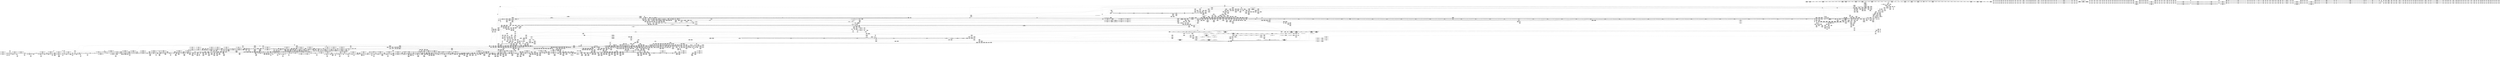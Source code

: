digraph {
	CE0x4768c60 [shape=record,shape=Mrecord,label="{CE0x4768c60|tomoyo_fill_path_info:frombool10|security/tomoyo/util.c,668|*SummSource*}"]
	CE0x588c340 [shape=record,shape=Mrecord,label="{CE0x588c340|tomoyo_unix_entry:name|security/tomoyo/network.c,563}"]
	CE0x3a5aca0 [shape=record,shape=Mrecord,label="{CE0x3a5aca0|tomoyo_fill_path_info:cmp|security/tomoyo/util.c,667|*SummSource*}"]
	CE0x5905ec0 [shape=record,shape=Mrecord,label="{CE0x5905ec0|i64*_getelementptr_inbounds_(_2_x_i64_,_2_x_i64_*___llvm_gcov_ctr3939,_i64_0,_i64_0)|*Constant*|*SummSink*}"]
	CE0x55af2c0 [shape=record,shape=Mrecord,label="{CE0x55af2c0|tomoyo_check_unix_address:if.then|*SummSink*}"]
	CE0x5a54c50 [shape=record,shape=Mrecord,label="{CE0x5a54c50|tomoyo_unix_entry:arrayidx|security/tomoyo/network.c,546}"]
	CE0x56662e0 [shape=record,shape=Mrecord,label="{CE0x56662e0|tomoyo_unix_entry:do.body}"]
	CE0x7176f70 [shape=record,shape=Mrecord,label="{CE0x7176f70|tomoyo_check_unix_address:tmp13|security/tomoyo/network.c,601}"]
	CE0x5791150 [shape=record,shape=Mrecord,label="{CE0x5791150|tomoyo_unix_entry:tmp2|security/tomoyo/network.c,544|*SummSource*}"]
	CE0x5599630 [shape=record,shape=Mrecord,label="{CE0x5599630|tomoyo_const_part_length:tmp38|security/tomoyo/util.c,644}"]
	CE0x55ae8c0 [shape=record,shape=Mrecord,label="{CE0x55ae8c0|tomoyo_unix_entry:tmp29|*SummSource*}"]
	CE0x3af3cf0 [shape=record,shape=Mrecord,label="{CE0x3af3cf0|tomoyo_audit_unix_log:tmp2|*SummSource*}"]
	CE0x65277e0 [shape=record,shape=Mrecord,label="{CE0x65277e0|tomoyo_const_part_length:tmp34|security/tomoyo/util.c,642|*SummSource*}"]
	CE0x4796970 [shape=record,shape=Mrecord,label="{CE0x4796970|srcu_read_lock17:tmp2|*SummSource*}"]
	CE0x562f3f0 [shape=record,shape=Mrecord,label="{CE0x562f3f0|tomoyo_get_mode:idxprom6|security/tomoyo/util.c,983|*SummSource*}"]
	CE0x5517590 [shape=record,shape=Mrecord,label="{CE0x5517590|tomoyo_const_part_length:tmp47|security/tomoyo/util.c,646|*SummSource*}"]
	CE0x57b9800 [shape=record,shape=Mrecord,label="{CE0x57b9800|i64_9|*Constant*|*SummSource*}"]
	CE0x55fd080 [shape=record,shape=Mrecord,label="{CE0x55fd080|tomoyo_get_mode:entry}"]
	CE0x4801980 [shape=record,shape=Mrecord,label="{CE0x4801980|tomoyo_const_part_length:tmp44|security/tomoyo/util.c,645}"]
	CE0x5876bf0 [shape=record,shape=Mrecord,label="{CE0x5876bf0|i64*_getelementptr_inbounds_(_4_x_i64_,_4_x_i64_*___llvm_gcov_ctr4731,_i64_0,_i64_0)|*Constant*}"]
	CE0x5a27430 [shape=record,shape=Mrecord,label="{CE0x5a27430|tomoyo_unix_entry:tmp37|*LoadInst*|security/tomoyo/network.c,566|*SummSource*}"]
	CE0x5553540 [shape=record,shape=Mrecord,label="{CE0x5553540|tomoyo_init_request_info:tmp11|security/tomoyo/util.c,1007}"]
	CE0x58e2ab0 [shape=record,shape=Mrecord,label="{CE0x58e2ab0|tomoyo_get_mode:arrayidx4|security/tomoyo/util.c,983}"]
	CE0x47b90f0 [shape=record,shape=Mrecord,label="{CE0x47b90f0|128:_i8*,_1208:_%struct.file*,_:_CMRE_16,20_|*MultipleSource*|security/tomoyo/common.h,1205|security/tomoyo/common.h,1205}"]
	CE0x3b2ddb0 [shape=record,shape=Mrecord,label="{CE0x3b2ddb0|tomoyo_fill_path_info:bb}"]
	CE0x71ef950 [shape=record,shape=Mrecord,label="{CE0x71ef950|GLOBAL:tomoyo_profile|*Constant*}"]
	CE0x5b053f0 [shape=record,shape=Mrecord,label="{CE0x5b053f0|tomoyo_audit_net_log:tmp1|*SummSource*}"]
	CE0x3d3a5b0 [shape=record,shape=Mrecord,label="{CE0x3d3a5b0|tomoyo_unix_entry:if.end17|*SummSink*}"]
	CE0x46d40a0 [shape=record,shape=Mrecord,label="{CE0x46d40a0|i64*_getelementptr_inbounds_(_31_x_i64_,_31_x_i64_*___llvm_gcov_ctr43150,_i64_0,_i64_30)|*Constant*}"]
	CE0x48b7010 [shape=record,shape=Mrecord,label="{CE0x48b7010|_ret_i32_%call,_!dbg_!38910|security/tomoyo/network.c,366|*SummSource*}"]
	CE0x5905840 [shape=record,shape=Mrecord,label="{CE0x5905840|_call_void_mcount()_#3}"]
	CE0x57f9a80 [shape=record,shape=Mrecord,label="{CE0x57f9a80|tomoyo_unix_entry:tmp25|security/tomoyo/network.c,556}"]
	CE0x702d640 [shape=record,shape=Mrecord,label="{CE0x702d640|i64_7|*Constant*}"]
	CE0x5675030 [shape=record,shape=Mrecord,label="{CE0x5675030|i64*_getelementptr_inbounds_(_2_x_i64_,_2_x_i64_*___llvm_gcov_ctr4632,_i64_0,_i64_0)|*Constant*|*SummSink*}"]
	CE0x59a1400 [shape=record,shape=Mrecord,label="{CE0x59a1400|24:_%struct.tomoyo_path_info*,_32:_i8,_33:_i8,_72:_i8,_:_SCMRE_42,43_}"]
	CE0x71ef6f0 [shape=record,shape=Mrecord,label="{CE0x71ef6f0|tomoyo_get_mode:call|security/tomoyo/util.c,980|*SummSource*}"]
	CE0x3a8a080 [shape=record,shape=Mrecord,label="{CE0x3a8a080|GLOBAL:__llvm_gcov_ctr28130|Global_var:__llvm_gcov_ctr28130}"]
	CE0x5913f30 [shape=record,shape=Mrecord,label="{CE0x5913f30|tomoyo_get_mode:if.then2|*SummSink*}"]
	CE0x5a5a420 [shape=record,shape=Mrecord,label="{CE0x5a5a420|tomoyo_unix_entry:operation24|security/tomoyo/network.c,567}"]
	CE0x5993700 [shape=record,shape=Mrecord,label="{CE0x5993700|24:_%struct.tomoyo_path_info*,_32:_i8,_33:_i8,_72:_i8,_:_SCMRE_25,26_}"]
	CE0x59984d0 [shape=record,shape=Mrecord,label="{CE0x59984d0|tomoyo_const_part_length:tmp24|security/tomoyo/util.c,640|*SummSink*}"]
	CE0x6f91b00 [shape=record,shape=Mrecord,label="{CE0x6f91b00|tomoyo_check_unix_address:tmp4|security/tomoyo/network.c,596}"]
	CE0x55e0670 [shape=record,shape=Mrecord,label="{CE0x55e0670|tomoyo_init_request_info:call4|security/tomoyo/util.c,1010}"]
	CE0x5750ee0 [shape=record,shape=Mrecord,label="{CE0x5750ee0|tomoyo_fill_path_info:const_len|security/tomoyo/util.c,666|*SummSource*}"]
	CE0x719bd60 [shape=record,shape=Mrecord,label="{CE0x719bd60|i64_0|*Constant*}"]
	CE0x3d25180 [shape=record,shape=Mrecord,label="{CE0x3d25180|i32_8|*Constant*|*SummSink*}"]
	CE0x59483b0 [shape=record,shape=Mrecord,label="{CE0x59483b0|tomoyo_get_mode:conv10|security/tomoyo/util.c,985|*SummSource*}"]
	CE0x3c50340 [shape=record,shape=Mrecord,label="{CE0x3c50340|rcu_lock_acquire18:tmp5|include/linux/rcupdate.h,418}"]
	CE0x6ef91a0 [shape=record,shape=Mrecord,label="{CE0x6ef91a0|tomoyo_unix_entry:tmp46|security/tomoyo/network.c,573|*SummSource*}"]
	CE0x39c0100 [shape=record,shape=Mrecord,label="{CE0x39c0100|rcu_lock_release21:tmp6}"]
	CE0x48357e0 [shape=record,shape=Mrecord,label="{CE0x48357e0|tomoyo_const_part_length:incdec.ptr19|security/tomoyo/util.c,643|*SummSink*}"]
	CE0x5523140 [shape=record,shape=Mrecord,label="{CE0x5523140|tomoyo_unix_entry:if.then}"]
	CE0x3be8e50 [shape=record,shape=Mrecord,label="{CE0x3be8e50|tomoyo_domain:tmp13|security/tomoyo/common.h,1205|*SummSource*}"]
	CE0x4765cd0 [shape=record,shape=Mrecord,label="{CE0x4765cd0|tomoyo_const_part_length:tmp40|security/tomoyo/util.c,644|*SummSink*}"]
	CE0x5969b30 [shape=record,shape=Mrecord,label="{CE0x5969b30|i64*_getelementptr_inbounds_(_31_x_i64_,_31_x_i64_*___llvm_gcov_ctr43150,_i64_0,_i64_29)|*Constant*|*SummSource*}"]
	CE0x585bd60 [shape=record,shape=Mrecord,label="{CE0x585bd60|tomoyo_unix_entry:tmp31|security/tomoyo/network.c,560}"]
	CE0x7221d20 [shape=record,shape=Mrecord,label="{CE0x7221d20|i64*_getelementptr_inbounds_(_31_x_i64_,_31_x_i64_*___llvm_gcov_ctr43150,_i64_0,_i64_16)|*Constant*|*SummSource*}"]
	CE0x6ec7da0 [shape=record,shape=Mrecord,label="{CE0x6ec7da0|tomoyo_unix_entry:tmp19|security/tomoyo/network.c,553|*SummSink*}"]
	CE0x39f78d0 [shape=record,shape=Mrecord,label="{CE0x39f78d0|tomoyo_get_mode:tmp4|security/tomoyo/util.c,978|*SummSink*}"]
	CE0x46de390 [shape=record,shape=Mrecord,label="{CE0x46de390|i64*_getelementptr_inbounds_(_22_x_i64_,_22_x_i64_*___llvm_gcov_ctr3840,_i64_0,_i64_0)|*Constant*}"]
	CE0x49554d0 [shape=record,shape=Mrecord,label="{CE0x49554d0|i64*_getelementptr_inbounds_(_4_x_i64_,_4_x_i64_*___llvm_gcov_ctr4137,_i64_0,_i64_0)|*Constant*}"]
	CE0x46dfc00 [shape=record,shape=Mrecord,label="{CE0x46dfc00|tomoyo_audit_unix_log:call|security/tomoyo/network.c,405|*SummSource*}"]
	CE0x5aa2990 [shape=record,shape=Mrecord,label="{CE0x5aa2990|tomoyo_unix_entry:tmp15|security/tomoyo/network.c,551|*SummSink*}"]
	CE0x46ab6e0 [shape=record,shape=Mrecord,label="{CE0x46ab6e0|tomoyo_fill_path_info:cmp8|security/tomoyo/util.c,668|*SummSource*}"]
	CE0x39f7250 [shape=record,shape=Mrecord,label="{CE0x39f7250|tomoyo_get_mode:tmp6|security/tomoyo/util.c,978}"]
	CE0x57e79a0 [shape=record,shape=Mrecord,label="{CE0x57e79a0|GLOBAL:strnlen|*Constant*}"]
	CE0x3ac4780 [shape=record,shape=Mrecord,label="{CE0x3ac4780|__llvm_gcov_indirect_counter_increment114:tmp3}"]
	CE0x7083850 [shape=record,shape=Mrecord,label="{CE0x7083850|tomoyo_const_part_length:if.then|*SummSource*}"]
	CE0x7063b50 [shape=record,shape=Mrecord,label="{CE0x7063b50|get_current:tmp1}"]
	CE0x488b140 [shape=record,shape=Mrecord,label="{CE0x488b140|tomoyo_const_part_length:tmp45|security/tomoyo/util.c,645|*SummSource*}"]
	CE0x55e9520 [shape=record,shape=Mrecord,label="{CE0x55e9520|rcu_lock_acquire18:tmp1|*SummSink*}"]
	CE0x6f41340 [shape=record,shape=Mrecord,label="{CE0x6f41340|i64_1|*Constant*|*SummSink*}"]
	CE0x7184e60 [shape=record,shape=Mrecord,label="{CE0x7184e60|tomoyo_check_unix_address:tmp8|security/tomoyo/network.c,597}"]
	CE0x3b3e480 [shape=record,shape=Mrecord,label="{CE0x3b3e480|rcu_lock_release21:tmp2|*SummSource*}"]
	CE0x3bb8a70 [shape=record,shape=Mrecord,label="{CE0x3bb8a70|i64_19|*Constant*|*SummSource*}"]
	CE0x6f41c10 [shape=record,shape=Mrecord,label="{CE0x6f41c10|tomoyo_check_unix_address:tmp2|*LoadInst*|security/tomoyo/network.c,596}"]
	CE0x49396b0 [shape=record,shape=Mrecord,label="{CE0x49396b0|tomoyo_unix_entry:arrayidx11|security/tomoyo/network.c,556}"]
	CE0x5859ad0 [shape=record,shape=Mrecord,label="{CE0x5859ad0|tomoyo_unix_entry:tobool19|security/tomoyo/network.c,560|*SummSource*}"]
	CE0x58658a0 [shape=record,shape=Mrecord,label="{CE0x58658a0|tomoyo_unix_entry:tmp32|security/tomoyo/network.c,560}"]
	CE0x54d91e0 [shape=record,shape=Mrecord,label="{CE0x54d91e0|tomoyo_const_part_length:sw.bb|*SummSink*}"]
	CE0x5684730 [shape=record,shape=Mrecord,label="{CE0x5684730|tomoyo_fill_path_info:tmp2|*LoadInst*|security/tomoyo/util.c,663|*SummSource*}"]
	CE0x5a6e4d0 [shape=record,shape=Mrecord,label="{CE0x5a6e4d0|i32_2|*Constant*}"]
	CE0x49042b0 [shape=record,shape=Mrecord,label="{CE0x49042b0|tomoyo_const_part_length:tmp11|security/tomoyo/util.c,626|*SummSink*}"]
	CE0x5aeca60 [shape=record,shape=Mrecord,label="{CE0x5aeca60|i64*_getelementptr_inbounds_(_4_x_i64_,_4_x_i64_*___llvm_gcov_ctr4731,_i64_0,_i64_2)|*Constant*|*SummSource*}"]
	CE0x47098b0 [shape=record,shape=Mrecord,label="{CE0x47098b0|i64*_getelementptr_inbounds_(_2_x_i64_,_2_x_i64_*___llvm_gcov_ctr4335,_i64_0,_i64_0)|*Constant*}"]
	CE0x5991f00 [shape=record,shape=Mrecord,label="{CE0x5991f00|tomoyo_const_part_length:while.end}"]
	CE0x5905d50 [shape=record,shape=Mrecord,label="{CE0x5905d50|i64*_getelementptr_inbounds_(_2_x_i64_,_2_x_i64_*___llvm_gcov_ctr3939,_i64_0,_i64_0)|*Constant*|*SummSource*}"]
	CE0x6527d00 [shape=record,shape=Mrecord,label="{CE0x6527d00|COLLAPSED:_GCMRE___llvm_gcov_ctr54147_internal_global_11_x_i64_zeroinitializer:_elem_0:default:}"]
	CE0x49d40e0 [shape=record,shape=Mrecord,label="{CE0x49d40e0|tomoyo_audit_net_log:arrayidx2|security/tomoyo/network.c,368}"]
	CE0x3b5c530 [shape=record,shape=Mrecord,label="{CE0x3b5c530|tomoyo_audit_unix_log:unix_network|security/tomoyo/network.c,405|*SummSink*}"]
	CE0x7026880 [shape=record,shape=Mrecord,label="{CE0x7026880|GLOBAL:__llvm_gcov_ctr54147|Global_var:__llvm_gcov_ctr54147}"]
	CE0x58cead0 [shape=record,shape=Mrecord,label="{CE0x58cead0|tomoyo_get_mode:mode.1}"]
	CE0x55ca810 [shape=record,shape=Mrecord,label="{CE0x55ca810|tomoyo_domain:tmp12|security/tomoyo/common.h,1205}"]
	CE0x5a7b590 [shape=record,shape=Mrecord,label="{CE0x5a7b590|tomoyo_unix_entry:operation27|security/tomoyo/network.c,567|*SummSource*}"]
	CE0x594a100 [shape=record,shape=Mrecord,label="{CE0x594a100|tomoyo_get_mode:if.then13|*SummSource*}"]
	CE0x39c0000 [shape=record,shape=Mrecord,label="{CE0x39c0000|i64*_getelementptr_inbounds_(_4_x_i64_,_4_x_i64_*___llvm_gcov_ctr4731,_i64_0,_i64_3)|*Constant*|*SummSource*}"]
	CE0x4776910 [shape=record,shape=Mrecord,label="{CE0x4776910|128:_i8*,_1208:_%struct.file*,_:_CMRE_56,64_|*MultipleSource*|security/tomoyo/common.h,1205|security/tomoyo/common.h,1205}"]
	CE0x49bd930 [shape=record,shape=Mrecord,label="{CE0x49bd930|tomoyo_domain:call3|security/tomoyo/common.h,1205|*SummSource*}"]
	CE0x3b3def0 [shape=record,shape=Mrecord,label="{CE0x3b3def0|tomoyo_const_part_length:tmp1|*SummSink*}"]
	CE0x47e0800 [shape=record,shape=Mrecord,label="{CE0x47e0800|tomoyo_get_mode:tmp19|security/tomoyo/util.c,985|*SummSource*}"]
	CE0x652f250 [shape=record,shape=Mrecord,label="{CE0x652f250|i64_ptrtoint_(i8*_blockaddress(_rcu_lock_acquire18,_%__here)_to_i64)|*Constant*}"]
	CE0x4708f30 [shape=record,shape=Mrecord,label="{CE0x4708f30|tomoyo_audit_unix_log:bb}"]
	CE0x5704570 [shape=record,shape=Mrecord,label="{CE0x5704570|tomoyo_unix_entry:if.then10|*SummSink*}"]
	CE0x6f4d570 [shape=record,shape=Mrecord,label="{CE0x6f4d570|GLOBAL:kfree|*Constant*|*SummSink*}"]
	CE0x59598a0 [shape=record,shape=Mrecord,label="{CE0x59598a0|tomoyo_const_part_length:tmp32|security/tomoyo/util.c,641|*SummSink*}"]
	CE0x6fa41d0 [shape=record,shape=Mrecord,label="{CE0x6fa41d0|tomoyo_unix_entry:error.1|*SummSink*}"]
	CE0x552fb80 [shape=record,shape=Mrecord,label="{CE0x552fb80|_call_void_mcount()_#3|*SummSink*}"]
	CE0x5a4a090 [shape=record,shape=Mrecord,label="{CE0x5a4a090|tomoyo_unix_entry:tmp6|security/tomoyo/network.c,548|*SummSink*}"]
	CE0x565c710 [shape=record,shape=Mrecord,label="{CE0x565c710|i64_80|*Constant*|*SummSource*}"]
	CE0x4ac45a0 [shape=record,shape=Mrecord,label="{CE0x4ac45a0|i64*_getelementptr_inbounds_(_31_x_i64_,_31_x_i64_*___llvm_gcov_ctr43150,_i64_0,_i64_0)|*Constant*|*SummSource*}"]
	CE0x4776690 [shape=record,shape=Mrecord,label="{CE0x4776690|128:_i8*,_1208:_%struct.file*,_:_CMRE_51,52_}"]
	CE0x4ac4d20 [shape=record,shape=Mrecord,label="{CE0x4ac4d20|i64_1|*Constant*}"]
	CE0x49f0d10 [shape=record,shape=Mrecord,label="{CE0x49f0d10|0:_i8,_array:_GCRE_tomoyo_index2category_constant_39_x_i8_c_00_00_00_00_00_00_00_00_00_00_00_00_00_00_00_00_00_00_00_00_00_00_00_01_01_01_01_01_01_01_01_01_01_01_01_01_01_01_02_,_align_16:_elem_31::|security/tomoyo/util.c,983}"]
	CE0x5751890 [shape=record,shape=Mrecord,label="{CE0x5751890|tomoyo_unix_entry:bb|*SummSink*}"]
	CE0x57e7750 [shape=record,shape=Mrecord,label="{CE0x57e7750|i64*_getelementptr_inbounds_(_22_x_i64_,_22_x_i64_*___llvm_gcov_ctr3840,_i64_0,_i64_10)|*Constant*|*SummSource*}"]
	CE0x3c737f0 [shape=record,shape=Mrecord,label="{CE0x3c737f0|i8*_getelementptr_inbounds_(_45_x_i8_,_45_x_i8_*_.str13,_i32_0,_i32_0)|*Constant*|*SummSource*}"]
	CE0x39eecb0 [shape=record,shape=Mrecord,label="{CE0x39eecb0|tomoyo_fill_path_info:arrayidx|security/tomoyo/util.c,667|*SummSink*}"]
	CE0x39bec80 [shape=record,shape=Mrecord,label="{CE0x39bec80|tomoyo_get_mode:config7|security/tomoyo/util.c,983}"]
	CE0x6f95f40 [shape=record,shape=Mrecord,label="{CE0x6f95f40|tomoyo_unix_entry:tmp47|security/tomoyo/network.c,575|*SummSink*}"]
	CE0x57e77c0 [shape=record,shape=Mrecord,label="{CE0x57e77c0|i64*_getelementptr_inbounds_(_22_x_i64_,_22_x_i64_*___llvm_gcov_ctr3840,_i64_0,_i64_10)|*Constant*|*SummSink*}"]
	CE0x3b4fe20 [shape=record,shape=Mrecord,label="{CE0x3b4fe20|tomoyo_const_part_length:tmp26|security/tomoyo/util.c,641}"]
	CE0x4807db0 [shape=record,shape=Mrecord,label="{CE0x4807db0|tomoyo_check_unix_address:sa_family|security/tomoyo/network.c,596}"]
	CE0x6fafba0 [shape=record,shape=Mrecord,label="{CE0x6fafba0|0:_i8,_1:_i8,_32:_i8*,_40:_i32,_:_CMR_40,44_|*MultipleSource*|Function::tomoyo_check_unix_address&Arg::address::|security/tomoyo/network.c,594}"]
	CE0x5998630 [shape=record,shape=Mrecord,label="{CE0x5998630|tomoyo_const_part_length:conv11|security/tomoyo/util.c,641}"]
	CE0x466ca50 [shape=record,shape=Mrecord,label="{CE0x466ca50|tomoyo_fill_path_info:tmp11|security/tomoyo/util.c,667|*SummSink*}"]
	CE0x56658e0 [shape=record,shape=Mrecord,label="{CE0x56658e0|_call_void_mcount()_#3}"]
	CE0x701f8a0 [shape=record,shape=Mrecord,label="{CE0x701f8a0|tomoyo_domain:call|security/tomoyo/common.h,1205}"]
	CE0x575e130 [shape=record,shape=Mrecord,label="{CE0x575e130|tomoyo_init_request_info:tmp|*SummSource*}"]
	CE0x6fe6420 [shape=record,shape=Mrecord,label="{CE0x6fe6420|GLOBAL:__llvm_gcov_ctr3747|Global_var:__llvm_gcov_ctr3747}"]
	CE0x70305b0 [shape=record,shape=Mrecord,label="{CE0x70305b0|_call_void_mcount()_#3|*SummSource*}"]
	CE0x58bf660 [shape=record,shape=Mrecord,label="{CE0x58bf660|GLOBAL:tomoyo_fill_path_info|*Constant*|*SummSink*}"]
	CE0x55d98c0 [shape=record,shape=Mrecord,label="{CE0x55d98c0|tomoyo_get_mode:profile|Function::tomoyo_get_mode&Arg::profile::}"]
	CE0x39be880 [shape=record,shape=Mrecord,label="{CE0x39be880|tomoyo_get_mode:tmp17|security/tomoyo/util.c,983}"]
	CE0x59248a0 [shape=record,shape=Mrecord,label="{CE0x59248a0|0:_i8,_array:_GCRE_tomoyo_index2category_constant_39_x_i8_c_00_00_00_00_00_00_00_00_00_00_00_00_00_00_00_00_00_00_00_00_00_00_00_01_01_01_01_01_01_01_01_01_01_01_01_01_01_01_02_,_align_16:_elem_28::|security/tomoyo/util.c,983}"]
	CE0x6eeb490 [shape=record,shape=Mrecord,label="{CE0x6eeb490|i64_16|*Constant*}"]
	CE0x6ef8e90 [shape=record,shape=Mrecord,label="{CE0x6ef8e90|tomoyo_unix_entry:tmp46|security/tomoyo/network.c,573}"]
	CE0x3a5a940 [shape=record,shape=Mrecord,label="{CE0x3a5a940|i32_47|*Constant*|*SummSink*}"]
	CE0x47e0120 [shape=record,shape=Mrecord,label="{CE0x47e0120|i64_7|*Constant*|*SummSource*}"]
	CE0x4753c50 [shape=record,shape=Mrecord,label="{CE0x4753c50|128:_i8*,_1208:_%struct.file*,_:_CMRE_37,38_}"]
	CE0x5969d70 [shape=record,shape=Mrecord,label="{CE0x5969d70|tomoyo_const_part_length:tmp51|security/tomoyo/util.c,651}"]
	CE0x5905af0 [shape=record,shape=Mrecord,label="{CE0x5905af0|tomoyo_unix_entry:addr21|security/tomoyo/network.c, 561}"]
	CE0x5520980 [shape=record,shape=Mrecord,label="{CE0x5520980|i64_2|*Constant*}"]
	CE0x3b36c20 [shape=record,shape=Mrecord,label="{CE0x3b36c20|tomoyo_const_part_length:sw.bb9|*SummSource*}"]
	CE0x3b4ff90 [shape=record,shape=Mrecord,label="{CE0x3b4ff90|tomoyo_const_part_length:tmp25|security/tomoyo/util.c,641}"]
	CE0x6f3ce60 [shape=record,shape=Mrecord,label="{CE0x6f3ce60|tomoyo_check_unix_address:call|security/tomoyo/network.c,600|*SummSink*}"]
	CE0x545ec60 [shape=record,shape=Mrecord,label="{CE0x545ec60|%struct.tomoyo_domain_info*_null|*Constant*|*SummSink*}"]
	CE0x552c5e0 [shape=record,shape=Mrecord,label="{CE0x552c5e0|tomoyo_read_lock16:tmp2|*SummSource*}"]
	CE0x4763520 [shape=record,shape=Mrecord,label="{CE0x4763520|tomoyo_get_mode:tmp21|security/tomoyo/util.c,985|*SummSource*}"]
	CE0x482e8a0 [shape=record,shape=Mrecord,label="{CE0x482e8a0|128:_i8*,_1208:_%struct.file*,_:_CMRE_24,25_}"]
	CE0x700eac0 [shape=record,shape=Mrecord,label="{CE0x700eac0|GLOBAL:tomoyo_policy_loaded|Global_var:tomoyo_policy_loaded|*SummSink*}"]
	CE0x4a05bc0 [shape=record,shape=Mrecord,label="{CE0x4a05bc0|tomoyo_unix_entry:cmp32|security/tomoyo/network.c,572}"]
	CE0x71d6780 [shape=record,shape=Mrecord,label="{CE0x71d6780|i64*_getelementptr_inbounds_(_6_x_i64_,_6_x_i64_*___llvm_gcov_ctr3747,_i64_0,_i64_5)|*Constant*|*SummSource*}"]
	CE0x65137e0 [shape=record,shape=Mrecord,label="{CE0x65137e0|i64_2|*Constant*}"]
	CE0x4775590 [shape=record,shape=Mrecord,label="{CE0x4775590|tomoyo_domain:bb}"]
	CE0x570ad70 [shape=record,shape=Mrecord,label="{CE0x570ad70|tomoyo_unix_entry:if.then20}"]
	CE0x5865bc0 [shape=record,shape=Mrecord,label="{CE0x5865bc0|tomoyo_unix_entry:tmp33|security/tomoyo/network.c,560}"]
	CE0x700e800 [shape=record,shape=Mrecord,label="{CE0x700e800|i64_5|*Constant*}"]
	CE0x56eab20 [shape=record,shape=Mrecord,label="{CE0x56eab20|tomoyo_init_request_info:tmp1|*SummSink*}"]
	CE0x6f3c610 [shape=record,shape=Mrecord,label="{CE0x6f3c610|tomoyo_check_unix_address:tmp11|security/tomoyo/network.c,598|*SummSource*}"]
	CE0x6fe1bb0 [shape=record,shape=Mrecord,label="{CE0x6fe1bb0|tomoyo_check_unix_address:address|Function::tomoyo_check_unix_address&Arg::address::}"]
	CE0x46ed540 [shape=record,shape=Mrecord,label="{CE0x46ed540|128:_i8*,_1208:_%struct.file*,_:_CMRE_120,128_|*MultipleSource*|security/tomoyo/common.h,1205|security/tomoyo/common.h,1205}"]
	CE0x5a6e030 [shape=record,shape=Mrecord,label="{CE0x5a6e030|tomoyo_unix_entry:param25|security/tomoyo/network.c,567|*SummSource*}"]
	CE0x48d1800 [shape=record,shape=Mrecord,label="{CE0x48d1800|128:_i8*,_1208:_%struct.file*,_:_CMRE_45,46_}"]
	CE0x717a150 [shape=record,shape=Mrecord,label="{CE0x717a150|_ret_i32_%call,_!dbg_!38902|security/tomoyo/common.h,1097}"]
	CE0x3afac10 [shape=record,shape=Mrecord,label="{CE0x3afac10|tomoyo_fill_path_info:tmp7|security/tomoyo/util.c,667}"]
	CE0x6f95e60 [shape=record,shape=Mrecord,label="{CE0x6f95e60|i64*_getelementptr_inbounds_(_22_x_i64_,_22_x_i64_*___llvm_gcov_ctr3840,_i64_0,_i64_19)|*Constant*|*SummSink*}"]
	CE0x3d091a0 [shape=record,shape=Mrecord,label="{CE0x3d091a0|i32_1|*Constant*|*SummSink*}"]
	CE0x6fa2180 [shape=record,shape=Mrecord,label="{CE0x6fa2180|tomoyo_check_unix_address:addr_len3|security/tomoyo/network.c,599}"]
	CE0x58ceee0 [shape=record,shape=Mrecord,label="{CE0x58ceee0|tomoyo_get_mode:tmp25|security/tomoyo/util.c,987}"]
	CE0x3cc0230 [shape=record,shape=Mrecord,label="{CE0x3cc0230|tomoyo_init_request_info:entry|*SummSource*}"]
	CE0x49549d0 [shape=record,shape=Mrecord,label="{CE0x49549d0|tomoyo_audit_net_log:bb|*SummSource*}"]
	CE0x5750df0 [shape=record,shape=Mrecord,label="{CE0x5750df0|tomoyo_fill_path_info:const_len|security/tomoyo/util.c,666}"]
	CE0x5a5a020 [shape=record,shape=Mrecord,label="{CE0x5a5a020|tomoyo_unix_entry:protocol23|security/tomoyo/network.c,566|*SummSink*}"]
	CE0x55d9030 [shape=record,shape=Mrecord,label="{CE0x55d9030|i32_10|*Constant*|*SummSink*}"]
	CE0x5913890 [shape=record,shape=Mrecord,label="{CE0x5913890|tomoyo_get_mode:if.then13}"]
	CE0x59538a0 [shape=record,shape=Mrecord,label="{CE0x59538a0|tomoyo_const_part_length:tmp23|security/tomoyo/util.c,634|*SummSink*}"]
	CE0x6f622a0 [shape=record,shape=Mrecord,label="{CE0x6f622a0|i64_24|*Constant*|*SummSink*}"]
	CE0x6f61f20 [shape=record,shape=Mrecord,label="{CE0x6f61f20|i64_24|*Constant*}"]
	CE0x3cc5500 [shape=record,shape=Mrecord,label="{CE0x3cc5500|i64*_getelementptr_inbounds_(_11_x_i64_,_11_x_i64_*___llvm_gcov_ctr54147,_i64_0,_i64_9)|*Constant*|*SummSource*}"]
	CE0x5768930 [shape=record,shape=Mrecord,label="{CE0x5768930|COLLAPSED:_GCMRE___llvm_gcov_ctr32134_internal_global_5_x_i64_zeroinitializer:_elem_0:default:}"]
	CE0x39da280 [shape=record,shape=Mrecord,label="{CE0x39da280|i64*_getelementptr_inbounds_(_4_x_i64_,_4_x_i64_*___llvm_gcov_ctr4731,_i64_0,_i64_1)|*Constant*|*SummSource*}"]
	CE0x48bd460 [shape=record,shape=Mrecord,label="{CE0x48bd460|i32_92|*Constant*|*SummSink*}"]
	CE0x3beb0d0 [shape=record,shape=Mrecord,label="{CE0x3beb0d0|_call_void_lockdep_rcu_suspicious(i8*_getelementptr_inbounds_(_25_x_i8_,_25_x_i8_*_.str12,_i32_0,_i32_0),_i32_1205,_i8*_getelementptr_inbounds_(_45_x_i8_,_45_x_i8_*_.str13,_i32_0,_i32_0))_#9,_!dbg_!38917|security/tomoyo/common.h,1205}"]
	CE0x7159320 [shape=record,shape=Mrecord,label="{CE0x7159320|i32_9|*Constant*}"]
	CE0x471d030 [shape=record,shape=Mrecord,label="{CE0x471d030|tomoyo_get_mode:tmp24|security/tomoyo/util.c,986|*SummSource*}"]
	CE0x48d1a80 [shape=record,shape=Mrecord,label="{CE0x48d1a80|128:_i8*,_1208:_%struct.file*,_:_CMRE_47,48_}"]
	CE0x5894910 [shape=record,shape=Mrecord,label="{CE0x5894910|tomoyo_unix_entry:name|security/tomoyo/network.c,563|*SummSink*}"]
	CE0x5947760 [shape=record,shape=Mrecord,label="{CE0x5947760|tomoyo_get_mode:add|security/tomoyo/util.c,984}"]
	CE0x565ce90 [shape=record,shape=Mrecord,label="{CE0x565ce90|i64*_getelementptr_inbounds_(_5_x_i64_,_5_x_i64_*___llvm_gcov_ctr32134,_i64_0,_i64_4)|*Constant*|*SummSource*}"]
	CE0x46dd7b0 [shape=record,shape=Mrecord,label="{CE0x46dd7b0|GLOBAL:tomoyo_unix2mac|Global_var:tomoyo_unix2mac|*SummSink*}"]
	CE0x578e410 [shape=record,shape=Mrecord,label="{CE0x578e410|_ret_i32_%conv6,_!dbg_!38926|security/tomoyo/util.c,1011|*SummSource*}"]
	CE0x47a8330 [shape=record,shape=Mrecord,label="{CE0x47a8330|tomoyo_audit_unix_log:tmp6|security/tomoyo/network.c,407|*SummSink*}"]
	CE0x3b7f7d0 [shape=record,shape=Mrecord,label="{CE0x3b7f7d0|tomoyo_unix_entry:tmp4|*LoadInst*|security/tomoyo/network.c,546|*SummSource*}"]
	CE0x56f9150 [shape=record,shape=Mrecord,label="{CE0x56f9150|tomoyo_init_request_info:tmp3|security/tomoyo/util.c,1004|*SummSink*}"]
	CE0x6f75d90 [shape=record,shape=Mrecord,label="{CE0x6f75d90|tomoyo_check_unix_address:entry|*SummSource*}"]
	CE0x4938cd0 [shape=record,shape=Mrecord,label="{CE0x4938cd0|i64*_getelementptr_inbounds_(_22_x_i64_,_22_x_i64_*___llvm_gcov_ctr3840,_i64_0,_i64_7)|*Constant*|*SummSource*}"]
	CE0x3ac4b90 [shape=record,shape=Mrecord,label="{CE0x3ac4b90|__llvm_gcov_indirect_counter_increment114:tmp5|*SummSource*}"]
	CE0x4774d00 [shape=record,shape=Mrecord,label="{CE0x4774d00|i64*_getelementptr_inbounds_(_31_x_i64_,_31_x_i64_*___llvm_gcov_ctr43150,_i64_0,_i64_21)|*Constant*}"]
	CE0x7005a80 [shape=record,shape=Mrecord,label="{CE0x7005a80|tomoyo_unix_entry:protocol|security/tomoyo/network.c,546|*SummSource*}"]
	CE0x55172b0 [shape=record,shape=Mrecord,label="{CE0x55172b0|tomoyo_const_part_length:tmp46|security/tomoyo/util.c,646|*SummSink*}"]
	CE0x4753150 [shape=record,shape=Mrecord,label="{CE0x4753150|128:_i8*,_1208:_%struct.file*,_:_CMRE_28,29_}"]
	CE0x55e4080 [shape=record,shape=Mrecord,label="{CE0x55e4080|tomoyo_unix_entry:tmp14|security/tomoyo/network.c,550}"]
	CE0x56414f0 [shape=record,shape=Mrecord,label="{CE0x56414f0|tomoyo_const_part_length:sw.epilog|*SummSink*}"]
	CE0x3ad5f30 [shape=record,shape=Mrecord,label="{CE0x3ad5f30|_ret_i32_%retval.0,_!dbg_!38957|security/tomoyo/util.c,652|*SummSource*}"]
	CE0x5b0a1d0 [shape=record,shape=Mrecord,label="{CE0x5b0a1d0|rcu_lock_acquire18:tmp6}"]
	CE0x5b29ac0 [shape=record,shape=Mrecord,label="{CE0x5b29ac0|tomoyo_audit_unix_log:r|Function::tomoyo_audit_unix_log&Arg::r::|*SummSource*}"]
	CE0x5b18520 [shape=record,shape=Mrecord,label="{CE0x5b18520|tomoyo_unix_entry:call31|security/tomoyo/network.c,571|*SummSource*}"]
	CE0x6fe3290 [shape=record,shape=Mrecord,label="{CE0x6fe3290|srcu_read_unlock20:bb}"]
	CE0x6fd7f70 [shape=record,shape=Mrecord,label="{CE0x6fd7f70|i32_39|*Constant*}"]
	CE0x55845a0 [shape=record,shape=Mrecord,label="{CE0x55845a0|_ret_i32_%call,_!dbg_!38907|include/linux/srcu.h,223}"]
	CE0x4801f20 [shape=record,shape=Mrecord,label="{CE0x4801f20|tomoyo_const_part_length:tmp44|security/tomoyo/util.c,645|*SummSource*}"]
	CE0x58e7920 [shape=record,shape=Mrecord,label="{CE0x58e7920|i64_6|*Constant*|*SummSink*}"]
	CE0x6f62640 [shape=record,shape=Mrecord,label="{CE0x6f62640|i64_25|*Constant*|*SummSink*}"]
	CE0x3ae7500 [shape=record,shape=Mrecord,label="{CE0x3ae7500|i32_0|*Constant*}"]
	CE0x5840fc0 [shape=record,shape=Mrecord,label="{CE0x5840fc0|tomoyo_unix_entry:len.1|*SummSource*}"]
	CE0x6eebe30 [shape=record,shape=Mrecord,label="{CE0x6eebe30|tomoyo_unix_entry:tmp42|security/tomoyo/network.c,572|*SummSink*}"]
	CE0x555bc00 [shape=record,shape=Mrecord,label="{CE0x555bc00|GLOBAL:tomoyo_ss|Global_var:tomoyo_ss}"]
	CE0x58d4550 [shape=record,shape=Mrecord,label="{CE0x58d4550|i8*_getelementptr_inbounds_(_10_x_i8_,_10_x_i8_*_.str7,_i32_0,_i32_0)|*Constant*|*SummSink*}"]
	CE0x585b750 [shape=record,shape=Mrecord,label="{CE0x585b750|i64_13|*Constant*|*SummSink*}"]
	CE0x5a3b140 [shape=record,shape=Mrecord,label="{CE0x5a3b140|tomoyo_unix_entry:tmp18|security/tomoyo/network.c,553}"]
	CE0x70bb080 [shape=record,shape=Mrecord,label="{CE0x70bb080|GLOBAL:__llvm_gcov_ctr54147|Global_var:__llvm_gcov_ctr54147|*SummSink*}"]
	CE0x5b052b0 [shape=record,shape=Mrecord,label="{CE0x5b052b0|i32_255|*Constant*|*SummSink*}"]
	CE0x3d24d60 [shape=record,shape=Mrecord,label="{CE0x3d24d60|tomoyo_unix_entry:tmp3|*LoadInst*|security/tomoyo/network.c,546|*SummSource*}"]
	CE0x4808430 [shape=record,shape=Mrecord,label="{CE0x4808430|0:_i8,_array:_GCR_tomoyo_unix2mac_internal_constant_6_x_4_x_i8_4_x_i8_zeroinitializer,_4_x_i8_c_1E_1F_00_,_4_x_i8_c_!_00_00_22_,_4_x_i8_zeroinitializer,_4_x_i8_zeroinitializer,_4_x_i8_c_#$%_00_,_align_16:_elem_5::|security/tomoyo/network.c,546}"]
	CE0x70bb380 [shape=record,shape=Mrecord,label="{CE0x70bb380|tomoyo_domain:tmp5|security/tomoyo/common.h,1205|*SummSink*}"]
	CE0x6f02690 [shape=record,shape=Mrecord,label="{CE0x6f02690|0:_i8,_1:_i8,_32:_i8*,_40:_i32,_:_CMR_24,25_|*MultipleSource*|Function::tomoyo_check_unix_address&Arg::address::|security/tomoyo/network.c,594}"]
	CE0x5a276a0 [shape=record,shape=Mrecord,label="{CE0x5a276a0|tomoyo_unix_entry:param|security/tomoyo/network.c,566}"]
	CE0x3bb3600 [shape=record,shape=Mrecord,label="{CE0x3bb3600|0:_i8*,_array:_GCRE_tomoyo_proto_keyword_constant_6_x_i8*_i8*_getelementptr_inbounds_(_2_x_i8_,_2_x_i8_*_.str22,_i32_0,_i32_0),_i8*_getelementptr_inbounds_(_7_x_i8_,_7_x_i8_*_.str123,_i32_0,_i32_0),_i8*_getelementptr_inbounds_(_6_x_i8_,_6_x_i8_*_.str224,_i32_0,_i32_0),_i8*_getelementptr_inbounds_(_4_x_i8_,_4_x_i8_*_.str325,_i32_0,_i32_0),_i8*_getelementptr_inbounds_(_2_x_i8_,_2_x_i8_*_.str22,_i32_0,_i32_0),_i8*_getelementptr_inbounds_(_10_x_i8_,_10_x_i8_*_.str426,_i32_0,_i32_0)_,_align_16:_elem_2::|security/tomoyo/network.c,367}"]
	CE0x6f3dce0 [shape=record,shape=Mrecord,label="{CE0x6f3dce0|tomoyo_check_unix_address:tmp10|security/tomoyo/network.c,598|*SummSink*}"]
	CE0x55e0520 [shape=record,shape=Mrecord,label="{CE0x55e0520|tomoyo_init_request_info:tmp12|security/tomoyo/util.c,1010|*SummSink*}"]
	CE0x709c0e0 [shape=record,shape=Mrecord,label="{CE0x709c0e0|tomoyo_domain:if.then|*SummSource*}"]
	CE0x6fea180 [shape=record,shape=Mrecord,label="{CE0x6fea180|tomoyo_const_part_length:cmp15|security/tomoyo/util.c,641|*SummSource*}"]
	CE0x482c2f0 [shape=record,shape=Mrecord,label="{CE0x482c2f0|GLOBAL:__llvm_gcov_global_state_pred45|Global_var:__llvm_gcov_global_state_pred45}"]
	CE0x55ca240 [shape=record,shape=Mrecord,label="{CE0x55ca240|i64*_getelementptr_inbounds_(_11_x_i64_,_11_x_i64_*___llvm_gcov_ctr54147,_i64_0,_i64_1)|*Constant*|*SummSource*}"]
	CE0x3c23790 [shape=record,shape=Mrecord,label="{CE0x3c23790|i64**_getelementptr_inbounds_(_3_x_i64*_,_3_x_i64*_*___llvm_gcda_edge_table44,_i64_0,_i64_2)|*Constant*|*SummSource*}"]
	CE0x6ed08c0 [shape=record,shape=Mrecord,label="{CE0x6ed08c0|rcu_lock_release21:tmp2|*SummSink*}"]
	CE0x3b64cb0 [shape=record,shape=Mrecord,label="{CE0x3b64cb0|tomoyo_const_part_length:if.then27|*SummSource*}"]
	CE0x5a59900 [shape=record,shape=Mrecord,label="{CE0x5a59900|tomoyo_unix_entry:unix_network|security/tomoyo/network.c,566|*SummSource*}"]
	CE0x5959f30 [shape=record,shape=Mrecord,label="{CE0x5959f30|tomoyo_const_part_length:if.end18|*SummSink*}"]
	CE0x709b8a0 [shape=record,shape=Mrecord,label="{CE0x709b8a0|COLLAPSED:_CRE:_elem_0:default:}"]
	CE0x567be00 [shape=record,shape=Mrecord,label="{CE0x567be00|tomoyo_const_part_length:while.cond|*SummSink*}"]
	CE0x58cf280 [shape=record,shape=Mrecord,label="{CE0x58cf280|tomoyo_get_mode:tmp25|security/tomoyo/util.c,987|*SummSource*}"]
	CE0x55847c0 [shape=record,shape=Mrecord,label="{CE0x55847c0|_ret_i32_%call,_!dbg_!38907|include/linux/srcu.h,223|*SummSource*}"]
	CE0x5ace1b0 [shape=record,shape=Mrecord,label="{CE0x5ace1b0|tomoyo_unix_entry:tmp39|security/tomoyo/network.c,570}"]
	CE0x6f77bc0 [shape=record,shape=Mrecord,label="{CE0x6f77bc0|tomoyo_unix_entry:tmp8|security/tomoyo/network.c,548|*SummSink*}"]
	CE0x6f960c0 [shape=record,shape=Mrecord,label="{CE0x6f960c0|i32_-12|*Constant*}"]
	CE0x552c9b0 [shape=record,shape=Mrecord,label="{CE0x552c9b0|tomoyo_read_lock16:tmp3|*SummSource*}"]
	CE0x57dd560 [shape=record,shape=Mrecord,label="{CE0x57dd560|__llvm_gcov_indirect_counter_increment114:bb|*SummSource*}"]
	CE0x49bfa30 [shape=record,shape=Mrecord,label="{CE0x49bfa30|tomoyo_domain:tmp19|security/tomoyo/common.h,1205|*SummSource*}"]
	CE0x49d4c40 [shape=record,shape=Mrecord,label="{CE0x49d4c40|i32_-1|*Constant*|*SummSink*}"]
	CE0x5959460 [shape=record,shape=Mrecord,label="{CE0x5959460|tomoyo_const_part_length:tmp31|security/tomoyo/util.c,641|*SummSink*}"]
	CE0x48eaf10 [shape=record,shape=Mrecord,label="{CE0x48eaf10|tomoyo_unix_entry:tmp13|security/tomoyo/network.c,548|*SummSource*}"]
	CE0x6f64dd0 [shape=record,shape=Mrecord,label="{CE0x6f64dd0|tomoyo_get_mode:bb|*SummSink*}"]
	CE0x493bd20 [shape=record,shape=Mrecord,label="{CE0x493bd20|tomoyo_audit_unix_log:unix_network2|security/tomoyo/network.c,406}"]
	CE0x71d83c0 [shape=record,shape=Mrecord,label="{CE0x71d83c0|_call_void_mcount()_#3|*SummSource*}"]
	CE0x5507f10 [shape=record,shape=Mrecord,label="{CE0x5507f10|tomoyo_init_request_info:type|security/tomoyo/util.c,1009|*SummSource*}"]
	CE0x48170f0 [shape=record,shape=Mrecord,label="{CE0x48170f0|i32_22|*Constant*}"]
	CE0x57ddaa0 [shape=record,shape=Mrecord,label="{CE0x57ddaa0|get_current:tmp|*SummSink*}"]
	CE0x719b640 [shape=record,shape=Mrecord,label="{CE0x719b640|tomoyo_unix_entry:cmp|security/tomoyo/network.c,549|*SummSource*}"]
	CE0x5480da0 [shape=record,shape=Mrecord,label="{CE0x5480da0|__llvm_gcov_indirect_counter_increment114:tmp6|*SummSource*}"]
	CE0x3cb6d10 [shape=record,shape=Mrecord,label="{CE0x3cb6d10|i64_8|*Constant*}"]
	CE0x7063c40 [shape=record,shape=Mrecord,label="{CE0x7063c40|get_current:tmp1|*SummSink*}"]
	CE0x48ac840 [shape=record,shape=Mrecord,label="{CE0x48ac840|tomoyo_get_mode:tmp15|security/tomoyo/util.c,983|*SummSink*}"]
	CE0x6fd97d0 [shape=record,shape=Mrecord,label="{CE0x6fd97d0|srcu_read_lock17:dep_map|include/linux/srcu.h,222}"]
	CE0x5aed2a0 [shape=record,shape=Mrecord,label="{CE0x5aed2a0|rcu_lock_release21:tmp5|include/linux/rcupdate.h,423|*SummSink*}"]
	CE0x6f713c0 [shape=record,shape=Mrecord,label="{CE0x6f713c0|0:_i8,_array:_GCRE_tomoyo_index2category_constant_39_x_i8_c_00_00_00_00_00_00_00_00_00_00_00_00_00_00_00_00_00_00_00_00_00_00_00_01_01_01_01_01_01_01_01_01_01_01_01_01_01_01_02_,_align_16:_elem_20::|security/tomoyo/util.c,983}"]
	CE0x39aea10 [shape=record,shape=Mrecord,label="{CE0x39aea10|tomoyo_fill_path_info:tmp11|security/tomoyo/util.c,667}"]
	CE0x71d8b00 [shape=record,shape=Mrecord,label="{CE0x71d8b00|rcu_lock_acquire18:tmp2}"]
	CE0x47686b0 [shape=record,shape=Mrecord,label="{CE0x47686b0|tomoyo_fill_path_info:is_patterned|security/tomoyo/util.c,668|*SummSource*}"]
	CE0x3a13ad0 [shape=record,shape=Mrecord,label="{CE0x3a13ad0|tomoyo_domain:tmp3|*SummSource*}"]
	CE0x6f014f0 [shape=record,shape=Mrecord,label="{CE0x6f014f0|tomoyo_check_unix_address:if.end}"]
	CE0x55aa0b0 [shape=record,shape=Mrecord,label="{CE0x55aa0b0|tomoyo_unix_entry:if.end}"]
	CE0x6fda0b0 [shape=record,shape=Mrecord,label="{CE0x6fda0b0|tomoyo_domain:if.end}"]
	CE0x5564140 [shape=record,shape=Mrecord,label="{CE0x5564140|tomoyo_const_part_length:tmp29|security/tomoyo/util.c,641|*SummSource*}"]
	CE0x479a810 [shape=record,shape=Mrecord,label="{CE0x479a810|0:_i8,_array:_GCRE_tomoyo_index2category_constant_39_x_i8_c_00_00_00_00_00_00_00_00_00_00_00_00_00_00_00_00_00_00_00_00_00_00_00_01_01_01_01_01_01_01_01_01_01_01_01_01_01_01_02_,_align_16:_elem_3::|security/tomoyo/util.c,983}"]
	CE0x5a54990 [shape=record,shape=Mrecord,label="{CE0x5a54990|tomoyo_unix_entry:idxprom1|security/tomoyo/network.c,546|*SummSource*}"]
	CE0x6fffd80 [shape=record,shape=Mrecord,label="{CE0x6fffd80|tomoyo_unix_entry:tmp1}"]
	CE0x46df900 [shape=record,shape=Mrecord,label="{CE0x46df900|tomoyo_audit_unix_log:tmp7|security/tomoyo/network.c,407|*SummSink*}"]
	CE0x6513500 [shape=record,shape=Mrecord,label="{CE0x6513500|tomoyo_const_part_length:if.end28}"]
	CE0x493b700 [shape=record,shape=Mrecord,label="{CE0x493b700|tomoyo_audit_net_log:protocol|Function::tomoyo_audit_net_log&Arg::protocol::}"]
	CE0x5b298b0 [shape=record,shape=Mrecord,label="{CE0x5b298b0|_ret_i32_%call,_!dbg_!38914|security/tomoyo/network.c,405}"]
	CE0x701dd00 [shape=record,shape=Mrecord,label="{CE0x701dd00|get_current:tmp3|*SummSink*}"]
	CE0x493bec0 [shape=record,shape=Mrecord,label="{CE0x493bec0|tomoyo_audit_unix_log:unix_network2|security/tomoyo/network.c,406|*SummSink*}"]
	CE0x589c350 [shape=record,shape=Mrecord,label="{CE0x589c350|tomoyo_audit_net_log:call|security/tomoyo/network.c,366}"]
	CE0x49d4a40 [shape=record,shape=Mrecord,label="{CE0x49d4a40|__llvm_gcov_indirect_counter_increment114:pred|*SummSink*}"]
	CE0x72216d0 [shape=record,shape=Mrecord,label="{CE0x72216d0|i32_49|*Constant*}"]
	CE0x7179890 [shape=record,shape=Mrecord,label="{CE0x7179890|tomoyo_unix_entry:r|security/tomoyo/network.c, 544}"]
	CE0x5894770 [shape=record,shape=Mrecord,label="{CE0x5894770|tomoyo_unix_entry:name|security/tomoyo/network.c,563|*SummSource*}"]
	CE0x470b440 [shape=record,shape=Mrecord,label="{CE0x470b440|i32_8|*Constant*}"]
	CE0x54df040 [shape=record,shape=Mrecord,label="{CE0x54df040|tomoyo_read_lock16:tmp}"]
	CE0x59ee910 [shape=record,shape=Mrecord,label="{CE0x59ee910|tomoyo_const_part_length:tmp5|security/tomoyo/util.c,624}"]
	CE0x71c7920 [shape=record,shape=Mrecord,label="{CE0x71c7920|tomoyo_init_request_info:domain1|security/tomoyo/util.c,1006}"]
	CE0x7038480 [shape=record,shape=Mrecord,label="{CE0x7038480|_ret_i32_%error.1,_!dbg_!38975|security/tomoyo/network.c,579}"]
	CE0x4955430 [shape=record,shape=Mrecord,label="{CE0x4955430|rcu_lock_acquire18:bb|*SummSink*}"]
	CE0x3cc55e0 [shape=record,shape=Mrecord,label="{CE0x3cc55e0|tomoyo_domain:tmp17|security/tomoyo/common.h,1205|*SummSink*}"]
	CE0x59a1260 [shape=record,shape=Mrecord,label="{CE0x59a1260|24:_%struct.tomoyo_path_info*,_32:_i8,_33:_i8,_72:_i8,_:_SCMRE_41,42_}"]
	CE0x58264b0 [shape=record,shape=Mrecord,label="{CE0x58264b0|tomoyo_unix_entry:len.0}"]
	CE0x4ac5070 [shape=record,shape=Mrecord,label="{CE0x4ac5070|tomoyo_domain:tmp|*SummSink*}"]
	CE0x6f00e80 [shape=record,shape=Mrecord,label="{CE0x6f00e80|tomoyo_check_unix_address:tmp4|security/tomoyo/network.c,596|*SummSink*}"]
	CE0x5a4a1e0 [shape=record,shape=Mrecord,label="{CE0x5a4a1e0|tomoyo_unix_entry:tmp6|security/tomoyo/network.c,548|*SummSource*}"]
	CE0x589c480 [shape=record,shape=Mrecord,label="{CE0x589c480|tomoyo_audit_net_log:call|security/tomoyo/network.c,366|*SummSink*}"]
	CE0x6f4d870 [shape=record,shape=Mrecord,label="{CE0x6f4d870|tomoyo_unix_entry:tmp47|security/tomoyo/network.c,575}"]
	CE0x5b0a0d0 [shape=record,shape=Mrecord,label="{CE0x5b0a0d0|i64*_getelementptr_inbounds_(_4_x_i64_,_4_x_i64_*___llvm_gcov_ctr4137,_i64_0,_i64_3)|*Constant*|*SummSource*}"]
	CE0x6ee9690 [shape=record,shape=Mrecord,label="{CE0x6ee9690|tomoyo_domain:tmp16|security/tomoyo/common.h,1205}"]
	CE0x47a7940 [shape=record,shape=Mrecord,label="{CE0x47a7940|tomoyo_audit_unix_log:unix_network4|security/tomoyo/network.c,407|*SummSource*}"]
	CE0x39c0400 [shape=record,shape=Mrecord,label="{CE0x39c0400|rcu_lock_release21:tmp6|*SummSink*}"]
	CE0x59a10c0 [shape=record,shape=Mrecord,label="{CE0x59a10c0|24:_%struct.tomoyo_path_info*,_32:_i8,_33:_i8,_72:_i8,_:_SCMRE_40,41_}"]
	CE0x55171d0 [shape=record,shape=Mrecord,label="{CE0x55171d0|i64*_getelementptr_inbounds_(_31_x_i64_,_31_x_i64_*___llvm_gcov_ctr43150,_i64_0,_i64_27)|*Constant*|*SummSource*}"]
	CE0x560c340 [shape=record,shape=Mrecord,label="{CE0x560c340|tomoyo_unix_entry:do.end|*SummSource*}"]
	CE0x488bd60 [shape=record,shape=Mrecord,label="{CE0x488bd60|tomoyo_const_part_length:tmp46|security/tomoyo/util.c,646}"]
	CE0x3cc00e0 [shape=record,shape=Mrecord,label="{CE0x3cc00e0|tomoyo_init_request_info:entry}"]
	CE0x4816af0 [shape=record,shape=Mrecord,label="{CE0x4816af0|tomoyo_domain:cred|security/tomoyo/common.h,1205|*SummSink*}"]
	CE0x48f0490 [shape=record,shape=Mrecord,label="{CE0x48f0490|rcu_lock_acquire18:map|Function::rcu_lock_acquire18&Arg::map::|*SummSink*}"]
	CE0x59805e0 [shape=record,shape=Mrecord,label="{CE0x59805e0|i8*_getelementptr_inbounds_(_21_x_i8_,_21_x_i8_*_.str9,_i32_0,_i32_0)|*Constant*|*SummSink*}"]
	CE0x47a7f70 [shape=record,shape=Mrecord,label="{CE0x47a7f70|tomoyo_audit_unix_log:address|security/tomoyo/network.c,407|*SummSink*}"]
	CE0x57e72a0 [shape=record,shape=Mrecord,label="{CE0x57e72a0|i64*_getelementptr_inbounds_(_22_x_i64_,_22_x_i64_*___llvm_gcov_ctr3840,_i64_0,_i64_10)|*Constant*}"]
	CE0x47b8ab0 [shape=record,shape=Mrecord,label="{CE0x47b8ab0|128:_i8*,_1208:_%struct.file*,_:_CMRE_4,5_}"]
	CE0x5877370 [shape=record,shape=Mrecord,label="{CE0x5877370|rcu_lock_release21:indirectgoto}"]
	CE0x3ae7910 [shape=record,shape=Mrecord,label="{CE0x3ae7910|i32_0|*Constant*}"]
	CE0x6f919e0 [shape=record,shape=Mrecord,label="{CE0x6f919e0|0:_i8,_array:_GCRE_tomoyo_index2category_constant_39_x_i8_c_00_00_00_00_00_00_00_00_00_00_00_00_00_00_00_00_00_00_00_00_00_00_00_01_01_01_01_01_01_01_01_01_01_01_01_01_01_01_02_,_align_16:_elem_25::|security/tomoyo/util.c,983}"]
	CE0x651c180 [shape=record,shape=Mrecord,label="{CE0x651c180|i64*_getelementptr_inbounds_(_2_x_i64_,_2_x_i64_*___llvm_gcov_ctr4533,_i64_0,_i64_1)|*Constant*}"]
	CE0x55caac0 [shape=record,shape=Mrecord,label="{CE0x55caac0|tomoyo_domain:tmp12|security/tomoyo/common.h,1205|*SummSink*}"]
	CE0x4768e20 [shape=record,shape=Mrecord,label="{CE0x4768e20|tomoyo_fill_path_info:frombool10|security/tomoyo/util.c,668|*SummSink*}"]
	CE0x71775a0 [shape=record,shape=Mrecord,label="{CE0x71775a0|_ret_i32_%retval.0,_!dbg_!38923|security/tomoyo/network.c,601|*SummSource*}"]
	CE0x5840ab0 [shape=record,shape=Mrecord,label="{CE0x5840ab0|tomoyo_unix_entry:buf.0|*SummSink*}"]
	CE0x3a7d370 [shape=record,shape=Mrecord,label="{CE0x3a7d370|tomoyo_domain:do.body}"]
	CE0x3d03a30 [shape=record,shape=Mrecord,label="{CE0x3d03a30|0:_i8,_array:_GCRE_tomoyo_index2category_constant_39_x_i8_c_00_00_00_00_00_00_00_00_00_00_00_00_00_00_00_00_00_00_00_00_00_00_00_01_01_01_01_01_01_01_01_01_01_01_01_01_01_01_02_,_align_16:_elem_5::|security/tomoyo/util.c,983}"]
	CE0x482e670 [shape=record,shape=Mrecord,label="{CE0x482e670|128:_i8*,_1208:_%struct.file*,_:_CMRE_22,23_}"]
	CE0x58d4210 [shape=record,shape=Mrecord,label="{CE0x58d4210|i8*_getelementptr_inbounds_(_10_x_i8_,_10_x_i8_*_.str7,_i32_0,_i32_0)|*Constant*}"]
	CE0x563af80 [shape=record,shape=Mrecord,label="{CE0x563af80|tomoyo_const_part_length:sw.epilog|*SummSource*}"]
	CE0x702d1a0 [shape=record,shape=Mrecord,label="{CE0x702d1a0|tomoyo_get_mode:idxprom|security/tomoyo/util.c,981|*SummSource*}"]
	CE0x5657330 [shape=record,shape=Mrecord,label="{CE0x5657330|tomoyo_check_unix_address:tmp12|security/tomoyo/network.c,601}"]
	CE0x3beb760 [shape=record,shape=Mrecord,label="{CE0x3beb760|tomoyo_domain:land.lhs.true2}"]
	CE0x5657200 [shape=record,shape=Mrecord,label="{CE0x5657200|i64*_getelementptr_inbounds_(_6_x_i64_,_6_x_i64_*___llvm_gcov_ctr3747,_i64_0,_i64_5)|*Constant*|*SummSink*}"]
	CE0x7177260 [shape=record,shape=Mrecord,label="{CE0x7177260|tomoyo_check_unix_address:tmp13|security/tomoyo/network.c,601|*SummSink*}"]
	CE0x5598f20 [shape=record,shape=Mrecord,label="{CE0x5598f20|tomoyo_const_part_length:tmp36|security/tomoyo/util.c,644|*SummSource*}"]
	CE0x3ad6620 [shape=record,shape=Mrecord,label="{CE0x3ad6620|i64*_getelementptr_inbounds_(_5_x_i64_,_5_x_i64_*___llvm_gcov_ctr28130,_i64_0,_i64_0)|*Constant*|*SummSink*}"]
	CE0x482cd60 [shape=record,shape=Mrecord,label="{CE0x482cd60|tomoyo_const_part_length:cmp12|security/tomoyo/util.c,641}"]
	CE0x3a26030 [shape=record,shape=Mrecord,label="{CE0x3a26030|__llvm_gcov_indirect_counter_increment114:tmp1|*SummSink*}"]
	CE0x49dce80 [shape=record,shape=Mrecord,label="{CE0x49dce80|srcu_read_lock17:bb}"]
	CE0x70bba90 [shape=record,shape=Mrecord,label="{CE0x70bba90|i64*_getelementptr_inbounds_(_11_x_i64_,_11_x_i64_*___llvm_gcov_ctr54147,_i64_0,_i64_6)|*Constant*|*SummSource*}"]
	CE0x568baa0 [shape=record,shape=Mrecord,label="{CE0x568baa0|tomoyo_init_request_info:tmp8|security/tomoyo/util.c,1005|*SummSource*}"]
	CE0x46e0120 [shape=record,shape=Mrecord,label="{CE0x46e0120|GLOBAL:tomoyo_audit_net_log|*Constant*|*SummSink*}"]
	CE0x70a4da0 [shape=record,shape=Mrecord,label="{CE0x70a4da0|tomoyo_get_mode:tmp12|security/tomoyo/util.c,982|*SummSource*}"]
	CE0x4751d50 [shape=record,shape=Mrecord,label="{CE0x4751d50|0:_i8,_array:_GCRE_tomoyo_index2category_constant_39_x_i8_c_00_00_00_00_00_00_00_00_00_00_00_00_00_00_00_00_00_00_00_00_00_00_00_01_01_01_01_01_01_01_01_01_01_01_01_01_01_01_02_,_align_16:_elem_38::|security/tomoyo/util.c,983}"]
	CE0x575e8c0 [shape=record,shape=Mrecord,label="{CE0x575e8c0|tomoyo_fill_path_info:conv|security/tomoyo/util.c,664|*SummSource*}"]
	CE0x6f91310 [shape=record,shape=Mrecord,label="{CE0x6f91310|0:_i8,_array:_GCRE_tomoyo_index2category_constant_39_x_i8_c_00_00_00_00_00_00_00_00_00_00_00_00_00_00_00_00_00_00_00_00_00_00_00_01_01_01_01_01_01_01_01_01_01_01_01_01_01_01_02_,_align_16:_elem_13::|security/tomoyo/util.c,983}"]
	CE0x3cc57b0 [shape=record,shape=Mrecord,label="{CE0x3cc57b0|tomoyo_domain:tmp18|security/tomoyo/common.h,1205|*SummSink*}"]
	"CONST[source:1(input),value:2(dynamic)][purpose:{object}][SrcIdx:1]"
	CE0x7005370 [shape=record,shape=Mrecord,label="{CE0x7005370|tomoyo_unix_entry:protocol|security/tomoyo/network.c,546}"]
	CE0x4ad3560 [shape=record,shape=Mrecord,label="{CE0x4ad3560|get_current:bb}"]
	CE0x38eec40 [shape=record,shape=Mrecord,label="{CE0x38eec40|tomoyo_fill_path_info:tmp4|security/tomoyo/util.c,667|*SummSink*}"]
	CE0x5902b70 [shape=record,shape=Mrecord,label="{CE0x5902b70|tomoyo_get_mode:if.end9|*SummSink*}"]
	CE0x570a7e0 [shape=record,shape=Mrecord,label="{CE0x570a7e0|tomoyo_fill_path_info:call|security/tomoyo/util.c,664|*SummSource*}"]
	CE0x3be81f0 [shape=record,shape=Mrecord,label="{CE0x3be81f0|GLOBAL:__llvm_gcov_ctr31133|Global_var:__llvm_gcov_ctr31133|*SummSink*}"]
	CE0x5aa5730 [shape=record,shape=Mrecord,label="{CE0x5aa5730|tomoyo_unix_entry:address30|security/tomoyo/network.c,568}"]
	CE0x5530040 [shape=record,shape=Mrecord,label="{CE0x5530040|GLOBAL:srcu_read_lock17|*Constant*|*SummSink*}"]
	CE0x571e110 [shape=record,shape=Mrecord,label="{CE0x571e110|tomoyo_init_request_info:tmp5|security/tomoyo/util.c,1004}"]
	"CONST[source:0(mediator),value:2(dynamic)][purpose:{object}]"
	CE0x48168b0 [shape=record,shape=Mrecord,label="{CE0x48168b0|tomoyo_domain:cred|security/tomoyo/common.h,1205}"]
	CE0x3b6f6f0 [shape=record,shape=Mrecord,label="{CE0x3b6f6f0|tomoyo_unix_entry:addr21|security/tomoyo/network.c, 561|*SummSource*}"]
	CE0x46ed900 [shape=record,shape=Mrecord,label="{CE0x46ed900|128:_i8*,_1208:_%struct.file*,_:_CMRE_136,144_|*MultipleSource*|security/tomoyo/common.h,1205|security/tomoyo/common.h,1205}"]
	CE0x3adbab0 [shape=record,shape=Mrecord,label="{CE0x3adbab0|tomoyo_get_mode:tmp7|security/tomoyo/util.c,979|*SummSource*}"]
	CE0x58cf4b0 [shape=record,shape=Mrecord,label="{CE0x58cf4b0|i64*_getelementptr_inbounds_(_12_x_i64_,_12_x_i64_*___llvm_gcov_ctr31133,_i64_0,_i64_10)|*Constant*|*SummSink*}"]
	CE0x70aa760 [shape=record,shape=Mrecord,label="{CE0x70aa760|_ret_void,_!dbg_!38904|security/tomoyo/common.h,1110|*SummSource*}"]
	CE0x4835c20 [shape=record,shape=Mrecord,label="{CE0x4835c20|tomoyo_get_mode:if.end|*SummSink*}"]
	CE0x3ae80b0 [shape=record,shape=Mrecord,label="{CE0x3ae80b0|i64*_getelementptr_inbounds_(_12_x_i64_,_12_x_i64_*___llvm_gcov_ctr31133,_i64_0,_i64_6)|*Constant*|*SummSink*}"]
	CE0x59f73b0 [shape=record,shape=Mrecord,label="{CE0x59f73b0|tomoyo_const_part_length:retval.0}"]
	CE0x3bb82d0 [shape=record,shape=Mrecord,label="{CE0x3bb82d0|__llvm_gcov_indirect_counter_increment114:counter|*SummSink*}"]
	CE0x5858fd0 [shape=record,shape=Mrecord,label="{CE0x5858fd0|COLLAPSED:_CRE:_elem_0:default:}"]
	CE0x6f95df0 [shape=record,shape=Mrecord,label="{CE0x6f95df0|i64*_getelementptr_inbounds_(_22_x_i64_,_22_x_i64_*___llvm_gcov_ctr3840,_i64_0,_i64_19)|*Constant*|*SummSource*}"]
	CE0x3b768b0 [shape=record,shape=Mrecord,label="{CE0x3b768b0|tomoyo_audit_net_log:arrayidx|security/tomoyo/network.c,367}"]
	CE0x71cebb0 [shape=record,shape=Mrecord,label="{CE0x71cebb0|tomoyo_init_request_info:conv|security/tomoyo/util.c,1010}"]
	CE0x7008890 [shape=record,shape=Mrecord,label="{CE0x7008890|tomoyo_unix_entry:call|security/tomoyo/network.c,543|*SummSink*}"]
	CE0x48278b0 [shape=record,shape=Mrecord,label="{CE0x48278b0|tomoyo_get_mode:tmp1|*SummSource*}"]
	CE0x46ddc10 [shape=record,shape=Mrecord,label="{CE0x46ddc10|0:_i8,_array:_GCR_tomoyo_unix2mac_internal_constant_6_x_4_x_i8_4_x_i8_zeroinitializer,_4_x_i8_c_1E_1F_00_,_4_x_i8_c_!_00_00_22_,_4_x_i8_zeroinitializer,_4_x_i8_zeroinitializer,_4_x_i8_c_#$%_00_,_align_16:_elem_1::|security/tomoyo/network.c,546}"]
	CE0x547f900 [shape=record,shape=Mrecord,label="{CE0x547f900|i64*_getelementptr_inbounds_(_2_x_i64_,_2_x_i64_*___llvm_gcov_ctr4335,_i64_0,_i64_0)|*Constant*|*SummSource*}"]
	CE0x5598cf0 [shape=record,shape=Mrecord,label="{CE0x5598cf0|i64_23|*Constant*|*SummSource*}"]
	CE0x71c74d0 [shape=record,shape=Mrecord,label="{CE0x71c74d0|tomoyo_check_unix_address:tmp6|security/tomoyo/network.c,596}"]
	CE0x49883f0 [shape=record,shape=Mrecord,label="{CE0x49883f0|_call_void_mcount()_#3|*SummSource*}"]
	CE0x3be8340 [shape=record,shape=Mrecord,label="{CE0x3be8340|tomoyo_get_mode:tmp4|security/tomoyo/util.c,978}"]
	CE0x567baa0 [shape=record,shape=Mrecord,label="{CE0x567baa0|tomoyo_audit_net_log:tmp5|security/tomoyo/network.c,368}"]
	CE0x6527580 [shape=record,shape=Mrecord,label="{CE0x6527580|tomoyo_const_part_length:tmp33|security/tomoyo/util.c,642|*SummSink*}"]
	CE0x4667c70 [shape=record,shape=Mrecord,label="{CE0x4667c70|tomoyo_fill_path_info:hash|security/tomoyo/util.c,669|*SummSink*}"]
	CE0x58415c0 [shape=record,shape=Mrecord,label="{CE0x58415c0|GLOBAL:tomoyo_encode2|*Constant*|*SummSource*}"]
	CE0x55e9200 [shape=record,shape=Mrecord,label="{CE0x55e9200|tomoyo_const_part_length:conv20|security/tomoyo/util.c,644}"]
	CE0x3b76740 [shape=record,shape=Mrecord,label="{CE0x3b76740|GLOBAL:tomoyo_proto_keyword|Global_var:tomoyo_proto_keyword|*SummSource*}"]
	CE0x555c4f0 [shape=record,shape=Mrecord,label="{CE0x555c4f0|tomoyo_read_lock16:call|security/tomoyo/common.h,1097|*SummSource*}"]
	CE0x58118f0 [shape=record,shape=Mrecord,label="{CE0x58118f0|tomoyo_unix_entry:conv14|security/tomoyo/network.c,557|*SummSink*}"]
	CE0x71cefa0 [shape=record,shape=Mrecord,label="{CE0x71cefa0|tomoyo_init_request_info:mode|security/tomoyo/util.c,1010}"]
	CE0x567b780 [shape=record,shape=Mrecord,label="{CE0x567b780|tomoyo_const_part_length:tmp20|security/tomoyo/util.c,628|*SummSource*}"]
	CE0x7072390 [shape=record,shape=Mrecord,label="{CE0x7072390|i32_3|*Constant*|*SummSource*}"]
	CE0x70381a0 [shape=record,shape=Mrecord,label="{CE0x70381a0|tomoyo_unix_entry:entry}"]
	CE0x491ba90 [shape=record,shape=Mrecord,label="{CE0x491ba90|tomoyo_audit_unix_log:param3|security/tomoyo/network.c,407|*SummSource*}"]
	CE0x700ed10 [shape=record,shape=Mrecord,label="{CE0x700ed10|_call_void_rcu_lock_release21(%struct.lockdep_map*_%dep_map)_#9,_!dbg_!38905|include/linux/srcu.h,236}"]
	CE0x6fa6090 [shape=record,shape=Mrecord,label="{CE0x6fa6090|tomoyo_check_unix_address:conv|security/tomoyo/network.c,596}"]
	CE0x5859a10 [shape=record,shape=Mrecord,label="{CE0x5859a10|tomoyo_unix_entry:tobool19|security/tomoyo/network.c,560}"]
	CE0x46dda30 [shape=record,shape=Mrecord,label="{CE0x46dda30|0:_i8,_array:_GCR_tomoyo_unix2mac_internal_constant_6_x_4_x_i8_4_x_i8_zeroinitializer,_4_x_i8_c_1E_1F_00_,_4_x_i8_c_!_00_00_22_,_4_x_i8_zeroinitializer,_4_x_i8_zeroinitializer,_4_x_i8_c_#$%_00_,_align_16:_elem_0::|security/tomoyo/network.c,546}"]
	CE0x5876cb0 [shape=record,shape=Mrecord,label="{CE0x5876cb0|i64*_getelementptr_inbounds_(_4_x_i64_,_4_x_i64_*___llvm_gcov_ctr4731,_i64_0,_i64_0)|*Constant*|*SummSource*}"]
	CE0x48355b0 [shape=record,shape=Mrecord,label="{CE0x48355b0|i32_6|*Constant*|*SummSource*}"]
	CE0x47667a0 [shape=record,shape=Mrecord,label="{CE0x47667a0|tomoyo_const_part_length:tmp43|security/tomoyo/util.c,644}"]
	CE0x700b260 [shape=record,shape=Mrecord,label="{CE0x700b260|tomoyo_check_unix_address:tmp4|security/tomoyo/network.c,596|*SummSource*}"]
	CE0x4709470 [shape=record,shape=Mrecord,label="{CE0x4709470|srcu_read_lock17:tmp}"]
	CE0x3a09dd0 [shape=record,shape=Mrecord,label="{CE0x3a09dd0|tomoyo_get_mode:tmp28|security/tomoyo/util.c,988|*SummSink*}"]
	CE0x49d4b50 [shape=record,shape=Mrecord,label="{CE0x49d4b50|i32_-1|*Constant*|*SummSource*}"]
	CE0x54e71c0 [shape=record,shape=Mrecord,label="{CE0x54e71c0|tomoyo_unix_entry:tmp16|security/tomoyo/network.c,553|*SummSource*}"]
	CE0x5738530 [shape=record,shape=Mrecord,label="{CE0x5738530|tomoyo_unix_entry:tmp11|security/tomoyo/network.c,548|*SummSink*}"]
	CE0x46ecfa0 [shape=record,shape=Mrecord,label="{CE0x46ecfa0|128:_i8*,_1208:_%struct.file*,_:_CMRE_96,104_|*MultipleSource*|security/tomoyo/common.h,1205|security/tomoyo/common.h,1205}"]
	CE0x480d8b0 [shape=record,shape=Mrecord,label="{CE0x480d8b0|tomoyo_domain:tmp8|security/tomoyo/common.h,1205}"]
	CE0x3ad5fa0 [shape=record,shape=Mrecord,label="{CE0x3ad5fa0|_ret_i32_%retval.0,_!dbg_!38957|security/tomoyo/util.c,652|*SummSink*}"]
	CE0x567b190 [shape=record,shape=Mrecord,label="{CE0x567b190|rcu_lock_release21:entry|*SummSource*}"]
	CE0x39bec10 [shape=record,shape=Mrecord,label="{CE0x39bec10|tomoyo_get_mode:idxprom6|security/tomoyo/util.c,983|*SummSink*}"]
	CE0x7177530 [shape=record,shape=Mrecord,label="{CE0x7177530|_ret_i32_%retval.0,_!dbg_!38923|security/tomoyo/network.c,601}"]
	CE0x39c05f0 [shape=record,shape=Mrecord,label="{CE0x39c05f0|rcu_lock_release21:tmp7}"]
	CE0x5a16590 [shape=record,shape=Mrecord,label="{CE0x5a16590|i8_6|*Constant*}"]
	CE0x5a3b3c0 [shape=record,shape=Mrecord,label="{CE0x5a3b3c0|tomoyo_unix_entry:tmp18|security/tomoyo/network.c,553|*SummSource*}"]
	CE0x5563f80 [shape=record,shape=Mrecord,label="{CE0x5563f80|i64_20|*Constant*|*SummSink*}"]
	CE0x59d0190 [shape=record,shape=Mrecord,label="{CE0x59d0190|tomoyo_const_part_length:if.then17}"]
	CE0x59982f0 [shape=record,shape=Mrecord,label="{CE0x59982f0|rcu_lock_release21:tmp}"]
	CE0x47754a0 [shape=record,shape=Mrecord,label="{CE0x47754a0|tomoyo_get_mode:tmp8|security/tomoyo/util.c,979}"]
	CE0x6fd9950 [shape=record,shape=Mrecord,label="{CE0x6fd9950|srcu_read_lock17:dep_map|include/linux/srcu.h,222|*SummSink*}"]
	CE0x700f0b0 [shape=record,shape=Mrecord,label="{CE0x700f0b0|tomoyo_get_mode:return}"]
	CE0x4667450 [shape=record,shape=Mrecord,label="{CE0x4667450|tomoyo_fill_path_info:call11|security/tomoyo/util.c,669|*SummSink*}"]
	CE0x477b670 [shape=record,shape=Mrecord,label="{CE0x477b670|tomoyo_unix_entry:arrayidx11|security/tomoyo/network.c,556|*SummSink*}"]
	CE0x70b48e0 [shape=record,shape=Mrecord,label="{CE0x70b48e0|tomoyo_unix_entry:tmp53|security/tomoyo/network.c,579}"]
	CE0x5936ca0 [shape=record,shape=Mrecord,label="{CE0x5936ca0|tomoyo_get_mode:idxprom3|security/tomoyo/util.c,983|*SummSource*}"]
	CE0x4774e90 [shape=record,shape=Mrecord,label="{CE0x4774e90|tomoyo_const_part_length:tmp33|security/tomoyo/util.c,642|*SummSource*}"]
	CE0x5665b90 [shape=record,shape=Mrecord,label="{CE0x5665b90|tomoyo_init_request_info:tobool|security/tomoyo/util.c,1004|*SummSource*}"]
	CE0x46dfe60 [shape=record,shape=Mrecord,label="{CE0x46dfe60|GLOBAL:tomoyo_audit_net_log|*Constant*}"]
	CE0x39da570 [shape=record,shape=Mrecord,label="{CE0x39da570|__llvm_gcov_indirect_counter_increment114:exit|*SummSink*}"]
	CE0x5959a30 [shape=record,shape=Mrecord,label="{CE0x5959a30|tomoyo_const_part_length:tmp33|security/tomoyo/util.c,642}"]
	CE0x6fd3030 [shape=record,shape=Mrecord,label="{CE0x6fd3030|GLOBAL:tomoyo_read_unlock19|*Constant*|*SummSink*}"]
	CE0x702d570 [shape=record,shape=Mrecord,label="{CE0x702d570|tomoyo_domain:tobool|security/tomoyo/common.h,1205|*SummSink*}"]
	CE0x7024980 [shape=record,shape=Mrecord,label="{CE0x7024980|rcu_lock_acquire18:tmp3|*SummSink*}"]
	CE0x71a2510 [shape=record,shape=Mrecord,label="{CE0x71a2510|tomoyo_const_part_length:conv2|security/tomoyo/util.c,627|*SummSource*}"]
	CE0x5936b90 [shape=record,shape=Mrecord,label="{CE0x5936b90|tomoyo_get_mode:idxprom3|security/tomoyo/util.c,983}"]
	CE0x6f2c9f0 [shape=record,shape=Mrecord,label="{CE0x6f2c9f0|tomoyo_const_part_length:tmp21|security/tomoyo/util.c,631|*SummSink*}"]
	CE0x6fac120 [shape=record,shape=Mrecord,label="{CE0x6fac120|tomoyo_check_unix_address:unix0|security/tomoyo/network.c,594}"]
	CE0x5a07bc0 [shape=record,shape=Mrecord,label="{CE0x5a07bc0|24:_%struct.tomoyo_path_info*,_32:_i8,_33:_i8,_72:_i8,_:_SCMRE_73,74_|*MultipleSource*|security/tomoyo/network.c, 544|security/tomoyo/network.c,544|Function::tomoyo_init_request_info&Arg::r::|security/tomoyo/network.c,565}"]
	CE0x49d48e0 [shape=record,shape=Mrecord,label="{CE0x49d48e0|__llvm_gcov_indirect_counter_increment114:pred|*SummSource*}"]
	CE0x6f484c0 [shape=record,shape=Mrecord,label="{CE0x6f484c0|tomoyo_check_unix_address:addr|Function::tomoyo_check_unix_address&Arg::addr::|*SummSink*}"]
	CE0x70343b0 [shape=record,shape=Mrecord,label="{CE0x70343b0|_call_void_mcount()_#3}"]
	CE0x5b186a0 [shape=record,shape=Mrecord,label="{CE0x5b186a0|tomoyo_audit_unix_log:entry|*SummSource*}"]
	CE0x584fe30 [shape=record,shape=Mrecord,label="{CE0x584fe30|i64*_getelementptr_inbounds_(_31_x_i64_,_31_x_i64_*___llvm_gcov_ctr43150,_i64_0,_i64_28)|*Constant*|*SummSource*}"]
	CE0x47517f0 [shape=record,shape=Mrecord,label="{CE0x47517f0|0:_i8,_array:_GCRE_tomoyo_index2category_constant_39_x_i8_c_00_00_00_00_00_00_00_00_00_00_00_00_00_00_00_00_00_00_00_00_00_00_00_01_01_01_01_01_01_01_01_01_01_01_01_01_01_01_02_,_align_16:_elem_36::|security/tomoyo/util.c,983}"]
	CE0x55864f0 [shape=record,shape=Mrecord,label="{CE0x55864f0|i32_4|*Constant*|*SummSink*}"]
	CE0x701f6d0 [shape=record,shape=Mrecord,label="{CE0x701f6d0|_call_void_mcount()_#3|*SummSource*}"]
	CE0x6f25310 [shape=record,shape=Mrecord,label="{CE0x6f25310|i64*_getelementptr_inbounds_(_2_x_i64_,_2_x_i64_*___llvm_gcov_ctr4632,_i64_0,_i64_1)|*Constant*|*SummSink*}"]
	CE0x5487530 [shape=record,shape=Mrecord,label="{CE0x5487530|tomoyo_init_request_info:domain|Function::tomoyo_init_request_info&Arg::domain::|*SummSource*}"]
	CE0x58e75a0 [shape=record,shape=Mrecord,label="{CE0x58e75a0|tomoyo_unix_entry:cmp8|security/tomoyo/network.c,553|*SummSource*}"]
	CE0x4656570 [shape=record,shape=Mrecord,label="{CE0x4656570|GLOBAL:srcu_read_unlock20|*Constant*}"]
	CE0x58d1980 [shape=record,shape=Mrecord,label="{CE0x58d1980|tomoyo_const_part_length:tmp39|security/tomoyo/util.c,644}"]
	CE0x3d037c0 [shape=record,shape=Mrecord,label="{CE0x3d037c0|0:_i8,_array:_GCRE_tomoyo_index2category_constant_39_x_i8_c_00_00_00_00_00_00_00_00_00_00_00_00_00_00_00_00_00_00_00_00_00_00_00_01_01_01_01_01_01_01_01_01_01_01_01_01_01_01_02_,_align_16:_elem_4::|security/tomoyo/util.c,983}"]
	CE0x3b64850 [shape=record,shape=Mrecord,label="{CE0x3b64850|__llvm_gcov_indirect_counter_increment114:tmp|*SummSink*}"]
	CE0x5913740 [shape=record,shape=Mrecord,label="{CE0x5913740|tomoyo_get_mode:if.end14|*SummSink*}"]
	CE0x4751aa0 [shape=record,shape=Mrecord,label="{CE0x4751aa0|0:_i8,_array:_GCRE_tomoyo_index2category_constant_39_x_i8_c_00_00_00_00_00_00_00_00_00_00_00_00_00_00_00_00_00_00_00_00_00_00_00_01_01_01_01_01_01_01_01_01_01_01_01_01_01_01_02_,_align_16:_elem_37::|security/tomoyo/util.c,983}"]
	CE0x7064050 [shape=record,shape=Mrecord,label="{CE0x7064050|_ret_void|*SummSink*}"]
	CE0x5674cb0 [shape=record,shape=Mrecord,label="{CE0x5674cb0|tomoyo_const_part_length:tmp1}"]
	CE0x7237660 [shape=record,shape=Mrecord,label="{CE0x7237660|_call_void_mcount()_#3}"]
	CE0x70aa2a0 [shape=record,shape=Mrecord,label="{CE0x70aa2a0|tomoyo_read_unlock19:idx|Function::tomoyo_read_unlock19&Arg::idx::}"]
	CE0x6fd98e0 [shape=record,shape=Mrecord,label="{CE0x6fd98e0|_call_void_rcu_lock_acquire18(%struct.lockdep_map*_%dep_map)_#9,_!dbg_!38906|include/linux/srcu.h,222}"]
	CE0x7005710 [shape=record,shape=Mrecord,label="{CE0x7005710|tomoyo_unix_entry:idxprom|security/tomoyo/network.c,546|*SummSource*}"]
	CE0x70b7660 [shape=record,shape=Mrecord,label="{CE0x70b7660|tomoyo_check_unix_address:tmp7|security/tomoyo/network.c,597}"]
	CE0x562f260 [shape=record,shape=Mrecord,label="{CE0x562f260|tomoyo_get_mode:cmp11|security/tomoyo/util.c,985|*SummSink*}"]
	CE0x4802280 [shape=record,shape=Mrecord,label="{CE0x4802280|i64*_getelementptr_inbounds_(_31_x_i64_,_31_x_i64_*___llvm_gcov_ctr43150,_i64_0,_i64_26)|*Constant*|*SummSink*}"]
	CE0x47dad30 [shape=record,shape=Mrecord,label="{CE0x47dad30|srcu_read_unlock20:entry|*SummSource*}"]
	CE0x5a4a700 [shape=record,shape=Mrecord,label="{CE0x5a4a700|i32_(%struct.tomoyo_request_info.524*,_%struct.tomoyo_domain_info*,_i8)*_bitcast_(i32_(%struct.tomoyo_request_info*,_%struct.tomoyo_domain_info*,_i8)*_tomoyo_init_request_info_to_i32_(%struct.tomoyo_request_info.524*,_%struct.tomoyo_domain_info*,_i8)*)|*Constant*}"]
	CE0x466d490 [shape=record,shape=Mrecord,label="{CE0x466d490|tomoyo_fill_path_info:is_dir|security/tomoyo/util.c,667|*SummSink*}"]
	CE0x3c0d700 [shape=record,shape=Mrecord,label="{CE0x3c0d700|tomoyo_domain:tmp}"]
	CE0x47ebdf0 [shape=record,shape=Mrecord,label="{CE0x47ebdf0|tomoyo_const_part_length:if.end|*SummSource*}"]
	CE0x5a54af0 [shape=record,shape=Mrecord,label="{CE0x5a54af0|tomoyo_unix_entry:idxprom1|security/tomoyo/network.c,546|*SummSink*}"]
	CE0x4827920 [shape=record,shape=Mrecord,label="{CE0x4827920|tomoyo_get_mode:tmp1|*SummSink*}"]
	CE0x585bbd0 [shape=record,shape=Mrecord,label="{CE0x585bbd0|tomoyo_unix_entry:tmp31|security/tomoyo/network.c,560|*SummSink*}"]
	CE0x717a060 [shape=record,shape=Mrecord,label="{CE0x717a060|tomoyo_read_lock16:entry|*SummSink*}"]
	CE0x49552e0 [shape=record,shape=Mrecord,label="{CE0x49552e0|rcu_lock_acquire18:__here|*SummSink*}"]
	CE0x572d250 [shape=record,shape=Mrecord,label="{CE0x572d250|tomoyo_init_request_info:tmp5|security/tomoyo/util.c,1004|*SummSink*}"]
	CE0x572d310 [shape=record,shape=Mrecord,label="{CE0x572d310|tomoyo_init_request_info:tmp6|security/tomoyo/util.c,1004}"]
	CE0x70263f0 [shape=record,shape=Mrecord,label="{CE0x70263f0|tomoyo_audit_net_log:idxprom|security/tomoyo/network.c,367}"]
	CE0x4816e40 [shape=record,shape=Mrecord,label="{CE0x4816e40|tomoyo_domain:tmp21|security/tomoyo/common.h,1205}"]
	CE0x471cd50 [shape=record,shape=Mrecord,label="{CE0x471cd50|tomoyo_get_mode:default_config|security/tomoyo/util.c,986|*SummSink*}"]
	CE0x714f210 [shape=record,shape=Mrecord,label="{CE0x714f210|tomoyo_check_unix_address:cmp|security/tomoyo/network.c,596|*SummSource*}"]
	CE0x4752000 [shape=record,shape=Mrecord,label="{CE0x4752000|tomoyo_get_mode:tmp16|security/tomoyo/util.c,983}"]
	CE0x6f3c5a0 [shape=record,shape=Mrecord,label="{CE0x6f3c5a0|tomoyo_check_unix_address:tmp11|security/tomoyo/network.c,598|*SummSink*}"]
	CE0x71c80a0 [shape=record,shape=Mrecord,label="{CE0x71c80a0|tomoyo_check_unix_address:bb|*SummSink*}"]
	CE0x47311d0 [shape=record,shape=Mrecord,label="{CE0x47311d0|tomoyo_audit_net_log:tmp4|security/tomoyo/network.c,367|*SummSource*}"]
	CE0x3b7d690 [shape=record,shape=Mrecord,label="{CE0x3b7d690|i64*_null|*Constant*}"]
	CE0x46dfd10 [shape=record,shape=Mrecord,label="{CE0x46dfd10|tomoyo_audit_unix_log:call|security/tomoyo/network.c,405|*SummSink*}"]
	CE0x4796e30 [shape=record,shape=Mrecord,label="{CE0x4796e30|srcu_read_lock17:tmp3|*SummSource*}"]
	CE0x72218d0 [shape=record,shape=Mrecord,label="{CE0x72218d0|%struct.task_struct*_(%struct.task_struct**)*_asm_movq_%gs:$_1:P_,$0_,_r,im,_dirflag_,_fpsr_,_flags_}"]
	CE0x6fac0b0 [shape=record,shape=Mrecord,label="{CE0x6fac0b0|0:_i8,_1:_i8,_32:_i8*,_40:_i32,_:_CMR_0,1_|*MultipleSource*|Function::tomoyo_check_unix_address&Arg::address::|security/tomoyo/network.c,594}"]
	CE0x480e140 [shape=record,shape=Mrecord,label="{CE0x480e140|i64*_getelementptr_inbounds_(_2_x_i64_,_2_x_i64_*___llvm_gcov_ctr4038,_i64_0,_i64_0)|*Constant*|*SummSource*}"]
	CE0x3b8f1e0 [shape=record,shape=Mrecord,label="{CE0x3b8f1e0|tomoyo_get_mode:return|*SummSource*}"]
	CE0x4827530 [shape=record,shape=Mrecord,label="{CE0x4827530|tomoyo_const_part_length:tmp13|security/tomoyo/util.c,626}"]
	CE0x59cf790 [shape=record,shape=Mrecord,label="{CE0x59cf790|_ret_void,_!dbg_!38908|include/linux/rcupdate.h,424}"]
	CE0x56657f0 [shape=record,shape=Mrecord,label="{CE0x56657f0|tomoyo_audit_unix_log:tmp3|*SummSink*}"]
	CE0x3c50e10 [shape=record,shape=Mrecord,label="{CE0x3c50e10|GLOBAL:lockdep_rcu_suspicious|*Constant*|*SummSource*}"]
	CE0x5768de0 [shape=record,shape=Mrecord,label="{CE0x5768de0|tomoyo_unix_entry:if.else34|*SummSource*}"]
	CE0x3a5a4b0 [shape=record,shape=Mrecord,label="{CE0x3a5a4b0|_call_void_mcount()_#3|*SummSource*}"]
	CE0x561dde0 [shape=record,shape=Mrecord,label="{CE0x561dde0|tomoyo_init_request_info:tmp11|security/tomoyo/util.c,1007|*SummSource*}"]
	CE0x4ad3d90 [shape=record,shape=Mrecord,label="{CE0x4ad3d90|__llvm_gcov_indirect_counter_increment114:bb4|*SummSource*}"]
	CE0x3b36360 [shape=record,shape=Mrecord,label="{CE0x3b36360|i32_51|*Constant*}"]
	CE0x46e9cf0 [shape=record,shape=Mrecord,label="{CE0x46e9cf0|srcu_read_lock17:tmp1|*SummSink*}"]
	CE0x3b4fb40 [shape=record,shape=Mrecord,label="{CE0x3b4fb40|i64*_getelementptr_inbounds_(_2_x_i64_,_2_x_i64_*___llvm_gcov_ctr53148,_i64_0,_i64_1)|*Constant*|*SummSink*}"]
	CE0x3a13c50 [shape=record,shape=Mrecord,label="{CE0x3a13c50|tomoyo_domain:tmp3|*SummSink*}"]
	CE0x498ffd0 [shape=record,shape=Mrecord,label="{CE0x498ffd0|_ret_%struct.task_struct*_%tmp4,_!dbg_!38905|./arch/x86/include/asm/current.h,14}"]
	CE0x489dd30 [shape=record,shape=Mrecord,label="{CE0x489dd30|tomoyo_domain:security|security/tomoyo/common.h,1205}"]
	CE0x6fe9890 [shape=record,shape=Mrecord,label="{CE0x6fe9890|GLOBAL:__llvm_gcov_ctr43150|Global_var:__llvm_gcov_ctr43150|*SummSink*}"]
	CE0x70a47b0 [shape=record,shape=Mrecord,label="{CE0x70a47b0|tomoyo_const_part_length:cmp3|security/tomoyo/util.c,627|*SummSource*}"]
	CE0x4766140 [shape=record,shape=Mrecord,label="{CE0x4766140|tomoyo_const_part_length:tmp41|security/tomoyo/util.c,644|*SummSink*}"]
	CE0x589c3c0 [shape=record,shape=Mrecord,label="{CE0x589c3c0|tomoyo_audit_net_log:call|security/tomoyo/network.c,366|*SummSource*}"]
	CE0x4730e50 [shape=record,shape=Mrecord,label="{CE0x4730e50|tomoyo_const_part_length:tmp16|security/tomoyo/util.c,627|*SummSource*}"]
	CE0x39c0790 [shape=record,shape=Mrecord,label="{CE0x39c0790|rcu_lock_release21:tmp7|*SummSource*}"]
	CE0x46ea1b0 [shape=record,shape=Mrecord,label="{CE0x46ea1b0|srcu_read_lock17:tmp|*SummSink*}"]
	CE0x49be220 [shape=record,shape=Mrecord,label="{CE0x49be220|get_current:entry|*SummSource*}"]
	CE0x578dee0 [shape=record,shape=Mrecord,label="{CE0x578dee0|tomoyo_init_request_info:index|Function::tomoyo_init_request_info&Arg::index::|*SummSource*}"]
	CE0x563a9b0 [shape=record,shape=Mrecord,label="{CE0x563a9b0|tomoyo_const_part_length:tmp7|security/tomoyo/util.c,625}"]
	CE0x70b75f0 [shape=record,shape=Mrecord,label="{CE0x70b75f0|tomoyo_check_unix_address:tmp7|security/tomoyo/network.c,597|*SummSink*}"]
	CE0x58cf520 [shape=record,shape=Mrecord,label="{CE0x58cf520|tomoyo_get_mode:tmp25|security/tomoyo/util.c,987|*SummSink*}"]
	CE0x700e9c0 [shape=record,shape=Mrecord,label="{CE0x700e9c0|GLOBAL:tomoyo_policy_loaded|Global_var:tomoyo_policy_loaded|*SummSource*}"]
	CE0x55e3d40 [shape=record,shape=Mrecord,label="{CE0x55e3d40|tomoyo_unix_entry:unix0|security/tomoyo/network.c,550|*SummSink*}"]
	CE0x3a9ace0 [shape=record,shape=Mrecord,label="{CE0x3a9ace0|tomoyo_get_mode:and|security/tomoyo/util.c,987}"]
	CE0x6527e80 [shape=record,shape=Mrecord,label="{CE0x6527e80|COLLAPSED:_GCMRE___llvm_gcov_ctr28130_internal_global_5_x_i64_zeroinitializer:_elem_0:default:}"]
	CE0x6f780b0 [shape=record,shape=Mrecord,label="{CE0x6f780b0|tomoyo_check_unix_address:return|*SummSource*}"]
	CE0x483c7c0 [shape=record,shape=Mrecord,label="{CE0x483c7c0|0:_i32,_8:_%struct.srcu_struct_array*,_16:_i32,_20:_i32,_24:_i32,_32:_i8*,_40:_%struct.lock_class_key*,_48:_2_x_%struct.lock_class*_,_64:_i8*,_72:_i32,_80:_i64,_88:_i8,_96:_%struct.callback_head*,_104:_%struct.callback_head**,_112:_%struct.callback_head*,_120:_%struct.callback_head**,_128:_%struct.callback_head*,_136:_%struct.callback_head**,_144:_%struct.callback_head*,_152:_%struct.callback_head**,_160:_i64,_168:_%struct.list_head*,_176:_%struct.list_head*,_184:_void_(%struct.work_struct*)*,_192:_%struct.lock_class_key*,_200:_2_x_%struct.lock_class*_,_216:_i8*,_224:_i32,_232:_i64,_240:_%struct.list_head*,_248:_%struct.list_head*,_256:_i64,_264:_%struct.tvec_base*,_272:_void_(i64)*,_280:_i64,_288:_i32,_292:_i32,_296:_i8*,_304:_16_x_i8_,_320:_%struct.lock_class_key*,_328:_2_x_%struct.lock_class*_,_344:_i8*,_352:_i32,_360:_i64,_368:_%struct.workqueue_struct*,_376:_i32,_384:_%struct.lock_class_key*,_392:_2_x_%struct.lock_class*_,_408:_i8*,_416:_i32,_424:_i64,_:_GCE_tomoyo_ss_global_%struct.srcu_struct_i32_-300,_%struct.srcu_struct_array*_tomoyo_ss_srcu_array,_%struct.spinlock_%union.anon.14_%struct.raw_spinlock_%struct.arch_spinlock_zeroinitializer,_i32_-559067475,_i32_-1,_i8*_inttoptr_(i64_-1_to_i8*),_%struct.lockdep_map_%struct.lock_class_key*_null,_2_x_%struct.lock_class*_zeroinitializer,_i8*_getelementptr_inbounds_(_21_x_i8_,_21_x_i8_*_.str171,_i32_0,_i32_0),_i32_0,_i64_0_,_i8_0,_%struct.rcu_batch_%struct.callback_head*_null,_%struct.callback_head**_bitcast_(i8*_getelementptr_(i8,_i8*_bitcast_(%struct.srcu_struct*_tomoyo_ss_to_i8*),_i64_96)_to_%struct.callback_head**)_,_%struct.rcu_batch_%struct.callback_head*_null,_%struct.callback_head**_bitcast_(i8*_getelementptr_(i8,_i8*_bitcast_(%struct.srcu_struct*_tomoyo_ss_to_i8*),_i64_112)_to_%struct.callback_head**)_,_%struct.rcu_batch_%struct.callback_head*_null,_%struct.callback_head**_bitcast_(i8*_getelementptr_(i8,_i8*_bitcast_(%struct.srcu_struct*_tomoyo_ss_to_i8*),_i64_128)_to_%struct.callback_head**)_,_%struct.rcu_batch_%struct.callback_head*_null,_%struct.callback_head**_bitcast_(i8*_getelementptr_(i8,_i8*_bitcast_(%struct.srcu_struct*_tomoyo_ss_to_i8*),_i64_144)_to_%struct.callback_head**)_,_%struct.delayed_work_%struct.work_struct_%struct.atomic64_t_i64_137438953424_,_%struct.list_head_%struct.list_head*_bitcast_(i8*_getelementptr_(i8,_i8*_bitcast_(%struct.srcu_struct*_tomoyo_ss_to_i8*),_i64_168)_to_%struct.list_head*),_%struct.list_head*_bitcast_(i8*_getelementptr_(i8,_i8*_bitcast_(%struct.srcu_struct*_tomoyo_ss_to_i8*),_i64_168)_to_%struct.list_head*)_,_void_(%struct.work_struct*)*_process_srcu,_%struct.lockdep_map_%struct.lock_class_key*_bitcast_(i8*_getelementptr_(i8,_i8*_bitcast_(%struct.srcu_struct*_tomoyo_ss_to_i8*),_i64_160)_to_%struct.lock_class_key*),_2_x_%struct.lock_class*_zeroinitializer,_i8*_getelementptr_inbounds_(_22_x_i8_,_22_x_i8_*_.str1172,_i32_0,_i32_0),_i32_0,_i64_0_,_%struct.timer_list_%struct.list_head_%struct.list_head*_null,_%struct.list_head*_inttoptr_(i64_1953723489_to_%struct.list_head*)_,_i64_0,_%struct.tvec_base*_bitcast_(i8*_getelementptr_(i8,_i8*_bitcast_(%struct.tvec_base*_boot_tvec_bases_to_i8*),_i64_2)_to_%struct.tvec_base*),_void_(i64)*_delayed_work_timer_fn,_i64_ptrtoint_(i8*_getelementptr_(i8,_i8*_bitcast_(%struct.srcu_struct*_tomoyo_ss_to_i8*),_i64_160)_to_i64),_i32_-1,_i32_0,_i8*_null,_16_x_i8_zeroinitializer,_%struct.lockdep_map_%struct.lock_class_key*_bitcast_(_29_x_i8_*_.str2173_to_%struct.lock_class_key*),_2_x_%struct.lock_class*_zeroinitializer,_i8*_getelementptr_inbounds_(_29_x_i8_,_29_x_i8_*_.str2173,_i32_0,_i32_0),_i32_0,_i64_0_,_%struct.workqueue_struct*_null,_i32_0_,_%struct.lockdep_map_%struct.lock_class_key*_null,_2_x_%struct.lock_class*_zeroinitializer,_i8*_getelementptr_inbounds_(_10_x_i8_,_10_x_i8_*_.str3174,_i32_0,_i32_0),_i32_0,_i64_0_,_align_8:_elem_0:default:}"]
	CE0x5b02c30 [shape=record,shape=Mrecord,label="{CE0x5b02c30|GLOBAL:tomoyo_audit_unix_log|*Constant*|*SummSource*}"]
	CE0x55e9620 [shape=record,shape=Mrecord,label="{CE0x55e9620|i64*_getelementptr_inbounds_(_4_x_i64_,_4_x_i64_*___llvm_gcov_ctr4137,_i64_0,_i64_1)|*Constant*|*SummSource*}"]
	CE0x5480370 [shape=record,shape=Mrecord,label="{CE0x5480370|GLOBAL:current_task|Global_var:current_task|*SummSink*}"]
	CE0x5750fd0 [shape=record,shape=Mrecord,label="{CE0x5750fd0|tomoyo_fill_path_info:const_len|security/tomoyo/util.c,666|*SummSink*}"]
	CE0x6ed0600 [shape=record,shape=Mrecord,label="{CE0x6ed0600|%struct.task_struct*_(%struct.task_struct**)*_asm_movq_%gs:$_1:P_,$0_,_r,im,_dirflag_,_fpsr_,_flags_|*SummSink*}"]
	CE0x483c550 [shape=record,shape=Mrecord,label="{CE0x483c550|GLOBAL:__srcu_read_lock|*Constant*|*SummSink*}"]
	CE0x49d4dc0 [shape=record,shape=Mrecord,label="{CE0x49d4dc0|tomoyo_const_part_length:while.body|*SummSink*}"]
	CE0x3a138e0 [shape=record,shape=Mrecord,label="{CE0x3a138e0|tomoyo_domain:tmp2|*SummSink*}"]
	CE0x701fc90 [shape=record,shape=Mrecord,label="{CE0x701fc90|VOIDTB_TE:_CE_6392,6400_|*MultipleSource*|security/tomoyo/util.c,1010|Function::tomoyo_get_mode&Arg::ns::}"]
	CE0x55994a0 [shape=record,shape=Mrecord,label="{CE0x55994a0|tomoyo_const_part_length:tmp37|security/tomoyo/util.c,644|*SummSink*}"]
	CE0x7225e90 [shape=record,shape=Mrecord,label="{CE0x7225e90|_call_void___srcu_read_unlock(%struct.srcu_struct*_%sp,_i32_%idx)_#9,_!dbg_!38906|include/linux/srcu.h,237|*SummSink*}"]
	CE0x594a1a0 [shape=record,shape=Mrecord,label="{CE0x594a1a0|tomoyo_get_mode:bb}"]
	CE0x5b29fa0 [shape=record,shape=Mrecord,label="{CE0x5b29fa0|tomoyo_unix_entry:cmp32|security/tomoyo/network.c,572|*SummSource*}"]
	CE0x589d040 [shape=record,shape=Mrecord,label="{CE0x589d040|tomoyo_const_part_length:if.end18|*SummSource*}"]
	CE0x55e03a0 [shape=record,shape=Mrecord,label="{CE0x55e03a0|tomoyo_init_request_info:tmp12|security/tomoyo/util.c,1010}"]
	CE0x7248030 [shape=record,shape=Mrecord,label="{CE0x7248030|i32_1|*Constant*}"]
	CE0x58d1770 [shape=record,shape=Mrecord,label="{CE0x58d1770|tomoyo_const_part_length:tmp38|security/tomoyo/util.c,644|*SummSource*}"]
	CE0x3a9a9f0 [shape=record,shape=Mrecord,label="{CE0x3a9a9f0|tomoyo_get_mode:conv15|security/tomoyo/util.c,987|*SummSource*}"]
	CE0x59368f0 [shape=record,shape=Mrecord,label="{CE0x59368f0|tomoyo_audit_net_log:tmp2|*SummSource*}"]
	CE0x3b3e140 [shape=record,shape=Mrecord,label="{CE0x3b3e140|i64*_getelementptr_inbounds_(_4_x_i64_,_4_x_i64_*___llvm_gcov_ctr4731,_i64_0,_i64_1)|*Constant*|*SummSink*}"]
	CE0x5980e00 [shape=record,shape=Mrecord,label="{CE0x5980e00|tomoyo_const_part_length:conv20|security/tomoyo/util.c,644|*SummSource*}"]
	CE0x48bd070 [shape=record,shape=Mrecord,label="{CE0x48bd070|srcu_read_lock17:bb|*SummSink*}"]
	CE0x58e1140 [shape=record,shape=Mrecord,label="{CE0x58e1140|tomoyo_get_mode:if.end9}"]
	CE0x3bb8180 [shape=record,shape=Mrecord,label="{CE0x3bb8180|__llvm_gcov_indirect_counter_increment114:counter|*SummSource*}"]
	CE0x70a44f0 [shape=record,shape=Mrecord,label="{CE0x70a44f0|tomoyo_domain:tmp4|security/tomoyo/common.h,1205|*SummSource*}"]
	CE0x56da840 [shape=record,shape=Mrecord,label="{CE0x56da840|tomoyo_const_part_length:tmp48|security/tomoyo/util.c,649}"]
	CE0x6fb4c90 [shape=record,shape=Mrecord,label="{CE0x6fb4c90|tomoyo_unix_entry:tmp51|security/tomoyo/network.c,577|*SummSource*}"]
	CE0x59132f0 [shape=record,shape=Mrecord,label="{CE0x59132f0|tomoyo_get_mode:if.then13|*SummSink*}"]
	CE0x3a5a830 [shape=record,shape=Mrecord,label="{CE0x3a5a830|i32_47|*Constant*|*SummSource*}"]
	CE0x5a16030 [shape=record,shape=Mrecord,label="{CE0x5a16030|24:_%struct.tomoyo_path_info*,_32:_i8,_33:_i8,_72:_i8,_:_SCMRE_76,77_|*MultipleSource*|security/tomoyo/network.c, 544|security/tomoyo/network.c,544|Function::tomoyo_init_request_info&Arg::r::|security/tomoyo/network.c,565}"]
	CE0x5650cd0 [shape=record,shape=Mrecord,label="{CE0x5650cd0|_call_void___llvm_gcov_indirect_counter_increment114(i32*___llvm_gcov_global_state_pred45,_i64**_getelementptr_inbounds_(_3_x_i64*_,_3_x_i64*_*___llvm_gcda_edge_table44,_i64_0,_i64_0)),_!dbg_!38954|security/tomoyo/util.c,649}"]
	CE0x5a7b250 [shape=record,shape=Mrecord,label="{CE0x5a7b250|tomoyo_unix_entry:tmp40|security/tomoyo/network.c,570|*SummSink*}"]
	CE0x71f9fb0 [shape=record,shape=Mrecord,label="{CE0x71f9fb0|tomoyo_const_part_length:tmp}"]
	CE0x3a14580 [shape=record,shape=Mrecord,label="{CE0x3a14580|tomoyo_unix_entry:conv|security/tomoyo/network.c,548|*SummSource*}"]
	CE0x39ccb90 [shape=record,shape=Mrecord,label="{CE0x39ccb90|tomoyo_domain:tmp6|security/tomoyo/common.h,1205}"]
	CE0x39d9760 [shape=record,shape=Mrecord,label="{CE0x39d9760|i64*_getelementptr_inbounds_(_2_x_i64_,_2_x_i64_*___llvm_gcov_ctr53148,_i64_0,_i64_0)|*Constant*|*SummSource*}"]
	CE0x651bec0 [shape=record,shape=Mrecord,label="{CE0x651bec0|tomoyo_read_unlock19:tmp1|*SummSource*}"]
	CE0x6f77de0 [shape=record,shape=Mrecord,label="{CE0x6f77de0|tomoyo_unix_entry:tmp9|security/tomoyo/network.c,548|*SummSource*}"]
	CE0x49113e0 [shape=record,shape=Mrecord,label="{CE0x49113e0|tomoyo_audit_net_log:family|Function::tomoyo_audit_net_log&Arg::family::|*SummSink*}"]
	CE0x588bfa0 [shape=record,shape=Mrecord,label="{CE0x588bfa0|tomoyo_unix_entry:tmp36|security/tomoyo/network.c,561|*SummSink*}"]
	CE0x5552dd0 [shape=record,shape=Mrecord,label="{CE0x5552dd0|40:_%struct.tomoyo_policy_namespace*,_48:_i8,_:_GCRE_tomoyo_kernel_domain_external_global_%struct.tomoyo_domain_info_48,49_|*MultipleSource*|security/tomoyo/util.c,1005|security/tomoyo/util.c,1007|Function::tomoyo_init_request_info&Arg::domain::}"]
	CE0x47cec20 [shape=record,shape=Mrecord,label="{CE0x47cec20|srcu_read_unlock20:tmp2|*SummSink*}"]
	CE0x6fafc80 [shape=record,shape=Mrecord,label="{CE0x6fafc80|tomoyo_check_unix_address:addr|Function::tomoyo_check_unix_address&Arg::addr::|*SummSource*}"]
	CE0x7038410 [shape=record,shape=Mrecord,label="{CE0x7038410|tomoyo_unix_entry:entry|*SummSink*}"]
	CE0x3b66250 [shape=record,shape=Mrecord,label="{CE0x3b66250|tomoyo_fill_path_info:tmp|*SummSink*}"]
	CE0x5a6e460 [shape=record,shape=Mrecord,label="{CE0x5a6e460|tomoyo_unix_entry:unix_network26|security/tomoyo/network.c,567|*SummSource*}"]
	CE0x48efe50 [shape=record,shape=Mrecord,label="{CE0x48efe50|rcu_lock_acquire18:entry|*SummSink*}"]
	CE0x4751580 [shape=record,shape=Mrecord,label="{CE0x4751580|0:_i8,_array:_GCRE_tomoyo_index2category_constant_39_x_i8_c_00_00_00_00_00_00_00_00_00_00_00_00_00_00_00_00_00_00_00_00_00_00_00_01_01_01_01_01_01_01_01_01_01_01_01_01_01_01_02_,_align_16:_elem_35::|security/tomoyo/util.c,983}"]
	CE0x5952f50 [shape=record,shape=Mrecord,label="{CE0x5952f50|_call_void___llvm_gcov_indirect_counter_increment114(i32*___llvm_gcov_global_state_pred45,_i64**_getelementptr_inbounds_(_3_x_i64*_,_3_x_i64*_*___llvm_gcda_edge_table44,_i64_0,_i64_1)),_!dbg_!38927|security/tomoyo/util.c,634|*SummSink*}"]
	CE0x6f23e00 [shape=record,shape=Mrecord,label="{CE0x6f23e00|tomoyo_check_unix_address:addr_len3|security/tomoyo/network.c,599|*SummSink*}"]
	CE0x49f0fc0 [shape=record,shape=Mrecord,label="{CE0x49f0fc0|0:_i8,_array:_GCRE_tomoyo_index2category_constant_39_x_i8_c_00_00_00_00_00_00_00_00_00_00_00_00_00_00_00_00_00_00_00_00_00_00_00_01_01_01_01_01_01_01_01_01_01_01_01_01_01_01_02_,_align_16:_elem_32::|security/tomoyo/util.c,983}"]
	CE0x4883690 [shape=record,shape=Mrecord,label="{CE0x4883690|tomoyo_const_part_length:tmp27|security/tomoyo/util.c,641|*SummSource*}"]
	CE0x7063ef0 [shape=record,shape=Mrecord,label="{CE0x7063ef0|_ret_void}"]
	CE0x5a273c0 [shape=record,shape=Mrecord,label="{CE0x5a273c0|tomoyo_unix_entry:tmp37|*LoadInst*|security/tomoyo/network.c,566}"]
	CE0x55d9810 [shape=record,shape=Mrecord,label="{CE0x55d9810|_ret_i32_%retval.0,_!dbg_!38935|security/tomoyo/util.c,988|*SummSink*}"]
	CE0x58e0e70 [shape=record,shape=Mrecord,label="{CE0x58e0e70|tomoyo_const_part_length:conv|security/tomoyo/util.c,626|*SummSource*}"]
	CE0x559bf70 [shape=record,shape=Mrecord,label="{CE0x559bf70|tomoyo_read_lock16:tmp2}"]
	CE0x55e44d0 [shape=record,shape=Mrecord,label="{CE0x55e44d0|tomoyo_unix_entry:addr_len|security/tomoyo/network.c,551}"]
	CE0x39d8d40 [shape=record,shape=Mrecord,label="{CE0x39d8d40|tomoyo_fill_path_info:land.end|*SummSource*}"]
	CE0x5942640 [shape=record,shape=Mrecord,label="{CE0x5942640|_ret_void,_!dbg_!38929|security/tomoyo/util.c,670|*SummSource*}"]
	CE0x48b6c50 [shape=record,shape=Mrecord,label="{CE0x48b6c50|tomoyo_audit_net_log:operation|Function::tomoyo_audit_net_log&Arg::operation::}"]
	CE0x58e2510 [shape=record,shape=Mrecord,label="{CE0x58e2510|srcu_read_unlock20:tmp3|*SummSink*}"]
	CE0x3c064c0 [shape=record,shape=Mrecord,label="{CE0x3c064c0|_call_void_lockdep_rcu_suspicious(i8*_getelementptr_inbounds_(_25_x_i8_,_25_x_i8_*_.str12,_i32_0,_i32_0),_i32_1205,_i8*_getelementptr_inbounds_(_45_x_i8_,_45_x_i8_*_.str13,_i32_0,_i32_0))_#9,_!dbg_!38917|security/tomoyo/common.h,1205|*SummSink*}"]
	CE0x3bb8dc0 [shape=record,shape=Mrecord,label="{CE0x3bb8dc0|i64_20|*Constant*}"]
	CE0x6f924c0 [shape=record,shape=Mrecord,label="{CE0x6f924c0|i32_-12|*Constant*|*SummSink*}"]
	CE0x49392b0 [shape=record,shape=Mrecord,label="{CE0x49392b0|tomoyo_unix_entry:tmp21|security/tomoyo/network.c,554|*SummSource*}"]
	CE0x3a9aeb0 [shape=record,shape=Mrecord,label="{CE0x3a9aeb0|tomoyo_get_mode:retval.0}"]
	CE0x57e1080 [shape=record,shape=Mrecord,label="{CE0x57e1080|__llvm_gcov_indirect_counter_increment114:counters|Function::__llvm_gcov_indirect_counter_increment114&Arg::counters::}"]
	CE0x46962b0 [shape=record,shape=Mrecord,label="{CE0x46962b0|tomoyo_fill_path_info:const_len6|security/tomoyo/util.c,668|*SummSource*}"]
	CE0x6fa6480 [shape=record,shape=Mrecord,label="{CE0x6fa6480|i64_2|*Constant*}"]
	CE0x701d830 [shape=record,shape=Mrecord,label="{CE0x701d830|i32_49|*Constant*|*SummSink*}"]
	CE0x3be6f70 [shape=record,shape=Mrecord,label="{CE0x3be6f70|tomoyo_domain:bb|*SummSink*}"]
	CE0x5596140 [shape=record,shape=Mrecord,label="{CE0x5596140|tomoyo_get_mode:tmp22|security/tomoyo/util.c,986|*SummSink*}"]
	CE0x49be120 [shape=record,shape=Mrecord,label="{CE0x49be120|get_current:entry}"]
	CE0x4765c00 [shape=record,shape=Mrecord,label="{CE0x4765c00|tomoyo_const_part_length:tmp40|security/tomoyo/util.c,644|*SummSource*}"]
	CE0x709ba60 [shape=record,shape=Mrecord,label="{CE0x709ba60|VOIDTB_TE:_CE_2048,2096_|*MultipleSource*|security/tomoyo/util.c,1010|Function::tomoyo_get_mode&Arg::ns::}"]
	CE0x6f70bb0 [shape=record,shape=Mrecord,label="{CE0x6f70bb0|0:_i8,_array:_GCRE_tomoyo_index2category_constant_39_x_i8_c_00_00_00_00_00_00_00_00_00_00_00_00_00_00_00_00_00_00_00_00_00_00_00_01_01_01_01_01_01_01_01_01_01_01_01_01_01_01_02_,_align_16:_elem_17::|security/tomoyo/util.c,983}"]
	CE0x4656480 [shape=record,shape=Mrecord,label="{CE0x4656480|_call_void_mcount()_#3|*SummSink*}"]
	CE0x491b4a0 [shape=record,shape=Mrecord,label="{CE0x491b4a0|tomoyo_audit_unix_log:tmp5|security/tomoyo/network.c,406|*SummSource*}"]
	CE0x3d03f00 [shape=record,shape=Mrecord,label="{CE0x3d03f00|get_current:tmp4|./arch/x86/include/asm/current.h,14}"]
	CE0x5596a10 [shape=record,shape=Mrecord,label="{CE0x5596a10|tomoyo_get_mode:tmp23|security/tomoyo/util.c,986|*SummSource*}"]
	CE0x47310f0 [shape=record,shape=Mrecord,label="{CE0x47310f0|tomoyo_audit_net_log:idxprom1|security/tomoyo/network.c,368}"]
	CE0x5586c80 [shape=record,shape=Mrecord,label="{CE0x5586c80|tomoyo_unix_entry:if.then13|*SummSource*}"]
	CE0x3a13950 [shape=record,shape=Mrecord,label="{CE0x3a13950|tomoyo_domain:tmp3}"]
	CE0x4a05f20 [shape=record,shape=Mrecord,label="{CE0x4a05f20|i64_17|*Constant*|*SummSink*}"]
	CE0x567d1a0 [shape=record,shape=Mrecord,label="{CE0x567d1a0|tomoyo_const_part_length:entry|*SummSink*}"]
	CE0x5a20800 [shape=record,shape=Mrecord,label="{CE0x5a20800|i8_6|*Constant*|*SummSink*}"]
	CE0x57b9b90 [shape=record,shape=Mrecord,label="{CE0x57b9b90|i64_8|*Constant*}"]
	CE0x5676dc0 [shape=record,shape=Mrecord,label="{CE0x5676dc0|i64*_getelementptr_inbounds_(_5_x_i64_,_5_x_i64_*___llvm_gcov_ctr32134,_i64_0,_i64_4)|*Constant*|*SummSink*}"]
	CE0x70a4bf0 [shape=record,shape=Mrecord,label="{CE0x70a4bf0|tomoyo_get_mode:tmp12|security/tomoyo/util.c,982}"]
	CE0x58d1bb0 [shape=record,shape=Mrecord,label="{CE0x58d1bb0|tomoyo_const_part_length:tmp39|security/tomoyo/util.c,644|*SummSource*}"]
	CE0x70b4fe0 [shape=record,shape=Mrecord,label="{CE0x70b4fe0|i64*_getelementptr_inbounds_(_2_x_i64_,_2_x_i64_*___llvm_gcov_ctr3939,_i64_0,_i64_0)|*Constant*}"]
	CE0x6fa35b0 [shape=record,shape=Mrecord,label="{CE0x6fa35b0|i64*_getelementptr_inbounds_(_22_x_i64_,_22_x_i64_*___llvm_gcov_ctr3840,_i64_0,_i64_20)|*Constant*|*SummSink*}"]
	CE0x47da6e0 [shape=record,shape=Mrecord,label="{CE0x47da6e0|_call_void_srcu_read_unlock20(%struct.srcu_struct*_tomoyo_ss,_i32_%idx)_#9,_!dbg_!38903|security/tomoyo/common.h,1109}"]
	CE0x48645d0 [shape=record,shape=Mrecord,label="{CE0x48645d0|tomoyo_const_part_length:while.body}"]
	CE0x7005e20 [shape=record,shape=Mrecord,label="{CE0x7005e20|tomoyo_init_request_info:tmp4|security/tomoyo/util.c,1004|*SummSource*}"]
	CE0x47daa30 [shape=record,shape=Mrecord,label="{CE0x47daa30|_call_void_srcu_read_unlock20(%struct.srcu_struct*_tomoyo_ss,_i32_%idx)_#9,_!dbg_!38903|security/tomoyo/common.h,1109|*SummSink*}"]
	CE0x6f96530 [shape=record,shape=Mrecord,label="{CE0x6f96530|tomoyo_unix_entry:tmp48|security/tomoyo/network.c,575|*SummSource*}"]
	CE0x3b364d0 [shape=record,shape=Mrecord,label="{CE0x3b364d0|i32_51|*Constant*|*SummSink*}"]
	CE0x59cfbd0 [shape=record,shape=Mrecord,label="{CE0x59cfbd0|tomoyo_const_part_length:tmp4|security/tomoyo/util.c,624|*SummSink*}"]
	CE0x4766590 [shape=record,shape=Mrecord,label="{CE0x4766590|tomoyo_const_part_length:tmp42|security/tomoyo/util.c,644|*SummSource*}"]
	CE0x7034a00 [shape=record,shape=Mrecord,label="{CE0x7034a00|tomoyo_domain:tmp11|security/tomoyo/common.h,1205}"]
	CE0x55fd5a0 [shape=record,shape=Mrecord,label="{CE0x55fd5a0|tomoyo_get_mode:ns|Function::tomoyo_get_mode&Arg::ns::|*SummSource*}"]
	CE0x72371e0 [shape=record,shape=Mrecord,label="{CE0x72371e0|tomoyo_init_request_info:tmp13|*LoadInst*|security/tomoyo/util.c,1011|*SummSink*}"]
	CE0x58e0fc0 [shape=record,shape=Mrecord,label="{CE0x58e0fc0|tomoyo_const_part_length:conv|security/tomoyo/util.c,626|*SummSink*}"]
	CE0x55fd7f0 [shape=record,shape=Mrecord,label="{CE0x55fd7f0|tomoyo_get_mode:index|Function::tomoyo_get_mode&Arg::index::}"]
	CE0x71fa1a0 [shape=record,shape=Mrecord,label="{CE0x71fa1a0|i64*_getelementptr_inbounds_(_31_x_i64_,_31_x_i64_*___llvm_gcov_ctr43150,_i64_0,_i64_0)|*Constant*}"]
	CE0x4815440 [shape=record,shape=Mrecord,label="{CE0x4815440|tomoyo_const_part_length:tmp26|security/tomoyo/util.c,641|*SummSource*}"]
	CE0x57dc9a0 [shape=record,shape=Mrecord,label="{CE0x57dc9a0|_call_void_mcount()_#3|*SummSource*}"]
	CE0x4964730 [shape=record,shape=Mrecord,label="{CE0x4964730|i8*_getelementptr_inbounds_(_5_x_i8_,_5_x_i8_*_.str8,_i32_0,_i32_0)|*Constant*|*SummSource*}"]
	CE0x58bdc80 [shape=record,shape=Mrecord,label="{CE0x58bdc80|tomoyo_fill_path_info:entry}"]
	CE0x3b2e590 [shape=record,shape=Mrecord,label="{CE0x3b2e590|GLOBAL:tomoyo_domain.__warned|Global_var:tomoyo_domain.__warned|*SummSink*}"]
	CE0x3a35950 [shape=record,shape=Mrecord,label="{CE0x3a35950|i32_48|*Constant*|*SummSource*}"]
	CE0x3b2dee0 [shape=record,shape=Mrecord,label="{CE0x3b2dee0|tomoyo_fill_path_info:bb|*SummSource*}"]
	CE0x7225830 [shape=record,shape=Mrecord,label="{CE0x7225830|_call_void_lock_acquire(%struct.lockdep_map*_%map,_i32_0,_i32_0,_i32_2,_i32_0,_%struct.lockdep_map*_null,_i64_ptrtoint_(i8*_blockaddress(_rcu_lock_acquire18,_%__here)_to_i64))_#9,_!dbg_!38907|include/linux/rcupdate.h,418}"]
	CE0x4796900 [shape=record,shape=Mrecord,label="{CE0x4796900|srcu_read_lock17:tmp2}"]
	CE0x65274a0 [shape=record,shape=Mrecord,label="{CE0x65274a0|i64*_getelementptr_inbounds_(_31_x_i64_,_31_x_i64_*___llvm_gcov_ctr43150,_i64_0,_i64_21)|*Constant*|*SummSource*}"]
	CE0x5a27500 [shape=record,shape=Mrecord,label="{CE0x5a27500|tomoyo_unix_entry:tmp37|*LoadInst*|security/tomoyo/network.c,566|*SummSink*}"]
	CE0x5a55260 [shape=record,shape=Mrecord,label="{CE0x5a55260|tomoyo_check_unix_address:sun_path|security/tomoyo/network.c,598|*SummSink*}"]
	CE0x56f8fe0 [shape=record,shape=Mrecord,label="{CE0x56f8fe0|tomoyo_init_request_info:tmp3|security/tomoyo/util.c,1004|*SummSource*}"]
	CE0x5b29d70 [shape=record,shape=Mrecord,label="{CE0x5b29d70|_ret_i32_%call,_!dbg_!38914|security/tomoyo/network.c,405|*SummSource*}"]
	CE0x5942200 [shape=record,shape=Mrecord,label="{CE0x5942200|tomoyo_fill_path_info:ptr|Function::tomoyo_fill_path_info&Arg::ptr::}"]
	CE0x58bf860 [shape=record,shape=Mrecord,label="{CE0x58bf860|tomoyo_fill_path_info:entry|*SummSource*}"]
	CE0x5a85410 [shape=record,shape=Mrecord,label="{CE0x5a85410|tomoyo_unix_entry:tmp40|security/tomoyo/network.c,570}"]
	CE0x482c420 [shape=record,shape=Mrecord,label="{CE0x482c420|GLOBAL:__llvm_gcov_global_state_pred45|Global_var:__llvm_gcov_global_state_pred45|*SummSink*}"]
	CE0x6fa6190 [shape=record,shape=Mrecord,label="{CE0x6fa6190|tomoyo_check_unix_address:conv|security/tomoyo/network.c,596|*SummSource*}"]
	CE0x572d6b0 [shape=record,shape=Mrecord,label="{CE0x572d6b0|tomoyo_fill_path_info:conv|security/tomoyo/util.c,664|*SummSink*}"]
	CE0x59021e0 [shape=record,shape=Mrecord,label="{CE0x59021e0|rcu_lock_acquire18:__here|*SummSource*}"]
	CE0x3af3c80 [shape=record,shape=Mrecord,label="{CE0x3af3c80|tomoyo_audit_unix_log:tmp2}"]
	CE0x567b4c0 [shape=record,shape=Mrecord,label="{CE0x567b4c0|rcu_lock_release21:map|Function::rcu_lock_release21&Arg::map::}"]
	CE0x70bbce0 [shape=record,shape=Mrecord,label="{CE0x70bbce0|tomoyo_domain:tmp14|security/tomoyo/common.h,1205|*SummSource*}"]
	CE0x7005870 [shape=record,shape=Mrecord,label="{CE0x7005870|tomoyo_unix_entry:idxprom|security/tomoyo/network.c,546|*SummSink*}"]
	CE0x561df20 [shape=record,shape=Mrecord,label="{CE0x561df20|tomoyo_init_request_info:tmp11|security/tomoyo/util.c,1007|*SummSink*}"]
	CE0x5563c90 [shape=record,shape=Mrecord,label="{CE0x5563c90|0:_i8*,_array:_GCRE_tomoyo_socket_keyword_external_constant_4_x_i8*_:_elem_1::|security/tomoyo/network.c,368}"]
	CE0x48ac430 [shape=record,shape=Mrecord,label="{CE0x48ac430|srcu_read_unlock20:dep_map|include/linux/srcu.h,236|*SummSource*}"]
	CE0x48d1300 [shape=record,shape=Mrecord,label="{CE0x48d1300|128:_i8*,_1208:_%struct.file*,_:_CMRE_41,42_}"]
	CE0x6f61c60 [shape=record,shape=Mrecord,label="{CE0x6f61c60|tomoyo_const_part_length:cmp25|security/tomoyo/util.c,644|*SummSource*}"]
	CE0x3c22d50 [shape=record,shape=Mrecord,label="{CE0x3c22d50|tomoyo_const_part_length:tmp19|security/tomoyo/util.c,628}"]
	CE0x39ee8f0 [shape=record,shape=Mrecord,label="{CE0x39ee8f0|tomoyo_read_unlock19:tmp1}"]
	CE0x70a4aa0 [shape=record,shape=Mrecord,label="{CE0x70a4aa0|tomoyo_get_mode:tmp11|security/tomoyo/util.c,982|*SummSink*}"]
	CE0x5913630 [shape=record,shape=Mrecord,label="{CE0x5913630|tomoyo_get_mode:if.end14|*SummSource*}"]
	CE0x6fd7df0 [shape=record,shape=Mrecord,label="{CE0x6fd7df0|tomoyo_get_mode:conv5|security/tomoyo/util.c,983|*SummSource*}"]
	CE0x559bfe0 [shape=record,shape=Mrecord,label="{CE0x559bfe0|tomoyo_unix_entry:land.lhs.true}"]
	CE0x6f4d6b0 [shape=record,shape=Mrecord,label="{CE0x6f4d6b0|i64*_getelementptr_inbounds_(_22_x_i64_,_22_x_i64_*___llvm_gcov_ctr3840,_i64_0,_i64_19)|*Constant*}"]
	CE0x5a3af30 [shape=record,shape=Mrecord,label="{CE0x5a3af30|tomoyo_unix_entry:tmp17|security/tomoyo/network.c,553|*SummSource*}"]
	CE0x3b36960 [shape=record,shape=Mrecord,label="{CE0x3b36960|get_current:tmp2|*SummSink*}"]
	CE0x3c738b0 [shape=record,shape=Mrecord,label="{CE0x3c738b0|i8*_getelementptr_inbounds_(_45_x_i8_,_45_x_i8_*_.str13,_i32_0,_i32_0)|*Constant*|*SummSink*}"]
	CE0x6fd8560 [shape=record,shape=Mrecord,label="{CE0x6fd8560|tomoyo_get_mode:tmp17|security/tomoyo/util.c,983|*SummSource*}"]
	CE0x58d3f20 [shape=record,shape=Mrecord,label="{CE0x58d3f20|tomoyo_unix_entry:tmp30|*SummSink*}"]
	CE0x5516d50 [shape=record,shape=Mrecord,label="{CE0x5516d50|i64*_getelementptr_inbounds_(_31_x_i64_,_31_x_i64_*___llvm_gcov_ctr43150,_i64_0,_i64_27)|*Constant*}"]
	CE0x70383a0 [shape=record,shape=Mrecord,label="{CE0x70383a0|tomoyo_unix_entry:entry|*SummSource*}"]
	CE0x480d560 [shape=record,shape=Mrecord,label="{CE0x480d560|tomoyo_domain:tmp8|security/tomoyo/common.h,1205|*SummSource*}"]
	CE0x3ac51e0 [shape=record,shape=Mrecord,label="{CE0x3ac51e0|%struct.task_struct*_(%struct.task_struct**)*_asm_movq_%gs:$_1:P_,$0_,_r,im,_dirflag_,_fpsr_,_flags_|*SummSource*}"]
	CE0x6fe9790 [shape=record,shape=Mrecord,label="{CE0x6fe9790|GLOBAL:__llvm_gcov_ctr43150|Global_var:__llvm_gcov_ctr43150|*SummSource*}"]
	CE0x3a78890 [shape=record,shape=Mrecord,label="{CE0x3a78890|_call_void_mcount()_#3|*SummSink*}"]
	CE0x5a4a5b0 [shape=record,shape=Mrecord,label="{CE0x5a4a5b0|i64_0|*Constant*}"]
	CE0x567d590 [shape=record,shape=Mrecord,label="{CE0x567d590|_ret_%struct.tomoyo_domain_info*_%tmp23,_!dbg_!38929|security/tomoyo/common.h,1205|*SummSink*}"]
	CE0x3a50840 [shape=record,shape=Mrecord,label="{CE0x3a50840|tomoyo_unix_entry:addr_len|security/tomoyo/network.c,551|*SummSource*}"]
	CE0x498fe50 [shape=record,shape=Mrecord,label="{CE0x498fe50|_ret_%struct.task_struct*_%tmp4,_!dbg_!38905|./arch/x86/include/asm/current.h,14|*SummSource*}"]
	CE0x47ebef0 [shape=record,shape=Mrecord,label="{CE0x47ebef0|tomoyo_const_part_length:if.end|*SummSink*}"]
	CE0x5948000 [shape=record,shape=Mrecord,label="{CE0x5948000|tomoyo_get_mode:mode.0|*SummSink*}"]
	CE0x3ae79d0 [shape=record,shape=Mrecord,label="{CE0x3ae79d0|tomoyo_const_part_length:inc|security/tomoyo/util.c,628|*SummSource*}"]
	CE0x3b7fe50 [shape=record,shape=Mrecord,label="{CE0x3b7fe50|tomoyo_unix_entry:if.end17}"]
	CE0x575ed60 [shape=record,shape=Mrecord,label="{CE0x575ed60|tomoyo_unix_entry:if.else34}"]
	CE0x55af0b0 [shape=record,shape=Mrecord,label="{CE0x55af0b0|tomoyo_unix_entry:call3|security/tomoyo/network.c,548|*SummSource*}"]
	CE0x6fd9f50 [shape=record,shape=Mrecord,label="{CE0x6fd9f50|_ret_void,_!dbg_!38908|include/linux/rcupdate.h,419|*SummSink*}"]
	CE0x47b8bf0 [shape=record,shape=Mrecord,label="{CE0x47b8bf0|128:_i8*,_1208:_%struct.file*,_:_CMRE_5,6_}"]
	CE0x5999d20 [shape=record,shape=Mrecord,label="{CE0x5999d20|24:_%struct.tomoyo_path_info*,_32:_i8,_33:_i8,_72:_i8,_:_SCMRE_29,30_}"]
	CE0x3a7cce0 [shape=record,shape=Mrecord,label="{CE0x3a7cce0|tomoyo_domain:tmp9|security/tomoyo/common.h,1205|*SummSource*}"]
	CE0x6fa3ce0 [shape=record,shape=Mrecord,label="{CE0x6fa3ce0|tomoyo_unix_entry:tmp50|security/tomoyo/network.c,576|*SummSource*}"]
	CE0x3b76a30 [shape=record,shape=Mrecord,label="{CE0x3b76a30|tomoyo_const_part_length:conv14|security/tomoyo/util.c,641|*SummSink*}"]
	CE0x3b35ec0 [shape=record,shape=Mrecord,label="{CE0x3b35ec0|srcu_read_unlock20:tmp|*SummSink*}"]
	CE0x3b35f30 [shape=record,shape=Mrecord,label="{CE0x3b35f30|i64_1|*Constant*}"]
	CE0x3ae7bd0 [shape=record,shape=Mrecord,label="{CE0x3ae7bd0|tomoyo_const_part_length:inc|security/tomoyo/util.c,628|*SummSink*}"]
	CE0x480d7b0 [shape=record,shape=Mrecord,label="{CE0x480d7b0|tomoyo_domain:tobool1|security/tomoyo/common.h,1205}"]
	CE0x46e9980 [shape=record,shape=Mrecord,label="{CE0x46e9980|srcu_read_lock17:tmp1|*SummSource*}"]
	CE0x5a10350 [shape=record,shape=Mrecord,label="{CE0x5a10350|24:_%struct.tomoyo_path_info*,_32:_i8,_33:_i8,_72:_i8,_:_SCMRE_54,55_}"]
	CE0x563a7d0 [shape=record,shape=Mrecord,label="{CE0x563a7d0|i64*_getelementptr_inbounds_(_31_x_i64_,_31_x_i64_*___llvm_gcov_ctr43150,_i64_0,_i64_3)|*Constant*|*SummSink*}"]
	CE0x5a20e20 [shape=record,shape=Mrecord,label="{CE0x5a20e20|tomoyo_unix_entry:protocol22|security/tomoyo/network.c,566|*SummSource*}"]
	CE0x5563990 [shape=record,shape=Mrecord,label="{CE0x5563990|tomoyo_const_part_length:tmp8|security/tomoyo/util.c,626|*SummSink*}"]
	CE0x3b36400 [shape=record,shape=Mrecord,label="{CE0x3b36400|i32_51|*Constant*|*SummSource*}"]
	CE0x3a89fc0 [shape=record,shape=Mrecord,label="{CE0x3a89fc0|tomoyo_fill_path_info:tmp3|security/tomoyo/util.c,667|*SummSource*}"]
	CE0x6f92fd0 [shape=record,shape=Mrecord,label="{CE0x6f92fd0|i64*_getelementptr_inbounds_(_22_x_i64_,_22_x_i64_*___llvm_gcov_ctr3840,_i64_0,_i64_20)|*Constant*|*SummSource*}"]
	CE0x652f4d0 [shape=record,shape=Mrecord,label="{CE0x652f4d0|i64_ptrtoint_(i8*_blockaddress(_rcu_lock_acquire18,_%__here)_to_i64)|*Constant*|*SummSink*}"]
	CE0x5aa5540 [shape=record,shape=Mrecord,label="{CE0x5aa5540|tomoyo_unix_entry:param28|security/tomoyo/network.c,568|*SummSink*}"]
	CE0x39be8f0 [shape=record,shape=Mrecord,label="{CE0x39be8f0|tomoyo_get_mode:idxprom6|security/tomoyo/util.c,983}"]
	CE0x6fc67f0 [shape=record,shape=Mrecord,label="{CE0x6fc67f0|tomoyo_unix_entry:tmp52|security/tomoyo/network.c,577|*SummSource*}"]
	CE0x49644f0 [shape=record,shape=Mrecord,label="{CE0x49644f0|tomoyo_audit_net_log:r|Function::tomoyo_audit_net_log&Arg::r::|*SummSink*}"]
	CE0x4802210 [shape=record,shape=Mrecord,label="{CE0x4802210|i64*_getelementptr_inbounds_(_31_x_i64_,_31_x_i64_*___llvm_gcov_ctr43150,_i64_0,_i64_26)|*Constant*|*SummSource*}"]
	CE0x48f0670 [shape=record,shape=Mrecord,label="{CE0x48f0670|_ret_void,_!dbg_!38908|include/linux/rcupdate.h,419}"]
	CE0x563aec0 [shape=record,shape=Mrecord,label="{CE0x563aec0|tomoyo_const_part_length:sw.epilog}"]
	CE0x6f4f720 [shape=record,shape=Mrecord,label="{CE0x6f4f720|i32_9|*Constant*}"]
	CE0x5ace9c0 [shape=record,shape=Mrecord,label="{CE0x5ace9c0|_call_void_bitcast_(void_(%struct.tomoyo_request_info*,_i1_(%struct.tomoyo_request_info*,_%struct.tomoyo_acl_info*)*)*_tomoyo_check_acl_to_void_(%struct.tomoyo_request_info.524*,_i1_(%struct.tomoyo_request_info.524*,_%struct.tomoyo_acl_info*)*)*)(%struct.tomoyo_request_info.524*_%r,_i1_(%struct.tomoyo_request_info.524*,_%struct.tomoyo_acl_info*)*_tomoyo_check_unix_acl)_#9,_!dbg_!38963|security/tomoyo/network.c,570|*SummSource*}"]
	CE0x38eeec0 [shape=record,shape=Mrecord,label="{CE0x38eeec0|i64*_getelementptr_inbounds_(_2_x_i64_,_2_x_i64_*___llvm_gcov_ctr4335,_i64_0,_i64_1)|*Constant*}"]
	CE0x7237330 [shape=record,shape=Mrecord,label="{CE0x7237330|tomoyo_init_request_info:conv6|security/tomoyo/util.c,1011}"]
	CE0x4955570 [shape=record,shape=Mrecord,label="{CE0x4955570|i64*_getelementptr_inbounds_(_4_x_i64_,_4_x_i64_*___llvm_gcov_ctr4137,_i64_0,_i64_0)|*Constant*|*SummSource*}"]
	CE0x3b86f30 [shape=record,shape=Mrecord,label="{CE0x3b86f30|GLOBAL:lock_acquire|*Constant*|*SummSink*}"]
	CE0x651b8f0 [shape=record,shape=Mrecord,label="{CE0x651b8f0|tomoyo_domain:tmp|*SummSource*}"]
	CE0x58d1830 [shape=record,shape=Mrecord,label="{CE0x58d1830|tomoyo_const_part_length:tmp38|security/tomoyo/util.c,644|*SummSink*}"]
	CE0x55aeaf0 [shape=record,shape=Mrecord,label="{CE0x55aeaf0|i64*_getelementptr_inbounds_(_22_x_i64_,_22_x_i64_*___llvm_gcov_ctr3840,_i64_0,_i64_11)|*Constant*|*SummSink*}"]
	CE0x565c7e0 [shape=record,shape=Mrecord,label="{CE0x565c7e0|i64_80|*Constant*|*SummSink*}"]
	CE0x5aa2b20 [shape=record,shape=Mrecord,label="{CE0x5aa2b20|tomoyo_unix_entry:conv6|security/tomoyo/network.c,551}"]
	CE0x49046c0 [shape=record,shape=Mrecord,label="{CE0x49046c0|tomoyo_get_mode:tmp15|security/tomoyo/util.c,983|*SummSource*}"]
	CE0x56410c0 [shape=record,shape=Mrecord,label="{CE0x56410c0|rcu_lock_release21:tmp4|include/linux/rcupdate.h,423|*SummSink*}"]
	CE0x6ee9540 [shape=record,shape=Mrecord,label="{CE0x6ee9540|i64*_getelementptr_inbounds_(_11_x_i64_,_11_x_i64_*___llvm_gcov_ctr54147,_i64_0,_i64_8)|*Constant*|*SummSource*}"]
	CE0x56f9a40 [shape=record,shape=Mrecord,label="{CE0x56f9a40|_ret_%struct.tomoyo_domain_info*_%tmp23,_!dbg_!38929|security/tomoyo/common.h,1205|*SummSource*}"]
	CE0x70b4d50 [shape=record,shape=Mrecord,label="{CE0x70b4d50|tomoyo_read_lock16:bb|*SummSource*}"]
	CE0x39a88a0 [shape=record,shape=Mrecord,label="{CE0x39a88a0|tomoyo_const_part_length:tmp12|security/tomoyo/util.c,626|*SummSink*}"]
	CE0x6f64ba0 [shape=record,shape=Mrecord,label="{CE0x6f64ba0|i64**_getelementptr_inbounds_(_3_x_i64*_,_3_x_i64*_*___llvm_gcda_edge_table44,_i64_0,_i64_1)|*Constant*|*SummSource*}"]
	CE0x589c5d0 [shape=record,shape=Mrecord,label="{CE0x589c5d0|i32_(%struct.tomoyo_request_info.524*,_i8*,_...)*_bitcast_(i32_(%struct.tomoyo_request_info*,_i8*,_...)*_tomoyo_supervisor_to_i32_(%struct.tomoyo_request_info.524*,_i8*,_...)*)|*Constant*|*SummSource*}"]
	CE0x7082f70 [shape=record,shape=Mrecord,label="{CE0x7082f70|tomoyo_const_part_length:tobool|security/tomoyo/util.c,624|*SummSource*}"]
	CE0x3a50ed0 [shape=record,shape=Mrecord,label="{CE0x3a50ed0|tomoyo_check_unix_address:return|*SummSink*}"]
	CE0x5586330 [shape=record,shape=Mrecord,label="{CE0x5586330|i32_4|*Constant*|*SummSource*}"]
	CE0x7221430 [shape=record,shape=Mrecord,label="{CE0x7221430|tomoyo_const_part_length:conv8|security/tomoyo/util.c,632|*SummSource*}"]
	CE0x7026330 [shape=record,shape=Mrecord,label="{CE0x7026330|_call_void_mcount()_#3|*SummSink*}"]
	CE0x3d03dc0 [shape=record,shape=Mrecord,label="{CE0x3d03dc0|_call_void_mcount()_#3}"]
	CE0x585b610 [shape=record,shape=Mrecord,label="{CE0x585b610|i64_13|*Constant*|*SummSource*}"]
	CE0x4696160 [shape=record,shape=Mrecord,label="{CE0x4696160|tomoyo_fill_path_info:const_len6|security/tomoyo/util.c,668}"]
	CE0x4667ab0 [shape=record,shape=Mrecord,label="{CE0x4667ab0|tomoyo_fill_path_info:hash|security/tomoyo/util.c,669}"]
	CE0x6fa1dc0 [shape=record,shape=Mrecord,label="{CE0x6fa1dc0|tomoyo_check_unix_address:addr2|security/tomoyo/network.c,598|*SummSink*}"]
	CE0x7034880 [shape=record,shape=Mrecord,label="{CE0x7034880|tomoyo_get_mode:tmp13|security/tomoyo/util.c,982|*SummSource*}"]
	CE0x5676fa0 [shape=record,shape=Mrecord,label="{CE0x5676fa0|tomoyo_init_request_info:tmp9|security/tomoyo/util.c,1006}"]
	CE0x470b200 [shape=record,shape=Mrecord,label="{CE0x470b200|i8_0|*Constant*}"]
	CE0x38eed90 [shape=record,shape=Mrecord,label="{CE0x38eed90|tomoyo_fill_path_info:tmp5|security/tomoyo/util.c,667}"]
	CE0x7221580 [shape=record,shape=Mrecord,label="{CE0x7221580|tomoyo_const_part_length:conv8|security/tomoyo/util.c,632|*SummSink*}"]
	CE0x71d6710 [shape=record,shape=Mrecord,label="{CE0x71d6710|tomoyo_check_unix_address:retval.0|*SummSink*}"]
	CE0x6f78040 [shape=record,shape=Mrecord,label="{CE0x6f78040|tomoyo_unix_entry:call3|security/tomoyo/network.c,548}"]
	CE0x6ec8170 [shape=record,shape=Mrecord,label="{CE0x6ec8170|i64*_getelementptr_inbounds_(_22_x_i64_,_22_x_i64_*___llvm_gcov_ctr3840,_i64_0,_i64_7)|*Constant*}"]
	CE0x5a7ad50 [shape=record,shape=Mrecord,label="{CE0x5a7ad50|tomoyo_unix_entry:unix_network26|security/tomoyo/network.c,567|*SummSink*}"]
	CE0x39ae020 [shape=record,shape=Mrecord,label="{CE0x39ae020|i64*_getelementptr_inbounds_(_5_x_i64_,_5_x_i64_*___llvm_gcov_ctr28130,_i64_0,_i64_4)|*Constant*}"]
	CE0x572d0f0 [shape=record,shape=Mrecord,label="{CE0x572d0f0|tomoyo_audit_unix_log:tmp|*SummSource*}"]
	CE0x5af1630 [shape=record,shape=Mrecord,label="{CE0x5af1630|GLOBAL:lock_acquire|*Constant*|*SummSource*}"]
	CE0x477b7c0 [shape=record,shape=Mrecord,label="{CE0x477b7c0|i8_0|*Constant*}"]
	CE0x48b6df0 [shape=record,shape=Mrecord,label="{CE0x48b6df0|tomoyo_audit_net_log:operation|Function::tomoyo_audit_net_log&Arg::operation::|*SummSource*}"]
	CE0x57e0dd0 [shape=record,shape=Mrecord,label="{CE0x57e0dd0|__llvm_gcov_indirect_counter_increment114:predecessor|Function::__llvm_gcov_indirect_counter_increment114&Arg::predecessor::|*SummSource*}"]
	CE0x55302d0 [shape=record,shape=Mrecord,label="{CE0x55302d0|srcu_read_lock17:entry|*SummSource*}"]
	CE0x39c0910 [shape=record,shape=Mrecord,label="{CE0x39c0910|i8*_undef|*Constant*}"]
	CE0x565c6a0 [shape=record,shape=Mrecord,label="{CE0x565c6a0|i64_80|*Constant*}"]
	CE0x57e7830 [shape=record,shape=Mrecord,label="{CE0x57e7830|tomoyo_unix_entry:tmp27|security/tomoyo/network.c,557|*SummSource*}"]
	CE0x5811e80 [shape=record,shape=Mrecord,label="{CE0x5811e80|tomoyo_unix_entry:call15|security/tomoyo/network.c,557|*SummSink*}"]
	CE0x5598a30 [shape=record,shape=Mrecord,label="{CE0x5598a30|i64_22|*Constant*|*SummSink*}"]
	CE0x46ed720 [shape=record,shape=Mrecord,label="{CE0x46ed720|128:_i8*,_1208:_%struct.file*,_:_CMRE_128,136_|*MultipleSource*|security/tomoyo/common.h,1205|security/tomoyo/common.h,1205}"]
	CE0x46edae0 [shape=record,shape=Mrecord,label="{CE0x46edae0|128:_i8*,_1208:_%struct.file*,_:_CMRE_144,152_|*MultipleSource*|security/tomoyo/common.h,1205|security/tomoyo/common.h,1205}"]
	CE0x470bcb0 [shape=record,shape=Mrecord,label="{CE0x470bcb0|tomoyo_init_request_info:if.end|*SummSource*}"]
	CE0x5841490 [shape=record,shape=Mrecord,label="{CE0x5841490|tomoyo_unix_entry:call18|security/tomoyo/network.c,559|*SummSink*}"]
	CE0x48eb790 [shape=record,shape=Mrecord,label="{CE0x48eb790|i32_0|*Constant*}"]
	CE0x5663b20 [shape=record,shape=Mrecord,label="{CE0x5663b20|GLOBAL:rcu_lock_release21|*Constant*}"]
	CE0x6f95ed0 [shape=record,shape=Mrecord,label="{CE0x6f95ed0|tomoyo_unix_entry:tmp47|security/tomoyo/network.c,575|*SummSource*}"]
	CE0x5952e40 [shape=record,shape=Mrecord,label="{CE0x5952e40|_call_void___llvm_gcov_indirect_counter_increment114(i32*___llvm_gcov_global_state_pred45,_i64**_getelementptr_inbounds_(_3_x_i64*_,_3_x_i64*_*___llvm_gcda_edge_table44,_i64_0,_i64_1)),_!dbg_!38927|security/tomoyo/util.c,634|*SummSource*}"]
	CE0x3b2e6e0 [shape=record,shape=Mrecord,label="{CE0x3b2e6e0|0:_i8,_:_GCMR_tomoyo_domain.__warned_internal_global_i8_0,_section_.data.unlikely_,_align_1:_elem_0:default:}"]
	CE0x3cb6990 [shape=record,shape=Mrecord,label="{CE0x3cb6990|tomoyo_const_part_length:cmp3|security/tomoyo/util.c,627|*SummSink*}"]
	CE0x6f1ba20 [shape=record,shape=Mrecord,label="{CE0x6f1ba20|_call_void_kfree(i8*_%call18)_#9,_!dbg_!38969|security/tomoyo/network.c,573}"]
	CE0x6fffdf0 [shape=record,shape=Mrecord,label="{CE0x6fffdf0|tomoyo_unix_entry:tmp1|*SummSource*}"]
	CE0x55e8c90 [shape=record,shape=Mrecord,label="{CE0x55e8c90|tomoyo_const_part_length:tmp35|security/tomoyo/util.c,643|*SummSink*}"]
	CE0x6ed0a50 [shape=record,shape=Mrecord,label="{CE0x6ed0a50|rcu_lock_release21:tmp3}"]
	CE0x5924b50 [shape=record,shape=Mrecord,label="{CE0x5924b50|0:_i8,_array:_GCRE_tomoyo_index2category_constant_39_x_i8_c_00_00_00_00_00_00_00_00_00_00_00_00_00_00_00_00_00_00_00_00_00_00_00_01_01_01_01_01_01_01_01_01_01_01_01_01_01_01_02_,_align_16:_elem_29::|security/tomoyo/util.c,983}"]
	CE0x6fa8220 [shape=record,shape=Mrecord,label="{CE0x6fa8220|tomoyo_check_unix_address:if.then}"]
	CE0x4775250 [shape=record,shape=Mrecord,label="{CE0x4775250|i64*_getelementptr_inbounds_(_12_x_i64_,_12_x_i64_*___llvm_gcov_ctr31133,_i64_0,_i64_3)|*Constant*|*SummSource*}"]
	CE0x5969740 [shape=record,shape=Mrecord,label="{CE0x5969740|i64*_getelementptr_inbounds_(_31_x_i64_,_31_x_i64_*___llvm_gcov_ctr43150,_i64_0,_i64_29)|*Constant*}"]
	CE0x3b8edd0 [shape=record,shape=Mrecord,label="{CE0x3b8edd0|tomoyo_const_part_length:tmp13|security/tomoyo/util.c,626|*SummSource*}"]
	CE0x5629da0 [shape=record,shape=Mrecord,label="{CE0x5629da0|tomoyo_init_request_info:tmp10|security/tomoyo/util.c,1006|*SummSink*}"]
	CE0x560c2a0 [shape=record,shape=Mrecord,label="{CE0x560c2a0|tomoyo_unix_entry:do.end}"]
	CE0x568bc80 [shape=record,shape=Mrecord,label="{CE0x568bc80|GLOBAL:tomoyo_const_part_length|*Constant*|*SummSink*}"]
	CE0x49dc800 [shape=record,shape=Mrecord,label="{CE0x49dc800|srcu_read_unlock20:idx|Function::srcu_read_unlock20&Arg::idx::}"]
	CE0x3a7c9f0 [shape=record,shape=Mrecord,label="{CE0x3a7c9f0|__llvm_gcov_indirect_counter_increment114:exit|*SummSource*}"]
	CE0x5738090 [shape=record,shape=Mrecord,label="{CE0x5738090|tomoyo_unix_entry:tmp10|security/tomoyo/network.c,548}"]
	CE0x4796cd0 [shape=record,shape=Mrecord,label="{CE0x4796cd0|srcu_read_lock17:tmp3}"]
	CE0x489dda0 [shape=record,shape=Mrecord,label="{CE0x489dda0|tomoyo_domain:security|security/tomoyo/common.h,1205|*SummSource*}"]
	CE0x71d5ee0 [shape=record,shape=Mrecord,label="{CE0x71d5ee0|i64*_getelementptr_inbounds_(_6_x_i64_,_6_x_i64_*___llvm_gcov_ctr3747,_i64_0,_i64_5)|*Constant*}"]
	CE0x71d6580 [shape=record,shape=Mrecord,label="{CE0x71d6580|tomoyo_check_unix_address:retval.0|*SummSource*}"]
	CE0x58d2150 [shape=record,shape=Mrecord,label="{CE0x58d2150|tomoyo_const_part_length:conv24|security/tomoyo/util.c,644|*SummSource*}"]
	CE0x4aa92d0 [shape=record,shape=Mrecord,label="{CE0x4aa92d0|tomoyo_init_request_info:if.then|*SummSink*}"]
	CE0x5738680 [shape=record,shape=Mrecord,label="{CE0x5738680|tomoyo_unix_entry:tmp12|security/tomoyo/network.c,548}"]
	CE0x3b86a20 [shape=record,shape=Mrecord,label="{CE0x3b86a20|tomoyo_domain:tmp15|security/tomoyo/common.h,1205}"]
	CE0x489d8d0 [shape=record,shape=Mrecord,label="{CE0x489d8d0|i32_22|*Constant*|*SummSource*}"]
	CE0x3b5c5f0 [shape=record,shape=Mrecord,label="{CE0x3b5c5f0|tomoyo_audit_unix_log:protocol|security/tomoyo/network.c,405}"]
	CE0x5982170 [shape=record,shape=Mrecord,label="{CE0x5982170|i32_5|*Constant*|*SummSource*}"]
	CE0x4904540 [shape=record,shape=Mrecord,label="{CE0x4904540|tomoyo_get_mode:tmp15|security/tomoyo/util.c,983}"]
	CE0x4753d90 [shape=record,shape=Mrecord,label="{CE0x4753d90|128:_i8*,_1208:_%struct.file*,_:_CMRE_38,39_}"]
	CE0x7030720 [shape=record,shape=Mrecord,label="{CE0x7030720|0:_i8,_array:_GCR_tomoyo_unix2mac_internal_constant_6_x_4_x_i8_4_x_i8_zeroinitializer,_4_x_i8_c_1E_1F_00_,_4_x_i8_c_!_00_00_22_,_4_x_i8_zeroinitializer,_4_x_i8_zeroinitializer,_4_x_i8_c_#$%_00_,_align_16:_elem_2::|security/tomoyo/network.c,546}"]
	CE0x572d010 [shape=record,shape=Mrecord,label="{CE0x572d010|tomoyo_audit_unix_log:tmp}"]
	CE0x3b7d950 [shape=record,shape=Mrecord,label="{CE0x3b7d950|tomoyo_const_part_length:tmp24|security/tomoyo/util.c,640}"]
	CE0x559bb10 [shape=record,shape=Mrecord,label="{CE0x559bb10|tomoyo_read_lock16:tmp1|*SummSink*}"]
	CE0x71ced70 [shape=record,shape=Mrecord,label="{CE0x71ced70|tomoyo_init_request_info:conv|security/tomoyo/util.c,1010|*SummSink*}"]
	CE0x55c9fa0 [shape=record,shape=Mrecord,label="{CE0x55c9fa0|i64*_getelementptr_inbounds_(_11_x_i64_,_11_x_i64_*___llvm_gcov_ctr54147,_i64_0,_i64_1)|*Constant*}"]
	CE0x5af2260 [shape=record,shape=Mrecord,label="{CE0x5af2260|rcu_lock_acquire18:tmp}"]
	CE0x6fa6410 [shape=record,shape=Mrecord,label="{CE0x6fa6410|tomoyo_check_unix_address:cmp|security/tomoyo/network.c,596|*SummSink*}"]
	CE0x3afac80 [shape=record,shape=Mrecord,label="{CE0x3afac80|tomoyo_fill_path_info:tmp7|security/tomoyo/util.c,667|*SummSource*}"]
	CE0x483ce50 [shape=record,shape=Mrecord,label="{CE0x483ce50|GLOBAL:rcu_lock_acquire18|*Constant*|*SummSource*}"]
	CE0x5704390 [shape=record,shape=Mrecord,label="{CE0x5704390|tomoyo_audit_unix_log:param|security/tomoyo/network.c,405|*SummSource*}"]
	CE0x6ef5770 [shape=record,shape=Mrecord,label="{CE0x6ef5770|tomoyo_unix_entry:tmp44|security/tomoyo/network.c,572}"]
	CE0x4762fc0 [shape=record,shape=Mrecord,label="{CE0x4762fc0|tomoyo_get_mode:tmp20|security/tomoyo/util.c,985}"]
	CE0x3a5ab90 [shape=record,shape=Mrecord,label="{CE0x3a5ab90|i1_false|*Constant*}"]
	CE0x5a3ba00 [shape=record,shape=Mrecord,label="{CE0x5a3ba00|tomoyo_unix_entry:tmp}"]
	CE0x3bb8b30 [shape=record,shape=Mrecord,label="{CE0x3bb8b30|i64_19|*Constant*|*SummSink*}"]
	CE0x58d44b0 [shape=record,shape=Mrecord,label="{CE0x58d44b0|i8*_getelementptr_inbounds_(_10_x_i8_,_10_x_i8_*_.str7,_i32_0,_i32_0)|*Constant*|*SummSource*}"]
	CE0x4827e90 [shape=record,shape=Mrecord,label="{CE0x4827e90|tomoyo_audit_net_log:tmp}"]
	CE0x7221be0 [shape=record,shape=Mrecord,label="{CE0x7221be0|tomoyo_const_part_length:tmp22|security/tomoyo/util.c,634|*SummSource*}"]
	CE0x480dd30 [shape=record,shape=Mrecord,label="{CE0x480dd30|GLOBAL:__llvm_gcov_ctr31133|Global_var:__llvm_gcov_ctr31133}"]
	CE0x6f70900 [shape=record,shape=Mrecord,label="{CE0x6f70900|0:_i8,_array:_GCRE_tomoyo_index2category_constant_39_x_i8_c_00_00_00_00_00_00_00_00_00_00_00_00_00_00_00_00_00_00_00_00_00_00_00_01_01_01_01_01_01_01_01_01_01_01_01_01_01_01_02_,_align_16:_elem_16::|security/tomoyo/util.c,983}"]
	CE0x5508460 [shape=record,shape=Mrecord,label="{CE0x5508460|tomoyo_get_mode:profile|Function::tomoyo_get_mode&Arg::profile::|*SummSource*}"]
	CE0x701dc00 [shape=record,shape=Mrecord,label="{CE0x701dc00|get_current:tmp3|*SummSource*}"]
	CE0x3b76920 [shape=record,shape=Mrecord,label="{CE0x3b76920|tomoyo_audit_net_log:arrayidx|security/tomoyo/network.c,367|*SummSource*}"]
	CE0x46d46a0 [shape=record,shape=Mrecord,label="{CE0x46d46a0|tomoyo_const_part_length:tmp53|security/tomoyo/util.c,652|*SummSource*}"]
	CE0x6ef8c20 [shape=record,shape=Mrecord,label="{CE0x6ef8c20|tomoyo_unix_entry:tmp45|security/tomoyo/network.c,573|*SummSource*}"]
	CE0x59f7420 [shape=record,shape=Mrecord,label="{CE0x59f7420|tomoyo_const_part_length:retval.0|*SummSource*}"]
	CE0x3a093b0 [shape=record,shape=Mrecord,label="{CE0x3a093b0|tomoyo_get_mode:tmp27|security/tomoyo/util.c,988|*SummSource*}"]
	CE0x5530210 [shape=record,shape=Mrecord,label="{CE0x5530210|srcu_read_lock17:entry}"]
	CE0x3a50dc0 [shape=record,shape=Mrecord,label="{CE0x3a50dc0|tomoyo_unix_entry:tmp15|security/tomoyo/network.c,551|*SummSource*}"]
	CE0x3a095e0 [shape=record,shape=Mrecord,label="{CE0x3a095e0|i64*_getelementptr_inbounds_(_12_x_i64_,_12_x_i64_*___llvm_gcov_ctr31133,_i64_0,_i64_11)|*Constant*|*SummSink*}"]
	CE0x6fe6630 [shape=record,shape=Mrecord,label="{CE0x6fe6630|_call_void_mcount()_#3|*SummSink*}"]
	CE0x6f92720 [shape=record,shape=Mrecord,label="{CE0x6f92720|tomoyo_unix_entry:error.0}"]
	CE0x5a20e90 [shape=record,shape=Mrecord,label="{CE0x5a20e90|tomoyo_unix_entry:unix_network26|security/tomoyo/network.c,567}"]
	CE0x700ed80 [shape=record,shape=Mrecord,label="{CE0x700ed80|srcu_read_unlock20:dep_map|include/linux/srcu.h,236|*SummSink*}"]
	CE0x702ce20 [shape=record,shape=Mrecord,label="{CE0x702ce20|i32_6|*Constant*}"]
	CE0x47ce7d0 [shape=record,shape=Mrecord,label="{CE0x47ce7d0|i64*_getelementptr_inbounds_(_12_x_i64_,_12_x_i64_*___llvm_gcov_ctr31133,_i64_0,_i64_0)|*Constant*}"]
	CE0x652ec90 [shape=record,shape=Mrecord,label="{CE0x652ec90|i64*_getelementptr_inbounds_(_4_x_i64_,_4_x_i64_*___llvm_gcov_ctr4137,_i64_0,_i64_3)|*Constant*}"]
	CE0x55e3db0 [shape=record,shape=Mrecord,label="{CE0x55e3db0|tomoyo_unix_entry:addr|security/tomoyo/network.c,550}"]
	CE0x71eeed0 [shape=record,shape=Mrecord,label="{CE0x71eeed0|GLOBAL:lockdep_rcu_suspicious|*Constant*|*SummSink*}"]
	CE0x5906060 [shape=record,shape=Mrecord,label="{CE0x5906060|_ret_i32_%call,_!dbg_!38902|security/tomoyo/common.h,1097|*SummSource*}"]
	CE0x59a8ad0 [shape=record,shape=Mrecord,label="{CE0x59a8ad0|24:_%struct.tomoyo_path_info*,_32:_i8,_33:_i8,_72:_i8,_:_SCMRE_52,53_}"]
	CE0x3a8a560 [shape=record,shape=Mrecord,label="{CE0x3a8a560|i64*_getelementptr_inbounds_(_2_x_i64_,_2_x_i64_*___llvm_gcov_ctr4533,_i64_0,_i64_0)|*Constant*}"]
	CE0x72289b0 [shape=record,shape=Mrecord,label="{CE0x72289b0|tomoyo_init_request_info:mode5|security/tomoyo/util.c,1011}"]
	CE0x59a1740 [shape=record,shape=Mrecord,label="{CE0x59a1740|24:_%struct.tomoyo_path_info*,_32:_i8,_33:_i8,_72:_i8,_:_SCMRE_44,45_}"]
	CE0x3c50950 [shape=record,shape=Mrecord,label="{CE0x3c50950|i8*_getelementptr_inbounds_(_25_x_i8_,_25_x_i8_*_.str12,_i32_0,_i32_0)|*Constant*|*SummSink*}"]
	CE0x3af45b0 [shape=record,shape=Mrecord,label="{CE0x3af45b0|tomoyo_fill_path_info:land.rhs|*SummSink*}"]
	CE0x6f00db0 [shape=record,shape=Mrecord,label="{CE0x6f00db0|i64_0|*Constant*|*SummSink*}"]
	CE0x7029df0 [shape=record,shape=Mrecord,label="{CE0x7029df0|tomoyo_check_unix_address:bb}"]
	CE0x56f9ab0 [shape=record,shape=Mrecord,label="{CE0x56f9ab0|tomoyo_unix_entry:if.then10|*SummSource*}"]
	CE0x6fa62e0 [shape=record,shape=Mrecord,label="{CE0x6fa62e0|tomoyo_check_unix_address:tmp|*SummSource*}"]
	CE0x563acc0 [shape=record,shape=Mrecord,label="{CE0x563acc0|rcu_lock_acquire18:__here}"]
	CE0x3b629b0 [shape=record,shape=Mrecord,label="{CE0x3b629b0|tomoyo_fill_path_info:idxprom|security/tomoyo/util.c,667|*SummSource*}"]
	CE0x599a060 [shape=record,shape=Mrecord,label="{CE0x599a060|24:_%struct.tomoyo_path_info*,_32:_i8,_33:_i8,_72:_i8,_:_SCMRE_31,32_}"]
	CE0x5563f10 [shape=record,shape=Mrecord,label="{CE0x5563f10|i64_20|*Constant*|*SummSource*}"]
	CE0x56eafd0 [shape=record,shape=Mrecord,label="{CE0x56eafd0|tomoyo_fill_path_info:call|security/tomoyo/util.c,664}"]
	CE0x5520910 [shape=record,shape=Mrecord,label="{CE0x5520910|i64_3|*Constant*}"]
	CE0x49bf8e0 [shape=record,shape=Mrecord,label="{CE0x49bf8e0|i64*_getelementptr_inbounds_(_11_x_i64_,_11_x_i64_*___llvm_gcov_ctr54147,_i64_0,_i64_10)|*Constant*}"]
	CE0x6f621e0 [shape=record,shape=Mrecord,label="{CE0x6f621e0|i64_24|*Constant*|*SummSource*}"]
	CE0x3be84e0 [shape=record,shape=Mrecord,label="{CE0x3be84e0|tomoyo_get_mode:tmp4|security/tomoyo/util.c,978|*SummSource*}"]
	CE0x570aa60 [shape=record,shape=Mrecord,label="{CE0x570aa60|GLOBAL:tomoyo_domain|*Constant*|*SummSource*}"]
	CE0x6f64240 [shape=record,shape=Mrecord,label="{CE0x6f64240|_call_void_rcu_lock_release21(%struct.lockdep_map*_%dep_map)_#9,_!dbg_!38905|include/linux/srcu.h,236|*SummSink*}"]
	CE0x6fa7f10 [shape=record,shape=Mrecord,label="{CE0x6fa7f10|0:_i8,_1:_i8,_32:_i8*,_40:_i32,_:_CMR_16,24_|*MultipleSource*|Function::tomoyo_check_unix_address&Arg::address::|security/tomoyo/network.c,594}"]
	CE0x4762e70 [shape=record,shape=Mrecord,label="{CE0x4762e70|tomoyo_get_mode:tmp19|security/tomoyo/util.c,985|*SummSink*}"]
	CE0x70aa4b0 [shape=record,shape=Mrecord,label="{CE0x70aa4b0|tomoyo_read_unlock19:idx|Function::tomoyo_read_unlock19&Arg::idx::|*SummSink*}"]
	CE0x7237430 [shape=record,shape=Mrecord,label="{CE0x7237430|tomoyo_fill_path_info:tmp1|*SummSource*}"]
	CE0x3a789d0 [shape=record,shape=Mrecord,label="{CE0x3a789d0|i8*_null|*Constant*}"]
	CE0x39da180 [shape=record,shape=Mrecord,label="{CE0x39da180|rcu_lock_release21:tmp1|*SummSink*}"]
	CE0x3a78be0 [shape=record,shape=Mrecord,label="{CE0x3a78be0|tomoyo_const_part_length:tobool|security/tomoyo/util.c,624}"]
	CE0x49dd010 [shape=record,shape=Mrecord,label="{CE0x49dd010|srcu_read_lock17:bb|*SummSource*}"]
	CE0x568c040 [shape=record,shape=Mrecord,label="{CE0x568c040|tomoyo_unix_entry:if.end35|*SummSource*}"]
	CE0x4827f00 [shape=record,shape=Mrecord,label="{CE0x4827f00|COLLAPSED:_GCMRE___llvm_gcov_ctr4434_internal_global_2_x_i64_zeroinitializer:_elem_0:default:}"]
	CE0x6f236f0 [shape=record,shape=Mrecord,label="{CE0x6f236f0|tomoyo_check_unix_address:tmp}"]
	CE0x58bd7b0 [shape=record,shape=Mrecord,label="{CE0x58bd7b0|_call_void_tomoyo_fill_path_info(%struct.tomoyo_path_info*_%addr21)_#9,_!dbg_!38945|security/tomoyo/network.c,564}"]
	CE0x55a99a0 [shape=record,shape=Mrecord,label="{CE0x55a99a0|tomoyo_init_request_info:profile2|security/tomoyo/util.c,1007|*SummSource*}"]
	CE0x5598b80 [shape=record,shape=Mrecord,label="{CE0x5598b80|tomoyo_const_part_length:tmp37|security/tomoyo/util.c,644}"]
	CE0x5841630 [shape=record,shape=Mrecord,label="{CE0x5841630|GLOBAL:tomoyo_encode2|*Constant*|*SummSink*}"]
	CE0x6f24a70 [shape=record,shape=Mrecord,label="{CE0x6f24a70|tomoyo_const_part_length:incdec.ptr7|security/tomoyo/util.c,631|*SummSink*}"]
	CE0x56ead00 [shape=record,shape=Mrecord,label="{CE0x56ead00|_call_void_mcount()_#3}"]
	CE0x46e0270 [shape=record,shape=Mrecord,label="{CE0x46e0270|tomoyo_audit_net_log:entry}"]
	CE0x5902980 [shape=record,shape=Mrecord,label="{CE0x5902980|rcu_lock_release21:tmp4|include/linux/rcupdate.h,423}"]
	CE0x701f270 [shape=record,shape=Mrecord,label="{CE0x701f270|tomoyo_get_mode:tobool|security/tomoyo/util.c,978|*SummSink*}"]
	CE0x4801730 [shape=record,shape=Mrecord,label="{CE0x4801730|tomoyo_const_part_length:tmp43|security/tomoyo/util.c,644|*SummSource*}"]
	CE0x6527e10 [shape=record,shape=Mrecord,label="{CE0x6527e10|tomoyo_fill_path_info:tmp|*SummSource*}"]
	CE0x4808690 [shape=record,shape=Mrecord,label="{CE0x4808690|tomoyo_unix_entry:arrayidx2|security/tomoyo/network.c,546|*SummSink*}"]
	CE0x3adb660 [shape=record,shape=Mrecord,label="{CE0x3adb660|tomoyo_domain:tmp10|security/tomoyo/common.h,1205|*SummSink*}"]
	CE0x3a09280 [shape=record,shape=Mrecord,label="{CE0x3a09280|i64*_getelementptr_inbounds_(_12_x_i64_,_12_x_i64_*___llvm_gcov_ctr31133,_i64_0,_i64_11)|*Constant*}"]
	CE0x5840f20 [shape=record,shape=Mrecord,label="{CE0x5840f20|tomoyo_unix_entry:len.1}"]
	CE0x70bbb00 [shape=record,shape=Mrecord,label="{CE0x70bbb00|i64*_getelementptr_inbounds_(_11_x_i64_,_11_x_i64_*___llvm_gcov_ctr54147,_i64_0,_i64_6)|*Constant*|*SummSink*}"]
	CE0x3c06bc0 [shape=record,shape=Mrecord,label="{CE0x3c06bc0|tomoyo_const_part_length:add|security/tomoyo/util.c,634}"]
	CE0x3b6f900 [shape=record,shape=Mrecord,label="{CE0x3b6f900|tomoyo_unix_entry:addr21|security/tomoyo/network.c, 561|*SummSink*}"]
	CE0x5998890 [shape=record,shape=Mrecord,label="{CE0x5998890|tomoyo_const_part_length:conv11|security/tomoyo/util.c,641|*SummSource*}"]
	CE0x5768610 [shape=record,shape=Mrecord,label="{CE0x5768610|i64*_getelementptr_inbounds_(_5_x_i64_,_5_x_i64_*___llvm_gcov_ctr32134,_i64_0,_i64_0)|*Constant*}"]
	CE0x5859730 [shape=record,shape=Mrecord,label="{CE0x5859730|i8*_null|*Constant*|*SummSink*}"]
	CE0x709b700 [shape=record,shape=Mrecord,label="{CE0x709b700|tomoyo_domain:tmp1|*SummSink*}"]
	CE0x5a59bd0 [shape=record,shape=Mrecord,label="{CE0x5a59bd0|tomoyo_unix_entry:protocol23|security/tomoyo/network.c,566|*SummSource*}"]
	CE0x6ef5e70 [shape=record,shape=Mrecord,label="{CE0x6ef5e70|i64*_getelementptr_inbounds_(_22_x_i64_,_22_x_i64_*___llvm_gcov_ctr3840,_i64_0,_i64_18)|*Constant*}"]
	CE0x3a7c980 [shape=record,shape=Mrecord,label="{CE0x3a7c980|__llvm_gcov_indirect_counter_increment114:exit}"]
	CE0x47b8fb0 [shape=record,shape=Mrecord,label="{CE0x47b8fb0|128:_i8*,_1208:_%struct.file*,_:_CMRE_8,16_|*MultipleSource*|security/tomoyo/common.h,1205|security/tomoyo/common.h,1205}"]
	CE0x6ee9810 [shape=record,shape=Mrecord,label="{CE0x6ee9810|tomoyo_domain:tmp16|security/tomoyo/common.h,1205|*SummSource*}"]
	CE0x701f770 [shape=record,shape=Mrecord,label="{CE0x701f770|_call_void_mcount()_#3|*SummSink*}"]
	CE0x58cf3f0 [shape=record,shape=Mrecord,label="{CE0x58cf3f0|i64*_getelementptr_inbounds_(_12_x_i64_,_12_x_i64_*___llvm_gcov_ctr31133,_i64_0,_i64_10)|*Constant*|*SummSource*}"]
	CE0x471c950 [shape=record,shape=Mrecord,label="{CE0x471c950|tomoyo_get_mode:default_config|security/tomoyo/util.c,986|*SummSource*}"]
	CE0x701d770 [shape=record,shape=Mrecord,label="{CE0x701d770|i32_49|*Constant*|*SummSource*}"]
	CE0x5520ff0 [shape=record,shape=Mrecord,label="{CE0x5520ff0|tomoyo_unix_entry:if.end36|*SummSource*}"]
	CE0x6fd9e20 [shape=record,shape=Mrecord,label="{CE0x6fd9e20|GLOBAL:rcu_lock_acquire18|*Constant*}"]
	CE0x6fd7cc0 [shape=record,shape=Mrecord,label="{CE0x6fd7cc0|tomoyo_get_mode:arrayidx8|security/tomoyo/util.c,983|*SummSource*}"]
	CE0x570ab20 [shape=record,shape=Mrecord,label="{CE0x570ab20|GLOBAL:tomoyo_domain|*Constant*|*SummSink*}"]
	CE0x57e0f70 [shape=record,shape=Mrecord,label="{CE0x57e0f70|__llvm_gcov_indirect_counter_increment114:predecessor|Function::__llvm_gcov_indirect_counter_increment114&Arg::predecessor::|*SummSink*}"]
	CE0x4864130 [shape=record,shape=Mrecord,label="{CE0x4864130|tomoyo_audit_net_log:idxprom1|security/tomoyo/network.c,368|*SummSink*}"]
	CE0x49d4d10 [shape=record,shape=Mrecord,label="{CE0x49d4d10|tomoyo_const_part_length:while.body|*SummSource*}"]
	CE0x3a25910 [shape=record,shape=Mrecord,label="{CE0x3a25910|tomoyo_get_mode:tmp8|security/tomoyo/util.c,979|*SummSink*}"]
	CE0x7229440 [shape=record,shape=Mrecord,label="{CE0x7229440|tomoyo_audit_unix_log:tmp1}"]
	CE0x57f9930 [shape=record,shape=Mrecord,label="{CE0x57f9930|tomoyo_unix_entry:tmp24|security/tomoyo/network.c,556|*SummSink*}"]
	CE0x565cd10 [shape=record,shape=Mrecord,label="{CE0x565cd10|_ret_i32_%retval.0,_!dbg_!38957|security/tomoyo/util.c,652}"]
	CE0x488b5d0 [shape=record,shape=Mrecord,label="{CE0x488b5d0|tomoyo_const_part_length:tmp45|security/tomoyo/util.c,645|*SummSink*}"]
	CE0x48080b0 [shape=record,shape=Mrecord,label="{CE0x48080b0|0:_i8,_array:_GCR_tomoyo_unix2mac_internal_constant_6_x_4_x_i8_4_x_i8_zeroinitializer,_4_x_i8_c_1E_1F_00_,_4_x_i8_c_!_00_00_22_,_4_x_i8_zeroinitializer,_4_x_i8_zeroinitializer,_4_x_i8_c_#$%_00_,_align_16:_elem_4::|security/tomoyo/network.c,546}"]
	CE0x588be50 [shape=record,shape=Mrecord,label="{CE0x588be50|tomoyo_unix_entry:tmp36|security/tomoyo/network.c,561|*SummSource*}"]
	CE0x59cf800 [shape=record,shape=Mrecord,label="{CE0x59cf800|_ret_void,_!dbg_!38908|include/linux/rcupdate.h,424|*SummSource*}"]
	CE0x56f9860 [shape=record,shape=Mrecord,label="{CE0x56f9860|_ret_%struct.tomoyo_domain_info*_%tmp23,_!dbg_!38929|security/tomoyo/common.h,1205}"]
	CE0x46675a0 [shape=record,shape=Mrecord,label="{CE0x46675a0|GLOBAL:full_name_hash|*Constant*}"]
	CE0x5913da0 [shape=record,shape=Mrecord,label="{CE0x5913da0|tomoyo_get_mode:if.then2}"]
	CE0x5840bb0 [shape=record,shape=Mrecord,label="{CE0x5840bb0|i32_9|*Constant*}"]
	CE0x3a09940 [shape=record,shape=Mrecord,label="{CE0x3a09940|tomoyo_get_mode:tmp28|security/tomoyo/util.c,988|*SummSource*}"]
	CE0x7225670 [shape=record,shape=Mrecord,label="{CE0x7225670|rcu_lock_acquire18:tmp4|include/linux/rcupdate.h,418|*SummSource*}"]
	CE0x5b18100 [shape=record,shape=Mrecord,label="{CE0x5b18100|tomoyo_unix_entry:call31|security/tomoyo/network.c,571}"]
	CE0x5676940 [shape=record,shape=Mrecord,label="{CE0x5676940|tomoyo_get_mode:tmp2|security/tomoyo/util.c,978|*SummSource*}"]
	CE0x4799e90 [shape=record,shape=Mrecord,label="{CE0x4799e90|_call_void_mcount()_#3|*SummSource*}"]
	CE0x573d040 [shape=record,shape=Mrecord,label="{CE0x573d040|tomoyo_get_mode:tmp}"]
	CE0x55a8090 [shape=record,shape=Mrecord,label="{CE0x55a8090|i64*_getelementptr_inbounds_(_5_x_i64_,_5_x_i64_*___llvm_gcov_ctr28130,_i64_0,_i64_3)|*Constant*}"]
	CE0x58594f0 [shape=record,shape=Mrecord,label="{CE0x58594f0|i64_13|*Constant*}"]
	CE0x3a78c80 [shape=record,shape=Mrecord,label="{CE0x3a78c80|__llvm_gcov_indirect_counter_increment114:tmp|*SummSource*}"]
	CE0x3d03d50 [shape=record,shape=Mrecord,label="{CE0x3d03d50|0:_i8,_array:_GCRE_tomoyo_index2category_constant_39_x_i8_c_00_00_00_00_00_00_00_00_00_00_00_00_00_00_00_00_00_00_00_00_00_00_00_01_01_01_01_01_01_01_01_01_01_01_01_01_01_01_02_,_align_16:_elem_9::|security/tomoyo/util.c,983}"]
	CE0x6f5f910 [shape=record,shape=Mrecord,label="{CE0x6f5f910|tomoyo_get_mode:conv15|security/tomoyo/util.c,987}"]
	CE0x6e99bc0 [shape=record,shape=Mrecord,label="{CE0x6e99bc0|i64*_getelementptr_inbounds_(_2_x_i64_,_2_x_i64_*___llvm_gcov_ctr4434,_i64_0,_i64_0)|*Constant*|*SummSource*}"]
	CE0x3c50630 [shape=record,shape=Mrecord,label="{CE0x3c50630|_call_void_lock_acquire(%struct.lockdep_map*_%map,_i32_0,_i32_0,_i32_2,_i32_0,_%struct.lockdep_map*_null,_i64_ptrtoint_(i8*_blockaddress(_rcu_lock_acquire18,_%__here)_to_i64))_#9,_!dbg_!38907|include/linux/rcupdate.h,418|*SummSource*}"]
	CE0x4835620 [shape=record,shape=Mrecord,label="{CE0x4835620|i32_6|*Constant*|*SummSink*}"]
	CE0x3c0cf40 [shape=record,shape=Mrecord,label="{CE0x3c0cf40|0:_i8,_array:_GCRE_tomoyo_index2category_constant_39_x_i8_c_00_00_00_00_00_00_00_00_00_00_00_00_00_00_00_00_00_00_00_00_00_00_00_01_01_01_01_01_01_01_01_01_01_01_01_01_01_01_02_,_align_16:_elem_8::|security/tomoyo/util.c,983}"]
	CE0x47a78d0 [shape=record,shape=Mrecord,label="{CE0x47a78d0|tomoyo_audit_unix_log:unix_network4|security/tomoyo/network.c,407}"]
	CE0x5969ef0 [shape=record,shape=Mrecord,label="{CE0x5969ef0|tomoyo_const_part_length:tmp51|security/tomoyo/util.c,651|*SummSource*}"]
	CE0x575ea40 [shape=record,shape=Mrecord,label="{CE0x575ea40|tomoyo_init_request_info:tmp7|security/tomoyo/util.c,1005|*SummSink*}"]
	CE0x6ef92f0 [shape=record,shape=Mrecord,label="{CE0x6ef92f0|tomoyo_unix_entry:tmp46|security/tomoyo/network.c,573|*SummSink*}"]
	CE0x59698d0 [shape=record,shape=Mrecord,label="{CE0x59698d0|tomoyo_const_part_length:tmp50|security/tomoyo/util.c,651|*SummSource*}"]
	CE0x562f060 [shape=record,shape=Mrecord,label="{CE0x562f060|tomoyo_get_mode:cmp11|security/tomoyo/util.c,985}"]
	CE0x5b05380 [shape=record,shape=Mrecord,label="{CE0x5b05380|tomoyo_audit_net_log:tmp1}"]
	CE0x5a162e0 [shape=record,shape=Mrecord,label="{CE0x5a162e0|24:_%struct.tomoyo_path_info*,_32:_i8,_33:_i8,_72:_i8,_:_SCMRE_77,78_|*MultipleSource*|security/tomoyo/network.c, 544|security/tomoyo/network.c,544|Function::tomoyo_init_request_info&Arg::r::|security/tomoyo/network.c,565}"]
	CE0x39cce50 [shape=record,shape=Mrecord,label="{CE0x39cce50|tomoyo_domain:tmp6|security/tomoyo/common.h,1205|*SummSource*}"]
	CE0x7229000 [shape=record,shape=Mrecord,label="{CE0x7229000|tomoyo_fill_path_info:tmp6|security/tomoyo/util.c,667}"]
	CE0x6ef5620 [shape=record,shape=Mrecord,label="{CE0x6ef5620|tomoyo_unix_entry:tmp43|security/tomoyo/network.c,572|*SummSink*}"]
	CE0x7005af0 [shape=record,shape=Mrecord,label="{CE0x7005af0|tomoyo_unix_entry:protocol|security/tomoyo/network.c,546|*SummSink*}"]
	CE0x49d4150 [shape=record,shape=Mrecord,label="{CE0x49d4150|tomoyo_audit_net_log:arrayidx2|security/tomoyo/network.c,368|*SummSource*}"]
	CE0x567d240 [shape=record,shape=Mrecord,label="{CE0x567d240|tomoyo_const_part_length:filename|Function::tomoyo_const_part_length&Arg::filename::}"]
	CE0x6fe9aa0 [shape=record,shape=Mrecord,label="{CE0x6fe9aa0|rcu_lock_acquire18:indirectgoto}"]
	CE0x6fc7080 [shape=record,shape=Mrecord,label="{CE0x6fc7080|_call_void_tomoyo_read_unlock19(i32_%call)_#9,_!dbg_!38974|security/tomoyo/network.c,577|*SummSource*}"]
	CE0x71a2bd0 [shape=record,shape=Mrecord,label="{CE0x71a2bd0|tomoyo_get_mode:tmp|*SummSink*}"]
	CE0x6fd29d0 [shape=record,shape=Mrecord,label="{CE0x6fd29d0|i64*_getelementptr_inbounds_(_5_x_i64_,_5_x_i64_*___llvm_gcov_ctr32134,_i64_0,_i64_3)|*Constant*|*SummSource*}"]
	CE0x5a10d10 [shape=record,shape=Mrecord,label="{CE0x5a10d10|24:_%struct.tomoyo_path_info*,_32:_i8,_33:_i8,_72:_i8,_:_SCMRE_60,61_}"]
	CE0x5a6e190 [shape=record,shape=Mrecord,label="{CE0x5a6e190|tomoyo_unix_entry:param25|security/tomoyo/network.c,567|*SummSink*}"]
	CE0x5952d20 [shape=record,shape=Mrecord,label="{CE0x5952d20|_call_void___llvm_gcov_indirect_counter_increment114(i32*___llvm_gcov_global_state_pred45,_i64**_getelementptr_inbounds_(_3_x_i64*_,_3_x_i64*_*___llvm_gcda_edge_table44,_i64_0,_i64_1)),_!dbg_!38927|security/tomoyo/util.c,634}"]
	CE0x584faf0 [shape=record,shape=Mrecord,label="{CE0x584faf0|i64**_getelementptr_inbounds_(_3_x_i64*_,_3_x_i64*_*___llvm_gcda_edge_table44,_i64_0,_i64_0)|*Constant*|*SummSource*}"]
	CE0x56f3cb0 [shape=record,shape=Mrecord,label="{CE0x56f3cb0|tomoyo_init_request_info:tmp7|security/tomoyo/util.c,1005}"]
	CE0x58412c0 [shape=record,shape=Mrecord,label="{CE0x58412c0|tomoyo_unix_entry:call18|security/tomoyo/network.c,559}"]
	CE0x55d9170 [shape=record,shape=Mrecord,label="{CE0x55d9170|tomoyo_init_request_info:type|security/tomoyo/util.c,1009|*SummSink*}"]
	CE0x6513b40 [shape=record,shape=Mrecord,label="{CE0x6513b40|tomoyo_unix_entry:tobool|security/tomoyo/network.c,548|*SummSource*}"]
	CE0x4938e20 [shape=record,shape=Mrecord,label="{CE0x4938e20|tomoyo_unix_entry:tmp20|security/tomoyo/network.c,554|*SummSink*}"]
	CE0x709bba0 [shape=record,shape=Mrecord,label="{CE0x709bba0|VOIDTB_TE:_CE_2096,2272_|*MultipleSource*|security/tomoyo/util.c,1010|Function::tomoyo_get_mode&Arg::ns::}"]
	CE0x3a9b4f0 [shape=record,shape=Mrecord,label="{CE0x3a9b4f0|tomoyo_get_mode:tmp27|security/tomoyo/util.c,988}"]
	CE0x70636d0 [shape=record,shape=Mrecord,label="{CE0x70636d0|tomoyo_const_part_length:tmp3|security/tomoyo/util.c,624}"]
	CE0x6fe18d0 [shape=record,shape=Mrecord,label="{CE0x6fe18d0|tomoyo_check_unix_address:addr2|security/tomoyo/network.c,598}"]
	CE0x702cfe0 [shape=record,shape=Mrecord,label="{CE0x702cfe0|tomoyo_get_mode:idxprom|security/tomoyo/util.c,981}"]
	CE0x39b7750 [shape=record,shape=Mrecord,label="{CE0x39b7750|tomoyo_unix_entry:arrayidx2|security/tomoyo/network.c,546|*SummSource*}"]
	CE0x482eb20 [shape=record,shape=Mrecord,label="{CE0x482eb20|128:_i8*,_1208:_%struct.file*,_:_CMRE_26,27_}"]
	CE0x46dfa50 [shape=record,shape=Mrecord,label="{CE0x46dfa50|tomoyo_audit_unix_log:call|security/tomoyo/network.c,405}"]
	CE0x3b2e030 [shape=record,shape=Mrecord,label="{CE0x3b2e030|tomoyo_fill_path_info:bb|*SummSink*}"]
	CE0x5b0ab30 [shape=record,shape=Mrecord,label="{CE0x5b0ab30|i8*_undef|*Constant*|*SummSource*}"]
	CE0x5840db0 [shape=record,shape=Mrecord,label="{CE0x5840db0|i32_9|*Constant*|*SummSink*}"]
	CE0x59ef2e0 [shape=record,shape=Mrecord,label="{CE0x59ef2e0|i64**_getelementptr_inbounds_(_3_x_i64*_,_3_x_i64*_*___llvm_gcda_edge_table44,_i64_0,_i64_2)|*Constant*}"]
	CE0x6f625a0 [shape=record,shape=Mrecord,label="{CE0x6f625a0|i64_25|*Constant*|*SummSource*}"]
	CE0x57ddb40 [shape=record,shape=Mrecord,label="{CE0x57ddb40|i64_1|*Constant*}"]
	CE0x4835690 [shape=record,shape=Mrecord,label="{CE0x4835690|tomoyo_get_mode:tmp9|security/tomoyo/util.c,981}"]
	CE0x552ff10 [shape=record,shape=Mrecord,label="{CE0x552ff10|tomoyo_read_lock16:call|security/tomoyo/common.h,1097|*SummSink*}"]
	CE0x3a35cb0 [shape=record,shape=Mrecord,label="{CE0x3a35cb0|i32_50|*Constant*|*SummSink*}"]
	CE0x719b920 [shape=record,shape=Mrecord,label="{CE0x719b920|i64_3|*Constant*}"]
	CE0x6f2c770 [shape=record,shape=Mrecord,label="{CE0x6f2c770|0:_i32,_:_GCMR___llvm_gcov_global_state_pred45_internal_unnamed_addr_global_i32_-1:_elem_0:default:}"]
	CE0x3b5f540 [shape=record,shape=Mrecord,label="{CE0x3b5f540|tomoyo_read_unlock19:tmp2|*SummSink*}"]
	CE0x56d2170 [shape=record,shape=Mrecord,label="{CE0x56d2170|tomoyo_audit_net_log:tmp5|security/tomoyo/network.c,368|*SummSink*}"]
	CE0x56f93d0 [shape=record,shape=Mrecord,label="{CE0x56f93d0|GLOBAL:tomoyo_profile|*Constant*|*SummSource*}"]
	CE0x39c0390 [shape=record,shape=Mrecord,label="{CE0x39c0390|rcu_lock_release21:tmp6|*SummSource*}"]
	CE0x6fea010 [shape=record,shape=Mrecord,label="{CE0x6fea010|i64_19|*Constant*}"]
	CE0x3af3d90 [shape=record,shape=Mrecord,label="{CE0x3af3d90|_call_void_mcount()_#3|*SummSource*}"]
	CE0x55af1c0 [shape=record,shape=Mrecord,label="{CE0x55af1c0|tomoyo_unix_entry:call3|security/tomoyo/network.c,548|*SummSink*}"]
	CE0x4816a20 [shape=record,shape=Mrecord,label="{CE0x4816a20|tomoyo_domain:cred|security/tomoyo/common.h,1205|*SummSource*}"]
	CE0x5970190 [shape=record,shape=Mrecord,label="{CE0x5970190|tomoyo_init_request_info:index|Function::tomoyo_init_request_info&Arg::index::}"]
	CE0x6fd2be0 [shape=record,shape=Mrecord,label="{CE0x6fd2be0|i64*_getelementptr_inbounds_(_5_x_i64_,_5_x_i64_*___llvm_gcov_ctr32134,_i64_0,_i64_3)|*Constant*|*SummSink*}"]
	CE0x4775600 [shape=record,shape=Mrecord,label="{CE0x4775600|tomoyo_domain:bb|*SummSource*}"]
	CE0x4903f30 [shape=record,shape=Mrecord,label="{CE0x4903f30|tomoyo_get_mode:tmp9|security/tomoyo/util.c,981|*SummSource*}"]
	CE0x59025e0 [shape=record,shape=Mrecord,label="{CE0x59025e0|VOIDTB_TE:_CE_6376,6384_|*MultipleSource*|security/tomoyo/util.c,1010|Function::tomoyo_get_mode&Arg::ns::}"]
	CE0x489db60 [shape=record,shape=Mrecord,label="{CE0x489db60|tomoyo_domain:security|security/tomoyo/common.h,1205|*SummSink*}"]
	CE0x3cb6e20 [shape=record,shape=Mrecord,label="{CE0x3cb6e20|tomoyo_get_mode:if.end}"]
	CE0x3b662c0 [shape=record,shape=Mrecord,label="{CE0x3b662c0|tomoyo_fill_path_info:tmp1}"]
	CE0x6f75cf0 [shape=record,shape=Mrecord,label="{CE0x6f75cf0|tomoyo_check_unix_address:unix0|security/tomoyo/network.c,594|*SummSource*}"]
	CE0x3b86830 [shape=record,shape=Mrecord,label="{CE0x3b86830|tomoyo_domain:tmp15|security/tomoyo/common.h,1205|*SummSource*}"]
	CE0x700e480 [shape=record,shape=Mrecord,label="{CE0x700e480|tomoyo_const_part_length:cmp|security/tomoyo/util.c,626|*SummSink*}"]
	CE0x6eeb690 [shape=record,shape=Mrecord,label="{CE0x6eeb690|i64_16|*Constant*|*SummSink*}"]
	CE0x3bb8cc0 [shape=record,shape=Mrecord,label="{CE0x3bb8cc0|tomoyo_const_part_length:tmp30|security/tomoyo/util.c,641}"]
	CE0x55993e0 [shape=record,shape=Mrecord,label="{CE0x55993e0|tomoyo_const_part_length:tmp37|security/tomoyo/util.c,644|*SummSource*}"]
	CE0x5631170 [shape=record,shape=Mrecord,label="{CE0x5631170|i32_47|*Constant*}"]
	CE0x5738420 [shape=record,shape=Mrecord,label="{CE0x5738420|tomoyo_unix_entry:tmp11|security/tomoyo/network.c,548|*SummSource*}"]
	CE0x5aa2b90 [shape=record,shape=Mrecord,label="{CE0x5aa2b90|tomoyo_unix_entry:conv6|security/tomoyo/network.c,551|*SummSource*}"]
	CE0x6f92450 [shape=record,shape=Mrecord,label="{CE0x6f92450|i32_-12|*Constant*|*SummSource*}"]
	CE0x5481210 [shape=record,shape=Mrecord,label="{CE0x5481210|rcu_lock_release21:bb|*SummSource*}"]
	CE0x5684490 [shape=record,shape=Mrecord,label="{CE0x5684490|tomoyo_fill_path_info:name1|security/tomoyo/util.c,663|*SummSink*}"]
	CE0x3b64070 [shape=record,shape=Mrecord,label="{CE0x3b64070|tomoyo_const_part_length:tmp6|security/tomoyo/util.c,625}"]
	CE0x3b870a0 [shape=record,shape=Mrecord,label="{CE0x3b870a0|i32_2|*Constant*}"]
	CE0x57f9cf0 [shape=record,shape=Mrecord,label="{CE0x57f9cf0|tomoyo_unix_entry:tmp25|security/tomoyo/network.c,556|*SummSource*}"]
	CE0x48352d0 [shape=record,shape=Mrecord,label="{CE0x48352d0|tomoyo_const_part_length:cmp|security/tomoyo/util.c,626|*SummSource*}"]
	CE0x5586050 [shape=record,shape=Mrecord,label="{CE0x5586050|tomoyo_init_request_info:domain1|security/tomoyo/util.c,1006|*SummSource*}"]
	CE0x6fd8410 [shape=record,shape=Mrecord,label="{CE0x6fd8410|tomoyo_get_mode:arrayidx8|security/tomoyo/util.c,983|*SummSink*}"]
	CE0x47dabc0 [shape=record,shape=Mrecord,label="{CE0x47dabc0|srcu_read_unlock20:entry|*SummSink*}"]
	CE0x6530bc0 [shape=record,shape=Mrecord,label="{CE0x6530bc0|i64_ptrtoint_(i8*_blockaddress(_rcu_lock_release21,_%__here)_to_i64)|*Constant*|*SummSource*}"]
	CE0x4954960 [shape=record,shape=Mrecord,label="{CE0x4954960|tomoyo_audit_net_log:bb}"]
	CE0x57b9c00 [shape=record,shape=Mrecord,label="{CE0x57b9c00|i64_8|*Constant*|*SummSource*}"]
	CE0x71ef010 [shape=record,shape=Mrecord,label="{CE0x71ef010|i32_1205|*Constant*}"]
	CE0x55962b0 [shape=record,shape=Mrecord,label="{CE0x55962b0|tomoyo_get_mode:tmp23|security/tomoyo/util.c,986}"]
	CE0x7029fd0 [shape=record,shape=Mrecord,label="{CE0x7029fd0|tomoyo_check_unix_address:tmp3|security/tomoyo/network.c,596|*SummSource*}"]
	CE0x58117e0 [shape=record,shape=Mrecord,label="{CE0x58117e0|tomoyo_unix_entry:conv14|security/tomoyo/network.c,557|*SummSource*}"]
	CE0x552cb40 [shape=record,shape=Mrecord,label="{CE0x552cb40|tomoyo_read_lock16:tmp3|*SummSink*}"]
	CE0x5936880 [shape=record,shape=Mrecord,label="{CE0x5936880|tomoyo_audit_net_log:tmp2}"]
	CE0x6fd23b0 [shape=record,shape=Mrecord,label="{CE0x6fd23b0|GLOBAL:tomoyo_read_unlock19|*Constant*}"]
	CE0x57fa200 [shape=record,shape=Mrecord,label="{CE0x57fa200|tomoyo_unix_entry:tmp26|security/tomoyo/network.c,556|*SummSink*}"]
	CE0x5826370 [shape=record,shape=Mrecord,label="{CE0x5826370|GLOBAL:strnlen|*Constant*|*SummSink*}"]
	CE0x47b8740 [shape=record,shape=Mrecord,label="{CE0x47b8740|128:_i8*,_1208:_%struct.file*,_:_CMRE_49,50_}"]
	CE0x7024b90 [shape=record,shape=Mrecord,label="{CE0x7024b90|tomoyo_const_part_length:lor.lhs.false|*SummSource*}"]
	CE0x48efb50 [shape=record,shape=Mrecord,label="{CE0x48efb50|get_current:tmp|*SummSource*}"]
	CE0x48bd0e0 [shape=record,shape=Mrecord,label="{CE0x48bd0e0|i32_92|*Constant*}"]
	CE0x5656d90 [shape=record,shape=Mrecord,label="{CE0x5656d90|i64_1|*Constant*}"]
	CE0x6f00ef0 [shape=record,shape=Mrecord,label="{CE0x6f00ef0|tomoyo_check_unix_address:tmp5|security/tomoyo/network.c,596}"]
	CE0x6fb4d00 [shape=record,shape=Mrecord,label="{CE0x6fb4d00|tomoyo_unix_entry:tmp51|security/tomoyo/network.c,577|*SummSink*}"]
	CE0x6f23d60 [shape=record,shape=Mrecord,label="{CE0x6f23d60|tomoyo_check_unix_address:addr_len|Function::tomoyo_check_unix_address&Arg::addr_len::|*SummSource*}"]
	CE0x7221830 [shape=record,shape=Mrecord,label="{CE0x7221830|get_current:tmp4|./arch/x86/include/asm/current.h,14|*SummSink*}"]
	CE0x3ac45c0 [shape=record,shape=Mrecord,label="{CE0x3ac45c0|i64_1|*Constant*}"]
	CE0x5969c10 [shape=record,shape=Mrecord,label="{CE0x5969c10|tomoyo_const_part_length:tmp50|security/tomoyo/util.c,651|*SummSink*}"]
	CE0x5840a40 [shape=record,shape=Mrecord,label="{CE0x5840a40|tomoyo_unix_entry:buf.0|*SummSource*}"]
	CE0x47dac30 [shape=record,shape=Mrecord,label="{CE0x47dac30|srcu_read_unlock20:entry}"]
	CE0x5586650 [shape=record,shape=Mrecord,label="{CE0x5586650|tomoyo_init_request_info:profile2|security/tomoyo/util.c,1007|*SummSink*}"]
	CE0x5aed550 [shape=record,shape=Mrecord,label="{CE0x5aed550|_call_void_lock_release(%struct.lockdep_map*_%map,_i32_1,_i64_ptrtoint_(i8*_blockaddress(_rcu_lock_release21,_%__here)_to_i64))_#9,_!dbg_!38907|include/linux/rcupdate.h,423|*SummSink*}"]
	CE0x5791040 [shape=record,shape=Mrecord,label="{CE0x5791040|tomoyo_unix_entry:tmp2|security/tomoyo/network.c,544}"]
	CE0x5840e80 [shape=record,shape=Mrecord,label="{CE0x5840e80|GLOBAL:tomoyo_encode2|*Constant*}"]
	CE0x4ac4f80 [shape=record,shape=Mrecord,label="{CE0x4ac4f80|tomoyo_const_part_length:return|*SummSink*}"]
	CE0x55d9510 [shape=record,shape=Mrecord,label="{CE0x55d9510|tomoyo_get_mode:index|Function::tomoyo_get_mode&Arg::index::|*SummSink*}"]
	CE0x652e6b0 [shape=record,shape=Mrecord,label="{CE0x652e6b0|rcu_lock_release21:tmp1}"]
	CE0x5aa3010 [shape=record,shape=Mrecord,label="{CE0x5aa3010|tomoyo_unix_entry:sub|security/tomoyo/network.c,551|*SummSink*}"]
	CE0x6f92a20 [shape=record,shape=Mrecord,label="{CE0x6f92a20|tomoyo_unix_entry:error.0|*SummSink*}"]
	CE0x55963b0 [shape=record,shape=Mrecord,label="{CE0x55963b0|tomoyo_get_mode:tmp23|security/tomoyo/util.c,986|*SummSink*}"]
	CE0x7221e00 [shape=record,shape=Mrecord,label="{CE0x7221e00|tomoyo_const_part_length:tmp22|security/tomoyo/util.c,634|*SummSink*}"]
	CE0x7221d90 [shape=record,shape=Mrecord,label="{CE0x7221d90|i64*_getelementptr_inbounds_(_31_x_i64_,_31_x_i64_*___llvm_gcov_ctr43150,_i64_0,_i64_16)|*Constant*|*SummSink*}"]
	CE0x3a8a330 [shape=record,shape=Mrecord,label="{CE0x3a8a330|GLOBAL:__llvm_gcov_ctr28130|Global_var:__llvm_gcov_ctr28130|*SummSource*}"]
	CE0x56f90e0 [shape=record,shape=Mrecord,label="{CE0x56f90e0|GLOBAL:__llvm_gcov_ctr32134|Global_var:__llvm_gcov_ctr32134}"]
	CE0x573d260 [shape=record,shape=Mrecord,label="{CE0x573d260|COLLAPSED:_GCMRE___llvm_gcov_ctr31133_internal_global_12_x_i64_zeroinitializer:_elem_0:default:}"]
	CE0x58e7db0 [shape=record,shape=Mrecord,label="{CE0x58e7db0|tomoyo_check_unix_address:return}"]
	CE0x46aac20 [shape=record,shape=Mrecord,label="{CE0x46aac20|tomoyo_fill_path_info:tmp13|*LoadInst*|security/tomoyo/util.c,668|*SummSource*}"]
	CE0x4763680 [shape=record,shape=Mrecord,label="{CE0x4763680|tomoyo_get_mode:tmp21|security/tomoyo/util.c,985|*SummSink*}"]
	CE0x589cc80 [shape=record,shape=Mrecord,label="{CE0x589cc80|i8*_getelementptr_inbounds_(_21_x_i8_,_21_x_i8_*_.str9,_i32_0,_i32_0)|*Constant*}"]
	CE0x5a278d0 [shape=record,shape=Mrecord,label="{CE0x5a278d0|tomoyo_unix_entry:param|security/tomoyo/network.c,566|*SummSink*}"]
	CE0x49be300 [shape=record,shape=Mrecord,label="{CE0x49be300|get_current:entry|*SummSink*}"]
	CE0x479a750 [shape=record,shape=Mrecord,label="{CE0x479a750|0:_i8,_array:_GCRE_tomoyo_index2category_constant_39_x_i8_c_00_00_00_00_00_00_00_00_00_00_00_00_00_00_00_00_00_00_00_00_00_00_00_01_01_01_01_01_01_01_01_01_01_01_01_01_01_01_02_,_align_16:_elem_12::|security/tomoyo/util.c,983}"]
	CE0x5563b60 [shape=record,shape=Mrecord,label="{CE0x5563b60|0:_i8*,_array:_GCRE_tomoyo_socket_keyword_external_constant_4_x_i8*_:_elem_0::|security/tomoyo/network.c,368}"]
	CE0x39d87c0 [shape=record,shape=Mrecord,label="{CE0x39d87c0|tomoyo_fill_path_info:tobool|security/tomoyo/util.c,667|*SummSink*}"]
	CE0x49bfd80 [shape=record,shape=Mrecord,label="{CE0x49bfd80|tomoyo_domain:tmp20|security/tomoyo/common.h,1205}"]
	CE0x5517410 [shape=record,shape=Mrecord,label="{CE0x5517410|tomoyo_const_part_length:tmp47|security/tomoyo/util.c,646}"]
	CE0x6fd2570 [shape=record,shape=Mrecord,label="{CE0x6fd2570|tomoyo_audit_unix_log:tmp2|*SummSink*}"]
	CE0x3b86b00 [shape=record,shape=Mrecord,label="{CE0x3b86b00|i64*_getelementptr_inbounds_(_11_x_i64_,_11_x_i64_*___llvm_gcov_ctr54147,_i64_0,_i64_8)|*Constant*}"]
	CE0x3a9b2d0 [shape=record,shape=Mrecord,label="{CE0x3a9b2d0|tomoyo_get_mode:retval.0|*SummSource*}"]
	CE0x59808c0 [shape=record,shape=Mrecord,label="{CE0x59808c0|VOIDTB_TE_array:_GCE_.str9_private_unnamed_addr_constant_21_x_i8_c_network_%s_%s_%s_%s_0A_00_,_align_1:_elem_0:default:}"]
	CE0x6fb49f0 [shape=record,shape=Mrecord,label="{CE0x6fb49f0|tomoyo_unix_entry:tmp51|security/tomoyo/network.c,577}"]
	CE0x46d43c0 [shape=record,shape=Mrecord,label="{CE0x46d43c0|tomoyo_const_part_length:tmp52|security/tomoyo/util.c,652|*SummSink*}"]
	CE0x5481040 [shape=record,shape=Mrecord,label="{CE0x5481040|rcu_lock_release21:indirectgoto|*SummSink*}"]
	CE0x6faca70 [shape=record,shape=Mrecord,label="{CE0x6faca70|tomoyo_check_unix_address:entry}"]
	CE0x47a7db0 [shape=record,shape=Mrecord,label="{CE0x47a7db0|tomoyo_audit_unix_log:address|security/tomoyo/network.c,407|*SummSource*}"]
	CE0x4731160 [shape=record,shape=Mrecord,label="{CE0x4731160|tomoyo_audit_net_log:tmp4|security/tomoyo/network.c,367}"]
	CE0x4988210 [shape=record,shape=Mrecord,label="{CE0x4988210|_call_void_mcount()_#3}"]
	CE0x5737d10 [shape=record,shape=Mrecord,label="{CE0x5737d10|tomoyo_unix_entry:tmp10|security/tomoyo/network.c,548|*SummSink*}"]
	CE0x54810b0 [shape=record,shape=Mrecord,label="{CE0x54810b0|rcu_lock_release21:bb}"]
	CE0x6fd9c50 [shape=record,shape=Mrecord,label="{CE0x6fd9c50|_call_void_rcu_lock_acquire18(%struct.lockdep_map*_%dep_map)_#9,_!dbg_!38906|include/linux/srcu.h,222|*SummSink*}"]
	CE0x6513c90 [shape=record,shape=Mrecord,label="{CE0x6513c90|tomoyo_unix_entry:tobool|security/tomoyo/network.c,548|*SummSink*}"]
	CE0x3a50b10 [shape=record,shape=Mrecord,label="{CE0x3a50b10|tomoyo_unix_entry:tmp15|security/tomoyo/network.c,551}"]
	CE0x6527660 [shape=record,shape=Mrecord,label="{CE0x6527660|tomoyo_const_part_length:tmp34|security/tomoyo/util.c,642}"]
	CE0x6f76120 [shape=record,shape=Mrecord,label="{CE0x6f76120|tomoyo_check_unix_address:unix0|security/tomoyo/network.c,594|*SummSink*}"]
	CE0x3b87160 [shape=record,shape=Mrecord,label="{CE0x3b87160|i64_1|*Constant*}"]
	CE0x55aebd0 [shape=record,shape=Mrecord,label="{CE0x55aebd0|tomoyo_unix_entry:tmp30}"]
	CE0x7024020 [shape=record,shape=Mrecord,label="{CE0x7024020|rcu_lock_acquire18:tmp4|include/linux/rcupdate.h,418}"]
	CE0x4a05e40 [shape=record,shape=Mrecord,label="{CE0x4a05e40|tomoyo_unix_entry:cmp32|security/tomoyo/network.c,572|*SummSink*}"]
	CE0x651c340 [shape=record,shape=Mrecord,label="{CE0x651c340|tomoyo_fill_path_info:land.rhs|*SummSource*}"]
	CE0x568be00 [shape=record,shape=Mrecord,label="{CE0x568be00|tomoyo_const_part_length:entry}"]
	CE0x55638b0 [shape=record,shape=Mrecord,label="{CE0x55638b0|i64*_getelementptr_inbounds_(_31_x_i64_,_31_x_i64_*___llvm_gcov_ctr43150,_i64_0,_i64_4)|*Constant*|*SummSource*}"]
	CE0x7221fd0 [shape=record,shape=Mrecord,label="{CE0x7221fd0|tomoyo_const_part_length:tmp23|security/tomoyo/util.c,634|*SummSource*}"]
	CE0x3a09520 [shape=record,shape=Mrecord,label="{CE0x3a09520|i64*_getelementptr_inbounds_(_12_x_i64_,_12_x_i64_*___llvm_gcov_ctr31133,_i64_0,_i64_11)|*Constant*|*SummSource*}"]
	CE0x3b7d1f0 [shape=record,shape=Mrecord,label="{CE0x3b7d1f0|tomoyo_const_part_length:add29|security/tomoyo/util.c,646}"]
	CE0x4816fa0 [shape=record,shape=Mrecord,label="{CE0x4816fa0|tomoyo_domain:tmp21|security/tomoyo/common.h,1205|*SummSource*}"]
	CE0x5a3aff0 [shape=record,shape=Mrecord,label="{CE0x5a3aff0|tomoyo_unix_entry:tmp17|security/tomoyo/network.c,553|*SummSink*}"]
	CE0x5a7afb0 [shape=record,shape=Mrecord,label="{CE0x5a7afb0|tomoyo_unix_entry:param28|security/tomoyo/network.c,568|*SummSource*}"]
	CE0x3b7f260 [shape=record,shape=Mrecord,label="{CE0x3b7f260|tomoyo_fill_path_info:name1|security/tomoyo/util.c,663}"]
	CE0x3a361d0 [shape=record,shape=Mrecord,label="{CE0x3a361d0|_call_void___llvm_gcov_indirect_counter_increment114(i32*___llvm_gcov_global_state_pred45,_i64**_getelementptr_inbounds_(_3_x_i64*_,_3_x_i64*_*___llvm_gcda_edge_table44,_i64_0,_i64_2)),_!dbg_!38930|security/tomoyo/util.c,640|*SummSink*}"]
	CE0x5982430 [shape=record,shape=Mrecord,label="{CE0x5982430|tomoyo_unix_entry:param_type|security/tomoyo/network.c,565|*SummSource*}"]
	CE0x4911570 [shape=record,shape=Mrecord,label="{CE0x4911570|tomoyo_audit_unix_log:protocol|security/tomoyo/network.c,405|*SummSource*}"]
	CE0x48b74a0 [shape=record,shape=Mrecord,label="{CE0x48b74a0|tomoyo_read_unlock19:bb}"]
	CE0x7184fc0 [shape=record,shape=Mrecord,label="{CE0x7184fc0|tomoyo_check_unix_address:tmp8|security/tomoyo/network.c,597|*SummSource*}"]
	CE0x39cd630 [shape=record,shape=Mrecord,label="{CE0x39cd630|i1_true|*Constant*|*SummSource*}"]
	CE0x5676640 [shape=record,shape=Mrecord,label="{CE0x5676640|tomoyo_init_request_info:domain.addr.0|*SummSink*}"]
	CE0x6f71430 [shape=record,shape=Mrecord,label="{CE0x6f71430|tomoyo_get_mode:conv5|security/tomoyo/util.c,983}"]
	CE0x3bb34d0 [shape=record,shape=Mrecord,label="{CE0x3bb34d0|0:_i8*,_array:_GCRE_tomoyo_proto_keyword_constant_6_x_i8*_i8*_getelementptr_inbounds_(_2_x_i8_,_2_x_i8_*_.str22,_i32_0,_i32_0),_i8*_getelementptr_inbounds_(_7_x_i8_,_7_x_i8_*_.str123,_i32_0,_i32_0),_i8*_getelementptr_inbounds_(_6_x_i8_,_6_x_i8_*_.str224,_i32_0,_i32_0),_i8*_getelementptr_inbounds_(_4_x_i8_,_4_x_i8_*_.str325,_i32_0,_i32_0),_i8*_getelementptr_inbounds_(_2_x_i8_,_2_x_i8_*_.str22,_i32_0,_i32_0),_i8*_getelementptr_inbounds_(_10_x_i8_,_10_x_i8_*_.str426,_i32_0,_i32_0)_,_align_16:_elem_1::|security/tomoyo/network.c,367}"]
	CE0x6f71110 [shape=record,shape=Mrecord,label="{CE0x6f71110|0:_i8,_array:_GCRE_tomoyo_index2category_constant_39_x_i8_c_00_00_00_00_00_00_00_00_00_00_00_00_00_00_00_00_00_00_00_00_00_00_00_01_01_01_01_01_01_01_01_01_01_01_01_01_01_01_02_,_align_16:_elem_19::|security/tomoyo/util.c,983}"]
	CE0x4766080 [shape=record,shape=Mrecord,label="{CE0x4766080|tomoyo_const_part_length:tmp41|security/tomoyo/util.c,644|*SummSource*}"]
	CE0x5480500 [shape=record,shape=Mrecord,label="{CE0x5480500|i32_-1|*Constant*}"]
	CE0x56314b0 [shape=record,shape=Mrecord,label="{CE0x56314b0|tomoyo_init_request_info:tmp10|security/tomoyo/util.c,1006|*SummSource*}"]
	CE0x55fd470 [shape=record,shape=Mrecord,label="{CE0x55fd470|tomoyo_get_mode:entry|*SummSink*}"]
	CE0x3b36570 [shape=record,shape=Mrecord,label="{CE0x3b36570|i32_48|*Constant*}"]
	CE0x39c0d10 [shape=record,shape=Mrecord,label="{CE0x39c0d10|i64*_getelementptr_inbounds_(_4_x_i64_,_4_x_i64_*___llvm_gcov_ctr4731,_i64_0,_i64_2)|*Constant*}"]
	CE0x3cc5570 [shape=record,shape=Mrecord,label="{CE0x3cc5570|i64*_getelementptr_inbounds_(_11_x_i64_,_11_x_i64_*___llvm_gcov_ctr54147,_i64_0,_i64_9)|*Constant*|*SummSink*}"]
	CE0x5af2340 [shape=record,shape=Mrecord,label="{CE0x5af2340|rcu_lock_acquire18:tmp|*SummSource*}"]
	CE0x3b5f460 [shape=record,shape=Mrecord,label="{CE0x3b5f460|tomoyo_read_unlock19:tmp2}"]
	CE0x4816770 [shape=record,shape=Mrecord,label="{CE0x4816770|i32_78|*Constant*|*SummSource*}"]
	CE0x5563920 [shape=record,shape=Mrecord,label="{CE0x5563920|i64*_getelementptr_inbounds_(_31_x_i64_,_31_x_i64_*___llvm_gcov_ctr43150,_i64_0,_i64_4)|*Constant*|*SummSink*}"]
	CE0x5aa55b0 [shape=record,shape=Mrecord,label="{CE0x5aa55b0|tomoyo_unix_entry:unix_network29|security/tomoyo/network.c,568|*SummSource*}"]
	CE0x573d7e0 [shape=record,shape=Mrecord,label="{CE0x573d7e0|tomoyo_unix_entry:bb}"]
	"CONST[source:0(mediator),value:1(k-static)][purpose:{operation}][SrcIdx:4]"
	CE0x5737bc0 [shape=record,shape=Mrecord,label="{CE0x5737bc0|i64_3|*Constant*|*SummSink*}"]
	CE0x39bf010 [shape=record,shape=Mrecord,label="{CE0x39bf010|tomoyo_get_mode:arrayidx8|security/tomoyo/util.c,983}"]
	CE0x46560d0 [shape=record,shape=Mrecord,label="{CE0x46560d0|tomoyo_read_unlock19:tmp3|*SummSink*}"]
	CE0x55e8a90 [shape=record,shape=Mrecord,label="{CE0x55e8a90|tomoyo_const_part_length:tmp35|security/tomoyo/util.c,643}"]
	CE0x59059c0 [shape=record,shape=Mrecord,label="{CE0x59059c0|tomoyo_unix_entry:r|security/tomoyo/network.c, 544|*SummSink*}"]
	CE0x6ec7b30 [shape=record,shape=Mrecord,label="{CE0x6ec7b30|tomoyo_unix_entry:tmp19|security/tomoyo/network.c,553}"]
	CE0x4776e90 [shape=record,shape=Mrecord,label="{CE0x4776e90|128:_i8*,_1208:_%struct.file*,_:_CMRE_80,88_|*MultipleSource*|security/tomoyo/common.h,1205|security/tomoyo/common.h,1205}"]
	CE0x4816690 [shape=record,shape=Mrecord,label="{CE0x4816690|i32_78|*Constant*}"]
	CE0x55226f0 [shape=record,shape=Mrecord,label="{CE0x55226f0|40:_%struct.tomoyo_policy_namespace*,_48:_i8,_:_GCRE_tomoyo_kernel_domain_external_global_%struct.tomoyo_domain_info_40,48_|*MultipleSource*|security/tomoyo/util.c,1005|security/tomoyo/util.c,1007|Function::tomoyo_init_request_info&Arg::domain::}"]
	CE0x39f7080 [shape=record,shape=Mrecord,label="{CE0x39f7080|tomoyo_get_mode:tmp5|security/tomoyo/util.c,978|*SummSource*}"]
	CE0x589cb70 [shape=record,shape=Mrecord,label="{CE0x589cb70|i32_(%struct.tomoyo_request_info.524*,_i8*,_...)*_bitcast_(i32_(%struct.tomoyo_request_info*,_i8*,_...)*_tomoyo_supervisor_to_i32_(%struct.tomoyo_request_info.524*,_i8*,_...)*)|*Constant*|*SummSink*}"]
	CE0x3b5c220 [shape=record,shape=Mrecord,label="{CE0x3b5c220|i64*_getelementptr_inbounds_(_5_x_i64_,_5_x_i64_*___llvm_gcov_ctr28130,_i64_0,_i64_3)|*Constant*|*SummSink*}"]
	CE0x573d3d0 [shape=record,shape=Mrecord,label="{CE0x573d3d0|tomoyo_init_request_info:tmp6|security/tomoyo/util.c,1004|*SummSink*}"]
	CE0x572da70 [shape=record,shape=Mrecord,label="{CE0x572da70|tomoyo_unix_entry:if.then20|*SummSink*}"]
	CE0x5942740 [shape=record,shape=Mrecord,label="{CE0x5942740|_ret_void,_!dbg_!38929|security/tomoyo/util.c,670|*SummSink*}"]
	CE0x5530660 [shape=record,shape=Mrecord,label="{CE0x5530660|tomoyo_unix_entry:if.then|*SummSink*}"]
	CE0x70837a0 [shape=record,shape=Mrecord,label="{CE0x70837a0|tomoyo_const_part_length:if.then}"]
	CE0x5999ec0 [shape=record,shape=Mrecord,label="{CE0x5999ec0|24:_%struct.tomoyo_path_info*,_32:_i8,_33:_i8,_72:_i8,_:_SCMRE_30,31_}"]
	CE0x571ed40 [shape=record,shape=Mrecord,label="{CE0x571ed40|tomoyo_unix_entry:if.then20|*SummSource*}"]
	CE0x3b62cb0 [shape=record,shape=Mrecord,label="{CE0x3b62cb0|tomoyo_fill_path_info:arrayidx|security/tomoyo/util.c,667|*SummSource*}"]
	CE0x7159950 [shape=record,shape=Mrecord,label="{CE0x7159950|_call_void_mcount()_#3|*SummSink*}"]
	CE0x5942840 [shape=record,shape=Mrecord,label="{CE0x5942840|i32_5|*Constant*}"]
	CE0x49dc3e0 [shape=record,shape=Mrecord,label="{CE0x49dc3e0|srcu_read_unlock20:sp|Function::srcu_read_unlock20&Arg::sp::|*SummSource*}"]
	CE0x4667830 [shape=record,shape=Mrecord,label="{CE0x4667830|GLOBAL:full_name_hash|*Constant*|*SummSource*}"]
	CE0x55ca9b0 [shape=record,shape=Mrecord,label="{CE0x55ca9b0|tomoyo_domain:tmp12|security/tomoyo/common.h,1205|*SummSource*}"]
	CE0x4903bf0 [shape=record,shape=Mrecord,label="{CE0x4903bf0|tomoyo_get_mode:config|security/tomoyo/util.c,981|*SummSink*}"]
	CE0x48d1bc0 [shape=record,shape=Mrecord,label="{CE0x48d1bc0|128:_i8*,_1208:_%struct.file*,_:_CMRE_48,49_}"]
	CE0x5791350 [shape=record,shape=Mrecord,label="{CE0x5791350|tomoyo_unix_entry:operation|security/tomoyo/network.c,546|*SummSource*}"]
	CE0x4911890 [shape=record,shape=Mrecord,label="{CE0x4911890|tomoyo_audit_unix_log:tmp4|security/tomoyo/network.c,405}"]
	CE0x5b0a240 [shape=record,shape=Mrecord,label="{CE0x5b0a240|i64*_getelementptr_inbounds_(_4_x_i64_,_4_x_i64_*___llvm_gcov_ctr4137,_i64_0,_i64_3)|*Constant*|*SummSink*}"]
	CE0x3d04160 [shape=record,shape=Mrecord,label="{CE0x3d04160|get_current:tmp}"]
	CE0x6f1ba90 [shape=record,shape=Mrecord,label="{CE0x6f1ba90|_call_void_kfree(i8*_%call18)_#9,_!dbg_!38969|security/tomoyo/network.c,573|*SummSource*}"]
	CE0x71795e0 [shape=record,shape=Mrecord,label="{CE0x71795e0|i32_1|*Constant*}"]
	CE0x5811fd0 [shape=record,shape=Mrecord,label="{CE0x5811fd0|GLOBAL:strnlen|*Constant*|*SummSource*}"]
	CE0x5868b60 [shape=record,shape=Mrecord,label="{CE0x5868b60|tomoyo_unix_entry:tmp34|security/tomoyo/network.c,560|*SummSink*}"]
	CE0x6fe1610 [shape=record,shape=Mrecord,label="{CE0x6fe1610|tomoyo_check_unix_address:arraydecay|security/tomoyo/network.c,598|*SummSource*}"]
	CE0x6fd99c0 [shape=record,shape=Mrecord,label="{CE0x6fd99c0|srcu_read_lock17:dep_map|include/linux/srcu.h,222|*SummSource*}"]
	CE0x3a25b80 [shape=record,shape=Mrecord,label="{CE0x3a25b80|tomoyo_get_mode:call|security/tomoyo/util.c,980}"]
	CE0x57e78a0 [shape=record,shape=Mrecord,label="{CE0x57e78a0|tomoyo_unix_entry:tmp27|security/tomoyo/network.c,557|*SummSink*}"]
	CE0x59f7030 [shape=record,shape=Mrecord,label="{CE0x59f7030|tomoyo_const_part_length:tmp51|security/tomoyo/util.c,651|*SummSink*}"]
	CE0x6fb4c20 [shape=record,shape=Mrecord,label="{CE0x6fb4c20|i64*_getelementptr_inbounds_(_22_x_i64_,_22_x_i64_*___llvm_gcov_ctr3840,_i64_0,_i64_21)|*Constant*|*SummSink*}"]
	CE0x5841090 [shape=record,shape=Mrecord,label="{CE0x5841090|tomoyo_unix_entry:len.1|*SummSink*}"]
	CE0x3b564c0 [shape=record,shape=Mrecord,label="{CE0x3b564c0|tomoyo_unix_entry:tobool12|security/tomoyo/network.c,556}"]
	CE0x5af1520 [shape=record,shape=Mrecord,label="{CE0x5af1520|_call_void_lock_acquire(%struct.lockdep_map*_%map,_i32_0,_i32_0,_i32_2,_i32_0,_%struct.lockdep_map*_null,_i64_ptrtoint_(i8*_blockaddress(_rcu_lock_acquire18,_%__here)_to_i64))_#9,_!dbg_!38907|include/linux/rcupdate.h,418|*SummSink*}"]
	CE0x6f77a40 [shape=record,shape=Mrecord,label="{CE0x6f77a40|tomoyo_unix_entry:tmp8|security/tomoyo/network.c,548}"]
	CE0x56f97a0 [shape=record,shape=Mrecord,label="{CE0x56f97a0|tomoyo_domain:entry|*SummSink*}"]
	CE0x47e0270 [shape=record,shape=Mrecord,label="{CE0x47e0270|tomoyo_get_mode:tmp19|security/tomoyo/util.c,985}"]
	CE0x3af4180 [shape=record,shape=Mrecord,label="{CE0x3af4180|tomoyo_audit_net_log:operation|Function::tomoyo_audit_net_log&Arg::operation::|*SummSink*}"]
	CE0x4883750 [shape=record,shape=Mrecord,label="{CE0x4883750|tomoyo_const_part_length:tmp27|security/tomoyo/util.c,641|*SummSink*}"]
	CE0x39cd740 [shape=record,shape=Mrecord,label="{CE0x39cd740|i1_true|*Constant*|*SummSink*}"]
	CE0x5630bf0 [shape=record,shape=Mrecord,label="{CE0x5630bf0|tomoyo_fill_path_info:tmp9|security/tomoyo/util.c,667|*SummSink*}"]
	CE0x48264b0 [shape=record,shape=Mrecord,label="{CE0x48264b0|tomoyo_const_part_length:if.end28|*SummSink*}"]
	CE0x5737e80 [shape=record,shape=Mrecord,label="{CE0x5737e80|i64_4|*Constant*|*SummSource*}"]
	CE0x6eeb960 [shape=record,shape=Mrecord,label="{CE0x6eeb960|tomoyo_unix_entry:tmp41|security/tomoyo/network.c,572|*SummSource*}"]
	CE0x59a8450 [shape=record,shape=Mrecord,label="{CE0x59a8450|24:_%struct.tomoyo_path_info*,_32:_i8,_33:_i8,_72:_i8,_:_SCMRE_48,49_}"]
	CE0x56656e0 [shape=record,shape=Mrecord,label="{CE0x56656e0|tomoyo_audit_unix_log:tmp3|*SummSource*}"]
	CE0x3b7d320 [shape=record,shape=Mrecord,label="{CE0x3b7d320|tomoyo_const_part_length:add29|security/tomoyo/util.c,646|*SummSink*}"]
	CE0x5630d40 [shape=record,shape=Mrecord,label="{CE0x5630d40|tomoyo_fill_path_info:conv4|security/tomoyo/util.c,667}"]
	CE0x71ef260 [shape=record,shape=Mrecord,label="{CE0x71ef260|i32_1205|*Constant*|*SummSource*}"]
	CE0x56eaab0 [shape=record,shape=Mrecord,label="{CE0x56eaab0|tomoyo_init_request_info:tmp1|*SummSource*}"]
	CE0x7228f40 [shape=record,shape=Mrecord,label="{CE0x7228f40|tomoyo_fill_path_info:tmp5|security/tomoyo/util.c,667|*SummSink*}"]
	CE0x6f02860 [shape=record,shape=Mrecord,label="{CE0x6f02860|i64*_getelementptr_inbounds_(_6_x_i64_,_6_x_i64_*___llvm_gcov_ctr3747,_i64_0,_i64_0)|*Constant*|*SummSource*}"]
	CE0x71a3030 [shape=record,shape=Mrecord,label="{CE0x71a3030|tomoyo_domain:land.lhs.true}"]
	CE0x4835a40 [shape=record,shape=Mrecord,label="{CE0x4835a40|tomoyo_const_part_length:incdec.ptr7|security/tomoyo/util.c,631|*SummSource*}"]
	CE0x56511a0 [shape=record,shape=Mrecord,label="{CE0x56511a0|_call_void___llvm_gcov_indirect_counter_increment114(i32*___llvm_gcov_global_state_pred45,_i64**_getelementptr_inbounds_(_3_x_i64*_,_3_x_i64*_*___llvm_gcda_edge_table44,_i64_0,_i64_0)),_!dbg_!38954|security/tomoyo/util.c,649|*SummSink*}"]
	CE0x70246e0 [shape=record,shape=Mrecord,label="{CE0x70246e0|GLOBAL:__llvm_gcov_indirect_counter_increment114|*Constant*|*SummSource*}"]
	CE0x5768e80 [shape=record,shape=Mrecord,label="{CE0x5768e80|tomoyo_unix_entry:if.else34|*SummSink*}"]
	CE0x46e0370 [shape=record,shape=Mrecord,label="{CE0x46e0370|tomoyo_audit_net_log:entry|*SummSource*}"]
	CE0x59a8110 [shape=record,shape=Mrecord,label="{CE0x59a8110|24:_%struct.tomoyo_path_info*,_32:_i8,_33:_i8,_72:_i8,_:_SCMRE_46,47_}"]
	CE0x5949a90 [shape=record,shape=Mrecord,label="{CE0x5949a90|tomoyo_get_mode:tmp10|security/tomoyo/util.c,982|*SummSource*}"]
	CE0x46d42e0 [shape=record,shape=Mrecord,label="{CE0x46d42e0|i64*_getelementptr_inbounds_(_31_x_i64_,_31_x_i64_*___llvm_gcov_ctr43150,_i64_0,_i64_30)|*Constant*|*SummSource*}"]
	CE0x559b990 [shape=record,shape=Mrecord,label="{CE0x559b990|i64*_getelementptr_inbounds_(_2_x_i64_,_2_x_i64_*___llvm_gcov_ctr3939,_i64_0,_i64_1)|*Constant*}"]
	CE0x5664750 [shape=record,shape=Mrecord,label="{CE0x5664750|tomoyo_const_part_length:while.cond}"]
	CE0x48d11c0 [shape=record,shape=Mrecord,label="{CE0x48d11c0|128:_i8*,_1208:_%struct.file*,_:_CMRE_40,41_}"]
	CE0x584fc40 [shape=record,shape=Mrecord,label="{CE0x584fc40|tomoyo_const_part_length:tmp48|security/tomoyo/util.c,649|*SummSource*}"]
	CE0x6fda240 [shape=record,shape=Mrecord,label="{CE0x6fda240|tomoyo_domain:if.end|*SummSink*}"]
	CE0x578df50 [shape=record,shape=Mrecord,label="{CE0x578df50|tomoyo_init_request_info:index|Function::tomoyo_init_request_info&Arg::index::|*SummSink*}"]
	CE0x6f413f0 [shape=record,shape=Mrecord,label="{CE0x6f413f0|tomoyo_check_unix_address:tmp1|*SummSource*}"]
	CE0x5906250 [shape=record,shape=Mrecord,label="{CE0x5906250|tomoyo_unix_entry:tmp2|security/tomoyo/network.c,544|*SummSink*}"]
	CE0x5737e10 [shape=record,shape=Mrecord,label="{CE0x5737e10|i64_4|*Constant*}"]
	CE0x7225f50 [shape=record,shape=Mrecord,label="{CE0x7225f50|GLOBAL:__srcu_read_unlock|*Constant*}"]
	CE0x652e720 [shape=record,shape=Mrecord,label="{CE0x652e720|rcu_lock_release21:tmp1|*SummSource*}"]
	CE0x4903ff0 [shape=record,shape=Mrecord,label="{CE0x4903ff0|tomoyo_const_part_length:tmp11|security/tomoyo/util.c,626}"]
	CE0x5b0a460 [shape=record,shape=Mrecord,label="{CE0x5b0a460|rcu_lock_acquire18:tmp6|*SummSource*}"]
	CE0x562f0d0 [shape=record,shape=Mrecord,label="{CE0x562f0d0|tomoyo_get_mode:cmp11|security/tomoyo/util.c,985|*SummSource*}"]
	CE0x4753890 [shape=record,shape=Mrecord,label="{CE0x4753890|128:_i8*,_1208:_%struct.file*,_:_CMRE_34,35_}"]
	CE0x559c050 [shape=record,shape=Mrecord,label="{CE0x559c050|tomoyo_unix_entry:land.lhs.true|*SummSource*}"]
	CE0x4ad3d20 [shape=record,shape=Mrecord,label="{CE0x4ad3d20|__llvm_gcov_indirect_counter_increment114:bb4}"]
	CE0x71cf090 [shape=record,shape=Mrecord,label="{CE0x71cf090|tomoyo_init_request_info:mode|security/tomoyo/util.c,1010|*SummSource*}"]
	CE0x65304d0 [shape=record,shape=Mrecord,label="{CE0x65304d0|GLOBAL:lock_release|*Constant*}"]
	CE0x700e540 [shape=record,shape=Mrecord,label="{CE0x700e540|i64_6|*Constant*}"]
	CE0x4827cd0 [shape=record,shape=Mrecord,label="{CE0x4827cd0|i64*_getelementptr_inbounds_(_2_x_i64_,_2_x_i64_*___llvm_gcov_ctr4434,_i64_0,_i64_0)|*Constant*|*SummSink*}"]
	CE0x5936570 [shape=record,shape=Mrecord,label="{CE0x5936570|tomoyo_get_mode:tobool|security/tomoyo/util.c,978|*SummSource*}"]
	CE0x3cc56c0 [shape=record,shape=Mrecord,label="{CE0x3cc56c0|tomoyo_domain:tmp18|security/tomoyo/common.h,1205|*SummSource*}"]
	CE0x3a35be0 [shape=record,shape=Mrecord,label="{CE0x3a35be0|i32_50|*Constant*|*SummSource*}"]
	CE0x5906160 [shape=record,shape=Mrecord,label="{CE0x5906160|_ret_i32_%call,_!dbg_!38902|security/tomoyo/common.h,1097|*SummSink*}"]
	CE0x700f010 [shape=record,shape=Mrecord,label="{CE0x700f010|_call_void_rcu_lock_release21(%struct.lockdep_map*_%dep_map)_#9,_!dbg_!38905|include/linux/srcu.h,236|*SummSource*}"]
	CE0x5942320 [shape=record,shape=Mrecord,label="{CE0x5942320|tomoyo_fill_path_info:ptr|Function::tomoyo_fill_path_info&Arg::ptr::|*SummSource*}"]
	CE0x46aaea0 [shape=record,shape=Mrecord,label="{CE0x46aaea0|tomoyo_fill_path_info:conv7|security/tomoyo/util.c,668}"]
	CE0x3beb3e0 [shape=record,shape=Mrecord,label="{CE0x3beb3e0|tomoyo_get_mode:tmp8|security/tomoyo/util.c,979|*SummSource*}"]
	"CONST[source:0(mediator),value:2(dynamic)][purpose:{subject}]"
	CE0x48ead50 [shape=record,shape=Mrecord,label="{CE0x48ead50|tomoyo_unix_entry:tmp13|security/tomoyo/network.c,548}"]
	CE0x572d540 [shape=record,shape=Mrecord,label="{CE0x572d540|tomoyo_init_request_info:tmp6|security/tomoyo/util.c,1004|*SummSource*}"]
	CE0x55ca300 [shape=record,shape=Mrecord,label="{CE0x55ca300|i64*_getelementptr_inbounds_(_11_x_i64_,_11_x_i64_*___llvm_gcov_ctr54147,_i64_0,_i64_1)|*Constant*|*SummSink*}"]
	CE0x3cdf400 [shape=record,shape=Mrecord,label="{CE0x3cdf400|tomoyo_get_mode:tmp2|security/tomoyo/util.c,978}"]
	CE0x48bd3a0 [shape=record,shape=Mrecord,label="{CE0x48bd3a0|i32_92|*Constant*|*SummSource*}"]
	CE0x6f3e060 [shape=record,shape=Mrecord,label="{CE0x6f3e060|tomoyo_check_unix_address:if.end|*SummSink*}"]
	CE0x39d8670 [shape=record,shape=Mrecord,label="{CE0x39d8670|tomoyo_fill_path_info:tobool|security/tomoyo/util.c,667|*SummSource*}"]
	CE0x565cf00 [shape=record,shape=Mrecord,label="{CE0x565cf00|i64*_getelementptr_inbounds_(_5_x_i64_,_5_x_i64_*___llvm_gcov_ctr32134,_i64_0,_i64_4)|*Constant*}"]
	CE0x5530700 [shape=record,shape=Mrecord,label="{CE0x5530700|tomoyo_unix_entry:if.else}"]
	CE0x7038720 [shape=record,shape=Mrecord,label="{CE0x7038720|tomoyo_unix_entry:address|Function::tomoyo_unix_entry&Arg::address::|*SummSource*}"]
	CE0x5b04c60 [shape=record,shape=Mrecord,label="{CE0x5b04c60|tomoyo_const_part_length:tmp10|security/tomoyo/util.c,626}"]
	CE0x55cac10 [shape=record,shape=Mrecord,label="{CE0x55cac10|tomoyo_domain:tmp13|security/tomoyo/common.h,1205}"]
	CE0x6f64690 [shape=record,shape=Mrecord,label="{CE0x6f64690|tomoyo_get_mode:cmp|security/tomoyo/util.c,982|*SummSink*}"]
	CE0x3cbffd0 [shape=record,shape=Mrecord,label="{CE0x3cbffd0|i32_(%struct.tomoyo_request_info.524*,_%struct.tomoyo_domain_info*,_i8)*_bitcast_(i32_(%struct.tomoyo_request_info*,_%struct.tomoyo_domain_info*,_i8)*_tomoyo_init_request_info_to_i32_(%struct.tomoyo_request_info.524*,_%struct.tomoyo_domain_info*,_i8)*)|*Constant*|*SummSink*}"]
	CE0x4964de0 [shape=record,shape=Mrecord,label="{CE0x4964de0|tomoyo_audit_net_log:address|Function::tomoyo_audit_net_log&Arg::address::|*SummSource*}"]
	CE0x3b7d260 [shape=record,shape=Mrecord,label="{CE0x3b7d260|tomoyo_const_part_length:add29|security/tomoyo/util.c,646|*SummSource*}"]
	CE0x58e2600 [shape=record,shape=Mrecord,label="{CE0x58e2600|_call_void_mcount()_#3}"]
	CE0x5859b90 [shape=record,shape=Mrecord,label="{CE0x5859b90|tomoyo_unix_entry:tobool19|security/tomoyo/network.c,560|*SummSink*}"]
	CE0x39f7360 [shape=record,shape=Mrecord,label="{CE0x39f7360|tomoyo_get_mode:tmp6|security/tomoyo/util.c,978|*SummSource*}"]
	CE0x466d110 [shape=record,shape=Mrecord,label="{CE0x466d110|tomoyo_fill_path_info:is_dir|security/tomoyo/util.c,667}"]
	CE0x479a670 [shape=record,shape=Mrecord,label="{CE0x479a670|0:_i8,_array:_GCRE_tomoyo_index2category_constant_39_x_i8_c_00_00_00_00_00_00_00_00_00_00_00_00_00_00_00_00_00_00_00_00_00_00_00_01_01_01_01_01_01_01_01_01_01_01_01_01_01_01_02_,_align_16:_elem_1::|security/tomoyo/util.c,983}"]
	CE0x6ec7c90 [shape=record,shape=Mrecord,label="{CE0x6ec7c90|tomoyo_unix_entry:tmp19|security/tomoyo/network.c,553|*SummSource*}"]
	CE0x6ee95b0 [shape=record,shape=Mrecord,label="{CE0x6ee95b0|i64*_getelementptr_inbounds_(_11_x_i64_,_11_x_i64_*___llvm_gcov_ctr54147,_i64_0,_i64_8)|*Constant*|*SummSink*}"]
	CE0x3b3e410 [shape=record,shape=Mrecord,label="{CE0x3b3e410|rcu_lock_release21:tmp2}"]
	CE0x56eb2d0 [shape=record,shape=Mrecord,label="{CE0x56eb2d0|tomoyo_unix_entry:if.then10}"]
	CE0x3c508a0 [shape=record,shape=Mrecord,label="{CE0x3c508a0|i8*_getelementptr_inbounds_(_25_x_i8_,_25_x_i8_*_.str12,_i32_0,_i32_0)|*Constant*|*SummSource*}"]
	CE0x55e8b00 [shape=record,shape=Mrecord,label="{CE0x55e8b00|tomoyo_const_part_length:tmp35|security/tomoyo/util.c,643|*SummSource*}"]
	CE0x466cc40 [shape=record,shape=Mrecord,label="{CE0x466cc40|tomoyo_fill_path_info:tmp12|security/tomoyo/util.c,667}"]
	CE0x5868a50 [shape=record,shape=Mrecord,label="{CE0x5868a50|tomoyo_unix_entry:tmp34|security/tomoyo/network.c,560|*SummSource*}"]
	CE0x57383b0 [shape=record,shape=Mrecord,label="{CE0x57383b0|tomoyo_unix_entry:tmp11|security/tomoyo/network.c,548}"]
	CE0x47a7c10 [shape=record,shape=Mrecord,label="{CE0x47a7c10|tomoyo_audit_unix_log:address|security/tomoyo/network.c,407}"]
	CE0x3cb6830 [shape=record,shape=Mrecord,label="{CE0x3cb6830|GLOBAL:__srcu_read_unlock|*Constant*|*SummSink*}"]
	CE0x477bf30 [shape=record,shape=Mrecord,label="{CE0x477bf30|tomoyo_unix_entry:tmp22|security/tomoyo/network.c,556}"]
	CE0x3d25410 [shape=record,shape=Mrecord,label="{CE0x3d25410|tomoyo_unix_entry:if.end17|*SummSource*}"]
	CE0x4863c60 [shape=record,shape=Mrecord,label="{CE0x4863c60|tomoyo_audit_net_log:idxprom1|security/tomoyo/network.c,368|*SummSource*}"]
	CE0x3b35fa0 [shape=record,shape=Mrecord,label="{CE0x3b35fa0|srcu_read_unlock20:tmp1}"]
	CE0x39d89a0 [shape=record,shape=Mrecord,label="{CE0x39d89a0|tomoyo_audit_unix_log:tmp1|*SummSink*}"]
	CE0x3a35ac0 [shape=record,shape=Mrecord,label="{CE0x3a35ac0|i32_50|*Constant*}"]
	CE0x563aab0 [shape=record,shape=Mrecord,label="{CE0x563aab0|rcu_lock_acquire18:indirectgoto|*SummSource*}"]
	CE0x651b810 [shape=record,shape=Mrecord,label="{CE0x651b810|i64*_getelementptr_inbounds_(_11_x_i64_,_11_x_i64_*___llvm_gcov_ctr54147,_i64_0,_i64_0)|*Constant*|*SummSource*}"]
	CE0x49dcd20 [shape=record,shape=Mrecord,label="{CE0x49dcd20|_ret_void,_!dbg_!38907|include/linux/srcu.h,238|*SummSink*}"]
	CE0x6ef8c90 [shape=record,shape=Mrecord,label="{CE0x6ef8c90|tomoyo_unix_entry:tmp45|security/tomoyo/network.c,573|*SummSink*}"]
	CE0x39f7cd0 [shape=record,shape=Mrecord,label="{CE0x39f7cd0|tomoyo_domain:do.body|*SummSource*}"]
	CE0x599a6e0 [shape=record,shape=Mrecord,label="{CE0x599a6e0|24:_%struct.tomoyo_path_info*,_32:_i8,_33:_i8,_72:_i8,_:_SCMRE_35,36_}"]
	CE0x70aa3c0 [shape=record,shape=Mrecord,label="{CE0x70aa3c0|tomoyo_read_unlock19:idx|Function::tomoyo_read_unlock19&Arg::idx::|*SummSource*}"]
	CE0x46aabb0 [shape=record,shape=Mrecord,label="{CE0x46aabb0|tomoyo_fill_path_info:tmp13|*LoadInst*|security/tomoyo/util.c,668}"]
	CE0x39adec0 [shape=record,shape=Mrecord,label="{CE0x39adec0|i1_false|*Constant*|*SummSink*}"]
	CE0x6531000 [shape=record,shape=Mrecord,label="{CE0x6531000|i64_ptrtoint_(i8*_blockaddress(_rcu_lock_release21,_%__here)_to_i64)|*Constant*|*SummSink*}"]
	CE0x4882e50 [shape=record,shape=Mrecord,label="{CE0x4882e50|tomoyo_const_part_length:tmp17|security/tomoyo/util.c,627}"]
	CE0x701e1e0 [shape=record,shape=Mrecord,label="{CE0x701e1e0|i64_18|*Constant*}"]
	CE0x5684360 [shape=record,shape=Mrecord,label="{CE0x5684360|tomoyo_init_request_info:call|security/tomoyo/util.c,1005}"]
	CE0x651b610 [shape=record,shape=Mrecord,label="{CE0x651b610|tomoyo_const_part_length:tmp18|security/tomoyo/util.c,627}"]
	CE0x5949e10 [shape=record,shape=Mrecord,label="{CE0x5949e10|i64*_getelementptr_inbounds_(_2_x_i64_,_2_x_i64_*___llvm_gcov_ctr4434,_i64_0,_i64_1)|*Constant*|*SummSource*}"]
	CE0x701df50 [shape=record,shape=Mrecord,label="{CE0x701df50|tomoyo_const_part_length:cmp12|security/tomoyo/util.c,641|*SummSink*}"]
	CE0x5a27770 [shape=record,shape=Mrecord,label="{CE0x5a27770|tomoyo_unix_entry:param|security/tomoyo/network.c,566|*SummSource*}"]
	CE0x47e03f0 [shape=record,shape=Mrecord,label="{CE0x47e03f0|tomoyo_get_mode:tmp18|security/tomoyo/util.c,985|*SummSource*}"]
	CE0x48bd550 [shape=record,shape=Mrecord,label="{CE0x48bd550|tomoyo_domain:tmp8|security/tomoyo/common.h,1205|*SummSink*}"]
	CE0x3ac4500 [shape=record,shape=Mrecord,label="{CE0x3ac4500|__llvm_gcov_indirect_counter_increment114:tmp3|*SummSink*}"]
	CE0x4816920 [shape=record,shape=Mrecord,label="{CE0x4816920|COLLAPSED:_GCRE_current_task_external_global_%struct.task_struct*:_elem_0::|security/tomoyo/common.h,1205}"]
	CE0x5982330 [shape=record,shape=Mrecord,label="{CE0x5982330|tomoyo_unix_entry:param_type|security/tomoyo/network.c,565}"]
	CE0x6f62530 [shape=record,shape=Mrecord,label="{CE0x6f62530|i64_25|*Constant*}"]
	CE0x46e9910 [shape=record,shape=Mrecord,label="{CE0x46e9910|srcu_read_lock17:tmp1}"]
	CE0x59cf5b0 [shape=record,shape=Mrecord,label="{CE0x59cf5b0|rcu_lock_release21:map|Function::rcu_lock_release21&Arg::map::|*SummSink*}"]
	CE0x3ae7e70 [shape=record,shape=Mrecord,label="{CE0x3ae7e70|tomoyo_get_mode:tmp14|security/tomoyo/util.c,983|*SummSource*}"]
	CE0x6eeb5f0 [shape=record,shape=Mrecord,label="{CE0x6eeb5f0|i64_16|*Constant*|*SummSource*}"]
	CE0x70a43f0 [shape=record,shape=Mrecord,label="{CE0x70a43f0|i64_0|*Constant*}"]
	CE0x55fd750 [shape=record,shape=Mrecord,label="{CE0x55fd750|tomoyo_get_mode:ns|Function::tomoyo_get_mode&Arg::ns::|*SummSink*}"]
	CE0x48022f0 [shape=record,shape=Mrecord,label="{CE0x48022f0|tomoyo_const_part_length:tmp44|security/tomoyo/util.c,645|*SummSink*}"]
	CE0x5a6d920 [shape=record,shape=Mrecord,label="{CE0x5a6d920|tomoyo_unix_entry:operation24|security/tomoyo/network.c,567|*SummSource*}"]
	CE0x4a2f270 [shape=record,shape=Mrecord,label="{CE0x4a2f270|_ret_void,_!dbg_!38908|include/linux/rcupdate.h,424|*SummSink*}"]
	"CONST[source:0(mediator),value:0(static)][purpose:{operation}]"
	CE0x555c1f0 [shape=record,shape=Mrecord,label="{CE0x555c1f0|srcu_read_lock17:sp|Function::srcu_read_lock17&Arg::sp::|*SummSource*}"]
	CE0x4835700 [shape=record,shape=Mrecord,label="{CE0x4835700|tomoyo_get_mode:config|security/tomoyo/util.c,981}"]
	CE0x3c22b40 [shape=record,shape=Mrecord,label="{CE0x3c22b40|tomoyo_const_part_length:tmp18|security/tomoyo/util.c,627|*SummSource*}"]
	CE0x5982500 [shape=record,shape=Mrecord,label="{CE0x5982500|tomoyo_unix_entry:param_type|security/tomoyo/network.c,565|*SummSink*}"]
	CE0x5942420 [shape=record,shape=Mrecord,label="{CE0x5942420|tomoyo_fill_path_info:ptr|Function::tomoyo_fill_path_info&Arg::ptr::|*SummSink*}"]
	CE0x58ced10 [shape=record,shape=Mrecord,label="{CE0x58ced10|tomoyo_get_mode:mode.1|*SummSource*}"]
	CE0x559bc10 [shape=record,shape=Mrecord,label="{CE0x559bc10|i64*_getelementptr_inbounds_(_2_x_i64_,_2_x_i64_*___llvm_gcov_ctr3939,_i64_0,_i64_1)|*Constant*|*SummSource*}"]
	CE0x57b9e10 [shape=record,shape=Mrecord,label="{CE0x57b9e10|tomoyo_unix_entry:tmp23|security/tomoyo/network.c,556}"]
	CE0x3a25ee0 [shape=record,shape=Mrecord,label="{CE0x3a25ee0|tomoyo_domain:tobool1|security/tomoyo/common.h,1205|*SummSink*}"]
	CE0x5595ec0 [shape=record,shape=Mrecord,label="{CE0x5595ec0|tomoyo_get_mode:tmp22|security/tomoyo/util.c,986|*SummSource*}"]
	CE0x5b02ca0 [shape=record,shape=Mrecord,label="{CE0x5b02ca0|GLOBAL:tomoyo_audit_unix_log|*Constant*|*SummSink*}"]
	CE0x4ac4cb0 [shape=record,shape=Mrecord,label="{CE0x4ac4cb0|rcu_lock_release21:tmp|*SummSink*}"]
	CE0x4776410 [shape=record,shape=Mrecord,label="{CE0x4776410|tomoyo_domain:tmp23|security/tomoyo/common.h,1205}"]
	CE0x55e0120 [shape=record,shape=Mrecord,label="{CE0x55e0120|tomoyo_init_request_info:ns|security/tomoyo/util.c,1010|*SummSource*}"]
	CE0x59029f0 [shape=record,shape=Mrecord,label="{CE0x59029f0|rcu_lock_release21:tmp4|include/linux/rcupdate.h,423|*SummSource*}"]
	CE0x57907c0 [shape=record,shape=Mrecord,label="{CE0x57907c0|tomoyo_read_lock16:tmp|*SummSink*}"]
	CE0x5865a70 [shape=record,shape=Mrecord,label="{CE0x5865a70|tomoyo_unix_entry:tmp32|security/tomoyo/network.c,560|*SummSink*}"]
	CE0x5a073a0 [shape=record,shape=Mrecord,label="{CE0x5a073a0|24:_%struct.tomoyo_path_info*,_32:_i8,_33:_i8,_72:_i8,_:_SCMRE_61,62_}"]
	CE0x47ce9e0 [shape=record,shape=Mrecord,label="{CE0x47ce9e0|tomoyo_get_mode:tmp|*SummSource*}"]
	CE0x6530900 [shape=record,shape=Mrecord,label="{CE0x6530900|GLOBAL:lock_release|*Constant*|*SummSink*}"]
	CE0x59cf870 [shape=record,shape=Mrecord,label="{CE0x59cf870|tomoyo_const_part_length:tmp4|security/tomoyo/util.c,624}"]
	CE0x6f96680 [shape=record,shape=Mrecord,label="{CE0x6f96680|tomoyo_unix_entry:tmp48|security/tomoyo/network.c,575|*SummSink*}"]
	CE0x5750c60 [shape=record,shape=Mrecord,label="{CE0x5750c60|tomoyo_fill_path_info:conv3|security/tomoyo/util.c,666|*SummSink*}"]
	CE0x3a14200 [shape=record,shape=Mrecord,label="{CE0x3a14200|tomoyo_unix_entry:tmp5|security/tomoyo/network.c,546|*SummSink*}"]
	CE0x58d1e00 [shape=record,shape=Mrecord,label="{CE0x58d1e00|tomoyo_const_part_length:conv24|security/tomoyo/util.c,644}"]
	CE0x4709090 [shape=record,shape=Mrecord,label="{CE0x4709090|tomoyo_audit_unix_log:bb|*SummSource*}"]
	CE0x72294e0 [shape=record,shape=Mrecord,label="{CE0x72294e0|i64*_getelementptr_inbounds_(_5_x_i64_,_5_x_i64_*___llvm_gcov_ctr28130,_i64_0,_i64_0)|*Constant*|*SummSource*}"]
	CE0x573cc40 [shape=record,shape=Mrecord,label="{CE0x573cc40|tomoyo_init_request_info:tmp|*SummSink*}"]
	CE0x6fb5000 [shape=record,shape=Mrecord,label="{CE0x6fb5000|tomoyo_unix_entry:tmp52|security/tomoyo/network.c,577}"]
	CE0x55a7e30 [shape=record,shape=Mrecord,label="{CE0x55a7e30|tomoyo_fill_path_info:tmp6|security/tomoyo/util.c,667|*SummSource*}"]
	CE0x59245f0 [shape=record,shape=Mrecord,label="{CE0x59245f0|0:_i8,_array:_GCRE_tomoyo_index2category_constant_39_x_i8_c_00_00_00_00_00_00_00_00_00_00_00_00_00_00_00_00_00_00_00_00_00_00_00_01_01_01_01_01_01_01_01_01_01_01_01_01_01_01_02_,_align_16:_elem_27::|security/tomoyo/util.c,983}"]
	CE0x56eaf10 [shape=record,shape=Mrecord,label="{CE0x56eaf10|tomoyo_fill_path_info:tmp2|*LoadInst*|security/tomoyo/util.c,663|*SummSink*}"]
	CE0x4835010 [shape=record,shape=Mrecord,label="{CE0x4835010|tomoyo_const_part_length:cmp|security/tomoyo/util.c,626}"]
	CE0x6f77750 [shape=record,shape=Mrecord,label="{CE0x6f77750|tomoyo_unix_entry:tmp7|security/tomoyo/network.c,548|*SummSink*}"]
	CE0x567b5a0 [shape=record,shape=Mrecord,label="{CE0x567b5a0|tomoyo_const_part_length:tmp19|security/tomoyo/util.c,628|*SummSink*}"]
	CE0x56d1de0 [shape=record,shape=Mrecord,label="{CE0x56d1de0|tomoyo_const_part_length:tmp9|security/tomoyo/util.c,626}"]
	CE0x3a78ed0 [shape=record,shape=Mrecord,label="{CE0x3a78ed0|__llvm_gcov_indirect_counter_increment114:tmp1}"]
	CE0x55dfe10 [shape=record,shape=Mrecord,label="{CE0x55dfe10|tomoyo_get_mode:profile|Function::tomoyo_get_mode&Arg::profile::|*SummSink*}"]
	CE0x5924340 [shape=record,shape=Mrecord,label="{CE0x5924340|0:_i8,_array:_GCRE_tomoyo_index2category_constant_39_x_i8_c_00_00_00_00_00_00_00_00_00_00_00_00_00_00_00_00_00_00_00_00_00_00_00_01_01_01_01_01_01_01_01_01_01_01_01_01_01_01_02_,_align_16:_elem_26::|security/tomoyo/util.c,983}"]
	CE0x5584a90 [shape=record,shape=Mrecord,label="{CE0x5584a90|tomoyo_init_request_info:bb|*SummSource*}"]
	CE0x565c9b0 [shape=record,shape=Mrecord,label="{CE0x565c9b0|tomoyo_const_part_length:filename|Function::tomoyo_const_part_length&Arg::filename::|*SummSource*}"]
	CE0x39a9190 [shape=record,shape=Mrecord,label="{CE0x39a9190|tomoyo_get_mode:if.then|*SummSink*}"]
	CE0x552fcb0 [shape=record,shape=Mrecord,label="{CE0x552fcb0|GLOBAL:srcu_read_lock17|*Constant*}"]
	CE0x55e4270 [shape=record,shape=Mrecord,label="{CE0x55e4270|tomoyo_unix_entry:tmp14|security/tomoyo/network.c,550|*SummSource*}"]
	CE0x7030460 [shape=record,shape=Mrecord,label="{CE0x7030460|GLOBAL:__llvm_gcov_ctr3747|Global_var:__llvm_gcov_ctr3747|*SummSink*}"]
	CE0x59597e0 [shape=record,shape=Mrecord,label="{CE0x59597e0|tomoyo_const_part_length:tmp32|security/tomoyo/util.c,641|*SummSource*}"]
	CE0x723b6f0 [shape=record,shape=Mrecord,label="{CE0x723b6f0|i64*_getelementptr_inbounds_(_6_x_i64_,_6_x_i64_*___llvm_gcov_ctr3747,_i64_0,_i64_4)|*Constant*}"]
	CE0x588b870 [shape=record,shape=Mrecord,label="{CE0x588b870|tomoyo_unix_entry:tmp35|security/tomoyo/network.c,561|*SummSink*}"]
	CE0x5656c10 [shape=record,shape=Mrecord,label="{CE0x5656c10|tomoyo_unix_entry:tmp|*SummSink*}"]
	CE0x72258a0 [shape=record,shape=Mrecord,label="{CE0x72258a0|rcu_lock_acquire18:tmp5|include/linux/rcupdate.h,418|*SummSource*}"]
	CE0x59023e0 [shape=record,shape=Mrecord,label="{CE0x59023e0|VOIDTB_TE:_CE_2272,6368_|*MultipleSource*|security/tomoyo/util.c,1010|Function::tomoyo_get_mode&Arg::ns::}"]
	CE0x3a5a1f0 [shape=record,shape=Mrecord,label="{CE0x3a5a1f0|tomoyo_audit_net_log:tmp3|*SummSink*}"]
	CE0x70248e0 [shape=record,shape=Mrecord,label="{CE0x70248e0|rcu_lock_acquire18:tmp3|*SummSource*}"]
	CE0x3d03e60 [shape=record,shape=Mrecord,label="{CE0x3d03e60|_call_void_mcount()_#3|*SummSink*}"]
	CE0x3b6fa00 [shape=record,shape=Mrecord,label="{CE0x3b6fa00|_call_void_mcount()_#3|*SummSource*}"]
	CE0x38eea80 [shape=record,shape=Mrecord,label="{CE0x38eea80|tomoyo_fill_path_info:tmp4|security/tomoyo/util.c,667}"]
	CE0x5a07540 [shape=record,shape=Mrecord,label="{CE0x5a07540|24:_%struct.tomoyo_path_info*,_32:_i8,_33:_i8,_72:_i8,_:_SCMRE_62,63_}"]
	CE0x7034620 [shape=record,shape=Mrecord,label="{CE0x7034620|tomoyo_get_mode:tmp12|security/tomoyo/util.c,982|*SummSink*}"]
	CE0x57e1690 [shape=record,shape=Mrecord,label="{CE0x57e1690|tomoyo_const_part_length:lor.lhs.false23|*SummSink*}"]
	CE0x482c360 [shape=record,shape=Mrecord,label="{CE0x482c360|GLOBAL:__llvm_gcov_global_state_pred45|Global_var:__llvm_gcov_global_state_pred45|*SummSource*}"]
	CE0x6ee9990 [shape=record,shape=Mrecord,label="{CE0x6ee9990|tomoyo_domain:tmp16|security/tomoyo/common.h,1205|*SummSink*}"]
	CE0x589cdd0 [shape=record,shape=Mrecord,label="{CE0x589cdd0|i8*_getelementptr_inbounds_(_21_x_i8_,_21_x_i8_*_.str9,_i32_0,_i32_0)|*Constant*|*SummSource*}"]
	CE0x54875a0 [shape=record,shape=Mrecord,label="{CE0x54875a0|tomoyo_init_request_info:domain|Function::tomoyo_init_request_info&Arg::domain::|*SummSink*}"]
	CE0x56f35e0 [shape=record,shape=Mrecord,label="{CE0x56f35e0|_call_void_mcount()_#3|*SummSink*}"]
	CE0x3b7f680 [shape=record,shape=Mrecord,label="{CE0x3b7f680|tomoyo_unix_entry:tmp4|*LoadInst*|security/tomoyo/network.c,546}"]
	CE0x55e9710 [shape=record,shape=Mrecord,label="{CE0x55e9710|tomoyo_const_part_length:if.then|*SummSink*}"]
	CE0x48eb020 [shape=record,shape=Mrecord,label="{CE0x48eb020|tomoyo_unix_entry:tmp13|security/tomoyo/network.c,548|*SummSink*}"]
	CE0x58bd5d0 [shape=record,shape=Mrecord,label="{CE0x58bd5d0|0:_i8*,_:_SCMRE_15,16_|*MultipleSource*|security/tomoyo/network.c, 561|security/tomoyo/network.c,563}"]
	CE0x48e0670 [shape=record,shape=Mrecord,label="{CE0x48e0670|tomoyo_audit_unix_log:name|security/tomoyo/network.c,407|*SummSink*}"]
	CE0x5675270 [shape=record,shape=Mrecord,label="{CE0x5675270|srcu_read_unlock20:tmp|*SummSource*}"]
	CE0x6f5ec80 [shape=record,shape=Mrecord,label="{CE0x6f5ec80|tomoyo_get_mode:tmp26|security/tomoyo/util.c,987}"]
	CE0x6fd86d0 [shape=record,shape=Mrecord,label="{CE0x6fd86d0|tomoyo_get_mode:tmp17|security/tomoyo/util.c,983|*SummSink*}"]
	CE0x59d0090 [shape=record,shape=Mrecord,label="{CE0x59d0090|tomoyo_const_part_length:while.end|*SummSink*}"]
	CE0x57f9820 [shape=record,shape=Mrecord,label="{CE0x57f9820|tomoyo_unix_entry:tmp24|security/tomoyo/network.c,556}"]
	CE0x4964fc0 [shape=record,shape=Mrecord,label="{CE0x4964fc0|_ret_i32_%call,_!dbg_!38910|security/tomoyo/network.c,366}"]
	CE0x701d980 [shape=record,shape=Mrecord,label="{CE0x701d980|GLOBAL:__llvm_gcov_indirect_counter_increment114|*Constant*|*SummSink*}"]
	CE0x5aa5c60 [shape=record,shape=Mrecord,label="{CE0x5aa5c60|tomoyo_unix_entry:address30|security/tomoyo/network.c,568|*SummSink*}"]
	CE0x3b6fa70 [shape=record,shape=Mrecord,label="{CE0x3b6fa70|_call_void_mcount()_#3|*SummSink*}"]
	CE0x5b0abd0 [shape=record,shape=Mrecord,label="{CE0x5b0abd0|i8*_undef|*Constant*|*SummSink*}"]
	CE0x58e2470 [shape=record,shape=Mrecord,label="{CE0x58e2470|srcu_read_unlock20:tmp3|*SummSource*}"]
	CE0x700b820 [shape=record,shape=Mrecord,label="{CE0x700b820|tomoyo_check_unix_address:if.end|*SummSource*}"]
	CE0x58e7b80 [shape=record,shape=Mrecord,label="{CE0x58e7b80|i64_5|*Constant*}"]
	CE0x5b0a8c0 [shape=record,shape=Mrecord,label="{CE0x5b0a8c0|rcu_lock_acquire18:tmp7|*SummSink*}"]
	CE0x7026990 [shape=record,shape=Mrecord,label="{CE0x7026990|GLOBAL:__llvm_gcov_ctr54147|Global_var:__llvm_gcov_ctr54147|*SummSource*}"]
	CE0x5a26e40 [shape=record,shape=Mrecord,label="{CE0x5a26e40|tomoyo_unix_entry:tmp38|*LoadInst*|security/tomoyo/network.c,567|*SummSource*}"]
	CE0x3b765f0 [shape=record,shape=Mrecord,label="{CE0x3b765f0|GLOBAL:tomoyo_proto_keyword|Global_var:tomoyo_proto_keyword|*SummSink*}"]
	CE0x56f8ee0 [shape=record,shape=Mrecord,label="{CE0x56f8ee0|tomoyo_init_request_info:tmp3|security/tomoyo/util.c,1004}"]
	CE0x4766650 [shape=record,shape=Mrecord,label="{CE0x4766650|tomoyo_const_part_length:tmp42|security/tomoyo/util.c,644|*SummSink*}"]
	CE0x55aea30 [shape=record,shape=Mrecord,label="{CE0x55aea30|i64*_getelementptr_inbounds_(_22_x_i64_,_22_x_i64_*___llvm_gcov_ctr3840,_i64_0,_i64_11)|*Constant*|*SummSource*}"]
	CE0x3b76ea0 [shape=record,shape=Mrecord,label="{CE0x3b76ea0|i32_55|*Constant*|*SummSource*}"]
	CE0x5b0a4d0 [shape=record,shape=Mrecord,label="{CE0x5b0a4d0|rcu_lock_acquire18:tmp6|*SummSink*}"]
	CE0x7026130 [shape=record,shape=Mrecord,label="{CE0x7026130|tomoyo_domain:call|security/tomoyo/common.h,1205|*SummSink*}"]
	CE0x651c2d0 [shape=record,shape=Mrecord,label="{CE0x651c2d0|tomoyo_fill_path_info:land.rhs}"]
	CE0x5953310 [shape=record,shape=Mrecord,label="{CE0x5953310|i32_0|*Constant*}"]
	CE0x6fd80a0 [shape=record,shape=Mrecord,label="{CE0x6fd80a0|i32_39|*Constant*|*SummSource*}"]
	CE0x552c6c0 [shape=record,shape=Mrecord,label="{CE0x552c6c0|tomoyo_read_lock16:tmp3}"]
	CE0x56846c0 [shape=record,shape=Mrecord,label="{CE0x56846c0|tomoyo_fill_path_info:tmp2|*LoadInst*|security/tomoyo/util.c,663}"]
	CE0x6527510 [shape=record,shape=Mrecord,label="{CE0x6527510|i64*_getelementptr_inbounds_(_31_x_i64_,_31_x_i64_*___llvm_gcov_ctr43150,_i64_0,_i64_21)|*Constant*|*SummSink*}"]
	CE0x6fe9e80 [shape=record,shape=Mrecord,label="{CE0x6fe9e80|i32_55|*Constant*|*SummSink*}"]
	CE0x5902570 [shape=record,shape=Mrecord,label="{CE0x5902570|VOIDTB_TE:_CE_6368,6376_|*MultipleSource*|security/tomoyo/util.c,1010|Function::tomoyo_get_mode&Arg::ns::}"]
	CE0x70a42a0 [shape=record,shape=Mrecord,label="{CE0x70a42a0|tomoyo_domain:tmp4|security/tomoyo/common.h,1205}"]
	CE0x4964430 [shape=record,shape=Mrecord,label="{CE0x4964430|tomoyo_audit_net_log:r|Function::tomoyo_audit_net_log&Arg::r::|*SummSource*}"]
	CE0x3ae7ad0 [shape=record,shape=Mrecord,label="{CE0x3ae7ad0|tomoyo_const_part_length:len.0}"]
	CE0x6fa3e30 [shape=record,shape=Mrecord,label="{CE0x6fa3e30|tomoyo_unix_entry:tmp50|security/tomoyo/network.c,576|*SummSink*}"]
	CE0x599a3a0 [shape=record,shape=Mrecord,label="{CE0x599a3a0|24:_%struct.tomoyo_path_info*,_32:_i8,_33:_i8,_72:_i8,_:_SCMRE_33,34_}"]
	CE0x6513a30 [shape=record,shape=Mrecord,label="{CE0x6513a30|tomoyo_unix_entry:tobool|security/tomoyo/network.c,548}"]
	CE0x3b62b30 [shape=record,shape=Mrecord,label="{CE0x3b62b30|tomoyo_fill_path_info:arrayidx|security/tomoyo/util.c,667}"]
	CE0x584ff90 [shape=record,shape=Mrecord,label="{CE0x584ff90|i64*_getelementptr_inbounds_(_31_x_i64_,_31_x_i64_*___llvm_gcov_ctr43150,_i64_0,_i64_28)|*Constant*|*SummSink*}"]
	CE0x6ef5f80 [shape=record,shape=Mrecord,label="{CE0x6ef5f80|tomoyo_unix_entry:tmp45|security/tomoyo/network.c,573}"]
	CE0x5b05150 [shape=record,shape=Mrecord,label="{CE0x5b05150|i32_255|*Constant*|*SummSource*}"]
	CE0x3b3e630 [shape=record,shape=Mrecord,label="{CE0x3b3e630|tomoyo_const_part_length:sw.bb9|*SummSink*}"]
	CE0x3bb3740 [shape=record,shape=Mrecord,label="{CE0x3bb3740|tomoyo_const_part_length:if.then27|*SummSink*}"]
	CE0x5969290 [shape=record,shape=Mrecord,label="{CE0x5969290|tomoyo_const_part_length:tmp49|security/tomoyo/util.c,649|*SummSink*}"]
	CE0x5768c30 [shape=record,shape=Mrecord,label="{CE0x5768c30|tomoyo_fill_path_info:tmp3|security/tomoyo/util.c,667}"]
	CE0x700eb60 [shape=record,shape=Mrecord,label="{CE0x700eb60|0:_i8,_:_GCRE_tomoyo_policy_loaded_global_i8_0,_align_1:_elem_0:default:}"]
	CE0x3cbfdb0 [shape=record,shape=Mrecord,label="{CE0x3cbfdb0|i32_(%struct.tomoyo_request_info.524*,_%struct.tomoyo_domain_info*,_i8)*_bitcast_(i32_(%struct.tomoyo_request_info*,_%struct.tomoyo_domain_info*,_i8)*_tomoyo_init_request_info_to_i32_(%struct.tomoyo_request_info.524*,_%struct.tomoyo_domain_info*,_i8)*)|*Constant*|*SummSource*}"]
	CE0x46e04a0 [shape=record,shape=Mrecord,label="{CE0x46e04a0|i8*_getelementptr_inbounds_(_5_x_i8_,_5_x_i8_*_.str8,_i32_0,_i32_0)|*Constant*}"]
	CE0x3ac4cf0 [shape=record,shape=Mrecord,label="{CE0x3ac4cf0|__llvm_gcov_indirect_counter_increment114:tmp5|*SummSink*}"]
	CE0x3c50cd0 [shape=record,shape=Mrecord,label="{CE0x3c50cd0|GLOBAL:lockdep_rcu_suspicious|*Constant*}"]
	CE0x57516f0 [shape=record,shape=Mrecord,label="{CE0x57516f0|tomoyo_const_part_length:inc|security/tomoyo/util.c,628}"]
	CE0x39b73d0 [shape=record,shape=Mrecord,label="{CE0x39b73d0|tomoyo_unix_entry:arrayidx2|security/tomoyo/network.c,546}"]
	CE0x6fb4950 [shape=record,shape=Mrecord,label="{CE0x6fb4950|i64*_getelementptr_inbounds_(_22_x_i64_,_22_x_i64_*___llvm_gcov_ctr3840,_i64_0,_i64_21)|*Constant*}"]
	CE0x5aec930 [shape=record,shape=Mrecord,label="{CE0x5aec930|_call_void_mcount()_#3|*SummSink*}"]
	CE0x48d1440 [shape=record,shape=Mrecord,label="{CE0x48d1440|128:_i8*,_1208:_%struct.file*,_:_CMRE_42,43_}"]
	CE0x39e7110 [shape=record,shape=Mrecord,label="{CE0x39e7110|tomoyo_const_part_length:tmp2|security/tomoyo/util.c,624|*SummSink*}"]
	CE0x58d1c70 [shape=record,shape=Mrecord,label="{CE0x58d1c70|tomoyo_const_part_length:tmp39|security/tomoyo/util.c,644|*SummSink*}"]
	CE0x5598c80 [shape=record,shape=Mrecord,label="{CE0x5598c80|i64_23|*Constant*}"]
	CE0x5913560 [shape=record,shape=Mrecord,label="{CE0x5913560|tomoyo_get_mode:if.end14}"]
	CE0x4a20ad0 [shape=record,shape=Mrecord,label="{CE0x4a20ad0|tomoyo_get_mode:tmp13|security/tomoyo/util.c,982|*SummSink*}"]
	CE0x701e250 [shape=record,shape=Mrecord,label="{CE0x701e250|i64_18|*Constant*|*SummSource*}"]
	CE0x48eb650 [shape=record,shape=Mrecord,label="{CE0x48eb650|tomoyo_unix_entry:unix0|security/tomoyo/network.c,550}"]
	CE0x48d16c0 [shape=record,shape=Mrecord,label="{CE0x48d16c0|128:_i8*,_1208:_%struct.file*,_:_CMRE_44,45_}"]
	CE0x3af4620 [shape=record,shape=Mrecord,label="{CE0x3af4620|tomoyo_fill_path_info:land.end}"]
	CE0x3a021b0 [shape=record,shape=Mrecord,label="{CE0x3a021b0|i64_22|*Constant*|*SummSource*}"]
	CE0x6fb4b60 [shape=record,shape=Mrecord,label="{CE0x6fb4b60|i64*_getelementptr_inbounds_(_22_x_i64_,_22_x_i64_*___llvm_gcov_ctr3840,_i64_0,_i64_21)|*Constant*|*SummSource*}"]
	CE0x3d24e70 [shape=record,shape=Mrecord,label="{CE0x3d24e70|tomoyo_unix_entry:tmp3|*LoadInst*|security/tomoyo/network.c,546|*SummSink*}"]
	CE0x57dd870 [shape=record,shape=Mrecord,label="{CE0x57dd870|get_current:tmp1|*SummSource*}"]
	CE0x3b7fae0 [shape=record,shape=Mrecord,label="{CE0x3b7fae0|tomoyo_unix_entry:tmp4|*LoadInst*|security/tomoyo/network.c,546|*SummSink*}"]
	CE0x39f7770 [shape=record,shape=Mrecord,label="{CE0x39f7770|tomoyo_domain:tmp7|security/tomoyo/common.h,1205|*SummSink*}"]
	CE0x5790930 [shape=record,shape=Mrecord,label="{CE0x5790930|tomoyo_read_lock16:tmp1}"]
	CE0x6f3dfc0 [shape=record,shape=Mrecord,label="{CE0x6f3dfc0|tomoyo_check_unix_address:tmp11|security/tomoyo/network.c,598}"]
	CE0x39f7a20 [shape=record,shape=Mrecord,label="{CE0x39f7a20|tomoyo_get_mode:tmp5|security/tomoyo/util.c,978}"]
	CE0x5480c10 [shape=record,shape=Mrecord,label="{CE0x5480c10|__llvm_gcov_indirect_counter_increment114:tmp6|*SummSink*}"]
	CE0x596fd60 [shape=record,shape=Mrecord,label="{CE0x596fd60|tomoyo_init_request_info:r|Function::tomoyo_init_request_info&Arg::r::|*SummSink*}"]
	CE0x700eca0 [shape=record,shape=Mrecord,label="{CE0x700eca0|srcu_read_unlock20:dep_map|include/linux/srcu.h,236}"]
	CE0x47662d0 [shape=record,shape=Mrecord,label="{CE0x47662d0|tomoyo_const_part_length:tmp42|security/tomoyo/util.c,644}"]
	CE0x3b5ca00 [shape=record,shape=Mrecord,label="{CE0x3b5ca00|tomoyo_fill_path_info:sub|security/tomoyo/util.c,667}"]
	CE0x6f01160 [shape=record,shape=Mrecord,label="{CE0x6f01160|i32_0|*Constant*|*SummSink*}"]
	CE0x466ce60 [shape=record,shape=Mrecord,label="{CE0x466ce60|tomoyo_fill_path_info:tmp12|security/tomoyo/util.c,667|*SummSource*}"]
	CE0x5640e10 [shape=record,shape=Mrecord,label="{CE0x5640e10|__llvm_gcov_indirect_counter_increment114:entry}"]
	CE0x47e2200 [shape=record,shape=Mrecord,label="{CE0x47e2200|tomoyo_domain:tmp22|security/tomoyo/common.h,1205|*SummSource*}"]
	CE0x3d04270 [shape=record,shape=Mrecord,label="{CE0x3d04270|tomoyo_get_mode:if.end|*SummSource*}"]
	CE0x58501f0 [shape=record,shape=Mrecord,label="{CE0x58501f0|tomoyo_const_part_length:tmp49|security/tomoyo/util.c,649}"]
	CE0x58bf560 [shape=record,shape=Mrecord,label="{CE0x58bf560|GLOBAL:tomoyo_fill_path_info|*Constant*|*SummSource*}"]
	CE0x6ee91f0 [shape=record,shape=Mrecord,label="{CE0x6ee91f0|tomoyo_domain:if.end|*SummSource*}"]
	CE0x48f02a0 [shape=record,shape=Mrecord,label="{CE0x48f02a0|rcu_lock_acquire18:map|Function::rcu_lock_acquire18&Arg::map::}"]
	CE0x3b7d8e0 [shape=record,shape=Mrecord,label="{CE0x3b7d8e0|tomoyo_const_part_length:incdec.ptr10|security/tomoyo/util.c,640|*SummSink*}"]
	CE0x565c880 [shape=record,shape=Mrecord,label="{CE0x565c880|%struct.tomoyo_domain_info*_null|*Constant*}"]
	CE0x55e4380 [shape=record,shape=Mrecord,label="{CE0x55e4380|tomoyo_unix_entry:tmp14|security/tomoyo/network.c,550|*SummSink*}"]
	CE0x59494d0 [shape=record,shape=Mrecord,label="{CE0x59494d0|tomoyo_const_part_length:filename.addr.0|*SummSink*}"]
	CE0x466d5e0 [shape=record,shape=Mrecord,label="{CE0x466d5e0|tomoyo_fill_path_info:frombool|security/tomoyo/util.c,667}"]
	CE0x58e0700 [shape=record,shape=Mrecord,label="{CE0x58e0700|0:_i8,_array:_GCRE_tomoyo_index2category_constant_39_x_i8_c_00_00_00_00_00_00_00_00_00_00_00_00_00_00_00_00_00_00_00_00_00_00_00_01_01_01_01_01_01_01_01_01_01_01_01_01_01_01_02_,_align_16:_elem_10::|security/tomoyo/util.c,983}"]
	CE0x46ed360 [shape=record,shape=Mrecord,label="{CE0x46ed360|128:_i8*,_1208:_%struct.file*,_:_CMRE_112,120_|*MultipleSource*|security/tomoyo/common.h,1205|security/tomoyo/common.h,1205}"]
	CE0x3ac4380 [shape=record,shape=Mrecord,label="{CE0x3ac4380|i64*_null|*Constant*|*SummSource*}"]
	CE0x5b29bc0 [shape=record,shape=Mrecord,label="{CE0x5b29bc0|tomoyo_audit_unix_log:r|Function::tomoyo_audit_unix_log&Arg::r::|*SummSink*}"]
	CE0x47e23e0 [shape=record,shape=Mrecord,label="{CE0x47e23e0|tomoyo_domain:tmp22|security/tomoyo/common.h,1205|*SummSink*}"]
	CE0x6f70e60 [shape=record,shape=Mrecord,label="{CE0x6f70e60|0:_i8,_array:_GCRE_tomoyo_index2category_constant_39_x_i8_c_00_00_00_00_00_00_00_00_00_00_00_00_00_00_00_00_00_00_00_00_00_00_00_01_01_01_01_01_01_01_01_01_01_01_01_01_01_01_02_,_align_16:_elem_18::|security/tomoyo/util.c,983}"]
	CE0x70089b0 [shape=record,shape=Mrecord,label="{CE0x70089b0|GLOBAL:tomoyo_read_lock16|*Constant*|*SummSource*}"]
	CE0x5a3aec0 [shape=record,shape=Mrecord,label="{CE0x5a3aec0|tomoyo_unix_entry:tmp17|security/tomoyo/network.c,553}"]
	CE0x5936e30 [shape=record,shape=Mrecord,label="{CE0x5936e30|tomoyo_get_mode:idxprom3|security/tomoyo/util.c,983|*SummSink*}"]
	CE0x57fa0f0 [shape=record,shape=Mrecord,label="{CE0x57fa0f0|tomoyo_unix_entry:tmp26|security/tomoyo/network.c,556|*SummSource*}"]
	CE0x49111d0 [shape=record,shape=Mrecord,label="{CE0x49111d0|tomoyo_audit_net_log:protocol|Function::tomoyo_audit_net_log&Arg::protocol::|*SummSink*}"]
	CE0x5b057c0 [shape=record,shape=Mrecord,label="{CE0x5b057c0|tomoyo_get_mode:bb|*SummSource*}"]
	CE0x47e0500 [shape=record,shape=Mrecord,label="{CE0x47e0500|tomoyo_get_mode:tmp18|security/tomoyo/util.c,985|*SummSink*}"]
	CE0x563aba0 [shape=record,shape=Mrecord,label="{CE0x563aba0|rcu_lock_acquire18:indirectgoto|*SummSink*}"]
	CE0x562a210 [shape=record,shape=Mrecord,label="{CE0x562a210|tomoyo_unix_entry:do.cond}"]
	CE0x56313f0 [shape=record,shape=Mrecord,label="{CE0x56313f0|tomoyo_init_request_info:tmp10|security/tomoyo/util.c,1006}"]
	CE0x3b5f4d0 [shape=record,shape=Mrecord,label="{CE0x3b5f4d0|tomoyo_read_unlock19:tmp2|*SummSource*}"]
	CE0x6fe3c50 [shape=record,shape=Mrecord,label="{CE0x6fe3c50|tomoyo_const_part_length:if.then17|*SummSink*}"]
	CE0x5a27570 [shape=record,shape=Mrecord,label="{CE0x5a27570|tomoyo_unix_entry:unix_network|security/tomoyo/network.c,566}"]
	CE0x58e7a30 [shape=record,shape=Mrecord,label="{CE0x58e7a30|tomoyo_unix_entry:tmp16|security/tomoyo/network.c,553|*SummSink*}"]
	CE0x6ee9620 [shape=record,shape=Mrecord,label="{CE0x6ee9620|tomoyo_domain:tmp15|security/tomoyo/common.h,1205|*SummSink*}"]
	CE0x3cc09f0 [shape=record,shape=Mrecord,label="{CE0x3cc09f0|tomoyo_check_unix_address:address|Function::tomoyo_check_unix_address&Arg::address::|*SummSink*}"]
	CE0x5a07a20 [shape=record,shape=Mrecord,label="{CE0x5a07a20|24:_%struct.tomoyo_path_info*,_32:_i8,_33:_i8,_72:_i8,_:_SCMRE_72,73_|*MultipleSource*|security/tomoyo/network.c, 544|security/tomoyo/network.c,544|Function::tomoyo_init_request_info&Arg::r::|security/tomoyo/network.c,565}"]
	CE0x58d49c0 [shape=record,shape=Mrecord,label="{CE0x58d49c0|tomoyo_unix_entry:buf.0}"]
	CE0x5640f30 [shape=record,shape=Mrecord,label="{CE0x5640f30|__llvm_gcov_indirect_counter_increment114:entry|*SummSink*}"]
	CE0x4731470 [shape=record,shape=Mrecord,label="{CE0x4731470|tomoyo_const_part_length:if.then5|*SummSource*}"]
	CE0x47cebb0 [shape=record,shape=Mrecord,label="{CE0x47cebb0|srcu_read_unlock20:tmp2|*SummSource*}"]
	CE0x5684c80 [shape=record,shape=Mrecord,label="{CE0x5684c80|tomoyo_unix_entry:if.end35}"]
	CE0x572d9c0 [shape=record,shape=Mrecord,label="{CE0x572d9c0|tomoyo_fill_path_info:call2|security/tomoyo/util.c,666|*SummSource*}"]
	CE0x3b8ee90 [shape=record,shape=Mrecord,label="{CE0x3b8ee90|tomoyo_const_part_length:tmp13|security/tomoyo/util.c,626|*SummSink*}"]
	CE0x709c070 [shape=record,shape=Mrecord,label="{CE0x709c070|__llvm_gcov_indirect_counter_increment114:counters|Function::__llvm_gcov_indirect_counter_increment114&Arg::counters::|*SummSource*}"]
	CE0x6f3db80 [shape=record,shape=Mrecord,label="{CE0x6f3db80|tomoyo_check_unix_address:tmp10|security/tomoyo/network.c,598|*SummSource*}"]
	CE0x71a25d0 [shape=record,shape=Mrecord,label="{CE0x71a25d0|tomoyo_const_part_length:conv2|security/tomoyo/util.c,627|*SummSink*}"]
	CE0x59eeb40 [shape=record,shape=Mrecord,label="{CE0x59eeb40|tomoyo_const_part_length:tmp5|security/tomoyo/util.c,624|*SummSource*}"]
	CE0x5a7b970 [shape=record,shape=Mrecord,label="{CE0x5a7b970|i32_2|*Constant*|*SummSink*}"]
	CE0x7247fc0 [shape=record,shape=Mrecord,label="{CE0x7247fc0|tomoyo_check_unix_address:conv|security/tomoyo/network.c,596|*SummSink*}"]
	CE0x4a5b6f0 [shape=record,shape=Mrecord,label="{CE0x4a5b6f0|i64*_getelementptr_inbounds_(_2_x_i64_,_2_x_i64_*___llvm_gcov_ctr4038,_i64_0,_i64_0)|*Constant*}"]
	CE0x567b240 [shape=record,shape=Mrecord,label="{CE0x567b240|rcu_lock_release21:entry|*SummSink*}"]
	CE0x47752c0 [shape=record,shape=Mrecord,label="{CE0x47752c0|i64*_getelementptr_inbounds_(_12_x_i64_,_12_x_i64_*___llvm_gcov_ctr31133,_i64_0,_i64_3)|*Constant*|*SummSink*}"]
	CE0x3af42f0 [shape=record,shape=Mrecord,label="{CE0x3af42f0|tomoyo_audit_net_log:address|Function::tomoyo_audit_net_log&Arg::address::}"]
	CE0x4753610 [shape=record,shape=Mrecord,label="{CE0x4753610|128:_i8*,_1208:_%struct.file*,_:_CMRE_32,33_}"]
	CE0x5684950 [shape=record,shape=Mrecord,label="{CE0x5684950|tomoyo_init_request_info:tmp2|security/tomoyo/util.c,1003|*SummSource*}"]
	CE0x4814c50 [shape=record,shape=Mrecord,label="{CE0x4814c50|tomoyo_const_part_length:tmp9|security/tomoyo/util.c,626|*SummSink*}"]
	CE0x5a21010 [shape=record,shape=Mrecord,label="{CE0x5a21010|tomoyo_unix_entry:operation27|security/tomoyo/network.c,567|*SummSink*}"]
	CE0x48a6be0 [shape=record,shape=Mrecord,label="{CE0x48a6be0|tomoyo_const_part_length:tmp14|security/tomoyo/util.c,626|*SummSource*}"]
	CE0x4863d70 [shape=record,shape=Mrecord,label="{CE0x4863d70|tomoyo_const_part_length:tmp8|security/tomoyo/util.c,626}"]
	CE0x70bb490 [shape=record,shape=Mrecord,label="{CE0x70bb490|tomoyo_audit_net_log:idxprom|security/tomoyo/network.c,367|*SummSource*}"]
	CE0x70bbb70 [shape=record,shape=Mrecord,label="{CE0x70bbb70|tomoyo_domain:tmp13|security/tomoyo/common.h,1205|*SummSink*}"]
	CE0x3b5f7e0 [shape=record,shape=Mrecord,label="{CE0x3b5f7e0|tomoyo_fill_path_info:tmp8|security/tomoyo/util.c,667|*SummSource*}"]
	CE0x58cee20 [shape=record,shape=Mrecord,label="{CE0x58cee20|tomoyo_get_mode:mode.1|*SummSink*}"]
	CE0x5877510 [shape=record,shape=Mrecord,label="{CE0x5877510|i64*_getelementptr_inbounds_(_2_x_i64_,_2_x_i64_*___llvm_gcov_ctr53148,_i64_0,_i64_1)|*Constant*|*SummSource*}"]
	CE0x5af21a0 [shape=record,shape=Mrecord,label="{CE0x5af21a0|i64*_getelementptr_inbounds_(_4_x_i64_,_4_x_i64_*___llvm_gcov_ctr4137,_i64_0,_i64_0)|*Constant*|*SummSink*}"]
	CE0x46aad50 [shape=record,shape=Mrecord,label="{CE0x46aad50|tomoyo_fill_path_info:tmp13|*LoadInst*|security/tomoyo/util.c,668|*SummSink*}"]
	CE0x58e7420 [shape=record,shape=Mrecord,label="{CE0x58e7420|i64_6|*Constant*}"]
	CE0x5aed150 [shape=record,shape=Mrecord,label="{CE0x5aed150|rcu_lock_release21:tmp5|include/linux/rcupdate.h,423|*SummSource*}"]
	CE0x4863ea0 [shape=record,shape=Mrecord,label="{CE0x4863ea0|i64*_getelementptr_inbounds_(_31_x_i64_,_31_x_i64_*___llvm_gcov_ctr43150,_i64_0,_i64_4)|*Constant*}"]
	CE0x571e9f0 [shape=record,shape=Mrecord,label="{CE0x571e9f0|tomoyo_init_request_info:call|security/tomoyo/util.c,1005|*SummSink*}"]
	CE0x48eaaf0 [shape=record,shape=Mrecord,label="{CE0x48eaaf0|tomoyo_unix_entry:tmp12|security/tomoyo/network.c,548|*SummSource*}"]
	CE0x47534d0 [shape=record,shape=Mrecord,label="{CE0x47534d0|128:_i8*,_1208:_%struct.file*,_:_CMRE_31,32_}"]
	CE0x48a6ca0 [shape=record,shape=Mrecord,label="{CE0x48a6ca0|tomoyo_const_part_length:tmp14|security/tomoyo/util.c,626|*SummSink*}"]
	CE0x5665ac0 [shape=record,shape=Mrecord,label="{CE0x5665ac0|tomoyo_init_request_info:tobool|security/tomoyo/util.c,1004}"]
	CE0x4938d40 [shape=record,shape=Mrecord,label="{CE0x4938d40|i64*_getelementptr_inbounds_(_22_x_i64_,_22_x_i64_*___llvm_gcov_ctr3840,_i64_0,_i64_7)|*Constant*|*SummSink*}"]
	CE0x5a209d0 [shape=record,shape=Mrecord,label="{CE0x5a209d0|tomoyo_unix_entry:tmp38|*LoadInst*|security/tomoyo/network.c,567|*SummSink*}"]
	CE0x6f647c0 [shape=record,shape=Mrecord,label="{CE0x6f647c0|tomoyo_get_mode:cmp|security/tomoyo/util.c,982}"]
	CE0x56412c0 [shape=record,shape=Mrecord,label="{CE0x56412c0|_call_void_lock_release(%struct.lockdep_map*_%map,_i32_1,_i64_ptrtoint_(i8*_blockaddress(_rcu_lock_release21,_%__here)_to_i64))_#9,_!dbg_!38907|include/linux/rcupdate.h,423}"]
	CE0x6ef8bb0 [shape=record,shape=Mrecord,label="{CE0x6ef8bb0|i64*_getelementptr_inbounds_(_22_x_i64_,_22_x_i64_*___llvm_gcov_ctr3840,_i64_0,_i64_18)|*Constant*|*SummSink*}"]
	CE0x6f5f1f0 [shape=record,shape=Mrecord,label="{CE0x6f5f1f0|tomoyo_get_mode:tmp26|security/tomoyo/util.c,987|*SummSink*}"]
	CE0x55e3f30 [shape=record,shape=Mrecord,label="{CE0x55e3f30|tomoyo_unix_entry:addr|security/tomoyo/network.c,550|*SummSink*}"]
	CE0x56840a0 [shape=record,shape=Mrecord,label="{CE0x56840a0|tomoyo_init_request_info:tmp8|security/tomoyo/util.c,1005|*SummSink*}"]
	CE0x572d800 [shape=record,shape=Mrecord,label="{CE0x572d800|tomoyo_fill_path_info:call2|security/tomoyo/util.c,666}"]
	CE0x6eebcd0 [shape=record,shape=Mrecord,label="{CE0x6eebcd0|tomoyo_unix_entry:tmp42|security/tomoyo/network.c,572|*SummSource*}"]
	CE0x6f480a0 [shape=record,shape=Mrecord,label="{CE0x6f480a0|tomoyo_check_unix_address:tmp9|security/tomoyo/network.c,598|*SummSink*}"]
	CE0x46ea220 [shape=record,shape=Mrecord,label="{CE0x46ea220|i64_1|*Constant*}"]
	CE0x6f96240 [shape=record,shape=Mrecord,label="{CE0x6f96240|tomoyo_unix_entry:tmp48|security/tomoyo/network.c,575}"]
	CE0x6fd7eb0 [shape=record,shape=Mrecord,label="{CE0x6fd7eb0|tomoyo_get_mode:conv5|security/tomoyo/util.c,983|*SummSink*}"]
	CE0x4ac4610 [shape=record,shape=Mrecord,label="{CE0x4ac4610|i64*_getelementptr_inbounds_(_31_x_i64_,_31_x_i64_*___llvm_gcov_ctr43150,_i64_0,_i64_0)|*Constant*|*SummSink*}"]
	CE0x3afaee0 [shape=record,shape=Mrecord,label="{CE0x3afaee0|tomoyo_fill_path_info:tmp8|security/tomoyo/util.c,667}"]
	CE0x6ef5510 [shape=record,shape=Mrecord,label="{CE0x6ef5510|tomoyo_unix_entry:tmp43|security/tomoyo/network.c,572|*SummSource*}"]
	CE0x4775330 [shape=record,shape=Mrecord,label="{CE0x4775330|tomoyo_get_mode:tmp7|security/tomoyo/util.c,979|*SummSink*}"]
	CE0x4939400 [shape=record,shape=Mrecord,label="{CE0x4939400|tomoyo_unix_entry:tmp21|security/tomoyo/network.c,554|*SummSink*}"]
	CE0x5902750 [shape=record,shape=Mrecord,label="{CE0x5902750|i64*_getelementptr_inbounds_(_4_x_i64_,_4_x_i64_*___llvm_gcov_ctr4731,_i64_0,_i64_2)|*Constant*|*SummSink*}"]
	CE0x48a6a90 [shape=record,shape=Mrecord,label="{CE0x48a6a90|tomoyo_get_mode:conv|security/tomoyo/util.c,982}"]
	CE0x702d700 [shape=record,shape=Mrecord,label="{CE0x702d700|tomoyo_const_part_length:tmp15|security/tomoyo/util.c,627}"]
	CE0x5a6da30 [shape=record,shape=Mrecord,label="{CE0x5a6da30|tomoyo_unix_entry:operation24|security/tomoyo/network.c,567|*SummSink*}"]
	CE0x5737f90 [shape=record,shape=Mrecord,label="{CE0x5737f90|i32_3|*Constant*}"]
	CE0x6fa64f0 [shape=record,shape=Mrecord,label="{CE0x6fa64f0|i64_2|*Constant*|*SummSource*}"]
	CE0x3a26320 [shape=record,shape=Mrecord,label="{CE0x3a26320|__llvm_gcov_indirect_counter_increment114:tmp2|*SummSource*}"]
	CE0x6fea110 [shape=record,shape=Mrecord,label="{CE0x6fea110|tomoyo_const_part_length:cmp15|security/tomoyo/util.c,641}"]
	CE0x491b980 [shape=record,shape=Mrecord,label="{CE0x491b980|tomoyo_audit_unix_log:param3|security/tomoyo/network.c,407}"]
	CE0x4903c60 [shape=record,shape=Mrecord,label="{CE0x4903c60|tomoyo_get_mode:arrayidx|security/tomoyo/util.c,981}"]
	CE0x4815690 [shape=record,shape=Mrecord,label="{CE0x4815690|tomoyo_const_part_length:tmp27|security/tomoyo/util.c,641}"]
	CE0x578e120 [shape=record,shape=Mrecord,label="{CE0x578e120|_ret_i32_%conv6,_!dbg_!38926|security/tomoyo/util.c,1011}"]
	CE0x3bb3100 [shape=record,shape=Mrecord,label="{CE0x3bb3100|tomoyo_const_part_length:incdec.ptr|security/tomoyo/util.c,626|*SummSource*}"]
	CE0x3a50500 [shape=record,shape=Mrecord,label="{CE0x3a50500|tomoyo_unix_entry:unix05|security/tomoyo/network.c,551|*SummSink*}"]
	CE0x559bde0 [shape=record,shape=Mrecord,label="{CE0x559bde0|i64*_getelementptr_inbounds_(_2_x_i64_,_2_x_i64_*___llvm_gcov_ctr3939,_i64_0,_i64_1)|*Constant*|*SummSink*}"]
	CE0x48e09d0 [shape=record,shape=Mrecord,label="{CE0x48e09d0|tomoyo_audit_unix_log:tmp7|security/tomoyo/network.c,407|*SummSource*}"]
	CE0x48ac120 [shape=record,shape=Mrecord,label="{CE0x48ac120|tomoyo_get_mode:config|security/tomoyo/util.c,981|*SummSource*}"]
	CE0x4667290 [shape=record,shape=Mrecord,label="{CE0x4667290|tomoyo_fill_path_info:call11|security/tomoyo/util.c,669|*SummSource*}"]
	CE0x39ae7d0 [shape=record,shape=Mrecord,label="{CE0x39ae7d0|i64*_getelementptr_inbounds_(_5_x_i64_,_5_x_i64_*___llvm_gcov_ctr28130,_i64_0,_i64_4)|*Constant*|*SummSink*}"]
	CE0x55d8f00 [shape=record,shape=Mrecord,label="{CE0x55d8f00|i32_10|*Constant*|*SummSource*}"]
	CE0x48f03a0 [shape=record,shape=Mrecord,label="{CE0x48f03a0|rcu_lock_acquire18:map|Function::rcu_lock_acquire18&Arg::map::|*SummSource*}"]
	CE0x6ef8d90 [shape=record,shape=Mrecord,label="{CE0x6ef8d90|GLOBAL:kfree|*Constant*}"]
	CE0x59595b0 [shape=record,shape=Mrecord,label="{CE0x59595b0|tomoyo_const_part_length:tmp32|security/tomoyo/util.c,641}"]
	CE0x6eeb850 [shape=record,shape=Mrecord,label="{CE0x6eeb850|tomoyo_unix_entry:tmp41|security/tomoyo/network.c,572}"]
	CE0x3a35d60 [shape=record,shape=Mrecord,label="{CE0x3a35d60|rcu_lock_acquire18:tmp1}"]
	CE0x6fac490 [shape=record,shape=Mrecord,label="{CE0x6fac490|tomoyo_check_unix_address:tmp1|*SummSink*}"]
	CE0x5a550a0 [shape=record,shape=Mrecord,label="{CE0x5a550a0|tomoyo_check_unix_address:sun_path|security/tomoyo/network.c,598|*SummSource*}"]
	CE0x3cdf8a0 [shape=record,shape=Mrecord,label="{CE0x3cdf8a0|i64_1|*Constant*}"]
	CE0x49dca00 [shape=record,shape=Mrecord,label="{CE0x49dca00|srcu_read_unlock20:idx|Function::srcu_read_unlock20&Arg::idx::|*SummSink*}"]
	CE0x59429d0 [shape=record,shape=Mrecord,label="{CE0x59429d0|i32_5|*Constant*|*SummSink*}"]
	CE0x70b76d0 [shape=record,shape=Mrecord,label="{CE0x70b76d0|tomoyo_check_unix_address:tmp7|security/tomoyo/network.c,597|*SummSource*}"]
	CE0x46e0010 [shape=record,shape=Mrecord,label="{CE0x46e0010|GLOBAL:tomoyo_audit_net_log|*Constant*|*SummSource*}"]
	CE0x5751560 [shape=record,shape=Mrecord,label="{CE0x5751560|tomoyo_const_part_length:add|security/tomoyo/util.c,634|*SummSink*}"]
	CE0x547faa0 [shape=record,shape=Mrecord,label="{CE0x547faa0|i64*_getelementptr_inbounds_(_2_x_i64_,_2_x_i64_*___llvm_gcov_ctr4335,_i64_0,_i64_0)|*Constant*|*SummSink*}"]
	CE0x49dcb50 [shape=record,shape=Mrecord,label="{CE0x49dcb50|_ret_void,_!dbg_!38907|include/linux/srcu.h,238}"]
	CE0x6f47e10 [shape=record,shape=Mrecord,label="{CE0x6f47e10|i64*_getelementptr_inbounds_(_6_x_i64_,_6_x_i64_*___llvm_gcov_ctr3747,_i64_0,_i64_4)|*Constant*|*SummSink*}"]
	CE0x3c73780 [shape=record,shape=Mrecord,label="{CE0x3c73780|i8*_getelementptr_inbounds_(_45_x_i8_,_45_x_i8_*_.str13,_i32_0,_i32_0)|*Constant*}"]
	CE0x48d1580 [shape=record,shape=Mrecord,label="{CE0x48d1580|128:_i8*,_1208:_%struct.file*,_:_CMRE_43,44_}"]
	CE0x4695c90 [shape=record,shape=Mrecord,label="{CE0x4695c90|tomoyo_fill_path_info:frombool|security/tomoyo/util.c,667|*SummSource*}"]
	CE0x652f120 [shape=record,shape=Mrecord,label="{CE0x652f120|%struct.lockdep_map*_null|*Constant*|*SummSink*}"]
	CE0x3b761a0 [shape=record,shape=Mrecord,label="{CE0x3b761a0|tomoyo_const_part_length:len.0|*SummSource*}"]
	CE0x5631630 [shape=record,shape=Mrecord,label="{CE0x5631630|tomoyo_unix_entry:do.cond|*SummSource*}"]
	CE0x4730980 [shape=record,shape=Mrecord,label="{CE0x4730980|0:_i8*,_array:_GCRE_tomoyo_proto_keyword_constant_6_x_i8*_i8*_getelementptr_inbounds_(_2_x_i8_,_2_x_i8_*_.str22,_i32_0,_i32_0),_i8*_getelementptr_inbounds_(_7_x_i8_,_7_x_i8_*_.str123,_i32_0,_i32_0),_i8*_getelementptr_inbounds_(_6_x_i8_,_6_x_i8_*_.str224,_i32_0,_i32_0),_i8*_getelementptr_inbounds_(_4_x_i8_,_4_x_i8_*_.str325,_i32_0,_i32_0),_i8*_getelementptr_inbounds_(_2_x_i8_,_2_x_i8_*_.str22,_i32_0,_i32_0),_i8*_getelementptr_inbounds_(_10_x_i8_,_10_x_i8_*_.str426,_i32_0,_i32_0)_,_align_16:_elem_3::|security/tomoyo/network.c,367}"]
	CE0x59ef550 [shape=record,shape=Mrecord,label="{CE0x59ef550|tomoyo_const_part_length:incdec.ptr10|security/tomoyo/util.c,640|*SummSource*}"]
	CE0x588b720 [shape=record,shape=Mrecord,label="{CE0x588b720|i64*_getelementptr_inbounds_(_22_x_i64_,_22_x_i64_*___llvm_gcov_ctr3840,_i64_0,_i64_14)|*Constant*|*SummSource*}"]
	CE0x57042f0 [shape=record,shape=Mrecord,label="{CE0x57042f0|tomoyo_audit_unix_log:param|security/tomoyo/network.c,405}"]
	CE0x573d880 [shape=record,shape=Mrecord,label="{CE0x573d880|tomoyo_unix_entry:bb|*SummSource*}"]
	CE0x5738860 [shape=record,shape=Mrecord,label="{CE0x5738860|i32_0|*Constant*|*SummSource*}"]
	CE0x47091e0 [shape=record,shape=Mrecord,label="{CE0x47091e0|tomoyo_audit_unix_log:bb|*SummSink*}"]
	CE0x3b64c40 [shape=record,shape=Mrecord,label="{CE0x3b64c40|tomoyo_const_part_length:if.then27}"]
	CE0x3c0cc90 [shape=record,shape=Mrecord,label="{CE0x3c0cc90|0:_i8,_array:_GCRE_tomoyo_index2category_constant_39_x_i8_c_00_00_00_00_00_00_00_00_00_00_00_00_00_00_00_00_00_00_00_00_00_00_00_01_01_01_01_01_01_01_01_01_01_01_01_01_01_01_02_,_align_16:_elem_7::|security/tomoyo/util.c,983}"]
	CE0x7179ea0 [shape=record,shape=Mrecord,label="{CE0x7179ea0|tomoyo_read_lock16:entry}"]
	CE0x47e0010 [shape=record,shape=Mrecord,label="{CE0x47e0010|i64_7|*Constant*}"]
	CE0x6f724b0 [shape=record,shape=Mrecord,label="{CE0x6f724b0|0:_i8,_array:_GCRE_tomoyo_index2category_constant_39_x_i8_c_00_00_00_00_00_00_00_00_00_00_00_00_00_00_00_00_00_00_00_00_00_00_00_01_01_01_01_01_01_01_01_01_01_01_01_01_01_01_02_,_align_16:_elem_21::|security/tomoyo/util.c,983}"]
	CE0x5480840 [shape=record,shape=Mrecord,label="{CE0x5480840|rcu_lock_release21:indirectgoto|*SummSource*}"]
	CE0x70b4e60 [shape=record,shape=Mrecord,label="{CE0x70b4e60|tomoyo_read_lock16:bb|*SummSink*}"]
	CE0x57912e0 [shape=record,shape=Mrecord,label="{CE0x57912e0|i32_0|*Constant*}"]
	CE0x6fa6020 [shape=record,shape=Mrecord,label="{CE0x6fa6020|tomoyo_check_unix_address:tmp2|*LoadInst*|security/tomoyo/network.c,596|*SummSink*}"]
	CE0x46d4520 [shape=record,shape=Mrecord,label="{CE0x46d4520|tomoyo_const_part_length:tmp53|security/tomoyo/util.c,652}"]
	CE0x49553c0 [shape=record,shape=Mrecord,label="{CE0x49553c0|rcu_lock_acquire18:bb|*SummSource*}"]
	CE0x39bee90 [shape=record,shape=Mrecord,label="{CE0x39bee90|tomoyo_get_mode:config7|security/tomoyo/util.c,983|*SummSink*}"]
	CE0x46dd920 [shape=record,shape=Mrecord,label="{CE0x46dd920|tomoyo_unix_entry:arrayidx|security/tomoyo/network.c,546|*SummSink*}"]
	CE0x3c06ee0 [shape=record,shape=Mrecord,label="{CE0x3c06ee0|tomoyo_const_part_length:add|security/tomoyo/util.c,634|*SummSource*}"]
	CE0x652eba0 [shape=record,shape=Mrecord,label="{CE0x652eba0|%struct.lockdep_map*_null|*Constant*}"]
	CE0x6f77600 [shape=record,shape=Mrecord,label="{CE0x6f77600|tomoyo_unix_entry:tmp7|security/tomoyo/network.c,548}"]
	CE0x55a9900 [shape=record,shape=Mrecord,label="{CE0x55a9900|tomoyo_init_request_info:profile2|security/tomoyo/util.c,1007}"]
	CE0x7026ae0 [shape=record,shape=Mrecord,label="{CE0x7026ae0|tomoyo_domain:tmp5|security/tomoyo/common.h,1205}"]
	CE0x3b7fc60 [shape=record,shape=Mrecord,label="{CE0x3b7fc60|tomoyo_unix_entry:idxprom1|security/tomoyo/network.c,546}"]
	CE0x3bb2ba0 [shape=record,shape=Mrecord,label="{CE0x3bb2ba0|tomoyo_audit_net_log:arrayidx|security/tomoyo/network.c,367|*SummSink*}"]
	CE0x4a2f740 [shape=record,shape=Mrecord,label="{CE0x4a2f740|tomoyo_const_part_length:tmp6|security/tomoyo/util.c,625|*SummSource*}"]
	CE0x47da780 [shape=record,shape=Mrecord,label="{CE0x47da780|GLOBAL:srcu_read_unlock20|*Constant*|*SummSource*}"]
	CE0x70055b0 [shape=record,shape=Mrecord,label="{CE0x70055b0|tomoyo_unix_entry:idxprom|security/tomoyo/network.c,546}"]
	CE0x3ac4840 [shape=record,shape=Mrecord,label="{CE0x3ac4840|__llvm_gcov_indirect_counter_increment114:tmp3|*SummSource*}"]
	CE0x701f410 [shape=record,shape=Mrecord,label="{CE0x701f410|tomoyo_get_mode:tmp3|security/tomoyo/util.c,978|*SummSource*}"]
	CE0x555bf20 [shape=record,shape=Mrecord,label="{CE0x555bf20|GLOBAL:tomoyo_ss|Global_var:tomoyo_ss|*SummSource*}"]
	CE0x46c5760 [shape=record,shape=Mrecord,label="{CE0x46c5760|srcu_read_lock17:call|include/linux/srcu.h,220|*SummSink*}"]
	CE0x4801d90 [shape=record,shape=Mrecord,label="{CE0x4801d90|i64*_getelementptr_inbounds_(_31_x_i64_,_31_x_i64_*___llvm_gcov_ctr43150,_i64_0,_i64_26)|*Constant*}"]
	CE0x47a8200 [shape=record,shape=Mrecord,label="{CE0x47a8200|tomoyo_audit_unix_log:tmp6|security/tomoyo/network.c,407|*SummSource*}"]
	CE0x5aa3270 [shape=record,shape=Mrecord,label="{CE0x5aa3270|tomoyo_unix_entry:conv7|security/tomoyo/network.c,551}"]
	CE0x71cf280 [shape=record,shape=Mrecord,label="{CE0x71cf280|tomoyo_init_request_info:mode|security/tomoyo/util.c,1010|*SummSink*}"]
	CE0x567b340 [shape=record,shape=Mrecord,label="{CE0x567b340|_call_void___srcu_read_unlock(%struct.srcu_struct*_%sp,_i32_%idx)_#9,_!dbg_!38906|include/linux/srcu.h,237}"]
	CE0x477c090 [shape=record,shape=Mrecord,label="{CE0x477c090|tomoyo_unix_entry:tmp22|security/tomoyo/network.c,556|*SummSource*}"]
	CE0x6fa3810 [shape=record,shape=Mrecord,label="{CE0x6fa3810|tomoyo_unix_entry:error.1}"]
	CE0x56d1f60 [shape=record,shape=Mrecord,label="{CE0x56d1f60|tomoyo_const_part_length:tmp9|security/tomoyo/util.c,626|*SummSource*}"]
	CE0x7177100 [shape=record,shape=Mrecord,label="{CE0x7177100|tomoyo_check_unix_address:tmp13|security/tomoyo/network.c,601|*SummSource*}"]
	CE0x49bde60 [shape=record,shape=Mrecord,label="{CE0x49bde60|GLOBAL:get_current|*Constant*|*SummSource*}"]
	CE0x4763410 [shape=record,shape=Mrecord,label="{CE0x4763410|tomoyo_get_mode:tmp21|security/tomoyo/util.c,985}"]
	CE0x48a6980 [shape=record,shape=Mrecord,label="{CE0x48a6980|tomoyo_get_mode:tmp9|security/tomoyo/util.c,981|*SummSink*}"]
	CE0x72263d0 [shape=record,shape=Mrecord,label="{CE0x72263d0|tomoyo_const_part_length:bb|*SummSink*}"]
	CE0x702a150 [shape=record,shape=Mrecord,label="{CE0x702a150|i32_3|*Constant*}"]
	CE0x719b550 [shape=record,shape=Mrecord,label="{CE0x719b550|tomoyo_unix_entry:cmp|security/tomoyo/network.c,549}"]
	CE0x39a8750 [shape=record,shape=Mrecord,label="{CE0x39a8750|tomoyo_const_part_length:tmp12|security/tomoyo/util.c,626|*SummSource*}"]
	CE0x6f3c6e0 [shape=record,shape=Mrecord,label="{CE0x6f3c6e0|tomoyo_check_unix_address:sun_path|security/tomoyo/network.c,598}"]
	CE0x71d89a0 [shape=record,shape=Mrecord,label="{CE0x71d89a0|tomoyo_const_part_length:tmp2|security/tomoyo/util.c,624}"]
	CE0x46e9b70 [shape=record,shape=Mrecord,label="{CE0x46e9b70|i64*_getelementptr_inbounds_(_2_x_i64_,_2_x_i64_*___llvm_gcov_ctr4038,_i64_0,_i64_1)|*Constant*}"]
	CE0x4730fa0 [shape=record,shape=Mrecord,label="{CE0x4730fa0|tomoyo_const_part_length:tmp16|security/tomoyo/util.c,627|*SummSink*}"]
	CE0x5480ab0 [shape=record,shape=Mrecord,label="{CE0x5480ab0|__llvm_gcov_indirect_counter_increment114:tmp6}"]
	CE0x3cb9a60 [shape=record,shape=Mrecord,label="{CE0x3cb9a60|tomoyo_unix_entry:call|security/tomoyo/network.c,543|*SummSource*}"]
	CE0x58e7cf0 [shape=record,shape=Mrecord,label="{CE0x58e7cf0|i64_5|*Constant*|*SummSink*}"]
	CE0x5aa2ca0 [shape=record,shape=Mrecord,label="{CE0x5aa2ca0|tomoyo_unix_entry:conv6|security/tomoyo/network.c,551|*SummSink*}"]
	CE0x6f619d0 [shape=record,shape=Mrecord,label="{CE0x6f619d0|tomoyo_const_part_length:conv24|security/tomoyo/util.c,644|*SummSink*}"]
	CE0x47e1c60 [shape=record,shape=Mrecord,label="{CE0x47e1c60|128:_i8*,_1208:_%struct.file*,_:_CMRE_160,168_|*MultipleSource*|security/tomoyo/common.h,1205|security/tomoyo/common.h,1205}"]
	CE0x3b76b80 [shape=record,shape=Mrecord,label="{CE0x3b76b80|i32_55|*Constant*}"]
	CE0x4656030 [shape=record,shape=Mrecord,label="{CE0x4656030|tomoyo_read_unlock19:tmp3|*SummSource*}"]
	CE0x6fc6940 [shape=record,shape=Mrecord,label="{CE0x6fc6940|tomoyo_unix_entry:tmp52|security/tomoyo/network.c,577|*SummSink*}"]
	CE0x39aea80 [shape=record,shape=Mrecord,label="{CE0x39aea80|tomoyo_fill_path_info:tmp11|security/tomoyo/util.c,667|*SummSource*}"]
	CE0x71c6b30 [shape=record,shape=Mrecord,label="{CE0x71c6b30|rcu_lock_release21:__here}"]
	CE0x4955350 [shape=record,shape=Mrecord,label="{CE0x4955350|rcu_lock_acquire18:bb}"]
	CE0x57b9a90 [shape=record,shape=Mrecord,label="{CE0x57b9a90|tomoyo_unix_entry:tmp23|security/tomoyo/network.c,556|*SummSink*}"]
	CE0x573d520 [shape=record,shape=Mrecord,label="{CE0x573d520|i64*_getelementptr_inbounds_(_5_x_i64_,_5_x_i64_*___llvm_gcov_ctr32134,_i64_0,_i64_3)|*Constant*}"]
	CE0x56f3490 [shape=record,shape=Mrecord,label="{CE0x56f3490|_call_void_mcount()_#3|*SummSource*}"]
	CE0x3b5cb50 [shape=record,shape=Mrecord,label="{CE0x3b5cb50|tomoyo_fill_path_info:sub|security/tomoyo/util.c,667|*SummSink*}"]
	CE0x6f41970 [shape=record,shape=Mrecord,label="{CE0x6f41970|tomoyo_check_unix_address:tmp6|security/tomoyo/network.c,596|*SummSource*}"]
	CE0x49bfc30 [shape=record,shape=Mrecord,label="{CE0x49bfc30|i64*_getelementptr_inbounds_(_11_x_i64_,_11_x_i64_*___llvm_gcov_ctr54147,_i64_0,_i64_10)|*Constant*|*SummSource*}"]
	CE0x4aa9260 [shape=record,shape=Mrecord,label="{CE0x4aa9260|tomoyo_init_request_info:if.then|*SummSource*}"]
	CE0x5b05630 [shape=record,shape=Mrecord,label="{CE0x5b05630|i64*_getelementptr_inbounds_(_2_x_i64_,_2_x_i64_*___llvm_gcov_ctr4434,_i64_0,_i64_1)|*Constant*}"]
	CE0x4883380 [shape=record,shape=Mrecord,label="{CE0x4883380|GLOBAL:tomoyo_socket_keyword|Global_var:tomoyo_socket_keyword|*SummSink*}"]
	CE0x4a2f3d0 [shape=record,shape=Mrecord,label="{CE0x4a2f3d0|_call_void___srcu_read_unlock(%struct.srcu_struct*_%sp,_i32_%idx)_#9,_!dbg_!38906|include/linux/srcu.h,237|*SummSource*}"]
	CE0x58e09b0 [shape=record,shape=Mrecord,label="{CE0x58e09b0|0:_i8,_array:_GCRE_tomoyo_index2category_constant_39_x_i8_c_00_00_00_00_00_00_00_00_00_00_00_00_00_00_00_00_00_00_00_00_00_00_00_01_01_01_01_01_01_01_01_01_01_01_01_01_01_01_02_,_align_16:_elem_11::|security/tomoyo/util.c,983}"]
	CE0x49bfca0 [shape=record,shape=Mrecord,label="{CE0x49bfca0|i64*_getelementptr_inbounds_(_11_x_i64_,_11_x_i64_*___llvm_gcov_ctr54147,_i64_0,_i64_10)|*Constant*|*SummSink*}"]
	CE0x5596850 [shape=record,shape=Mrecord,label="{CE0x5596850|i32_5|*Constant*}"]
	CE0x48efde0 [shape=record,shape=Mrecord,label="{CE0x48efde0|rcu_lock_acquire18:entry|*SummSource*}"]
	CE0x56ea980 [shape=record,shape=Mrecord,label="{CE0x56ea980|tomoyo_audit_unix_log:unix_network|security/tomoyo/network.c,405|*SummSource*}"]
	CE0x6fb4e80 [shape=record,shape=Mrecord,label="{CE0x6fb4e80|_call_void_tomoyo_read_unlock19(i32_%call)_#9,_!dbg_!38974|security/tomoyo/network.c,577}"]
	CE0x493b990 [shape=record,shape=Mrecord,label="{CE0x493b990|tomoyo_audit_unix_log:param1|security/tomoyo/network.c,406|*SummSink*}"]
	CE0x493c060 [shape=record,shape=Mrecord,label="{CE0x493c060|tomoyo_audit_unix_log:operation|security/tomoyo/network.c,406}"]
	CE0x4ad4590 [shape=record,shape=Mrecord,label="{CE0x4ad4590|i64*_getelementptr_inbounds_(_4_x_i64_,_4_x_i64_*___llvm_gcov_ctr4137,_i64_0,_i64_2)|*Constant*|*SummSource*}"]
	CE0x3b561f0 [shape=record,shape=Mrecord,label="{CE0x3b561f0|i8_0|*Constant*|*SummSource*}"]
	CE0x39f7190 [shape=record,shape=Mrecord,label="{CE0x39f7190|tomoyo_get_mode:tmp5|security/tomoyo/util.c,978|*SummSink*}"]
	CE0x59a82b0 [shape=record,shape=Mrecord,label="{CE0x59a82b0|24:_%struct.tomoyo_path_info*,_32:_i8,_33:_i8,_72:_i8,_:_SCMRE_47,48_}"]
	CE0x48642b0 [shape=record,shape=Mrecord,label="{CE0x48642b0|GLOBAL:tomoyo_socket_keyword|Global_var:tomoyo_socket_keyword}"]
	CE0x701f520 [shape=record,shape=Mrecord,label="{CE0x701f520|tomoyo_get_mode:tmp3|security/tomoyo/util.c,978|*SummSink*}"]
	CE0x71efb00 [shape=record,shape=Mrecord,label="{CE0x71efb00|tomoyo_domain:land.lhs.true|*SummSource*}"]
	CE0x567b9b0 [shape=record,shape=Mrecord,label="{CE0x567b9b0|i32_(%struct.tomoyo_request_info.524*,_i8*,_...)*_bitcast_(i32_(%struct.tomoyo_request_info*,_i8*,_...)*_tomoyo_supervisor_to_i32_(%struct.tomoyo_request_info.524*,_i8*,_...)*)|*Constant*}"]
	CE0x5913b20 [shape=record,shape=Mrecord,label="{CE0x5913b20|tomoyo_audit_net_log:tmp3}"]
	CE0x6ff4fc0 [shape=record,shape=Mrecord,label="{CE0x6ff4fc0|tomoyo_check_unix_address:addr_len|Function::tomoyo_check_unix_address&Arg::addr_len::|*SummSink*}"]
	CE0x47687c0 [shape=record,shape=Mrecord,label="{CE0x47687c0|tomoyo_fill_path_info:is_patterned|security/tomoyo/util.c,668|*SummSink*}"]
	CE0x49dc530 [shape=record,shape=Mrecord,label="{CE0x49dc530|srcu_read_unlock20:sp|Function::srcu_read_unlock20&Arg::sp::|*SummSink*}"]
	CE0x5a3b4d0 [shape=record,shape=Mrecord,label="{CE0x5a3b4d0|tomoyo_unix_entry:tmp18|security/tomoyo/network.c,553|*SummSink*}"]
	CE0x5868690 [shape=record,shape=Mrecord,label="{CE0x5868690|tomoyo_unix_entry:tmp33|security/tomoyo/network.c,560|*SummSource*}"]
	CE0x6faf440 [shape=record,shape=Mrecord,label="{CE0x6faf440|tomoyo_check_unix_address:tmp5|security/tomoyo/network.c,596|*SummSink*}"]
	CE0x59a8930 [shape=record,shape=Mrecord,label="{CE0x59a8930|24:_%struct.tomoyo_path_info*,_32:_i8,_33:_i8,_72:_i8,_:_SCMRE_51,52_}"]
	CE0x58690c0 [shape=record,shape=Mrecord,label="{CE0x58690c0|tomoyo_unix_entry:tmp35|security/tomoyo/network.c,561}"]
	CE0x70b51e0 [shape=record,shape=Mrecord,label="{CE0x70b51e0|tomoyo_read_lock16:tmp|*SummSource*}"]
	CE0x585bb00 [shape=record,shape=Mrecord,label="{CE0x585bb00|i64_12|*Constant*|*SummSource*}"]
	CE0x49f1520 [shape=record,shape=Mrecord,label="{CE0x49f1520|0:_i8,_array:_GCRE_tomoyo_index2category_constant_39_x_i8_c_00_00_00_00_00_00_00_00_00_00_00_00_00_00_00_00_00_00_00_00_00_00_00_01_01_01_01_01_01_01_01_01_01_01_01_01_01_01_02_,_align_16:_elem_34::|security/tomoyo/util.c,983}"]
	CE0x7038330 [shape=record,shape=Mrecord,label="{CE0x7038330|GLOBAL:tomoyo_unix_entry|*Constant*|*SummSource*}"]
	CE0x70aa890 [shape=record,shape=Mrecord,label="{CE0x70aa890|_ret_void,_!dbg_!38904|security/tomoyo/common.h,1110|*SummSink*}"]
	CE0x48831e0 [shape=record,shape=Mrecord,label="{CE0x48831e0|GLOBAL:tomoyo_socket_keyword|Global_var:tomoyo_socket_keyword|*SummSource*}"]
	CE0x596fe20 [shape=record,shape=Mrecord,label="{CE0x596fe20|%struct.tomoyo_domain_info*_null|*Constant*}"]
	CE0x466cfc0 [shape=record,shape=Mrecord,label="{CE0x466cfc0|tomoyo_fill_path_info:tmp12|security/tomoyo/util.c,667|*SummSink*}"]
	CE0x4731010 [shape=record,shape=Mrecord,label="{CE0x4731010|0:_i8*,_array:_GCRE_tomoyo_proto_keyword_constant_6_x_i8*_i8*_getelementptr_inbounds_(_2_x_i8_,_2_x_i8_*_.str22,_i32_0,_i32_0),_i8*_getelementptr_inbounds_(_7_x_i8_,_7_x_i8_*_.str123,_i32_0,_i32_0),_i8*_getelementptr_inbounds_(_6_x_i8_,_6_x_i8_*_.str224,_i32_0,_i32_0),_i8*_getelementptr_inbounds_(_4_x_i8_,_4_x_i8_*_.str325,_i32_0,_i32_0),_i8*_getelementptr_inbounds_(_2_x_i8_,_2_x_i8_*_.str22,_i32_0,_i32_0),_i8*_getelementptr_inbounds_(_10_x_i8_,_10_x_i8_*_.str426,_i32_0,_i32_0)_,_align_16:_elem_4::|security/tomoyo/network.c,367}"]
	CE0x3b36010 [shape=record,shape=Mrecord,label="{CE0x3b36010|srcu_read_unlock20:tmp1|*SummSource*}"]
	CE0x594a020 [shape=record,shape=Mrecord,label="{CE0x594a020|i64*_getelementptr_inbounds_(_2_x_i64_,_2_x_i64_*___llvm_gcov_ctr4434,_i64_0,_i64_1)|*Constant*|*SummSink*}"]
	CE0x70a4560 [shape=record,shape=Mrecord,label="{CE0x70a4560|tomoyo_domain:tmp4|security/tomoyo/common.h,1205|*SummSink*}"]
	CE0x3d24a60 [shape=record,shape=Mrecord,label="{CE0x3d24a60|tomoyo_unix_entry:operation|security/tomoyo/network.c,546|*SummSink*}"]
	CE0x5ace110 [shape=record,shape=Mrecord,label="{CE0x5ace110|i64*_getelementptr_inbounds_(_22_x_i64_,_22_x_i64_*___llvm_gcov_ctr3840,_i64_0,_i64_15)|*Constant*}"]
	CE0x552cc70 [shape=record,shape=Mrecord,label="{CE0x552cc70|_call_void_mcount()_#3}"]
	CE0x57f9f50 [shape=record,shape=Mrecord,label="{CE0x57f9f50|tomoyo_unix_entry:tmp26|security/tomoyo/network.c,556}"]
	CE0x5a4a4a0 [shape=record,shape=Mrecord,label="{CE0x5a4a4a0|GLOBAL:__llvm_gcov_ctr3840|Global_var:__llvm_gcov_ctr3840|*SummSink*}"]
	CE0x3a502a0 [shape=record,shape=Mrecord,label="{CE0x3a502a0|tomoyo_unix_entry:unix05|security/tomoyo/network.c,551}"]
	CE0x3ae7d20 [shape=record,shape=Mrecord,label="{CE0x3ae7d20|i64*_getelementptr_inbounds_(_12_x_i64_,_12_x_i64_*___llvm_gcov_ctr31133,_i64_0,_i64_6)|*Constant*}"]
	CE0x4768490 [shape=record,shape=Mrecord,label="{CE0x4768490|tomoyo_fill_path_info:is_patterned|security/tomoyo/util.c,668}"]
	CE0x71d8b70 [shape=record,shape=Mrecord,label="{CE0x71d8b70|rcu_lock_acquire18:tmp2|*SummSource*}"]
	CE0x71a27c0 [shape=record,shape=Mrecord,label="{CE0x71a27c0|i64_4|*Constant*}"]
	CE0x3cc07f0 [shape=record,shape=Mrecord,label="{CE0x3cc07f0|tomoyo_init_request_info:entry|*SummSink*}"]
	CE0x3c50400 [shape=record,shape=Mrecord,label="{CE0x3c50400|rcu_lock_acquire18:tmp5|include/linux/rcupdate.h,418|*SummSink*}"]
	CE0x58e7490 [shape=record,shape=Mrecord,label="{CE0x58e7490|tomoyo_unix_entry:cmp8|security/tomoyo/network.c,553}"]
	CE0x5768ca0 [shape=record,shape=Mrecord,label="{CE0x5768ca0|tomoyo_fill_path_info:tmp3|security/tomoyo/util.c,667|*SummSink*}"]
	CE0x6f414a0 [shape=record,shape=Mrecord,label="{CE0x6f414a0|i64_1|*Constant*|*SummSource*}"]
	CE0x6530a70 [shape=record,shape=Mrecord,label="{CE0x6530a70|i64_ptrtoint_(i8*_blockaddress(_rcu_lock_release21,_%__here)_to_i64)|*Constant*}"]
	CE0x552c650 [shape=record,shape=Mrecord,label="{CE0x552c650|tomoyo_read_lock16:tmp2|*SummSink*}"]
	CE0x5acea30 [shape=record,shape=Mrecord,label="{CE0x5acea30|_call_void_bitcast_(void_(%struct.tomoyo_request_info*,_i1_(%struct.tomoyo_request_info*,_%struct.tomoyo_acl_info*)*)*_tomoyo_check_acl_to_void_(%struct.tomoyo_request_info.524*,_i1_(%struct.tomoyo_request_info.524*,_%struct.tomoyo_acl_info*)*)*)(%struct.tomoyo_request_info.524*_%r,_i1_(%struct.tomoyo_request_info.524*,_%struct.tomoyo_acl_info*)*_tomoyo_check_unix_acl)_#9,_!dbg_!38963|security/tomoyo/network.c,570|*SummSink*}"]
	CE0x3ac5340 [shape=record,shape=Mrecord,label="{CE0x3ac5340|GLOBAL:current_task|Global_var:current_task}"]
	CE0x6f25610 [shape=record,shape=Mrecord,label="{CE0x6f25610|srcu_read_unlock20:tmp2}"]
	CE0x3b7d500 [shape=record,shape=Mrecord,label="{CE0x3b7d500|__llvm_gcov_indirect_counter_increment114:tmp2|*SummSink*}"]
	CE0x5596060 [shape=record,shape=Mrecord,label="{CE0x5596060|i64*_getelementptr_inbounds_(_12_x_i64_,_12_x_i64_*___llvm_gcov_ctr31133,_i64_0,_i64_9)|*Constant*|*SummSource*}"]
	"CONST[source:1(input),value:2(dynamic)][purpose:{object}][SrcIdx:3]"
	CE0x482ec60 [shape=record,shape=Mrecord,label="{CE0x482ec60|128:_i8*,_1208:_%struct.file*,_:_CMRE_27,28_}"]
	CE0x4911730 [shape=record,shape=Mrecord,label="{CE0x4911730|tomoyo_audit_unix_log:protocol|security/tomoyo/network.c,405|*SummSink*}"]
	CE0x5936300 [shape=record,shape=Mrecord,label="{CE0x5936300|tomoyo_get_mode:tmp2|security/tomoyo/util.c,978|*SummSink*}"]
	CE0x5a49f80 [shape=record,shape=Mrecord,label="{CE0x5a49f80|tomoyo_unix_entry:tmp6|security/tomoyo/network.c,548}"]
	CE0x55850b0 [shape=record,shape=Mrecord,label="{CE0x55850b0|tomoyo_unix_entry:if.then13}"]
	CE0x4ac4e90 [shape=record,shape=Mrecord,label="{CE0x4ac4e90|tomoyo_const_part_length:return|*SummSource*}"]
	CE0x55960d0 [shape=record,shape=Mrecord,label="{CE0x55960d0|i64*_getelementptr_inbounds_(_12_x_i64_,_12_x_i64_*___llvm_gcov_ctr31133,_i64_0,_i64_9)|*Constant*|*SummSink*}"]
	CE0x5630aa0 [shape=record,shape=Mrecord,label="{CE0x5630aa0|tomoyo_fill_path_info:tmp9|security/tomoyo/util.c,667|*SummSource*}"]
	CE0x47a7a70 [shape=record,shape=Mrecord,label="{CE0x47a7a70|tomoyo_audit_unix_log:unix_network4|security/tomoyo/network.c,407|*SummSink*}"]
	CE0x555c0b0 [shape=record,shape=Mrecord,label="{CE0x555c0b0|srcu_read_lock17:sp|Function::srcu_read_lock17&Arg::sp::}"]
	CE0x563a340 [shape=record,shape=Mrecord,label="{CE0x563a340|0:_i8*,_array:_GCRE_tomoyo_socket_keyword_external_constant_4_x_i8*_:_elem_3::|security/tomoyo/network.c,368}"]
	CE0x4939720 [shape=record,shape=Mrecord,label="{CE0x4939720|tomoyo_unix_entry:arrayidx11|security/tomoyo/network.c,556|*SummSource*}"]
	CE0x701e310 [shape=record,shape=Mrecord,label="{CE0x701e310|i64_18|*Constant*|*SummSink*}"]
	CE0x49647a0 [shape=record,shape=Mrecord,label="{CE0x49647a0|i8*_getelementptr_inbounds_(_5_x_i8_,_5_x_i8_*_.str8,_i32_0,_i32_0)|*Constant*|*SummSink*}"]
	CE0x70b4bf0 [shape=record,shape=Mrecord,label="{CE0x70b4bf0|tomoyo_read_lock16:bb}"]
	CE0x4a06470 [shape=record,shape=Mrecord,label="{CE0x4a06470|i64_17|*Constant*}"]
	CE0x3b2e270 [shape=record,shape=Mrecord,label="{CE0x3b2e270|tomoyo_fill_path_info:conv3|security/tomoyo/util.c,666|*SummSource*}"]
	CE0x5520f50 [shape=record,shape=Mrecord,label="{CE0x5520f50|tomoyo_unix_entry:if.end36}"]
	CE0x4aa91f0 [shape=record,shape=Mrecord,label="{CE0x4aa91f0|tomoyo_init_request_info:if.then}"]
	CE0x6f648a0 [shape=record,shape=Mrecord,label="{CE0x6f648a0|tomoyo_get_mode:cmp|security/tomoyo/util.c,982|*SummSource*}"]
	CE0x48bd9a0 [shape=record,shape=Mrecord,label="{CE0x48bd9a0|i64*_getelementptr_inbounds_(_2_x_i64_,_2_x_i64_*___llvm_gcov_ctr4038,_i64_0,_i64_0)|*Constant*|*SummSink*}"]
	CE0x3a8a7e0 [shape=record,shape=Mrecord,label="{CE0x3a8a7e0|tomoyo_fill_path_info:land.end|*SummSink*}"]
	CE0x567d680 [shape=record,shape=Mrecord,label="{CE0x567d680|tomoyo_init_request_info:domain.addr.0}"]
	CE0x55088b0 [shape=record,shape=Mrecord,label="{CE0x55088b0|tomoyo_init_request_info:profile3|security/tomoyo/util.c,1008|*SummSink*}"]
	CE0x5a10830 [shape=record,shape=Mrecord,label="{CE0x5a10830|24:_%struct.tomoyo_path_info*,_32:_i8,_33:_i8,_72:_i8,_:_SCMRE_57,58_}"]
	CE0x39f7540 [shape=record,shape=Mrecord,label="{CE0x39f7540|tomoyo_domain:tmp7|security/tomoyo/common.h,1205}"]
	CE0x46ab550 [shape=record,shape=Mrecord,label="{CE0x46ab550|tomoyo_fill_path_info:cmp8|security/tomoyo/util.c,668}"]
	CE0x56b3120 [shape=record,shape=Mrecord,label="{CE0x56b3120|tomoyo_const_part_length:tmp28|security/tomoyo/util.c,641|*SummSource*}"]
	CE0x5913cb0 [shape=record,shape=Mrecord,label="{CE0x5913cb0|tomoyo_audit_net_log:tmp3|*SummSource*}"]
	CE0x6ef5a20 [shape=record,shape=Mrecord,label="{CE0x6ef5a20|tomoyo_unix_entry:tmp44|security/tomoyo/network.c,572|*SummSink*}"]
	CE0x47969e0 [shape=record,shape=Mrecord,label="{CE0x47969e0|srcu_read_lock17:tmp2|*SummSink*}"]
	CE0x48eac00 [shape=record,shape=Mrecord,label="{CE0x48eac00|tomoyo_unix_entry:tmp12|security/tomoyo/network.c,548|*SummSink*}"]
	CE0x55d97a0 [shape=record,shape=Mrecord,label="{CE0x55d97a0|_ret_i32_%retval.0,_!dbg_!38935|security/tomoyo/util.c,988|*SummSource*}"]
	CE0x562ee80 [shape=record,shape=Mrecord,label="{CE0x562ee80|tomoyo_get_mode:conv10|security/tomoyo/util.c,985|*SummSink*}"]
	CE0x568bf00 [shape=record,shape=Mrecord,label="{CE0x568bf00|tomoyo_const_part_length:entry|*SummSource*}"]
	CE0x5981300 [shape=record,shape=Mrecord,label="{CE0x5981300|tomoyo_const_part_length:cmp21|security/tomoyo/util.c,644}"]
	CE0x58e2800 [shape=record,shape=Mrecord,label="{CE0x58e2800|GLOBAL:tomoyo_index2category|Global_var:tomoyo_index2category|*SummSink*}"]
	CE0x584fb60 [shape=record,shape=Mrecord,label="{CE0x584fb60|i64**_getelementptr_inbounds_(_3_x_i64*_,_3_x_i64*_*___llvm_gcda_edge_table44,_i64_0,_i64_0)|*Constant*|*SummSink*}"]
	CE0x5840c20 [shape=record,shape=Mrecord,label="{CE0x5840c20|i32_9|*Constant*|*SummSource*}"]
	CE0x596fca0 [shape=record,shape=Mrecord,label="{CE0x596fca0|tomoyo_init_request_info:r|Function::tomoyo_init_request_info&Arg::r::|*SummSource*}"]
	CE0x56b3330 [shape=record,shape=Mrecord,label="{CE0x56b3330|tomoyo_const_part_length:conv14|security/tomoyo/util.c,641}"]
	CE0x5768850 [shape=record,shape=Mrecord,label="{CE0x5768850|i64*_getelementptr_inbounds_(_5_x_i64_,_5_x_i64_*___llvm_gcov_ctr32134,_i64_0,_i64_0)|*Constant*|*SummSink*}"]
	CE0x38ef0a0 [shape=record,shape=Mrecord,label="{CE0x38ef0a0|i64*_getelementptr_inbounds_(_2_x_i64_,_2_x_i64_*___llvm_gcov_ctr4335,_i64_0,_i64_1)|*Constant*|*SummSource*}"]
	CE0x39c0170 [shape=record,shape=Mrecord,label="{CE0x39c0170|i64*_getelementptr_inbounds_(_4_x_i64_,_4_x_i64_*___llvm_gcov_ctr4731,_i64_0,_i64_3)|*Constant*|*SummSink*}"]
	CE0x7221ee0 [shape=record,shape=Mrecord,label="{CE0x7221ee0|tomoyo_const_part_length:tmp23|security/tomoyo/util.c,634}"]
	CE0x7024470 [shape=record,shape=Mrecord,label="{CE0x7024470|GLOBAL:__llvm_gcov_indirect_counter_increment114|*Constant*}"]
	CE0x59a15a0 [shape=record,shape=Mrecord,label="{CE0x59a15a0|24:_%struct.tomoyo_path_info*,_32:_i8,_33:_i8,_72:_i8,_:_SCMRE_43,44_}"]
	CE0x3b7f330 [shape=record,shape=Mrecord,label="{CE0x3b7f330|tomoyo_fill_path_info:name1|security/tomoyo/util.c,663|*SummSource*}"]
	CE0x7005cc0 [shape=record,shape=Mrecord,label="{CE0x7005cc0|tomoyo_init_request_info:tmp4|security/tomoyo/util.c,1004}"]
	CE0x3b62a20 [shape=record,shape=Mrecord,label="{CE0x3b62a20|tomoyo_fill_path_info:idxprom|security/tomoyo/util.c,667|*SummSink*}"]
	CE0x489d9e0 [shape=record,shape=Mrecord,label="{CE0x489d9e0|i32_22|*Constant*|*SummSink*}"]
	CE0x58593b0 [shape=record,shape=Mrecord,label="{CE0x58593b0|i8*_null|*Constant*|*SummSource*}"]
	CE0x7034770 [shape=record,shape=Mrecord,label="{CE0x7034770|tomoyo_get_mode:tmp13|security/tomoyo/util.c,982}"]
	CE0x55300b0 [shape=record,shape=Mrecord,label="{CE0x55300b0|GLOBAL:srcu_read_lock17|*Constant*|*SummSource*}"]
	CE0x3b5fa40 [shape=record,shape=Mrecord,label="{CE0x3b5fa40|i32_1|*Constant*}"]
	CE0x39bea00 [shape=record,shape=Mrecord,label="{CE0x39bea00|tomoyo_get_mode:add|security/tomoyo/util.c,984|*SummSink*}"]
	CE0x723ba50 [shape=record,shape=Mrecord,label="{CE0x723ba50|tomoyo_check_unix_address:addr|Function::tomoyo_check_unix_address&Arg::addr::}"]
	CE0x47f23c0 [shape=record,shape=Mrecord,label="{CE0x47f23c0|i64*_getelementptr_inbounds_(_31_x_i64_,_31_x_i64_*___llvm_gcov_ctr43150,_i64_0,_i64_16)|*Constant*}"]
	CE0x5a85740 [shape=record,shape=Mrecord,label="{CE0x5a85740|tomoyo_unix_entry:tmp39|security/tomoyo/network.c,570|*SummSource*}"]
	CE0x5953220 [shape=record,shape=Mrecord,label="{CE0x5953220|_call_void_mcount()_#3|*SummSink*}"]
	CE0x5a85600 [shape=record,shape=Mrecord,label="{CE0x5a85600|i64*_getelementptr_inbounds_(_22_x_i64_,_22_x_i64_*___llvm_gcov_ctr3840,_i64_0,_i64_15)|*Constant*|*SummSource*}"]
	CE0x71ef380 [shape=record,shape=Mrecord,label="{CE0x71ef380|i32_1205|*Constant*|*SummSink*}"]
	CE0x39cd360 [shape=record,shape=Mrecord,label="{CE0x39cd360|i1_true|*Constant*}"]
	CE0x72374a0 [shape=record,shape=Mrecord,label="{CE0x72374a0|tomoyo_fill_path_info:tmp1|*SummSink*}"]
	CE0x47e1a80 [shape=record,shape=Mrecord,label="{CE0x47e1a80|128:_i8*,_1208:_%struct.file*,_:_CMRE_152,160_|*MultipleSource*|security/tomoyo/common.h,1205|security/tomoyo/common.h,1205}"]
	CE0x4964e50 [shape=record,shape=Mrecord,label="{CE0x4964e50|tomoyo_audit_net_log:address|Function::tomoyo_audit_net_log&Arg::address::|*SummSink*}"]
	CE0x5a7b310 [shape=record,shape=Mrecord,label="{CE0x5a7b310|tomoyo_unix_entry:unix_network29|security/tomoyo/network.c,568}"]
	CE0x47b85e0 [shape=record,shape=Mrecord,label="{CE0x47b85e0|128:_i8*,_1208:_%struct.file*,_:_CMRE_2,3_}"]
	CE0x5a49f10 [shape=record,shape=Mrecord,label="{CE0x5a49f10|GLOBAL:__llvm_gcov_ctr3840|Global_var:__llvm_gcov_ctr3840}"]
	CE0x5520b40 [shape=record,shape=Mrecord,label="{CE0x5520b40|tomoyo_init_request_info:tmp9|security/tomoyo/util.c,1006|*SummSink*}"]
	CE0x588bb70 [shape=record,shape=Mrecord,label="{CE0x588bb70|tomoyo_unix_entry:tmp36|security/tomoyo/network.c,561}"]
	CE0x4796ea0 [shape=record,shape=Mrecord,label="{CE0x4796ea0|srcu_read_lock17:tmp3|*SummSink*}"]
	CE0x5a27130 [shape=record,shape=Mrecord,label="{CE0x5a27130|tomoyo_unix_entry:param25|security/tomoyo/network.c,567}"]
	CE0x700d0a0 [shape=record,shape=Mrecord,label="{CE0x700d0a0|i64_1|*Constant*}"]
	CE0x57dd4a0 [shape=record,shape=Mrecord,label="{CE0x57dd4a0|__llvm_gcov_indirect_counter_increment114:bb}"]
	CE0x3a14510 [shape=record,shape=Mrecord,label="{CE0x3a14510|tomoyo_unix_entry:conv|security/tomoyo/network.c,548}"]
	CE0x652e8c0 [shape=record,shape=Mrecord,label="{CE0x652e8c0|i64*_getelementptr_inbounds_(_4_x_i64_,_4_x_i64_*___llvm_gcov_ctr4731,_i64_0,_i64_1)|*Constant*}"]
	CE0x5a10690 [shape=record,shape=Mrecord,label="{CE0x5a10690|24:_%struct.tomoyo_path_info*,_32:_i8,_33:_i8,_72:_i8,_:_SCMRE_56,57_}"]
	CE0x5650c60 [shape=record,shape=Mrecord,label="{CE0x5650c60|i32_4|*Constant*}"]
	CE0x71c6bf0 [shape=record,shape=Mrecord,label="{CE0x71c6bf0|rcu_lock_release21:__here|*SummSource*}"]
	CE0x6f3cf60 [shape=record,shape=Mrecord,label="{CE0x6f3cf60|GLOBAL:tomoyo_unix_entry|*Constant*}"]
	CE0x479a6e0 [shape=record,shape=Mrecord,label="{CE0x479a6e0|0:_i8,_array:_GCRE_tomoyo_index2category_constant_39_x_i8_c_00_00_00_00_00_00_00_00_00_00_00_00_00_00_00_00_00_00_00_00_00_00_00_01_01_01_01_01_01_01_01_01_01_01_01_01_01_01_02_,_align_16:_elem_2::|security/tomoyo/util.c,983}"]
	CE0x3b50070 [shape=record,shape=Mrecord,label="{CE0x3b50070|tomoyo_const_part_length:tmp25|security/tomoyo/util.c,641|*SummSink*}"]
	CE0x5a101b0 [shape=record,shape=Mrecord,label="{CE0x5a101b0|24:_%struct.tomoyo_path_info*,_32:_i8,_33:_i8,_72:_i8,_:_SCMRE_53,54_}"]
	CE0x7034bd0 [shape=record,shape=Mrecord,label="{CE0x7034bd0|tomoyo_domain:tmp11|security/tomoyo/common.h,1205|*SummSource*}"]
	CE0x3cc5b60 [shape=record,shape=Mrecord,label="{CE0x3cc5b60|tomoyo_domain:tmp19|security/tomoyo/common.h,1205}"]
	CE0x49d4340 [shape=record,shape=Mrecord,label="{CE0x49d4340|tomoyo_audit_net_log:arrayidx2|security/tomoyo/network.c,368|*SummSink*}"]
	CE0x6f2d0d0 [shape=record,shape=Mrecord,label="{CE0x6f2d0d0|_call_void___llvm_gcov_indirect_counter_increment114(i32*___llvm_gcov_global_state_pred45,_i64**_getelementptr_inbounds_(_3_x_i64*_,_3_x_i64*_*___llvm_gcda_edge_table44,_i64_0,_i64_2)),_!dbg_!38930|security/tomoyo/util.c,640|*SummSource*}"]
	CE0x55fcdc0 [shape=record,shape=Mrecord,label="{CE0x55fcdc0|GLOBAL:tomoyo_get_mode|*Constant*}"]
	CE0x58e76f0 [shape=record,shape=Mrecord,label="{CE0x58e76f0|tomoyo_unix_entry:cmp8|security/tomoyo/network.c,553|*SummSink*}"]
	CE0x3b5fc70 [shape=record,shape=Mrecord,label="{CE0x3b5fc70|tomoyo_fill_path_info:idxprom|security/tomoyo/util.c,667}"]
	CE0x4990070 [shape=record,shape=Mrecord,label="{CE0x4990070|_ret_%struct.task_struct*_%tmp4,_!dbg_!38905|./arch/x86/include/asm/current.h,14|*SummSink*}"]
	CE0x46c56c0 [shape=record,shape=Mrecord,label="{CE0x46c56c0|srcu_read_lock17:call|include/linux/srcu.h,220|*SummSource*}"]
	CE0x4777070 [shape=record,shape=Mrecord,label="{CE0x4777070|128:_i8*,_1208:_%struct.file*,_:_CMRE_88,89_|*MultipleSource*|security/tomoyo/common.h,1205|security/tomoyo/common.h,1205}"]
	CE0x57f97b0 [shape=record,shape=Mrecord,label="{CE0x57f97b0|tomoyo_unix_entry:tmp24|security/tomoyo/network.c,556|*SummSource*}"]
	CE0x70a9e10 [shape=record,shape=Mrecord,label="{CE0x70a9e10|tomoyo_read_unlock19:entry}"]
	CE0x56f40c0 [shape=record,shape=Mrecord,label="{CE0x56f40c0|tomoyo_unix_entry:if.end35|*SummSink*}"]
	CE0x4a932f0 [shape=record,shape=Mrecord,label="{CE0x4a932f0|tomoyo_const_part_length:sw.bb|*SummSource*}"]
	CE0x651b4c0 [shape=record,shape=Mrecord,label="{CE0x651b4c0|tomoyo_const_part_length:tmp17|security/tomoyo/util.c,627|*SummSink*}"]
	CE0x561daf0 [shape=record,shape=Mrecord,label="{CE0x561daf0|i32_8|*Constant*}"]
	CE0x71c6c60 [shape=record,shape=Mrecord,label="{CE0x71c6c60|rcu_lock_release21:__here|*SummSink*}"]
	CE0x491b100 [shape=record,shape=Mrecord,label="{CE0x491b100|tomoyo_audit_unix_log:operation|security/tomoyo/network.c,406|*SummSink*}"]
	CE0x3cdf830 [shape=record,shape=Mrecord,label="{CE0x3cdf830|tomoyo_audit_net_log:tmp|*SummSink*}"]
	CE0x4988110 [shape=record,shape=Mrecord,label="{CE0x4988110|rcu_lock_release21:tmp3|*SummSource*}"]
	CE0x5677010 [shape=record,shape=Mrecord,label="{CE0x5677010|tomoyo_init_request_info:tmp9|security/tomoyo/util.c,1006|*SummSource*}"]
	CE0x7063f60 [shape=record,shape=Mrecord,label="{CE0x7063f60|_ret_void|*SummSource*}"]
	CE0x6fabea0 [shape=record,shape=Mrecord,label="{CE0x6fabea0|i64_2|*Constant*|*SummSink*}"]
	CE0x4768340 [shape=record,shape=Mrecord,label="{CE0x4768340|tomoyo_fill_path_info:cmp8|security/tomoyo/util.c,668|*SummSink*}"]
	CE0x5563e50 [shape=record,shape=Mrecord,label="{CE0x5563e50|0:_i8*,_array:_GCRE_tomoyo_socket_keyword_external_constant_4_x_i8*_:_elem_2::|security/tomoyo/network.c,368}"]
	CE0x47b8e70 [shape=record,shape=Mrecord,label="{CE0x47b8e70|128:_i8*,_1208:_%struct.file*,_:_CMRE_7,8_}"]
	CE0x5811a40 [shape=record,shape=Mrecord,label="{CE0x5811a40|tomoyo_unix_entry:call15|security/tomoyo/network.c,557}"]
	CE0x6f91870 [shape=record,shape=Mrecord,label="{CE0x6f91870|0:_i8,_array:_GCRE_tomoyo_index2category_constant_39_x_i8_c_00_00_00_00_00_00_00_00_00_00_00_00_00_00_00_00_00_00_00_00_00_00_00_01_01_01_01_01_01_01_01_01_01_01_01_01_01_01_02_,_align_16:_elem_15::|security/tomoyo/util.c,983}"]
	CE0x55d8e90 [shape=record,shape=Mrecord,label="{CE0x55d8e90|i32_10|*Constant*}"]
	CE0x6f5ed80 [shape=record,shape=Mrecord,label="{CE0x6f5ed80|tomoyo_get_mode:tmp26|security/tomoyo/util.c,987|*SummSource*}"]
	CE0x57e15a0 [shape=record,shape=Mrecord,label="{CE0x57e15a0|tomoyo_const_part_length:lor.lhs.false23|*SummSource*}"]
	CE0x6f41610 [shape=record,shape=Mrecord,label="{CE0x6f41610|0:_i8,_1:_i8,_32:_i8*,_40:_i32,_:_CMR_32,40_|*MultipleSource*|Function::tomoyo_check_unix_address&Arg::address::|security/tomoyo/network.c,594}"]
	CE0x3b56260 [shape=record,shape=Mrecord,label="{CE0x3b56260|i8_0|*Constant*|*SummSink*}"]
	CE0x5a076e0 [shape=record,shape=Mrecord,label="{CE0x5a076e0|24:_%struct.tomoyo_path_info*,_32:_i8,_33:_i8,_72:_i8,_:_SCMRE_63,64_}"]
	CE0x70a4ed0 [shape=record,shape=Mrecord,label="{CE0x70a4ed0|tomoyo_domain:do.end|*SummSink*}"]
	CE0x3c73e20 [shape=record,shape=Mrecord,label="{CE0x3c73e20|tomoyo_domain:tmp17|security/tomoyo/common.h,1205|*SummSource*}"]
	CE0x3a01950 [shape=record,shape=Mrecord,label="{CE0x3a01950|tomoyo_const_part_length:cmp21|security/tomoyo/util.c,644|*SummSource*}"]
	CE0x59eef20 [shape=record,shape=Mrecord,label="{CE0x59eef20|srcu_read_unlock20:bb|*SummSource*}"]
	CE0x4938db0 [shape=record,shape=Mrecord,label="{CE0x4938db0|tomoyo_unix_entry:tmp20|security/tomoyo/network.c,554|*SummSource*}"]
	CE0x5630fa0 [shape=record,shape=Mrecord,label="{CE0x5630fa0|tomoyo_fill_path_info:conv4|security/tomoyo/util.c,667|*SummSource*}"]
	CE0x39becf0 [shape=record,shape=Mrecord,label="{CE0x39becf0|tomoyo_get_mode:config7|security/tomoyo/util.c,983|*SummSource*}"]
	CE0x3beaf80 [shape=record,shape=Mrecord,label="{CE0x3beaf80|i8_1|*Constant*|*SummSink*}"]
	CE0x6513450 [shape=record,shape=Mrecord,label="{CE0x6513450|tomoyo_const_part_length:if.then5|*SummSink*}"]
	CE0x54873f0 [shape=record,shape=Mrecord,label="{CE0x54873f0|tomoyo_init_request_info:domain|Function::tomoyo_init_request_info&Arg::domain::}"]
	CE0x70a4f40 [shape=record,shape=Mrecord,label="{CE0x70a4f40|tomoyo_domain:if.then}"]
	CE0x562a0a0 [shape=record,shape=Mrecord,label="{CE0x562a0a0|i32_0|*Constant*}"]
	CE0x39e70a0 [shape=record,shape=Mrecord,label="{CE0x39e70a0|i64_0|*Constant*}"]
	CE0x6ed0670 [shape=record,shape=Mrecord,label="{CE0x6ed0670|GLOBAL:current_task|Global_var:current_task|*SummSource*}"]
	CE0x483c6b0 [shape=record,shape=Mrecord,label="{CE0x483c6b0|GLOBAL:__srcu_read_lock|*Constant*|*SummSource*}"]
	CE0x5850000 [shape=record,shape=Mrecord,label="{CE0x5850000|tomoyo_const_part_length:tmp48|security/tomoyo/util.c,649|*SummSink*}"]
	CE0x70bbbe0 [shape=record,shape=Mrecord,label="{CE0x70bbbe0|tomoyo_domain:tmp14|security/tomoyo/common.h,1205}"]
	CE0x471c8e0 [shape=record,shape=Mrecord,label="{CE0x471c8e0|tomoyo_get_mode:default_config|security/tomoyo/util.c,986}"]
	CE0x6f91b70 [shape=record,shape=Mrecord,label="{CE0x6f91b70|i64_0|*Constant*|*SummSource*}"]
	CE0x470bd70 [shape=record,shape=Mrecord,label="{CE0x470bd70|tomoyo_init_request_info:if.end|*SummSink*}"]
	CE0x6ec8280 [shape=record,shape=Mrecord,label="{CE0x6ec8280|tomoyo_unix_entry:tmp20|security/tomoyo/network.c,554}"]
	CE0x48e0560 [shape=record,shape=Mrecord,label="{CE0x48e0560|tomoyo_audit_unix_log:name|security/tomoyo/network.c,407|*SummSource*}"]
	CE0x5508980 [shape=record,shape=Mrecord,label="{CE0x5508980|tomoyo_init_request_info:profile3|security/tomoyo/util.c,1008|*SummSource*}"]
	CE0x4709550 [shape=record,shape=Mrecord,label="{CE0x4709550|srcu_read_lock17:tmp|*SummSource*}"]
	CE0x71a29d0 [shape=record,shape=Mrecord,label="{CE0x71a29d0|i64_5|*Constant*}"]
	CE0x71d5d80 [shape=record,shape=Mrecord,label="{CE0x71d5d80|_ret_i32_%error.1,_!dbg_!38975|security/tomoyo/network.c,579|*SummSink*}"]
	CE0x57b9590 [shape=record,shape=Mrecord,label="{CE0x57b9590|tomoyo_unix_entry:tobool12|security/tomoyo/network.c,556|*SummSink*}"]
	CE0x3a35dd0 [shape=record,shape=Mrecord,label="{CE0x3a35dd0|rcu_lock_acquire18:tmp1|*SummSource*}"]
	CE0x3ad6140 [shape=record,shape=Mrecord,label="{CE0x3ad6140|tomoyo_fill_path_info:conv3|security/tomoyo/util.c,666}"]
	CE0x3a5aa90 [shape=record,shape=Mrecord,label="{CE0x3a5aa90|tomoyo_fill_path_info:cmp|security/tomoyo/util.c,667|*SummSink*}"]
	CE0x3ac43f0 [shape=record,shape=Mrecord,label="{CE0x3ac43f0|i64*_null|*Constant*|*SummSink*}"]
	CE0x562f5b0 [shape=record,shape=Mrecord,label="{CE0x562f5b0|tomoyo_get_mode:mode.0}"]
	CE0x7063940 [shape=record,shape=Mrecord,label="{CE0x7063940|tomoyo_const_part_length:tmp3|security/tomoyo/util.c,624|*SummSink*}"]
	CE0x71d6070 [shape=record,shape=Mrecord,label="{CE0x71d6070|tomoyo_check_unix_address:retval.0}"]
	CE0x6fd2ee0 [shape=record,shape=Mrecord,label="{CE0x6fd2ee0|GLOBAL:tomoyo_read_unlock19|*Constant*|*SummSource*}"]
	CE0x596f980 [shape=record,shape=Mrecord,label="{CE0x596f980|tomoyo_init_request_info:r|Function::tomoyo_init_request_info&Arg::r::}"]
	CE0x5516ee0 [shape=record,shape=Mrecord,label="{CE0x5516ee0|tomoyo_const_part_length:tmp46|security/tomoyo/util.c,646|*SummSource*}"]
	CE0x71d8460 [shape=record,shape=Mrecord,label="{CE0x71d8460|_call_void_mcount()_#3|*SummSink*}"]
	CE0x6fa5d60 [shape=record,shape=Mrecord,label="{CE0x6fa5d60|i64*_getelementptr_inbounds_(_6_x_i64_,_6_x_i64_*___llvm_gcov_ctr3747,_i64_0,_i64_0)|*Constant*}"]
	CE0x47094e0 [shape=record,shape=Mrecord,label="{CE0x47094e0|COLLAPSED:_GCMRE___llvm_gcov_ctr4038_internal_global_2_x_i64_zeroinitializer:_elem_0:default:}"]
	CE0x6f239b0 [shape=record,shape=Mrecord,label="{CE0x6f239b0|tomoyo_check_unix_address:addr_len3|security/tomoyo/network.c,599|*SummSource*}"]
	CE0x493b7c0 [shape=record,shape=Mrecord,label="{CE0x493b7c0|tomoyo_audit_unix_log:param1|security/tomoyo/network.c,406}"]
	CE0x48d1940 [shape=record,shape=Mrecord,label="{CE0x48d1940|128:_i8*,_1208:_%struct.file*,_:_CMRE_46,47_}"]
	CE0x5a07880 [shape=record,shape=Mrecord,label="{CE0x5a07880|24:_%struct.tomoyo_path_info*,_32:_i8,_33:_i8,_72:_i8,_:_SCMRE_64,72_|*MultipleSource*|security/tomoyo/network.c, 544|security/tomoyo/network.c,544|Function::tomoyo_init_request_info&Arg::r::|security/tomoyo/network.c,565}"]
	CE0x6fa4160 [shape=record,shape=Mrecord,label="{CE0x6fa4160|tomoyo_unix_entry:error.1|*SummSource*}"]
	CE0x3b762e0 [shape=record,shape=Mrecord,label="{CE0x3b762e0|tomoyo_const_part_length:len.0|*SummSink*}"]
	CE0x4799f00 [shape=record,shape=Mrecord,label="{CE0x4799f00|_call_void_mcount()_#3|*SummSink*}"]
	CE0x599a880 [shape=record,shape=Mrecord,label="{CE0x599a880|24:_%struct.tomoyo_path_info*,_32:_i8,_33:_i8,_72:_i8,_:_SCMRE_36,37_}"]
	CE0x59f74e0 [shape=record,shape=Mrecord,label="{CE0x59f74e0|tomoyo_const_part_length:retval.0|*SummSink*}"]
	CE0x702d900 [shape=record,shape=Mrecord,label="{CE0x702d900|tomoyo_const_part_length:tmp15|security/tomoyo/util.c,627|*SummSource*}"]
	CE0x6fe1a90 [shape=record,shape=Mrecord,label="{CE0x6fe1a90|tomoyo_check_unix_address:addr2|security/tomoyo/network.c,598|*SummSource*}"]
	CE0x48ac390 [shape=record,shape=Mrecord,label="{CE0x48ac390|i32_9|*Constant*}"]
	CE0x7024a70 [shape=record,shape=Mrecord,label="{CE0x7024a70|_call_void_mcount()_#3}"]
	CE0x6f5f8a0 [shape=record,shape=Mrecord,label="{CE0x6f5f8a0|i32_3|*Constant*}"]
	CE0x6ed0bb0 [shape=record,shape=Mrecord,label="{CE0x6ed0bb0|rcu_lock_release21:tmp3|*SummSink*}"]
	CE0x482e3b0 [shape=record,shape=Mrecord,label="{CE0x482e3b0|128:_i8*,_1208:_%struct.file*,_:_CMRE_21,22_}"]
	CE0x72480a0 [shape=record,shape=Mrecord,label="{CE0x72480a0|i32_1|*Constant*|*SummSource*}"]
	CE0x3b8e5b0 [shape=record,shape=Mrecord,label="{CE0x3b8e5b0|tomoyo_get_mode:conv|security/tomoyo/util.c,982|*SummSource*}"]
	CE0x6f02790 [shape=record,shape=Mrecord,label="{CE0x6f02790|tomoyo_check_unix_address:if.then|*SummSource*}"]
	CE0x70b4b30 [shape=record,shape=Mrecord,label="{CE0x70b4b30|tomoyo_unix_entry:tmp53|security/tomoyo/network.c,579|*SummSink*}"]
	CE0x7034d30 [shape=record,shape=Mrecord,label="{CE0x7034d30|tomoyo_domain:tmp11|security/tomoyo/common.h,1205|*SummSink*}"]
	CE0x55a7f40 [shape=record,shape=Mrecord,label="{CE0x55a7f40|tomoyo_fill_path_info:tmp6|security/tomoyo/util.c,667|*SummSink*}"]
	CE0x71a2ee0 [shape=record,shape=Mrecord,label="{CE0x71a2ee0|tomoyo_get_mode:tmp1}"]
	CE0x59a0f20 [shape=record,shape=Mrecord,label="{CE0x59a0f20|24:_%struct.tomoyo_path_info*,_32:_i8,_33:_i8,_72:_i8,_:_SCMRE_39,40_}"]
	CE0x3afa920 [shape=record,shape=Mrecord,label="{CE0x3afa920|tomoyo_read_unlock19:tmp}"]
	CE0x56766b0 [shape=record,shape=Mrecord,label="{CE0x56766b0|tomoyo_init_request_info:domain.addr.0|*SummSource*}"]
	CE0x6f915c0 [shape=record,shape=Mrecord,label="{CE0x6f915c0|0:_i8,_array:_GCRE_tomoyo_index2category_constant_39_x_i8_c_00_00_00_00_00_00_00_00_00_00_00_00_00_00_00_00_00_00_00_00_00_00_00_01_01_01_01_01_01_01_01_01_01_01_01_01_01_01_02_,_align_16:_elem_14::|security/tomoyo/util.c,983}"]
	CE0x47767d0 [shape=record,shape=Mrecord,label="{CE0x47767d0|128:_i8*,_1208:_%struct.file*,_:_CMRE_52,56_|*MultipleSource*|security/tomoyo/common.h,1205|security/tomoyo/common.h,1205}"]
	CE0x58bdcf0 [shape=record,shape=Mrecord,label="{CE0x58bdcf0|GLOBAL:tomoyo_fill_path_info|*Constant*}"]
	CE0x6f72760 [shape=record,shape=Mrecord,label="{CE0x6f72760|0:_i8,_array:_GCRE_tomoyo_index2category_constant_39_x_i8_c_00_00_00_00_00_00_00_00_00_00_00_00_00_00_00_00_00_00_00_00_00_00_00_01_01_01_01_01_01_01_01_01_01_01_01_01_01_01_02_,_align_16:_elem_22::|security/tomoyo/util.c,983}"]
	CE0x3bb3840 [shape=record,shape=Mrecord,label="{CE0x3bb3840|tomoyo_const_part_length:if.then5}"]
	CE0x46c5370 [shape=record,shape=Mrecord,label="{CE0x46c5370|srcu_read_lock17:call|include/linux/srcu.h,220}"]
	CE0x3be8d00 [shape=record,shape=Mrecord,label="{CE0x3be8d00|i64*_getelementptr_inbounds_(_11_x_i64_,_11_x_i64_*___llvm_gcov_ctr54147,_i64_0,_i64_6)|*Constant*}"]
	CE0x49bdb90 [shape=record,shape=Mrecord,label="{CE0x49bdb90|GLOBAL:get_current|*Constant*}"]
	CE0x5811d70 [shape=record,shape=Mrecord,label="{CE0x5811d70|tomoyo_unix_entry:call15|security/tomoyo/network.c,557|*SummSource*}"]
	CE0x5508250 [shape=record,shape=Mrecord,label="{CE0x5508250|tomoyo_init_request_info:ns|security/tomoyo/util.c,1010}"]
	CE0x39ae330 [shape=record,shape=Mrecord,label="{CE0x39ae330|tomoyo_fill_path_info:tmp10|*SummSink*}"]
	CE0x47e2020 [shape=record,shape=Mrecord,label="{CE0x47e2020|tomoyo_domain:tmp22|security/tomoyo/common.h,1205}"]
	CE0x59912d0 [shape=record,shape=Mrecord,label="{CE0x59912d0|tomoyo_const_part_length:tmp34|security/tomoyo/util.c,642|*SummSink*}"]
	CE0x652ef90 [shape=record,shape=Mrecord,label="{CE0x652ef90|%struct.lockdep_map*_null|*Constant*|*SummSource*}"]
	"CONST[source:2(external),value:2(dynamic)][purpose:{subject}][SrcIdx:6]"
	CE0x489dcc0 [shape=record,shape=Mrecord,label="{CE0x489dcc0|128:_i8*,_1208:_%struct.file*,_:_CMRE_0,1_}"]
	CE0x3b368f0 [shape=record,shape=Mrecord,label="{CE0x3b368f0|get_current:tmp2|*SummSource*}"]
	CE0x700d5b0 [shape=record,shape=Mrecord,label="{CE0x700d5b0|tomoyo_const_part_length:lor.lhs.false}"]
	CE0x46561c0 [shape=record,shape=Mrecord,label="{CE0x46561c0|_call_void_mcount()_#3}"]
	CE0x47f17a0 [shape=record,shape=Mrecord,label="{CE0x47f17a0|tomoyo_const_part_length:tmp19|security/tomoyo/util.c,628|*SummSource*}"]
	CE0x6ec7a40 [shape=record,shape=Mrecord,label="{CE0x6ec7a40|tomoyo_unix_entry:tmp16|security/tomoyo/network.c,553}"]
	CE0x3a8a740 [shape=record,shape=Mrecord,label="{CE0x3a8a740|i64*_getelementptr_inbounds_(_2_x_i64_,_2_x_i64_*___llvm_gcov_ctr4533,_i64_0,_i64_0)|*Constant*|*SummSink*}"]
	CE0x55ae7e0 [shape=record,shape=Mrecord,label="{CE0x55ae7e0|i64*_getelementptr_inbounds_(_22_x_i64_,_22_x_i64_*___llvm_gcov_ctr3840,_i64_0,_i64_11)|*Constant*}"]
	CE0x56d2780 [shape=record,shape=Mrecord,label="{CE0x56d2780|tomoyo_const_part_length:tmp30|security/tomoyo/util.c,641|*SummSink*}"]
	CE0x6f62430 [shape=record,shape=Mrecord,label="{CE0x6f62430|tomoyo_const_part_length:tmp41|security/tomoyo/util.c,644}"]
	CE0x48efbc0 [shape=record,shape=Mrecord,label="{CE0x48efbc0|COLLAPSED:_GCMRE___llvm_gcov_ctr53148_internal_global_2_x_i64_zeroinitializer:_elem_0:default:}"]
	CE0x5aceaf0 [shape=record,shape=Mrecord,label="{CE0x5aceaf0|tomoyo_unix_entry:call31|security/tomoyo/network.c,571|*SummSink*}"]
	CE0x3b66490 [shape=record,shape=Mrecord,label="{CE0x3b66490|tomoyo_init_request_info:conv6|security/tomoyo/util.c,1011|*SummSource*}"]
	CE0x3a01aa0 [shape=record,shape=Mrecord,label="{CE0x3a01aa0|tomoyo_const_part_length:cmp21|security/tomoyo/util.c,644|*SummSink*}"]
	CE0x6fd2860 [shape=record,shape=Mrecord,label="{CE0x6fd2860|tomoyo_audit_unix_log:tmp3}"]
	CE0x3b3e040 [shape=record,shape=Mrecord,label="{CE0x3b3e040|_call_void_mcount()_#3|*SummSource*}"]
	CE0x49dcbc0 [shape=record,shape=Mrecord,label="{CE0x49dcbc0|_ret_void,_!dbg_!38907|include/linux/srcu.h,238|*SummSource*}"]
	CE0x588b790 [shape=record,shape=Mrecord,label="{CE0x588b790|i64*_getelementptr_inbounds_(_22_x_i64_,_22_x_i64_*___llvm_gcov_ctr3840,_i64_0,_i64_14)|*Constant*|*SummSink*}"]
	CE0x47b8890 [shape=record,shape=Mrecord,label="{CE0x47b8890|128:_i8*,_1208:_%struct.file*,_:_CMRE_3,4_}"]
	CE0x700b310 [shape=record,shape=Mrecord,label="{CE0x700b310|tomoyo_check_unix_address:bb|*SummSource*}"]
	CE0x480e060 [shape=record,shape=Mrecord,label="{CE0x480e060|GLOBAL:__llvm_gcov_ctr31133|Global_var:__llvm_gcov_ctr31133|*SummSource*}"]
	CE0x3b87360 [shape=record,shape=Mrecord,label="{CE0x3b87360|tomoyo_domain:tmp1|*SummSource*}"]
	CE0x47632c0 [shape=record,shape=Mrecord,label="{CE0x47632c0|tomoyo_get_mode:tmp20|security/tomoyo/util.c,985|*SummSink*}"]
	CE0x6f24bd0 [shape=record,shape=Mrecord,label="{CE0x6f24bd0|tomoyo_const_part_length:filename.addr.0}"]
	CE0x5877470 [shape=record,shape=Mrecord,label="{CE0x5877470|get_current:tmp4|./arch/x86/include/asm/current.h,14|*SummSource*}"]
	CE0x709c000 [shape=record,shape=Mrecord,label="{CE0x709c000|i64**_getelementptr_inbounds_(_3_x_i64*_,_3_x_i64*_*___llvm_gcda_edge_table44,_i64_0,_i64_1)|*Constant*}"]
	CE0x588c2d0 [shape=record,shape=Mrecord,label="{CE0x588c2d0|0:_i8*,_:_SCMRE_0,8_|*MultipleSource*|security/tomoyo/network.c, 561|security/tomoyo/network.c,563}"]
	CE0x6513690 [shape=record,shape=Mrecord,label="{CE0x6513690|tomoyo_unix_entry:conv|security/tomoyo/network.c,548|*SummSink*}"]
	CE0x4768910 [shape=record,shape=Mrecord,label="{CE0x4768910|tomoyo_fill_path_info:frombool10|security/tomoyo/util.c,668}"]
	CE0x5af24c0 [shape=record,shape=Mrecord,label="{CE0x5af24c0|rcu_lock_acquire18:tmp|*SummSink*}"]
	CE0x47e0350 [shape=record,shape=Mrecord,label="{CE0x47e0350|tomoyo_get_mode:tmp18|security/tomoyo/util.c,985}"]
	CE0x552fae0 [shape=record,shape=Mrecord,label="{CE0x552fae0|_call_void_mcount()_#3|*SummSource*}"]
	CE0x57b9c70 [shape=record,shape=Mrecord,label="{CE0x57b9c70|i64_8|*Constant*|*SummSink*}"]
	CE0x39e6f50 [shape=record,shape=Mrecord,label="{CE0x39e6f50|tomoyo_const_part_length:tmp2|security/tomoyo/util.c,624|*SummSource*}"]
	CE0x3b769c0 [shape=record,shape=Mrecord,label="{CE0x3b769c0|tomoyo_const_part_length:conv14|security/tomoyo/util.c,641|*SummSource*}"]
	CE0x482c920 [shape=record,shape=Mrecord,label="{CE0x482c920|tomoyo_const_part_length:conv11|security/tomoyo/util.c,641|*SummSink*}"]
	CE0x5993b60 [shape=record,shape=Mrecord,label="{CE0x5993b60|24:_%struct.tomoyo_path_info*,_32:_i8,_33:_i8,_72:_i8,_:_SCMRE_27,28_}"]
	CE0x3b8e840 [shape=record,shape=Mrecord,label="{CE0x3b8e840|tomoyo_get_mode:conv|security/tomoyo/util.c,982|*SummSink*}"]
	CE0x55fd4e0 [shape=record,shape=Mrecord,label="{CE0x55fd4e0|tomoyo_get_mode:ns|Function::tomoyo_get_mode&Arg::ns::}"]
	CE0x6f2cfa0 [shape=record,shape=Mrecord,label="{CE0x6f2cfa0|i32_2|*Constant*}"]
	CE0x6e72b90 [shape=record,shape=Mrecord,label="{CE0x6e72b90|tomoyo_domain:do.end|*SummSource*}"]
	CE0x3c06410 [shape=record,shape=Mrecord,label="{CE0x3c06410|_call_void_lockdep_rcu_suspicious(i8*_getelementptr_inbounds_(_25_x_i8_,_25_x_i8_*_.str12,_i32_0,_i32_0),_i32_1205,_i8*_getelementptr_inbounds_(_45_x_i8_,_45_x_i8_*_.str13,_i32_0,_i32_0))_#9,_!dbg_!38917|security/tomoyo/common.h,1205|*SummSource*}"]
	CE0x4776550 [shape=record,shape=Mrecord,label="{CE0x4776550|128:_i8*,_1208:_%struct.file*,_:_CMRE_50,51_}"]
	CE0x471cbf0 [shape=record,shape=Mrecord,label="{CE0x471cbf0|tomoyo_get_mode:tmp24|security/tomoyo/util.c,986}"]
	CE0x47da950 [shape=record,shape=Mrecord,label="{CE0x47da950|_call_void_srcu_read_unlock20(%struct.srcu_struct*_tomoyo_ss,_i32_%idx)_#9,_!dbg_!38903|security/tomoyo/common.h,1109|*SummSource*}"]
	CE0x7228e30 [shape=record,shape=Mrecord,label="{CE0x7228e30|tomoyo_fill_path_info:tmp5|security/tomoyo/util.c,667|*SummSource*}"]
	CE0x71a2b30 [shape=record,shape=Mrecord,label="{CE0x71a2b30|tomoyo_domain:tmp9|security/tomoyo/common.h,1205}"]
	CE0x57f9e00 [shape=record,shape=Mrecord,label="{CE0x57f9e00|tomoyo_unix_entry:tmp25|security/tomoyo/network.c,556|*SummSink*}"]
	CE0x3b64b50 [shape=record,shape=Mrecord,label="{CE0x3b64b50|__llvm_gcov_indirect_counter_increment114:tmp}"]
	CE0x59932c0 [shape=record,shape=Mrecord,label="{CE0x59932c0|24:_%struct.tomoyo_path_info*,_32:_i8,_33:_i8,_72:_i8,_:_SCMRE_24,25_}"]
	CE0x6fe6490 [shape=record,shape=Mrecord,label="{CE0x6fe6490|GLOBAL:__llvm_gcov_ctr3747|Global_var:__llvm_gcov_ctr3747|*SummSource*}"]
	CE0x39ade50 [shape=record,shape=Mrecord,label="{CE0x39ade50|i1_false|*Constant*|*SummSource*}"]
	CE0x3a9b3e0 [shape=record,shape=Mrecord,label="{CE0x3a9b3e0|tomoyo_get_mode:retval.0|*SummSink*}"]
	CE0x5aa2df0 [shape=record,shape=Mrecord,label="{CE0x5aa2df0|tomoyo_unix_entry:sub|security/tomoyo/network.c,551|*SummSource*}"]
	CE0x652f390 [shape=record,shape=Mrecord,label="{CE0x652f390|i64_ptrtoint_(i8*_blockaddress(_rcu_lock_acquire18,_%__here)_to_i64)|*Constant*|*SummSource*}"]
	CE0x3be6d40 [shape=record,shape=Mrecord,label="{CE0x3be6d40|srcu_read_unlock20:tmp1|*SummSink*}"]
	CE0x58688f0 [shape=record,shape=Mrecord,label="{CE0x58688f0|tomoyo_unix_entry:tmp34|security/tomoyo/network.c,560}"]
	CE0x3d24960 [shape=record,shape=Mrecord,label="{CE0x3d24960|tomoyo_unix_entry:tmp3|*LoadInst*|security/tomoyo/network.c,546}"]
	CE0x5865910 [shape=record,shape=Mrecord,label="{CE0x5865910|tomoyo_unix_entry:tmp32|security/tomoyo/network.c,560|*SummSource*}"]
	CE0x555c450 [shape=record,shape=Mrecord,label="{CE0x555c450|tomoyo_read_lock16:call|security/tomoyo/common.h,1097}"]
	CE0x7026210 [shape=record,shape=Mrecord,label="{CE0x7026210|i32_0|*Constant*}"]
	CE0x3a9ab90 [shape=record,shape=Mrecord,label="{CE0x3a9ab90|tomoyo_get_mode:conv15|security/tomoyo/util.c,987|*SummSink*}"]
	CE0x5b0a9a0 [shape=record,shape=Mrecord,label="{CE0x5b0a9a0|i8*_undef|*Constant*}"]
	CE0x56f3d20 [shape=record,shape=Mrecord,label="{CE0x56f3d20|tomoyo_init_request_info:tmp7|security/tomoyo/util.c,1005|*SummSource*}"]
	CE0x4a93200 [shape=record,shape=Mrecord,label="{CE0x4a93200|tomoyo_const_part_length:sw.bb}"]
	CE0x4904140 [shape=record,shape=Mrecord,label="{CE0x4904140|tomoyo_const_part_length:tmp12|security/tomoyo/util.c,626}"]
	CE0x5703a10 [shape=record,shape=Mrecord,label="{CE0x5703a10|tomoyo_fill_path_info:call2|security/tomoyo/util.c,666|*SummSink*}"]
	CE0x6fd9d60 [shape=record,shape=Mrecord,label="{CE0x6fd9d60|rcu_lock_acquire18:entry}"]
	CE0x3b5f8f0 [shape=record,shape=Mrecord,label="{CE0x3b5f8f0|tomoyo_fill_path_info:tmp8|security/tomoyo/util.c,667|*SummSink*}"]
	CE0x3beb800 [shape=record,shape=Mrecord,label="{CE0x3beb800|tomoyo_domain:land.lhs.true2|*SummSource*}"]
	CE0x567dd80 [shape=record,shape=Mrecord,label="{CE0x567dd80|tomoyo_unix_entry:do.body|*SummSink*}"]
	CE0x55ca0d0 [shape=record,shape=Mrecord,label="{CE0x55ca0d0|tomoyo_domain:tmp2|*SummSource*}"]
	CE0x5478750 [shape=record,shape=Mrecord,label="{CE0x5478750|i8_1|*Constant*}"]
	CE0x4a2f5f0 [shape=record,shape=Mrecord,label="{CE0x4a2f5f0|i64*_getelementptr_inbounds_(_31_x_i64_,_31_x_i64_*___llvm_gcov_ctr43150,_i64_0,_i64_3)|*Constant*}"]
	CE0x39cd160 [shape=record,shape=Mrecord,label="{CE0x39cd160|tomoyo_const_part_length:incdec.ptr19|security/tomoyo/util.c,643|*SummSource*}"]
	CE0x5949a20 [shape=record,shape=Mrecord,label="{CE0x5949a20|tomoyo_get_mode:tmp10|security/tomoyo/util.c,982}"]
	CE0x6fc7200 [shape=record,shape=Mrecord,label="{CE0x6fc7200|_call_void_tomoyo_read_unlock19(i32_%call)_#9,_!dbg_!38974|security/tomoyo/network.c,577|*SummSink*}"]
	CE0x5936460 [shape=record,shape=Mrecord,label="{CE0x5936460|tomoyo_get_mode:tobool|security/tomoyo/util.c,978}"]
	CE0x6faf3d0 [shape=record,shape=Mrecord,label="{CE0x6faf3d0|tomoyo_check_unix_address:tmp5|security/tomoyo/network.c,596|*SummSource*}"]
	CE0x4807f20 [shape=record,shape=Mrecord,label="{CE0x4807f20|0:_i8,_array:_GCR_tomoyo_unix2mac_internal_constant_6_x_4_x_i8_4_x_i8_zeroinitializer,_4_x_i8_c_1E_1F_00_,_4_x_i8_c_!_00_00_22_,_4_x_i8_zeroinitializer,_4_x_i8_zeroinitializer,_4_x_i8_c_#$%_00_,_align_16:_elem_3::|security/tomoyo/network.c,546}"]
	CE0x39ae570 [shape=record,shape=Mrecord,label="{CE0x39ae570|i64*_getelementptr_inbounds_(_5_x_i64_,_5_x_i64_*___llvm_gcov_ctr28130,_i64_0,_i64_4)|*Constant*|*SummSource*}"]
	CE0x6f4f430 [shape=record,shape=Mrecord,label="{CE0x6f4f430|i32_0|*Constant*}"]
	CE0x3a7cd50 [shape=record,shape=Mrecord,label="{CE0x3a7cd50|tomoyo_domain:tmp9|security/tomoyo/common.h,1205|*SummSink*}"]
	CE0x72262a0 [shape=record,shape=Mrecord,label="{CE0x72262a0|tomoyo_const_part_length:bb|*SummSource*}"]
	CE0x571eb40 [shape=record,shape=Mrecord,label="{CE0x571eb40|GLOBAL:tomoyo_domain|*Constant*}"]
	CE0x3d03ce0 [shape=record,shape=Mrecord,label="{CE0x3d03ce0|0:_i8,_array:_GCRE_tomoyo_index2category_constant_39_x_i8_c_00_00_00_00_00_00_00_00_00_00_00_00_00_00_00_00_00_00_00_00_00_00_00_01_01_01_01_01_01_01_01_01_01_01_01_01_01_01_02_,_align_16:_elem_6::|security/tomoyo/util.c,983}"]
	CE0x48b7080 [shape=record,shape=Mrecord,label="{CE0x48b7080|_ret_i32_%call,_!dbg_!38910|security/tomoyo/network.c,366|*SummSink*}"]
	CE0x49bff00 [shape=record,shape=Mrecord,label="{CE0x49bff00|tomoyo_domain:tmp20|security/tomoyo/common.h,1205|*SummSource*}"]
	CE0x5826600 [shape=record,shape=Mrecord,label="{CE0x5826600|tomoyo_unix_entry:conv16|security/tomoyo/network.c,557}"]
	CE0x5826890 [shape=record,shape=Mrecord,label="{CE0x5826890|tomoyo_unix_entry:conv16|security/tomoyo/network.c,557|*SummSink*}"]
	CE0x5a15d80 [shape=record,shape=Mrecord,label="{CE0x5a15d80|24:_%struct.tomoyo_path_info*,_32:_i8,_33:_i8,_72:_i8,_:_SCMRE_75,76_|*MultipleSource*|security/tomoyo/network.c, 544|security/tomoyo/network.c,544|Function::tomoyo_init_request_info&Arg::r::|security/tomoyo/network.c,565}"]
	CE0x5564250 [shape=record,shape=Mrecord,label="{CE0x5564250|tomoyo_const_part_length:tmp29|security/tomoyo/util.c,641|*SummSink*}"]
	CE0x5737ef0 [shape=record,shape=Mrecord,label="{CE0x5737ef0|i64_4|*Constant*|*SummSink*}"]
	CE0x3b66650 [shape=record,shape=Mrecord,label="{CE0x3b66650|tomoyo_init_request_info:conv6|security/tomoyo/util.c,1011|*SummSink*}"]
	CE0x3adb550 [shape=record,shape=Mrecord,label="{CE0x3adb550|tomoyo_domain:tmp10|security/tomoyo/common.h,1205|*SummSource*}"]
	CE0x3cb6290 [shape=record,shape=Mrecord,label="{CE0x3cb6290|tomoyo_get_mode:idxprom|security/tomoyo/util.c,981|*SummSink*}"]
	CE0x5675190 [shape=record,shape=Mrecord,label="{CE0x5675190|srcu_read_unlock20:tmp}"]
	CE0x700ad90 [shape=record,shape=Mrecord,label="{CE0x700ad90|tomoyo_check_unix_address:tmp1}"]
	CE0x702d970 [shape=record,shape=Mrecord,label="{CE0x702d970|tomoyo_const_part_length:tmp15|security/tomoyo/util.c,627|*SummSink*}"]
	CE0x47eb5d0 [shape=record,shape=Mrecord,label="{CE0x47eb5d0|tomoyo_const_part_length:tmp21|security/tomoyo/util.c,631|*SummSource*}"]
	CE0x59a7f70 [shape=record,shape=Mrecord,label="{CE0x59a7f70|24:_%struct.tomoyo_path_info*,_32:_i8,_33:_i8,_72:_i8,_:_SCMRE_45,46_}"]
	CE0x47a80d0 [shape=record,shape=Mrecord,label="{CE0x47a80d0|tomoyo_audit_unix_log:tmp6|security/tomoyo/network.c,407}"]
	CE0x3b3ddc0 [shape=record,shape=Mrecord,label="{CE0x3b3ddc0|_call_void_mcount()_#3}"]
	CE0x5b04d50 [shape=record,shape=Mrecord,label="{CE0x5b04d50|tomoyo_const_part_length:tmp10|security/tomoyo/util.c,626|*SummSource*}"]
	CE0x5acec40 [shape=record,shape=Mrecord,label="{CE0x5acec40|GLOBAL:tomoyo_audit_unix_log|*Constant*}"]
	CE0x3cb66a0 [shape=record,shape=Mrecord,label="{CE0x3cb66a0|GLOBAL:__srcu_read_unlock|*Constant*|*SummSource*}"]
	CE0x48b6ab0 [shape=record,shape=Mrecord,label="{CE0x48b6ab0|tomoyo_audit_net_log:protocol|Function::tomoyo_audit_net_log&Arg::protocol::|*SummSource*}"]
	CE0x702d4b0 [shape=record,shape=Mrecord,label="{CE0x702d4b0|tomoyo_domain:tobool|security/tomoyo/common.h,1205}"]
	CE0x491b6f0 [shape=record,shape=Mrecord,label="{CE0x491b6f0|tomoyo_audit_unix_log:tmp5|security/tomoyo/network.c,406|*SummSink*}"]
	CE0x58bd960 [shape=record,shape=Mrecord,label="{CE0x58bd960|_call_void_tomoyo_fill_path_info(%struct.tomoyo_path_info*_%addr21)_#9,_!dbg_!38945|security/tomoyo/network.c,564|*SummSource*}"]
	CE0x470be00 [shape=record,shape=Mrecord,label="{CE0x470be00|tomoyo_unix_entry:if.end|*SummSink*}"]
	CE0x5b29de0 [shape=record,shape=Mrecord,label="{CE0x5b29de0|_ret_i32_%call,_!dbg_!38914|security/tomoyo/network.c,405|*SummSink*}"]
	CE0x3be6e40 [shape=record,shape=Mrecord,label="{CE0x3be6e40|i64*_getelementptr_inbounds_(_2_x_i64_,_2_x_i64_*___llvm_gcov_ctr4632,_i64_0,_i64_1)|*Constant*|*SummSource*}"]
	CE0x3adb960 [shape=record,shape=Mrecord,label="{CE0x3adb960|i64*_getelementptr_inbounds_(_12_x_i64_,_12_x_i64_*___llvm_gcov_ctr31133,_i64_0,_i64_3)|*Constant*}"]
	CE0x58e7320 [shape=record,shape=Mrecord,label="{CE0x58e7320|tomoyo_unix_entry:conv7|security/tomoyo/network.c,551|*SummSink*}"]
	CE0x7236fb0 [shape=record,shape=Mrecord,label="{CE0x7236fb0|tomoyo_init_request_info:tmp13|*LoadInst*|security/tomoyo/util.c,1011}"]
	CE0x716a0b0 [shape=record,shape=Mrecord,label="{CE0x716a0b0|tomoyo_unix_entry:tmp|*SummSource*}"]
	"CONST[source:1(input),value:2(dynamic)][purpose:{object}][SrcIdx:0]"
	CE0x39f7480 [shape=record,shape=Mrecord,label="{CE0x39f7480|tomoyo_domain:tmp6|security/tomoyo/common.h,1205|*SummSink*}"]
	CE0x48838a0 [shape=record,shape=Mrecord,label="{CE0x48838a0|tomoyo_const_part_length:tmp28|security/tomoyo/util.c,641}"]
	CE0x5703c90 [shape=record,shape=Mrecord,label="{CE0x5703c90|GLOBAL:tomoyo_const_part_length|*Constant*|*SummSource*}"]
	CE0x4799ff0 [shape=record,shape=Mrecord,label="{CE0x4799ff0|GLOBAL:tomoyo_policy_loaded|Global_var:tomoyo_policy_loaded}"]
	CE0x59a85f0 [shape=record,shape=Mrecord,label="{CE0x59a85f0|24:_%struct.tomoyo_path_info*,_32:_i8,_33:_i8,_72:_i8,_:_SCMRE_49,50_}"]
	CE0x3a8a5d0 [shape=record,shape=Mrecord,label="{CE0x3a8a5d0|i64*_getelementptr_inbounds_(_2_x_i64_,_2_x_i64_*___llvm_gcov_ctr4533,_i64_0,_i64_0)|*Constant*|*SummSource*}"]
	CE0x5703fd0 [shape=record,shape=Mrecord,label="{CE0x5703fd0|GLOBAL:__llvm_gcov_ctr32134|Global_var:__llvm_gcov_ctr32134|*SummSink*}"]
	CE0x709c150 [shape=record,shape=Mrecord,label="{CE0x709c150|tomoyo_domain:if.then|*SummSink*}"]
	CE0x46de430 [shape=record,shape=Mrecord,label="{CE0x46de430|COLLAPSED:_GCMRE___llvm_gcov_ctr3840_internal_global_22_x_i64_zeroinitializer:_elem_0:default:}"]
	CE0x5826e10 [shape=record,shape=Mrecord,label="{CE0x5826e10|tomoyo_unix_entry:len.0|*SummSink*}"]
	CE0x58e21f0 [shape=record,shape=Mrecord,label="{CE0x58e21f0|tomoyo_get_mode:tmp11|security/tomoyo/util.c,982|*SummSource*}"]
	CE0x5a10b70 [shape=record,shape=Mrecord,label="{CE0x5a10b70|24:_%struct.tomoyo_path_info*,_32:_i8,_33:_i8,_72:_i8,_:_SCMRE_59,60_}"]
	CE0x3cdfe70 [shape=record,shape=Mrecord,label="{CE0x3cdfe70|tomoyo_get_mode:arrayidx4|security/tomoyo/util.c,983|*SummSink*}"]
	CE0x6f48030 [shape=record,shape=Mrecord,label="{CE0x6f48030|tomoyo_check_unix_address:tmp9|security/tomoyo/network.c,598}"]
	CE0x58e7c80 [shape=record,shape=Mrecord,label="{CE0x58e7c80|i64_5|*Constant*|*SummSource*}"]
	CE0x3cdfcb0 [shape=record,shape=Mrecord,label="{CE0x3cdfcb0|tomoyo_get_mode:arrayidx4|security/tomoyo/util.c,983|*SummSource*}"]
	CE0x6fa5ae0 [shape=record,shape=Mrecord,label="{CE0x6fa5ae0|i64*_getelementptr_inbounds_(_6_x_i64_,_6_x_i64_*___llvm_gcov_ctr3747,_i64_0,_i64_3)|*Constant*}"]
	CE0x56f3df0 [shape=record,shape=Mrecord,label="{CE0x56f3df0|tomoyo_init_request_info:tobool|security/tomoyo/util.c,1004|*SummSink*}"]
	CE0x489e0d0 [shape=record,shape=Mrecord,label="{CE0x489e0d0|128:_i8*,_1208:_%struct.file*,_:_CMRE_1,2_}"]
	CE0x3b4ff20 [shape=record,shape=Mrecord,label="{CE0x3b4ff20|i64_17|*Constant*}"]
	CE0x46d4350 [shape=record,shape=Mrecord,label="{CE0x46d4350|i64*_getelementptr_inbounds_(_31_x_i64_,_31_x_i64_*___llvm_gcov_ctr43150,_i64_0,_i64_30)|*Constant*|*SummSink*}"]
	CE0x6f41870 [shape=record,shape=Mrecord,label="{CE0x6f41870|tomoyo_check_unix_address:tmp|*SummSink*}"]
	CE0x555bfc0 [shape=record,shape=Mrecord,label="{CE0x555bfc0|GLOBAL:tomoyo_ss|Global_var:tomoyo_ss|*SummSink*}"]
	CE0x555c740 [shape=record,shape=Mrecord,label="{CE0x555c740|tomoyo_unix_entry:if.else|*SummSink*}"]
	CE0x49bda40 [shape=record,shape=Mrecord,label="{CE0x49bda40|tomoyo_domain:call3|security/tomoyo/common.h,1205|*SummSink*}"]
	CE0x5684a20 [shape=record,shape=Mrecord,label="{CE0x5684a20|tomoyo_init_request_info:tmp2|security/tomoyo/util.c,1003|*SummSink*}"]
	CE0x55e3e20 [shape=record,shape=Mrecord,label="{CE0x55e3e20|tomoyo_unix_entry:addr|security/tomoyo/network.c,550|*SummSource*}"]
	CE0x6fa16b0 [shape=record,shape=Mrecord,label="{CE0x6fa16b0|0:_i8,_1:_i8,_32:_i8*,_40:_i32,_:_CMR_1,2_|*MultipleSource*|Function::tomoyo_check_unix_address&Arg::address::|security/tomoyo/network.c,594}"]
	CE0x3ae8120 [shape=record,shape=Mrecord,label="{CE0x3ae8120|tomoyo_get_mode:tmp14|security/tomoyo/util.c,983|*SummSink*}"]
	CE0x5a27290 [shape=record,shape=Mrecord,label="{CE0x5a27290|tomoyo_unix_entry:tmp38|*LoadInst*|security/tomoyo/network.c,567}"]
	CE0x4695d50 [shape=record,shape=Mrecord,label="{CE0x4695d50|tomoyo_fill_path_info:frombool|security/tomoyo/util.c,667|*SummSink*}"]
	CE0x6eebc60 [shape=record,shape=Mrecord,label="{CE0x6eebc60|tomoyo_unix_entry:tmp42|security/tomoyo/network.c,572}"]
	CE0x55d91e0 [shape=record,shape=Mrecord,label="{CE0x55d91e0|tomoyo_init_request_info:type|security/tomoyo/util.c,1009}"]
	CE0x49bfd10 [shape=record,shape=Mrecord,label="{CE0x49bfd10|tomoyo_domain:tmp19|security/tomoyo/common.h,1205|*SummSink*}"]
	CE0x573ccb0 [shape=record,shape=Mrecord,label="{CE0x573ccb0|tomoyo_init_request_info:tmp1}"]
	CE0x46c5220 [shape=record,shape=Mrecord,label="{CE0x46c5220|_call_void_mcount()_#3|*SummSource*}"]
	CE0x56f9730 [shape=record,shape=Mrecord,label="{CE0x56f9730|tomoyo_domain:entry|*SummSource*}"]
	CE0x719b990 [shape=record,shape=Mrecord,label="{CE0x719b990|i64_3|*Constant*|*SummSource*}"]
	CE0x3afacf0 [shape=record,shape=Mrecord,label="{CE0x3afacf0|tomoyo_fill_path_info:tmp7|security/tomoyo/util.c,667|*SummSink*}"]
	CE0x5640e80 [shape=record,shape=Mrecord,label="{CE0x5640e80|__llvm_gcov_indirect_counter_increment114:entry|*SummSource*}"]
	CE0x493b8d0 [shape=record,shape=Mrecord,label="{CE0x493b8d0|tomoyo_audit_unix_log:param1|security/tomoyo/network.c,406|*SummSource*}"]
	CE0x6fe1340 [shape=record,shape=Mrecord,label="{CE0x6fe1340|i64*_getelementptr_inbounds_(_6_x_i64_,_6_x_i64_*___llvm_gcov_ctr3747,_i64_0,_i64_3)|*Constant*|*SummSource*}"]
	CE0x5936b20 [shape=record,shape=Mrecord,label="{CE0x5936b20|GLOBAL:tomoyo_index2category|Global_var:tomoyo_index2category}"]
	CE0x48023d0 [shape=record,shape=Mrecord,label="{CE0x48023d0|tomoyo_const_part_length:tmp45|security/tomoyo/util.c,645}"]
	CE0x6fa6350 [shape=record,shape=Mrecord,label="{CE0x6fa6350|COLLAPSED:_GCMRE___llvm_gcov_ctr3747_internal_global_6_x_i64_zeroinitializer:_elem_0:default:}"]
	CE0x7038680 [shape=record,shape=Mrecord,label="{CE0x7038680|tomoyo_unix_entry:address|Function::tomoyo_unix_entry&Arg::address::}"]
	CE0x3a78f40 [shape=record,shape=Mrecord,label="{CE0x3a78f40|__llvm_gcov_indirect_counter_increment114:tmp1|*SummSource*}"]
	CE0x6f72a10 [shape=record,shape=Mrecord,label="{CE0x6f72a10|0:_i8,_array:_GCRE_tomoyo_index2category_constant_39_x_i8_c_00_00_00_00_00_00_00_00_00_00_00_00_00_00_00_00_00_00_00_00_00_00_00_01_01_01_01_01_01_01_01_01_01_01_01_01_01_01_02_,_align_16:_elem_23::|security/tomoyo/util.c,983}"]
	CE0x3b5cdd0 [shape=record,shape=Mrecord,label="{CE0x3b5cdd0|tomoyo_fill_path_info:sub|security/tomoyo/util.c,667|*SummSource*}"]
	CE0x5508120 [shape=record,shape=Mrecord,label="{CE0x5508120|i32_3|*Constant*}"]
	CE0x48dfe40 [shape=record,shape=Mrecord,label="{CE0x48dfe40|tomoyo_audit_unix_log:name|security/tomoyo/network.c,407}"]
	CE0x4667bb0 [shape=record,shape=Mrecord,label="{CE0x4667bb0|tomoyo_fill_path_info:hash|security/tomoyo/util.c,669|*SummSource*}"]
	CE0x59134a0 [shape=record,shape=Mrecord,label="{CE0x59134a0|tomoyo_domain:tmp23|security/tomoyo/common.h,1205|*SummSink*}"]
	CE0x5584910 [shape=record,shape=Mrecord,label="{CE0x5584910|_ret_i32_%call,_!dbg_!38907|include/linux/srcu.h,223|*SummSink*}"]
	CE0x48a7040 [shape=record,shape=Mrecord,label="{CE0x48a7040|tomoyo_get_mode:if.then|*SummSource*}"]
	CE0x5982800 [shape=record,shape=Mrecord,label="{CE0x5982800|24:_%struct.tomoyo_path_info*,_32:_i8,_33:_i8,_72:_i8,_:_SCMRE_8,16_|*MultipleSource*|security/tomoyo/network.c, 544|security/tomoyo/network.c,544|Function::tomoyo_init_request_info&Arg::r::|security/tomoyo/network.c,565}"]
	CE0x6f23b40 [shape=record,shape=Mrecord,label="{CE0x6f23b40|tomoyo_check_unix_address:addr_len|Function::tomoyo_check_unix_address&Arg::addr_len::}"]
	CE0x70b4a70 [shape=record,shape=Mrecord,label="{CE0x70b4a70|tomoyo_unix_entry:tmp53|security/tomoyo/network.c,579|*SummSource*}"]
	CE0x702d800 [shape=record,shape=Mrecord,label="{CE0x702d800|tomoyo_const_part_length:tmp16|security/tomoyo/util.c,627}"]
	CE0x570ac70 [shape=record,shape=Mrecord,label="{CE0x570ac70|tomoyo_domain:entry}"]
	CE0x58ce980 [shape=record,shape=Mrecord,label="{CE0x58ce980|tomoyo_get_mode:tmp24|security/tomoyo/util.c,986|*SummSink*}"]
	CE0x3bb3240 [shape=record,shape=Mrecord,label="{CE0x3bb3240|tomoyo_const_part_length:incdec.ptr|security/tomoyo/util.c,626|*SummSink*}"]
	CE0x5949660 [shape=record,shape=Mrecord,label="{CE0x5949660|i32_1|*Constant*}"]
	CE0x39e6b30 [shape=record,shape=Mrecord,label="{CE0x39e6b30|tomoyo_const_part_length:if.end6}"]
	CE0x5a07ff0 [shape=record,shape=Mrecord,label="{CE0x5a07ff0|i8_6|*Constant*|*SummSource*}"]
	CE0x702a090 [shape=record,shape=Mrecord,label="{CE0x702a090|tomoyo_check_unix_address:tmp3|security/tomoyo/network.c,596|*SummSink*}"]
	CE0x5704090 [shape=record,shape=Mrecord,label="{CE0x5704090|i64_0|*Constant*}"]
	CE0x5641330 [shape=record,shape=Mrecord,label="{CE0x5641330|rcu_lock_release21:tmp5|include/linux/rcupdate.h,423}"]
	CE0x6f41130 [shape=record,shape=Mrecord,label="{CE0x6f41130|i64_1|*Constant*}"]
	CE0x4ad3620 [shape=record,shape=Mrecord,label="{CE0x4ad3620|get_current:bb|*SummSource*}"]
	CE0x72213c0 [shape=record,shape=Mrecord,label="{CE0x72213c0|tomoyo_const_part_length:conv8|security/tomoyo/util.c,632}"]
	CE0x6f77ef0 [shape=record,shape=Mrecord,label="{CE0x6f77ef0|tomoyo_unix_entry:tmp9|security/tomoyo/network.c,548|*SummSink*}"]
	CE0x571e440 [shape=record,shape=Mrecord,label="{CE0x571e440|tomoyo_init_request_info:tmp5|security/tomoyo/util.c,1004|*SummSource*}"]
	CE0x6f76680 [shape=record,shape=Mrecord,label="{CE0x6f76680|tomoyo_check_unix_address:tmp2|*LoadInst*|security/tomoyo/network.c,596|*SummSource*}"]
	CE0x555bb90 [shape=record,shape=Mrecord,label="{CE0x555bb90|srcu_read_lock17:entry|*SummSink*}"]
	CE0x6fa3690 [shape=record,shape=Mrecord,label="{CE0x6fa3690|tomoyo_unix_entry:tmp49|security/tomoyo/network.c,576|*SummSink*}"]
	CE0x3b8f280 [shape=record,shape=Mrecord,label="{CE0x3b8f280|tomoyo_get_mode:return|*SummSink*}"]
	CE0x7024090 [shape=record,shape=Mrecord,label="{CE0x7024090|rcu_lock_acquire18:tmp4|include/linux/rcupdate.h,418|*SummSink*}"]
	CE0x470f620 [shape=record,shape=Mrecord,label="{CE0x470f620|tomoyo_unix_entry:if.end|*SummSource*}"]
	CE0x3b36a30 [shape=record,shape=Mrecord,label="{CE0x3b36a30|get_current:tmp3}"]
	CE0x6f1bcf0 [shape=record,shape=Mrecord,label="{CE0x6f1bcf0|GLOBAL:kfree|*Constant*|*SummSource*}"]
	CE0x5598e00 [shape=record,shape=Mrecord,label="{CE0x5598e00|tomoyo_const_part_length:tmp36|security/tomoyo/util.c,644}"]
	CE0x4807b70 [shape=record,shape=Mrecord,label="{CE0x4807b70|tomoyo_check_unix_address:tmp6|security/tomoyo/network.c,596|*SummSink*}"]
	CE0x4828090 [shape=record,shape=Mrecord,label="{CE0x4828090|tomoyo_get_mode:if.then}"]
	CE0x3c73c70 [shape=record,shape=Mrecord,label="{CE0x3c73c70|tomoyo_domain:tmp17|security/tomoyo/common.h,1205}"]
	CE0x563a760 [shape=record,shape=Mrecord,label="{CE0x563a760|i64*_getelementptr_inbounds_(_31_x_i64_,_31_x_i64_*___llvm_gcov_ctr43150,_i64_0,_i64_3)|*Constant*|*SummSource*}"]
	CE0x3b4fcd0 [shape=record,shape=Mrecord,label="{CE0x3b4fcd0|get_current:tmp2}"]
	CE0x5598d60 [shape=record,shape=Mrecord,label="{CE0x5598d60|i64_23|*Constant*|*SummSink*}"]
	CE0x70bbd50 [shape=record,shape=Mrecord,label="{CE0x70bbd50|tomoyo_domain:tmp14|security/tomoyo/common.h,1205|*SummSink*}"]
	CE0x59a0d80 [shape=record,shape=Mrecord,label="{CE0x59a0d80|24:_%struct.tomoyo_path_info*,_32:_i8,_33:_i8,_72:_i8,_:_SCMRE_38,39_}"]
	CE0x71d8870 [shape=record,shape=Mrecord,label="{CE0x71d8870|i64_2|*Constant*}"]
	CE0x3b764a0 [shape=record,shape=Mrecord,label="{CE0x3b764a0|tomoyo_const_part_length:incdec.ptr|security/tomoyo/util.c,626}"]
	CE0x55a7b10 [shape=record,shape=Mrecord,label="{CE0x55a7b10|tomoyo_init_request_info:bb}"]
	CE0x3a097c0 [shape=record,shape=Mrecord,label="{CE0x3a097c0|tomoyo_get_mode:tmp28|security/tomoyo/util.c,988}"]
	CE0x46563a0 [shape=record,shape=Mrecord,label="{CE0x46563a0|_call_void_mcount()_#3|*SummSource*}"]
	CE0x3ae77f0 [shape=record,shape=Mrecord,label="{CE0x3ae77f0|GLOBAL:tomoyo_proto_keyword|Global_var:tomoyo_proto_keyword}"]
	CE0x49c0080 [shape=record,shape=Mrecord,label="{CE0x49c0080|tomoyo_domain:tmp20|security/tomoyo/common.h,1205|*SummSink*}"]
	CE0x3a5a2d0 [shape=record,shape=Mrecord,label="{CE0x3a5a2d0|_call_void_mcount()_#3}"]
	CE0x5a7b100 [shape=record,shape=Mrecord,label="{CE0x5a7b100|tomoyo_unix_entry:tmp40|security/tomoyo/network.c,570|*SummSource*}"]
	CE0x46ab2c0 [shape=record,shape=Mrecord,label="{CE0x46ab2c0|tomoyo_fill_path_info:conv7|security/tomoyo/util.c,668|*SummSource*}"]
	CE0x3afa990 [shape=record,shape=Mrecord,label="{CE0x3afa990|COLLAPSED:_GCMRE___llvm_gcov_ctr4533_internal_global_2_x_i64_zeroinitializer:_elem_0:default:}"]
	CE0x5991c70 [shape=record,shape=Mrecord,label="{CE0x5991c70|i64*_getelementptr_inbounds_(_2_x_i64_,_2_x_i64_*___llvm_gcov_ctr4632,_i64_0,_i64_0)|*Constant*}"]
	CE0x48b73a0 [shape=record,shape=Mrecord,label="{CE0x48b73a0|tomoyo_read_unlock19:bb|*SummSink*}"]
	CE0x701fa90 [shape=record,shape=Mrecord,label="{CE0x701fa90|VOIDTB_TE:_CE_6384,6388_|*MultipleSource*|security/tomoyo/util.c,1010|Function::tomoyo_get_mode&Arg::ns::}"]
	CE0x563a840 [shape=record,shape=Mrecord,label="{CE0x563a840|tomoyo_const_part_length:tmp6|security/tomoyo/util.c,625|*SummSink*}"]
	CE0x59eeeb0 [shape=record,shape=Mrecord,label="{CE0x59eeeb0|srcu_read_unlock20:bb|*SummSink*}"]
	CE0x39be3a0 [shape=record,shape=Mrecord,label="{CE0x39be3a0|tomoyo_get_mode:tmp16|security/tomoyo/util.c,983|*SummSource*}"]
	CE0x5b18590 [shape=record,shape=Mrecord,label="{CE0x5b18590|tomoyo_audit_unix_log:entry}"]
	CE0x575e700 [shape=record,shape=Mrecord,label="{CE0x575e700|tomoyo_fill_path_info:conv|security/tomoyo/util.c,664}"]
	CE0x572d080 [shape=record,shape=Mrecord,label="{CE0x572d080|COLLAPSED:_GCMRE___llvm_gcov_ctr4335_internal_global_2_x_i64_zeroinitializer:_elem_0:default:}"]
	CE0x5595d70 [shape=record,shape=Mrecord,label="{CE0x5595d70|i64*_getelementptr_inbounds_(_12_x_i64_,_12_x_i64_*___llvm_gcov_ctr31133,_i64_0,_i64_9)|*Constant*}"]
	CE0x7038810 [shape=record,shape=Mrecord,label="{CE0x7038810|tomoyo_unix_entry:address|Function::tomoyo_unix_entry&Arg::address::|*SummSink*}"]
	CE0x584fbd0 [shape=record,shape=Mrecord,label="{CE0x584fbd0|i64*_getelementptr_inbounds_(_31_x_i64_,_31_x_i64_*___llvm_gcov_ctr43150,_i64_0,_i64_28)|*Constant*}"]
	CE0x55aeb60 [shape=record,shape=Mrecord,label="{CE0x55aeb60|tomoyo_unix_entry:tmp29|*SummSink*}"]
	CE0x48eb500 [shape=record,shape=Mrecord,label="{CE0x48eb500|tomoyo_unix_entry:unix0|security/tomoyo/network.c,550|*SummSource*}"]
	CE0x3adbbd0 [shape=record,shape=Mrecord,label="{CE0x3adbbd0|tomoyo_domain:do.body|*SummSink*}"]
	CE0x46e03e0 [shape=record,shape=Mrecord,label="{CE0x46e03e0|tomoyo_audit_net_log:entry|*SummSink*}"]
	CE0x6f24cd0 [shape=record,shape=Mrecord,label="{CE0x6f24cd0|tomoyo_const_part_length:filename.addr.0|*SummSource*}"]
	CE0x58687a0 [shape=record,shape=Mrecord,label="{CE0x58687a0|tomoyo_unix_entry:tmp33|security/tomoyo/network.c,560|*SummSink*}"]
	CE0x56770d0 [shape=record,shape=Mrecord,label="{CE0x56770d0|tomoyo_unix_entry:do.body|*SummSource*}"]
	CE0x7083100 [shape=record,shape=Mrecord,label="{CE0x7083100|tomoyo_const_part_length:tobool|security/tomoyo/util.c,624|*SummSink*}"]
	CE0x48263b0 [shape=record,shape=Mrecord,label="{CE0x48263b0|tomoyo_const_part_length:if.end28|*SummSource*}"]
	CE0x7179a90 [shape=record,shape=Mrecord,label="{CE0x7179a90|GLOBAL:__llvm_gcov_ctr28130|Global_var:__llvm_gcov_ctr28130|*SummSink*}"]
	CE0x3af3ec0 [shape=record,shape=Mrecord,label="{CE0x3af3ec0|_call_void_mcount()_#3|*SummSink*}"]
	CE0x4954c20 [shape=record,shape=Mrecord,label="{CE0x4954c20|i64*_getelementptr_inbounds_(_2_x_i64_,_2_x_i64_*___llvm_gcov_ctr4434,_i64_0,_i64_0)|*Constant*}"]
	CE0x5b04e50 [shape=record,shape=Mrecord,label="{CE0x5b04e50|tomoyo_const_part_length:conv|security/tomoyo/util.c,626}"]
	CE0x59133e0 [shape=record,shape=Mrecord,label="{CE0x59133e0|tomoyo_domain:tmp23|security/tomoyo/common.h,1205|*SummSource*}"]
	CE0x70b5170 [shape=record,shape=Mrecord,label="{CE0x70b5170|COLLAPSED:_GCMRE___llvm_gcov_ctr3939_internal_global_2_x_i64_zeroinitializer:_elem_0:default:}"]
	CE0x466d380 [shape=record,shape=Mrecord,label="{CE0x466d380|tomoyo_fill_path_info:is_dir|security/tomoyo/util.c,667|*SummSource*}"]
	CE0x5663c70 [shape=record,shape=Mrecord,label="{CE0x5663c70|GLOBAL:rcu_lock_release21|*Constant*|*SummSource*}"]
	CE0x7228bc0 [shape=record,shape=Mrecord,label="{CE0x7228bc0|tomoyo_init_request_info:mode5|security/tomoyo/util.c,1011|*SummSink*}"]
	CE0x4765ae0 [shape=record,shape=Mrecord,label="{CE0x4765ae0|tomoyo_const_part_length:tmp40|security/tomoyo/util.c,644}"]
	CE0x5b0a820 [shape=record,shape=Mrecord,label="{CE0x5b0a820|rcu_lock_acquire18:tmp7|*SummSource*}"]
	CE0x6eeb340 [shape=record,shape=Mrecord,label="{CE0x6eeb340|tomoyo_unix_entry:tmp41|security/tomoyo/network.c,572|*SummSink*}"]
	CE0x4768f80 [shape=record,shape=Mrecord,label="{CE0x4768f80|tomoyo_fill_path_info:call11|security/tomoyo/util.c,669}"]
	CE0x3a58a30 [shape=record,shape=Mrecord,label="{CE0x3a58a30|GLOBAL:tomoyo_domain.__warned|Global_var:tomoyo_domain.__warned|*SummSource*}"]
	CE0x58e1fc0 [shape=record,shape=Mrecord,label="{CE0x58e1fc0|tomoyo_get_mode:tmp11|security/tomoyo/util.c,982}"]
	CE0x7177760 [shape=record,shape=Mrecord,label="{CE0x7177760|_ret_i32_%retval.0,_!dbg_!38923|security/tomoyo/network.c,601|*SummSink*}"]
	CE0x6fa3620 [shape=record,shape=Mrecord,label="{CE0x6fa3620|tomoyo_unix_entry:tmp49|security/tomoyo/network.c,576|*SummSource*}"]
	CE0x5b297f0 [shape=record,shape=Mrecord,label="{CE0x5b297f0|tomoyo_audit_unix_log:entry|*SummSink*}"]
	CE0x6f1bba0 [shape=record,shape=Mrecord,label="{CE0x6f1bba0|_call_void_kfree(i8*_%call18)_#9,_!dbg_!38969|security/tomoyo/network.c,573|*SummSink*}"]
	CE0x71d8be0 [shape=record,shape=Mrecord,label="{CE0x71d8be0|rcu_lock_acquire18:tmp2|*SummSink*}"]
	CE0x47ce970 [shape=record,shape=Mrecord,label="{CE0x47ce970|i64*_getelementptr_inbounds_(_12_x_i64_,_12_x_i64_*___llvm_gcov_ctr31133,_i64_0,_i64_0)|*Constant*|*SummSink*}"]
	CE0x3ae8040 [shape=record,shape=Mrecord,label="{CE0x3ae8040|i64*_getelementptr_inbounds_(_12_x_i64_,_12_x_i64_*___llvm_gcov_ctr31133,_i64_0,_i64_6)|*Constant*|*SummSource*}"]
	CE0x55860c0 [shape=record,shape=Mrecord,label="{CE0x55860c0|tomoyo_init_request_info:domain1|security/tomoyo/util.c,1006|*SummSink*}"]
	CE0x5508310 [shape=record,shape=Mrecord,label="{CE0x5508310|tomoyo_init_request_info:ns|security/tomoyo/util.c,1010|*SummSink*}"]
	CE0x56d2910 [shape=record,shape=Mrecord,label="{CE0x56d2910|tomoyo_const_part_length:tmp31|security/tomoyo/util.c,641}"]
	CE0x4911b40 [shape=record,shape=Mrecord,label="{CE0x4911b40|tomoyo_audit_unix_log:tmp4|security/tomoyo/network.c,405|*SummSource*}"]
	CE0x47b8d30 [shape=record,shape=Mrecord,label="{CE0x47b8d30|128:_i8*,_1208:_%struct.file*,_:_CMRE_6,7_}"]
	CE0x3d455d0 [shape=record,shape=Mrecord,label="{CE0x3d455d0|i64*_getelementptr_inbounds_(_6_x_i64_,_6_x_i64_*___llvm_gcov_ctr3747,_i64_0,_i64_0)|*Constant*|*SummSink*}"]
	CE0x70aa6f0 [shape=record,shape=Mrecord,label="{CE0x70aa6f0|_ret_void,_!dbg_!38904|security/tomoyo/common.h,1110}"]
	CE0x6fabfb0 [shape=record,shape=Mrecord,label="{CE0x6fabfb0|tomoyo_check_unix_address:tmp3|security/tomoyo/network.c,596}"]
	CE0x5811770 [shape=record,shape=Mrecord,label="{CE0x5811770|tomoyo_unix_entry:conv14|security/tomoyo/network.c,557}"]
	CE0x5997fb0 [shape=record,shape=Mrecord,label="{CE0x5997fb0|__llvm_gcov_indirect_counter_increment114:predecessor|Function::__llvm_gcov_indirect_counter_increment114&Arg::predecessor::}"]
	CE0x47cef10 [shape=record,shape=Mrecord,label="{CE0x47cef10|srcu_read_unlock20:tmp3}"]
	CE0x6f77ab0 [shape=record,shape=Mrecord,label="{CE0x6f77ab0|tomoyo_unix_entry:tmp8|security/tomoyo/network.c,548|*SummSource*}"]
	CE0x483c3c0 [shape=record,shape=Mrecord,label="{CE0x483c3c0|GLOBAL:__srcu_read_lock|*Constant*}"]
	CE0x56ea910 [shape=record,shape=Mrecord,label="{CE0x56ea910|tomoyo_audit_unix_log:unix_network|security/tomoyo/network.c,405}"]
	CE0x58bf920 [shape=record,shape=Mrecord,label="{CE0x58bf920|tomoyo_fill_path_info:entry|*SummSink*}"]
	CE0x4939020 [shape=record,shape=Mrecord,label="{CE0x4939020|tomoyo_unix_entry:tmp21|security/tomoyo/network.c,554}"]
	CE0x7237020 [shape=record,shape=Mrecord,label="{CE0x7237020|tomoyo_init_request_info:tmp13|*LoadInst*|security/tomoyo/util.c,1011|*SummSource*}"]
	CE0x7179be0 [shape=record,shape=Mrecord,label="{CE0x7179be0|tomoyo_fill_path_info:tmp4|security/tomoyo/util.c,667|*SummSource*}"]
	CE0x5b0ad00 [shape=record,shape=Mrecord,label="{CE0x5b0ad00|i64*_getelementptr_inbounds_(_2_x_i64_,_2_x_i64_*___llvm_gcov_ctr53148,_i64_0,_i64_0)|*Constant*}"]
	CE0x6f64300 [shape=record,shape=Mrecord,label="{CE0x6f64300|rcu_lock_release21:entry}"]
	CE0x57688c0 [shape=record,shape=Mrecord,label="{CE0x57688c0|tomoyo_init_request_info:tmp}"]
	CE0x562f700 [shape=record,shape=Mrecord,label="{CE0x562f700|tomoyo_get_mode:mode.0|*SummSource*}"]
	CE0x5aa5620 [shape=record,shape=Mrecord,label="{CE0x5aa5620|tomoyo_unix_entry:unix_network29|security/tomoyo/network.c,568|*SummSink*}"]
	CE0x59f7670 [shape=record,shape=Mrecord,label="{CE0x59f7670|tomoyo_const_part_length:tmp52|security/tomoyo/util.c,652}"]
	CE0x5675480 [shape=record,shape=Mrecord,label="{CE0x5675480|tomoyo_const_part_length:lor.lhs.false23}"]
	CE0x568b9e0 [shape=record,shape=Mrecord,label="{CE0x568b9e0|tomoyo_init_request_info:tmp8|security/tomoyo/util.c,1005}"]
	CE0x47539d0 [shape=record,shape=Mrecord,label="{CE0x47539d0|128:_i8*,_1208:_%struct.file*,_:_CMRE_35,36_}"]
	CE0x5553740 [shape=record,shape=Mrecord,label="{CE0x5553740|tomoyo_unix_entry:if.else|*SummSource*}"]
	CE0x5998200 [shape=record,shape=Mrecord,label="{CE0x5998200|i64*_getelementptr_inbounds_(_4_x_i64_,_4_x_i64_*___llvm_gcov_ctr4731,_i64_0,_i64_0)|*Constant*|*SummSink*}"]
	CE0x5826730 [shape=record,shape=Mrecord,label="{CE0x5826730|tomoyo_unix_entry:conv16|security/tomoyo/network.c,557|*SummSource*}"]
	CE0x3a5ac00 [shape=record,shape=Mrecord,label="{CE0x3a5ac00|tomoyo_fill_path_info:cmp|security/tomoyo/util.c,667}"]
	CE0x567b680 [shape=record,shape=Mrecord,label="{CE0x567b680|tomoyo_const_part_length:tmp20|security/tomoyo/util.c,628}"]
	CE0x47964c0 [shape=record,shape=Mrecord,label="{CE0x47964c0|i64*_getelementptr_inbounds_(_2_x_i64_,_2_x_i64_*___llvm_gcov_ctr4038,_i64_0,_i64_1)|*Constant*|*SummSource*}"]
	CE0x5a59a80 [shape=record,shape=Mrecord,label="{CE0x5a59a80|tomoyo_unix_entry:protocol23|security/tomoyo/network.c,566}"]
	CE0x6f92e60 [shape=record,shape=Mrecord,label="{CE0x6f92e60|tomoyo_unix_entry:tmp49|security/tomoyo/network.c,576}"]
	CE0x48b7510 [shape=record,shape=Mrecord,label="{CE0x48b7510|tomoyo_read_unlock19:bb|*SummSource*}"]
	CE0x5a553c0 [shape=record,shape=Mrecord,label="{CE0x5a553c0|tomoyo_check_unix_address:arraydecay|security/tomoyo/network.c,598}"]
	CE0x5a07ef0 [shape=record,shape=Mrecord,label="{CE0x5a07ef0|24:_%struct.tomoyo_path_info*,_32:_i8,_33:_i8,_72:_i8,_:_SCMRE_74,75_|*MultipleSource*|security/tomoyo/network.c, 544|security/tomoyo/network.c,544|Function::tomoyo_init_request_info&Arg::r::|security/tomoyo/network.c,565}"]
	CE0x4a05eb0 [shape=record,shape=Mrecord,label="{CE0x4a05eb0|i64_17|*Constant*|*SummSource*}"]
	CE0x5a858b0 [shape=record,shape=Mrecord,label="{CE0x5a858b0|_call_void_bitcast_(void_(%struct.tomoyo_request_info*,_i1_(%struct.tomoyo_request_info*,_%struct.tomoyo_acl_info*)*)*_tomoyo_check_acl_to_void_(%struct.tomoyo_request_info.524*,_i1_(%struct.tomoyo_request_info.524*,_%struct.tomoyo_acl_info*)*)*)(%struct.tomoyo_request_info.524*_%r,_i1_(%struct.tomoyo_request_info.524*,_%struct.tomoyo_acl_info*)*_tomoyo_check_unix_acl)_#9,_!dbg_!38963|security/tomoyo/network.c,570}"]
	CE0x5b04f70 [shape=record,shape=Mrecord,label="{CE0x5b04f70|i32_255|*Constant*}"]
	CE0x5980ec0 [shape=record,shape=Mrecord,label="{CE0x5980ec0|tomoyo_const_part_length:conv20|security/tomoyo/util.c,644|*SummSink*}"]
	CE0x39e6c90 [shape=record,shape=Mrecord,label="{CE0x39e6c90|tomoyo_const_part_length:if.end6|*SummSource*}"]
	CE0x5508840 [shape=record,shape=Mrecord,label="{CE0x5508840|tomoyo_init_request_info:profile3|security/tomoyo/util.c,1008}"]
	CE0x5895050 [shape=record,shape=Mrecord,label="{CE0x5895050|0:_i8*,_:_SCMRE_8,12_|*MultipleSource*|security/tomoyo/network.c, 561|security/tomoyo/network.c,563}"]
	CE0x6f92d70 [shape=record,shape=Mrecord,label="{CE0x6f92d70|i64*_getelementptr_inbounds_(_22_x_i64_,_22_x_i64_*___llvm_gcov_ctr3840,_i64_0,_i64_20)|*Constant*}"]
	CE0x55fd1b0 [shape=record,shape=Mrecord,label="{CE0x55fd1b0|GLOBAL:tomoyo_get_mode|*Constant*|*SummSource*}"]
	CE0x3a9b000 [shape=record,shape=Mrecord,label="{CE0x3a9b000|tomoyo_get_mode:and|security/tomoyo/util.c,987|*SummSink*}"]
	CE0x49c04a0 [shape=record,shape=Mrecord,label="{CE0x49c04a0|tomoyo_domain:call3|security/tomoyo/common.h,1205}"]
	CE0x56647c0 [shape=record,shape=Mrecord,label="{CE0x56647c0|tomoyo_const_part_length:while.cond|*SummSource*}"]
	CE0x5953180 [shape=record,shape=Mrecord,label="{CE0x5953180|_call_void_mcount()_#3|*SummSource*}"]
	CE0x39d8930 [shape=record,shape=Mrecord,label="{CE0x39d8930|tomoyo_audit_unix_log:tmp1|*SummSource*}"]
	CE0x5a104f0 [shape=record,shape=Mrecord,label="{CE0x5a104f0|24:_%struct.tomoyo_path_info*,_32:_i8,_33:_i8,_72:_i8,_:_SCMRE_55,56_}"]
	CE0x3a9ad50 [shape=record,shape=Mrecord,label="{CE0x3a9ad50|tomoyo_get_mode:and|security/tomoyo/util.c,987|*SummSource*}"]
	CE0x59939b0 [shape=record,shape=Mrecord,label="{CE0x59939b0|24:_%struct.tomoyo_path_info*,_32:_i8,_33:_i8,_72:_i8,_:_SCMRE_26,27_}"]
	CE0x7179f60 [shape=record,shape=Mrecord,label="{CE0x7179f60|tomoyo_read_lock16:entry|*SummSource*}"]
	CE0x6eebf80 [shape=record,shape=Mrecord,label="{CE0x6eebf80|tomoyo_unix_entry:tmp43|security/tomoyo/network.c,572}"]
	CE0x58cf150 [shape=record,shape=Mrecord,label="{CE0x58cf150|i64*_getelementptr_inbounds_(_12_x_i64_,_12_x_i64_*___llvm_gcov_ctr31133,_i64_0,_i64_10)|*Constant*}"]
	CE0x4ac4870 [shape=record,shape=Mrecord,label="{CE0x4ac4870|tomoyo_const_part_length:tmp|*SummSink*}"]
	CE0x5982930 [shape=record,shape=Mrecord,label="{CE0x5982930|24:_%struct.tomoyo_path_info*,_32:_i8,_33:_i8,_72:_i8,_:_SCMRE_16,24_|*MultipleSource*|security/tomoyo/network.c, 544|security/tomoyo/network.c,544|Function::tomoyo_init_request_info&Arg::r::|security/tomoyo/network.c,565}"]
	CE0x38ee990 [shape=record,shape=Mrecord,label="{CE0x38ee990|i64*_getelementptr_inbounds_(_11_x_i64_,_11_x_i64_*___llvm_gcov_ctr54147,_i64_0,_i64_0)|*Constant*}"]
	CE0x4799ce0 [shape=record,shape=Mrecord,label="{CE0x4799ce0|_call_void_mcount()_#3}"]
	CE0x6fa3990 [shape=record,shape=Mrecord,label="{CE0x6fa3990|tomoyo_unix_entry:tmp50|security/tomoyo/network.c,576}"]
	CE0x47dfce0 [shape=record,shape=Mrecord,label="{CE0x47dfce0|i64_8|*Constant*}"]
	CE0x5650d90 [shape=record,shape=Mrecord,label="{CE0x5650d90|_call_void___llvm_gcov_indirect_counter_increment114(i32*___llvm_gcov_global_state_pred45,_i64**_getelementptr_inbounds_(_3_x_i64*_,_3_x_i64*_*___llvm_gcda_edge_table44,_i64_0,_i64_0)),_!dbg_!38954|security/tomoyo/util.c,649|*SummSource*}"]
	CE0x3b644d0 [shape=record,shape=Mrecord,label="{CE0x3b644d0|i64*_getelementptr_inbounds_(_4_x_i64_,_4_x_i64_*___llvm_gcov_ctr4137,_i64_0,_i64_2)|*Constant*|*SummSink*}"]
	CE0x47f2150 [shape=record,shape=Mrecord,label="{CE0x47f2150|tomoyo_const_part_length:tmp22|security/tomoyo/util.c,634}"]
	CE0x56310b0 [shape=record,shape=Mrecord,label="{CE0x56310b0|tomoyo_fill_path_info:conv4|security/tomoyo/util.c,667|*SummSink*}"]
	CE0x5666150 [shape=record,shape=Mrecord,label="{CE0x5666150|i64*_getelementptr_inbounds_(_5_x_i64_,_5_x_i64_*___llvm_gcov_ctr28130,_i64_0,_i64_3)|*Constant*|*SummSource*}"]
	CE0x3b872f0 [shape=record,shape=Mrecord,label="{CE0x3b872f0|tomoyo_domain:tmp1}"]
	CE0x57dd0a0 [shape=record,shape=Mrecord,label="{CE0x57dd0a0|__llvm_gcov_indirect_counter_increment114:bb4|*SummSink*}"]
	CE0x470bbf0 [shape=record,shape=Mrecord,label="{CE0x470bbf0|tomoyo_init_request_info:if.end}"]
	CE0x57aa840 [shape=record,shape=Mrecord,label="{CE0x57aa840|tomoyo_unix_entry:tmp29}"]
	CE0x546bb10 [shape=record,shape=Mrecord,label="{CE0x546bb10|tomoyo_init_request_info:bb|*SummSink*}"]
	CE0x7026090 [shape=record,shape=Mrecord,label="{CE0x7026090|tomoyo_domain:call|security/tomoyo/common.h,1205|*SummSource*}"]
	CE0x5517240 [shape=record,shape=Mrecord,label="{CE0x5517240|i64*_getelementptr_inbounds_(_31_x_i64_,_31_x_i64_*___llvm_gcov_ctr43150,_i64_0,_i64_27)|*Constant*|*SummSink*}"]
	CE0x48017f0 [shape=record,shape=Mrecord,label="{CE0x48017f0|tomoyo_const_part_length:tmp43|security/tomoyo/util.c,644|*SummSink*}"]
	CE0x58bd8f0 [shape=record,shape=Mrecord,label="{CE0x58bd8f0|_call_void_tomoyo_fill_path_info(%struct.tomoyo_path_info*_%addr21)_#9,_!dbg_!38945|security/tomoyo/network.c,564|*SummSink*}"]
	CE0x6f48110 [shape=record,shape=Mrecord,label="{CE0x6f48110|tomoyo_check_unix_address:tmp9|security/tomoyo/network.c,598|*SummSource*}"]
	CE0x3d24870 [shape=record,shape=Mrecord,label="{CE0x3d24870|tomoyo_unix_entry:operation|security/tomoyo/network.c,546}"]
	CE0x6f92970 [shape=record,shape=Mrecord,label="{CE0x6f92970|tomoyo_unix_entry:error.0|*SummSource*}"]
	CE0x3a14140 [shape=record,shape=Mrecord,label="{CE0x3a14140|tomoyo_unix_entry:tmp5|security/tomoyo/network.c,546|*SummSource*}"]
	CE0x71fa2a0 [shape=record,shape=Mrecord,label="{CE0x71fa2a0|COLLAPSED:_GCMRE___llvm_gcov_ctr43150_internal_global_31_x_i64_zeroinitializer:_elem_0:default:}"]
	CE0x3cb97a0 [shape=record,shape=Mrecord,label="{CE0x3cb97a0|tomoyo_unix_entry:call|security/tomoyo/network.c,543}"]
	CE0x5948310 [shape=record,shape=Mrecord,label="{CE0x5948310|tomoyo_get_mode:conv10|security/tomoyo/util.c,985}"]
	CE0x5674d20 [shape=record,shape=Mrecord,label="{CE0x5674d20|tomoyo_const_part_length:tmp1|*SummSource*}"]
	CE0x59eec00 [shape=record,shape=Mrecord,label="{CE0x59eec00|tomoyo_const_part_length:tmp5|security/tomoyo/util.c,624|*SummSink*}"]
	CE0x5b0af10 [shape=record,shape=Mrecord,label="{CE0x5b0af10|i32_0|*Constant*}"]
	CE0x6fea250 [shape=record,shape=Mrecord,label="{CE0x6fea250|tomoyo_const_part_length:cmp15|security/tomoyo/util.c,641|*SummSink*}"]
	CE0x3a7cbe0 [shape=record,shape=Mrecord,label="{CE0x3a7cbe0|tomoyo_domain:tmp10|security/tomoyo/common.h,1205}"]
	CE0x3a508b0 [shape=record,shape=Mrecord,label="{CE0x3a508b0|tomoyo_unix_entry:addr_len|security/tomoyo/network.c,551|*SummSink*}"]
	CE0x5826da0 [shape=record,shape=Mrecord,label="{CE0x5826da0|tomoyo_unix_entry:len.0|*SummSource*}"]
	CE0x59ef4e0 [shape=record,shape=Mrecord,label="{CE0x59ef4e0|i64**_getelementptr_inbounds_(_3_x_i64*_,_3_x_i64*_*___llvm_gcda_edge_table44,_i64_0,_i64_2)|*Constant*|*SummSink*}"]
	CE0x39f7610 [shape=record,shape=Mrecord,label="{CE0x39f7610|tomoyo_domain:tmp7|security/tomoyo/common.h,1205|*SummSource*}"]
	CE0x46d41a0 [shape=record,shape=Mrecord,label="{CE0x46d41a0|tomoyo_const_part_length:tmp52|security/tomoyo/util.c,652|*SummSource*}"]
	CE0x3c07030 [shape=record,shape=Mrecord,label="{CE0x3c07030|tomoyo_domain:land.lhs.true2|*SummSink*}"]
	CE0x5af22d0 [shape=record,shape=Mrecord,label="{CE0x5af22d0|COLLAPSED:_GCMRE___llvm_gcov_ctr4137_internal_global_4_x_i64_zeroinitializer:_elem_0:default:}"]
	CE0x6fd9be0 [shape=record,shape=Mrecord,label="{CE0x6fd9be0|_call_void_rcu_lock_acquire18(%struct.lockdep_map*_%dep_map)_#9,_!dbg_!38906|include/linux/srcu.h,222|*SummSource*}"]
	CE0x589cf80 [shape=record,shape=Mrecord,label="{CE0x589cf80|tomoyo_const_part_length:if.end18}"]
	CE0x46ab3f0 [shape=record,shape=Mrecord,label="{CE0x46ab3f0|tomoyo_fill_path_info:conv7|security/tomoyo/util.c,668|*SummSink*}"]
	CE0x59cf4c0 [shape=record,shape=Mrecord,label="{CE0x59cf4c0|rcu_lock_release21:map|Function::rcu_lock_release21&Arg::map::|*SummSource*}"]
	CE0x5aed4e0 [shape=record,shape=Mrecord,label="{CE0x5aed4e0|_call_void_lock_release(%struct.lockdep_map*_%map,_i32_1,_i64_ptrtoint_(i8*_blockaddress(_rcu_lock_release21,_%__here)_to_i64))_#9,_!dbg_!38907|include/linux/rcupdate.h,423|*SummSource*}"]
	CE0x4753290 [shape=record,shape=Mrecord,label="{CE0x4753290|128:_i8*,_1208:_%struct.file*,_:_CMRE_29,30_}"]
	CE0x71c7720 [shape=record,shape=Mrecord,label="{CE0x71c7720|VOIDTB_TE:_GIE_Function_Attrs:_noredzone_nounwind_optsize_define_internal_zeroext_i1_tomoyo_check_path2_acl(%struct.tomoyo_request_info*_%r,_%struct.tomoyo_acl_info*_%ptr)_#0_entry:_%tmp_load_i64,_i64*_getelementptr_inbounds_(_7_x_i64_,_7_x_i64_*___llvm_gcov_ctr38,_i64_0,_i64_0)_%tmp1_add_i64_%tmp,_1_store_i64_%tmp1,_i64*_getelementptr_inbounds_(_7_x_i64_,_7_x_i64_*___llvm_gcov_ctr38,_i64_0,_i64_0)_br_label_%bb_bb:_preds_%entry_call_void_mcount()_#3_call_void_llvm.dbg.value(metadata_%struct.tomoyo_request_info*_%r,_i64_0,_metadata_!8419,_metadata_!38901),_!dbg_!39766_call_void_llvm.dbg.value(metadata_%struct.tomoyo_acl_info*_%ptr,_i64_0,_metadata_!8420,_metadata_!38901),_!dbg_!39767_call_void_llvm.dbg.value(metadata_%struct.tomoyo_acl_info*_%ptr,_i64_0,_metadata_!8422,_metadata_!38901),_!dbg_!39768_%tmp2_bitcast_%struct.tomoyo_acl_info*_%ptr_to_i8*,_!dbg_!39769_%add.ptr_getelementptr_i8,_i8*_%tmp2,_i64_0,_!dbg_!39770_%tmp3_bitcast_i8*_%add.ptr_to_%struct.tomoyo_path2_acl*,_!dbg_!39771_call_void_llvm.dbg.value(metadata_%struct.tomoyo_path2_acl*_%tmp3,_i64_0,_metadata_!8421,_metadata_!38901),_!dbg_!39772_%perm_getelementptr_inbounds_%struct.tomoyo_path2_acl,_%struct.tomoyo_path2_acl*_%tmp3,_i32_0,_i32_1,_!dbg_!39773_%tmp4_load_i8,_i8*_%perm,_align_1,_!dbg_!39773_%conv_zext_i8_%tmp4_to_i32,_!dbg_!39774_%param_getelementptr_inbounds_%struct.tomoyo_request_info,_%struct.tomoyo_request_info*_%r,_i32_0,_i32_3,_!dbg_!39775_%path2_bitcast_%union.anon.91*_%param_to_%struct.anon.92*,_!dbg_!39776_%operation_getelementptr_inbounds_%struct.anon.92,_%struct.anon.92*_%path2,_i32_0,_i32_2,_!dbg_!39777_%tmp5_load_i8,_i8*_%operation,_align_1,_!dbg_!39777_%conv1_zext_i8_%tmp5_to_i32,_!dbg_!39778_%shl_shl_i32_1,_%conv1,_!dbg_!39779_%and_and_i32_%conv,_%shl,_!dbg_!39780_%tobool_icmp_ne_i32_%and,_0,_!dbg_!39780_%tmp6_select_i1_%tobool,_i64_1,_i64_2,_!dbg_!39781_%tmp7_getelementptr_inbounds_7_x_i64_,_7_x_i64_*___llvm_gcov_ctr38,_i64_0,_i64_%tmp6,_!dbg_!39781_%tmp8_load_i64,_i64*_%tmp7,_!dbg_!39781_%tmp9_add_i64_%tmp8,_1,_!dbg_!39781_store_i64_%tmp9,_i64*_%tmp7,_!dbg_!39781_br_i1_%tobool,_label_%land.lhs.true,_label_%land.end,_!dbg_!39781_land.lhs.true:_preds_%bb_%param2_getelementptr_inbounds_%struct.tomoyo_request_info,_%struct.tomoyo_request_info*_%r,_i32_0,_i32_3,_!dbg_!39782_%path23_bitcast_%union.anon.91*_%param2_to_%struct.anon.92*,_!dbg_!39783_%filename1_getelementptr_inbounds_%struct.anon.92,_%struct.anon.92*_%path23,_i32_0,_i32_0,_!dbg_!39784_%tmp10_load_%struct.tomoyo_path_info*,_%struct.tomoyo_path_info**_%filename1,_align_8,_!dbg_!39784_%name1_getelementptr_inbounds_%struct.tomoyo_path2_acl,_%struct.tomoyo_path2_acl*_%tmp3,_i32_0,_i32_2,_!dbg_!39785_%call_call_%struct.tomoyo_path_info*_tomoyo_compare_name_union(%struct.tomoyo_path_info*_%tmp10,_%struct.tomoyo_name_union*_%name1)_#9,_!dbg_!39786_%tobool4_icmp_ne_%struct.tomoyo_path_info*_%call,_null,_!dbg_!39786_%tmp11_select_i1_%tobool4,_i64_3,_i64_4,_!dbg_!39787_%tmp12_getelementptr_inbounds_7_x_i64_,_7_x_i64_*___llvm_gcov_ctr38,_i64_0,_i64_%tmp11,_!dbg_!39787_%tmp13_load_i64,_i64*_%tmp12,_!dbg_!39787_%tmp14_add_i64_%tmp13,_1,_!dbg_!39787_store_i64_%tmp14,_i64*_%tmp12,_!dbg_!39787_br_i1_%tobool4,_label_%land.rhs,_label_%land.end,_!dbg_!39787_land.rhs:_preds_%land.lhs.true_%tmp15_load_i64,_i64*_getelementptr_inbounds_(_7_x_i64_,_7_x_i64_*___llvm_gcov_ctr38,_i64_0,_i64_5),_!dbg_!39788_%tmp16_add_i64_%tmp15,_1,_!dbg_!39788_store_i64_%tmp16,_i64*_getelementptr_inbounds_(_7_x_i64_,_7_x_i64_*___llvm_gcov_ctr38,_i64_0,_i64_5),_!dbg_!39788_%param5_getelementptr_inbounds_%struct.tomoyo_request_info,_%struct.tomoyo_request_info*_%r,_i32_0,_i32_3,_!dbg_!39790_%path26_bitcast_%union.anon.91*_%param5_to_%struct.anon.92*,_!dbg_!39791_%filename2_getelementptr_inbounds_%struct.anon.92,_%struct.anon.92*_%path26,_i32_0,_i32_1,_!dbg_!39792_%tmp17_load_%struct.tomoyo_path_info*,_%struct.tomoyo_path_info**_%filename2,_align_8,_!dbg_!39792_%name2_getelementptr_inbounds_%struct.tomoyo_path2_acl,_%struct.tomoyo_path2_acl*_%tmp3,_i32_0,_i32_3,_!dbg_!39793_%call7_call_%struct.tomoyo_path_info*_tomoyo_compare_name_union(%struct.tomoyo_path_info*_%tmp17,_%struct.tomoyo_name_union*_%name2)_#9,_!dbg_!39794_%tobool8_icmp_ne_%struct.tomoyo_path_info*_%call7,_null,_!dbg_!39787_br_label_%land.end_land.end:_preds_%land.rhs,_%land.lhs.true,_%bb_%tmp18_phi_i1_false,_%land.lhs.true_,_false,_%bb_,_%tobool8,_%land.rhs_%tmp19_load_i64,_i64*_getelementptr_inbounds_(_7_x_i64_,_7_x_i64_*___llvm_gcov_ctr38,_i64_0,_i64_6),_!dbg_!39795_%tmp20_add_i64_%tmp19,_1,_!dbg_!39795_store_i64_%tmp20,_i64*_getelementptr_inbounds_(_7_x_i64_,_7_x_i64_*___llvm_gcov_ctr38,_i64_0,_i64_6),_!dbg_!39795_ret_i1_%tmp18,_!dbg_!39795_0,2_|*MultipleSource*|Function::tomoyo_check_unix_address&Arg::addr::|security/tomoyo/network.c,596}"]
	CE0x5657410 [shape=record,shape=Mrecord,label="{CE0x5657410|tomoyo_check_unix_address:tmp12|security/tomoyo/network.c,601|*SummSink*}"]
	CE0x5af1c30 [shape=record,shape=Mrecord,label="{CE0x5af1c30|i64*_getelementptr_inbounds_(_2_x_i64_,_2_x_i64_*___llvm_gcov_ctr53148,_i64_0,_i64_1)|*Constant*}"]
	CE0x6f91060 [shape=record,shape=Mrecord,label="{CE0x6f91060|0:_i8,_array:_GCRE_tomoyo_index2category_constant_39_x_i8_c_00_00_00_00_00_00_00_00_00_00_00_00_00_00_00_00_00_00_00_00_00_00_00_01_01_01_01_01_01_01_01_01_01_01_01_01_01_01_02_,_align_16:_elem_30::|security/tomoyo/util.c,983}"]
	CE0x7225d10 [shape=record,shape=Mrecord,label="{CE0x7225d10|i64_1|*Constant*}"]
	CE0x5991ce0 [shape=record,shape=Mrecord,label="{CE0x5991ce0|i64*_getelementptr_inbounds_(_2_x_i64_,_2_x_i64_*___llvm_gcov_ctr4632,_i64_0,_i64_0)|*Constant*|*SummSource*}"]
	CE0x48f06e0 [shape=record,shape=Mrecord,label="{CE0x48f06e0|_ret_void,_!dbg_!38908|include/linux/rcupdate.h,419|*SummSource*}"]
	CE0x3b50000 [shape=record,shape=Mrecord,label="{CE0x3b50000|tomoyo_const_part_length:tmp25|security/tomoyo/util.c,641|*SummSource*}"]
	CE0x71efb70 [shape=record,shape=Mrecord,label="{CE0x71efb70|tomoyo_domain:land.lhs.true|*SummSink*}"]
	CE0x70637e0 [shape=record,shape=Mrecord,label="{CE0x70637e0|tomoyo_const_part_length:tmp3|security/tomoyo/util.c,624|*SummSource*}"]
	CE0x5508b00 [shape=record,shape=Mrecord,label="{CE0x5508b00|tomoyo_unix_entry:land.lhs.true|*SummSink*}"]
	CE0x71cec20 [shape=record,shape=Mrecord,label="{CE0x71cec20|tomoyo_init_request_info:conv|security/tomoyo/util.c,1010|*SummSource*}"]
	CE0x709b5d0 [shape=record,shape=Mrecord,label="{CE0x709b5d0|tomoyo_domain:tmp2}"]
	CE0x71d5d10 [shape=record,shape=Mrecord,label="{CE0x71d5d10|_ret_i32_%error.1,_!dbg_!38975|security/tomoyo/network.c,579|*SummSource*}"]
	CE0x6f64c10 [shape=record,shape=Mrecord,label="{CE0x6f64c10|i64**_getelementptr_inbounds_(_3_x_i64*_,_3_x_i64*_*___llvm_gcda_edge_table44,_i64_0,_i64_1)|*Constant*|*SummSink*}"]
	CE0x6f3cdf0 [shape=record,shape=Mrecord,label="{CE0x6f3cdf0|tomoyo_check_unix_address:call|security/tomoyo/network.c,600|*SummSource*}"]
	CE0x5a54e60 [shape=record,shape=Mrecord,label="{CE0x5a54e60|GLOBAL:tomoyo_unix2mac|Global_var:tomoyo_unix2mac}"]
	CE0x56d26c0 [shape=record,shape=Mrecord,label="{CE0x56d26c0|tomoyo_const_part_length:tmp30|security/tomoyo/util.c,641|*SummSource*}"]
	CE0x4ac4680 [shape=record,shape=Mrecord,label="{CE0x4ac4680|tomoyo_const_part_length:tmp|*SummSource*}"]
	CE0x716a040 [shape=record,shape=Mrecord,label="{CE0x716a040|i64*_getelementptr_inbounds_(_22_x_i64_,_22_x_i64_*___llvm_gcov_ctr3840,_i64_0,_i64_0)|*Constant*|*SummSink*}"]
	CE0x3b5f340 [shape=record,shape=Mrecord,label="{CE0x3b5f340|tomoyo_fill_path_info:tobool|security/tomoyo/util.c,667}"]
	CE0x39eee70 [shape=record,shape=Mrecord,label="{CE0x39eee70|tomoyo_fill_path_info:tmp9|security/tomoyo/util.c,667}"]
	CE0x651b400 [shape=record,shape=Mrecord,label="{CE0x651b400|tomoyo_const_part_length:tmp17|security/tomoyo/util.c,627|*SummSource*}"]
	CE0x6ef5910 [shape=record,shape=Mrecord,label="{CE0x6ef5910|tomoyo_unix_entry:tmp44|security/tomoyo/network.c,572|*SummSource*}"]
	CE0x47ce8b0 [shape=record,shape=Mrecord,label="{CE0x47ce8b0|i64*_getelementptr_inbounds_(_12_x_i64_,_12_x_i64_*___llvm_gcov_ctr31133,_i64_0,_i64_0)|*Constant*|*SummSource*}"]
	CE0x482e7b0 [shape=record,shape=Mrecord,label="{CE0x482e7b0|128:_i8*,_1208:_%struct.file*,_:_CMRE_23,24_}"]
	CE0x5aa5880 [shape=record,shape=Mrecord,label="{CE0x5aa5880|tomoyo_unix_entry:address30|security/tomoyo/network.c,568|*SummSource*}"]
	CE0x470b500 [shape=record,shape=Mrecord,label="{CE0x470b500|i32_8|*Constant*|*SummSource*}"]
	CE0x4796fd0 [shape=record,shape=Mrecord,label="{CE0x4796fd0|_call_void_mcount()_#3}"]
	CE0x58655a0 [shape=record,shape=Mrecord,label="{CE0x58655a0|tomoyo_unix_entry:tmp31|security/tomoyo/network.c,560|*SummSource*}"]
	CE0x7179930 [shape=record,shape=Mrecord,label="{CE0x7179930|tomoyo_unix_entry:r|security/tomoyo/network.c, 544|*SummSource*}"]
	CE0x39ccfa0 [shape=record,shape=Mrecord,label="{CE0x39ccfa0|tomoyo_const_part_length:incdec.ptr19|security/tomoyo/util.c,643}"]
	CE0x578e480 [shape=record,shape=Mrecord,label="{CE0x578e480|_ret_i32_%conv6,_!dbg_!38926|security/tomoyo/util.c,1011|*SummSink*}"]
	CE0x39ae170 [shape=record,shape=Mrecord,label="{CE0x39ae170|tomoyo_fill_path_info:tmp10}"]
	CE0x58bd420 [shape=record,shape=Mrecord,label="{CE0x58bd420|0:_i8*,_:_SCMRE_14,15_|*MultipleSource*|security/tomoyo/network.c, 561|security/tomoyo/network.c,563}"]
	CE0x47b9230 [shape=record,shape=Mrecord,label="{CE0x47b9230|128:_i8*,_1208:_%struct.file*,_:_CMRE_20,21_}"]
	CE0x4964ac0 [shape=record,shape=Mrecord,label="{CE0x4964ac0|tomoyo_audit_net_log:family|Function::tomoyo_audit_net_log&Arg::family::}"]
	CE0x3d450d0 [shape=record,shape=Mrecord,label="{CE0x3d450d0|tomoyo_check_unix_address:tmp10|security/tomoyo/network.c,598}"]
	CE0x4903de0 [shape=record,shape=Mrecord,label="{CE0x4903de0|tomoyo_get_mode:arrayidx|security/tomoyo/util.c,981|*SummSink*}"]
	CE0x3be63e0 [shape=record,shape=Mrecord,label="{CE0x3be63e0|tomoyo_get_mode:tmp6|security/tomoyo/util.c,978|*SummSink*}"]
	CE0x5a54fa0 [shape=record,shape=Mrecord,label="{CE0x5a54fa0|GLOBAL:tomoyo_unix2mac|Global_var:tomoyo_unix2mac|*SummSource*}"]
	CE0x47533d0 [shape=record,shape=Mrecord,label="{CE0x47533d0|128:_i8*,_1208:_%struct.file*,_:_CMRE_30,31_}"]
	CE0x71c7ab0 [shape=record,shape=Mrecord,label="{CE0x71c7ab0|i32_4|*Constant*}"]
	CE0x4763160 [shape=record,shape=Mrecord,label="{CE0x4763160|tomoyo_get_mode:tmp20|security/tomoyo/util.c,985|*SummSource*}"]
	CE0x5675200 [shape=record,shape=Mrecord,label="{CE0x5675200|COLLAPSED:_GCMRE___llvm_gcov_ctr4632_internal_global_2_x_i64_zeroinitializer:_elem_0:default:}"]
	CE0x48efce0 [shape=record,shape=Mrecord,label="{CE0x48efce0|GLOBAL:rcu_lock_acquire18|*Constant*|*SummSink*}"]
	CE0x39c0830 [shape=record,shape=Mrecord,label="{CE0x39c0830|rcu_lock_release21:tmp7|*SummSink*}"]
	CE0x6f64c80 [shape=record,shape=Mrecord,label="{CE0x6f64c80|__llvm_gcov_indirect_counter_increment114:counters|Function::__llvm_gcov_indirect_counter_increment114&Arg::counters::|*SummSink*}"]
	CE0x48a6e30 [shape=record,shape=Mrecord,label="{CE0x48a6e30|tomoyo_const_part_length:conv2|security/tomoyo/util.c,627}"]
	CE0x5520730 [shape=record,shape=Mrecord,label="{CE0x5520730|tomoyo_domain:tobool|security/tomoyo/common.h,1205|*SummSource*}"]
	CE0x57686d0 [shape=record,shape=Mrecord,label="{CE0x57686d0|i64*_getelementptr_inbounds_(_5_x_i64_,_5_x_i64_*___llvm_gcov_ctr32134,_i64_0,_i64_0)|*Constant*|*SummSource*}"]
	CE0x5811340 [shape=record,shape=Mrecord,label="{CE0x5811340|tomoyo_unix_entry:tmp28|security/tomoyo/network.c,557|*SummSource*}"]
	CE0x47637d0 [shape=record,shape=Mrecord,label="{CE0x47637d0|tomoyo_get_mode:tmp22|security/tomoyo/util.c,986}"]
	CE0x59cfb10 [shape=record,shape=Mrecord,label="{CE0x59cfb10|tomoyo_const_part_length:tmp4|security/tomoyo/util.c,624|*SummSource*}"]
	CE0x589cb00 [shape=record,shape=Mrecord,label="{CE0x589cb00|tomoyo_const_part_length:tmp7|security/tomoyo/util.c,625|*SummSink*}"]
	CE0x4655f00 [shape=record,shape=Mrecord,label="{CE0x4655f00|tomoyo_read_unlock19:tmp3}"]
	CE0x3af39d0 [shape=record,shape=Mrecord,label="{CE0x3af39d0|i64*_getelementptr_inbounds_(_2_x_i64_,_2_x_i64_*___llvm_gcov_ctr4335,_i64_0,_i64_1)|*Constant*|*SummSink*}"]
	CE0x3be6580 [shape=record,shape=Mrecord,label="{CE0x3be6580|tomoyo_get_mode:tmp7|security/tomoyo/util.c,979}"]
	CE0x3a58820 [shape=record,shape=Mrecord,label="{CE0x3a58820|GLOBAL:tomoyo_domain.__warned|Global_var:tomoyo_domain.__warned}"]
	CE0x701de00 [shape=record,shape=Mrecord,label="{CE0x701de00|tomoyo_const_part_length:cmp12|security/tomoyo/util.c,641|*SummSource*}"]
	CE0x3a25e70 [shape=record,shape=Mrecord,label="{CE0x3a25e70|tomoyo_domain:tobool1|security/tomoyo/common.h,1205|*SummSource*}"]
	CE0x5850370 [shape=record,shape=Mrecord,label="{CE0x5850370|tomoyo_const_part_length:tmp49|security/tomoyo/util.c,649|*SummSource*}"]
	CE0x491bb50 [shape=record,shape=Mrecord,label="{CE0x491bb50|tomoyo_audit_unix_log:param3|security/tomoyo/network.c,407|*SummSink*}"]
	CE0x5949bf0 [shape=record,shape=Mrecord,label="{CE0x5949bf0|tomoyo_get_mode:tmp10|security/tomoyo/util.c,982|*SummSink*}"]
	CE0x6fe6110 [shape=record,shape=Mrecord,label="{CE0x6fe6110|tomoyo_check_unix_address:tmp8|security/tomoyo/network.c,597|*SummSink*}"]
	CE0x493bd90 [shape=record,shape=Mrecord,label="{CE0x493bd90|tomoyo_audit_unix_log:unix_network2|security/tomoyo/network.c,406|*SummSource*}"]
	CE0x599a540 [shape=record,shape=Mrecord,label="{CE0x599a540|24:_%struct.tomoyo_path_info*,_32:_i8,_33:_i8,_72:_i8,_:_SCMRE_34,35_}"]
	CE0x55e0410 [shape=record,shape=Mrecord,label="{CE0x55e0410|tomoyo_init_request_info:tmp12|security/tomoyo/util.c,1010|*SummSource*}"]
	CE0x3a261d0 [shape=record,shape=Mrecord,label="{CE0x3a261d0|__llvm_gcov_indirect_counter_increment114:tmp2}"]
	CE0x3a509c0 [shape=record,shape=Mrecord,label="{CE0x3a509c0|tomoyo_unix_entry:sub|security/tomoyo/network.c,551}"]
	CE0x57b9940 [shape=record,shape=Mrecord,label="{CE0x57b9940|i64_9|*Constant*|*SummSink*}"]
	CE0x5674900 [shape=record,shape=Mrecord,label="{CE0x5674900|i64*_getelementptr_inbounds_(_4_x_i64_,_4_x_i64_*___llvm_gcov_ctr4137,_i64_0,_i64_1)|*Constant*|*SummSink*}"]
	CE0x4816700 [shape=record,shape=Mrecord,label="{CE0x4816700|i32_78|*Constant*|*SummSink*}"]
	CE0x6530750 [shape=record,shape=Mrecord,label="{CE0x6530750|GLOBAL:lock_release|*Constant*|*SummSource*}"]
	CE0x59477d0 [shape=record,shape=Mrecord,label="{CE0x59477d0|tomoyo_get_mode:add|security/tomoyo/util.c,984|*SummSource*}"]
	CE0x588b800 [shape=record,shape=Mrecord,label="{CE0x588b800|tomoyo_unix_entry:tmp35|security/tomoyo/network.c,561|*SummSource*}"]
	CE0x5738160 [shape=record,shape=Mrecord,label="{CE0x5738160|tomoyo_unix_entry:tmp10|security/tomoyo/network.c,548|*SummSource*}"]
	CE0x585b8e0 [shape=record,shape=Mrecord,label="{CE0x585b8e0|i64_12|*Constant*|*SummSink*}"]
	CE0x723b760 [shape=record,shape=Mrecord,label="{CE0x723b760|i64*_getelementptr_inbounds_(_6_x_i64_,_6_x_i64_*___llvm_gcov_ctr3747,_i64_0,_i64_4)|*Constant*|*SummSource*}"]
	CE0x7179790 [shape=record,shape=Mrecord,label="{CE0x7179790|tomoyo_unix_entry:tmp1|*SummSink*}"]
	CE0x6f77c80 [shape=record,shape=Mrecord,label="{CE0x6f77c80|tomoyo_unix_entry:tmp9|security/tomoyo/network.c,548}"]
	CE0x56f94e0 [shape=record,shape=Mrecord,label="{CE0x56f94e0|GLOBAL:tomoyo_profile|*Constant*|*SummSink*}"]
	CE0x47e02e0 [shape=record,shape=Mrecord,label="{CE0x47e02e0|i64_7|*Constant*|*SummSink*}"]
	CE0x70bb530 [shape=record,shape=Mrecord,label="{CE0x70bb530|tomoyo_audit_net_log:idxprom|security/tomoyo/network.c,367|*SummSink*}"]
	CE0x3be6bc0 [shape=record,shape=Mrecord,label="{CE0x3be6bc0|i64*_getelementptr_inbounds_(_2_x_i64_,_2_x_i64_*___llvm_gcov_ctr4632,_i64_0,_i64_1)|*Constant*}"]
	CE0x58e7180 [shape=record,shape=Mrecord,label="{CE0x58e7180|tomoyo_unix_entry:conv7|security/tomoyo/network.c,551|*SummSource*}"]
	CE0x4753b10 [shape=record,shape=Mrecord,label="{CE0x4753b10|128:_i8*,_1208:_%struct.file*,_:_CMRE_36,37_}"]
	CE0x571e930 [shape=record,shape=Mrecord,label="{CE0x571e930|tomoyo_init_request_info:call|security/tomoyo/util.c,1005|*SummSource*}"]
	CE0x59a8790 [shape=record,shape=Mrecord,label="{CE0x59a8790|24:_%struct.tomoyo_path_info*,_32:_i8,_33:_i8,_72:_i8,_:_SCMRE_50,51_}"]
	CE0x3c06810 [shape=record,shape=Mrecord,label="{CE0x3c06810|i8*_getelementptr_inbounds_(_25_x_i8_,_25_x_i8_*_.str12,_i32_0,_i32_0)|*Constant*}"]
	CE0x47e1e40 [shape=record,shape=Mrecord,label="{CE0x47e1e40|128:_i8*,_1208:_%struct.file*,_:_CMRE_168,176_|*MultipleSource*|security/tomoyo/common.h,1205|security/tomoyo/common.h,1205}"]
	CE0x39be690 [shape=record,shape=Mrecord,label="{CE0x39be690|tomoyo_get_mode:tmp16|security/tomoyo/util.c,983|*SummSink*}"]
	CE0x3b8efe0 [shape=record,shape=Mrecord,label="{CE0x3b8efe0|tomoyo_const_part_length:tmp14|security/tomoyo/util.c,626}"]
	CE0x57e73b0 [shape=record,shape=Mrecord,label="{CE0x57e73b0|tomoyo_unix_entry:tmp27|security/tomoyo/network.c,557}"]
	CE0x3a503b0 [shape=record,shape=Mrecord,label="{CE0x3a503b0|tomoyo_unix_entry:unix05|security/tomoyo/network.c,551|*SummSource*}"]
	CE0x47da9c0 [shape=record,shape=Mrecord,label="{CE0x47da9c0|GLOBAL:srcu_read_unlock20|*Constant*|*SummSink*}"]
	CE0x5868fb0 [shape=record,shape=Mrecord,label="{CE0x5868fb0|i64*_getelementptr_inbounds_(_22_x_i64_,_22_x_i64_*___llvm_gcov_ctr3840,_i64_0,_i64_14)|*Constant*}"]
	CE0x700ac30 [shape=record,shape=Mrecord,label="{CE0x700ac30|i32_3|*Constant*|*SummSink*}"]
	CE0x5a7ae10 [shape=record,shape=Mrecord,label="{CE0x5a7ae10|i32_2|*Constant*|*SummSource*}"]
	CE0x6fe3d00 [shape=record,shape=Mrecord,label="{CE0x6fe3d00|tomoyo_const_part_length:if.end}"]
	CE0x5599030 [shape=record,shape=Mrecord,label="{CE0x5599030|tomoyo_const_part_length:tmp36|security/tomoyo/util.c,644|*SummSink*}"]
	CE0x6530d00 [shape=record,shape=Mrecord,label="{CE0x6530d00|i64*_getelementptr_inbounds_(_4_x_i64_,_4_x_i64_*___llvm_gcov_ctr4731,_i64_0,_i64_3)|*Constant*}"]
	CE0x71d8f10 [shape=record,shape=Mrecord,label="{CE0x71d8f10|tomoyo_const_part_length:bb}"]
	CE0x571e210 [shape=record,shape=Mrecord,label="{CE0x571e210|tomoyo_init_request_info:tmp4|security/tomoyo/util.c,1004|*SummSink*}"]
	CE0x4807e20 [shape=record,shape=Mrecord,label="{CE0x4807e20|tomoyo_check_unix_address:sa_family|security/tomoyo/network.c,596|*SummSource*}"]
	CE0x59983d0 [shape=record,shape=Mrecord,label="{CE0x59983d0|rcu_lock_release21:tmp|*SummSource*}"]
	CE0x3a35a20 [shape=record,shape=Mrecord,label="{CE0x3a35a20|i32_48|*Constant*|*SummSink*}"]
	CE0x39ae270 [shape=record,shape=Mrecord,label="{CE0x39ae270|tomoyo_fill_path_info:tmp10|*SummSource*}"]
	CE0x58e0ce0 [shape=record,shape=Mrecord,label="{CE0x58e0ce0|tomoyo_const_part_length:tmp10|security/tomoyo/util.c,626|*SummSink*}"]
	CE0x559b7c0 [shape=record,shape=Mrecord,label="{CE0x559b7c0|tomoyo_read_lock16:tmp1|*SummSource*}"]
	CE0x6fa7f80 [shape=record,shape=Mrecord,label="{CE0x6fa7f80|0:_i8,_1:_i8,_32:_i8*,_40:_i32,_:_CMR_8,10_|*MultipleSource*|Function::tomoyo_check_unix_address&Arg::address::|security/tomoyo/network.c,594}"]
	CE0x5af1b90 [shape=record,shape=Mrecord,label="{CE0x5af1b90|i64*_getelementptr_inbounds_(_2_x_i64_,_2_x_i64_*___llvm_gcov_ctr53148,_i64_0,_i64_0)|*Constant*|*SummSink*}"]
	CE0x7008a20 [shape=record,shape=Mrecord,label="{CE0x7008a20|GLOBAL:tomoyo_read_lock16|*Constant*|*SummSink*}"]
	CE0x70a4980 [shape=record,shape=Mrecord,label="{CE0x70a4980|tomoyo_const_part_length:cmp3|security/tomoyo/util.c,627}"]
	CE0x3bb2d50 [shape=record,shape=Mrecord,label="{CE0x3bb2d50|0:_i8*,_array:_GCRE_tomoyo_proto_keyword_constant_6_x_i8*_i8*_getelementptr_inbounds_(_2_x_i8_,_2_x_i8_*_.str22,_i32_0,_i32_0),_i8*_getelementptr_inbounds_(_7_x_i8_,_7_x_i8_*_.str123,_i32_0,_i32_0),_i8*_getelementptr_inbounds_(_6_x_i8_,_6_x_i8_*_.str224,_i32_0,_i32_0),_i8*_getelementptr_inbounds_(_4_x_i8_,_4_x_i8_*_.str325,_i32_0,_i32_0),_i8*_getelementptr_inbounds_(_2_x_i8_,_2_x_i8_*_.str22,_i32_0,_i32_0),_i8*_getelementptr_inbounds_(_10_x_i8_,_10_x_i8_*_.str426,_i32_0,_i32_0)_,_align_16:_elem_0::|security/tomoyo/network.c,367}"]
	CE0x59425d0 [shape=record,shape=Mrecord,label="{CE0x59425d0|_ret_void,_!dbg_!38929|security/tomoyo/util.c,670}"]
	CE0x482e9e0 [shape=record,shape=Mrecord,label="{CE0x482e9e0|128:_i8*,_1208:_%struct.file*,_:_CMRE_25,26_}"]
	CE0x4731080 [shape=record,shape=Mrecord,label="{CE0x4731080|0:_i8*,_array:_GCRE_tomoyo_proto_keyword_constant_6_x_i8*_i8*_getelementptr_inbounds_(_2_x_i8_,_2_x_i8_*_.str22,_i32_0,_i32_0),_i8*_getelementptr_inbounds_(_7_x_i8_,_7_x_i8_*_.str123,_i32_0,_i32_0),_i8*_getelementptr_inbounds_(_6_x_i8_,_6_x_i8_*_.str224,_i32_0,_i32_0),_i8*_getelementptr_inbounds_(_4_x_i8_,_4_x_i8_*_.str325,_i32_0,_i32_0),_i8*_getelementptr_inbounds_(_2_x_i8_,_2_x_i8_*_.str22,_i32_0,_i32_0),_i8*_getelementptr_inbounds_(_10_x_i8_,_10_x_i8_*_.str426,_i32_0,_i32_0)_,_align_16:_elem_5::|security/tomoyo/network.c,367}"]
	CE0x5a109d0 [shape=record,shape=Mrecord,label="{CE0x5a109d0|24:_%struct.tomoyo_path_info*,_32:_i8,_33:_i8,_72:_i8,_:_SCMRE_58,59_}"]
	CE0x3b56370 [shape=record,shape=Mrecord,label="{CE0x3b56370|i64_9|*Constant*}"]
	CE0x5a7b470 [shape=record,shape=Mrecord,label="{CE0x5a7b470|tomoyo_unix_entry:param28|security/tomoyo/network.c,568}"]
	CE0x56f3f20 [shape=record,shape=Mrecord,label="{CE0x56f3f20|i64_2|*Constant*}"]
	CE0x651b880 [shape=record,shape=Mrecord,label="{CE0x651b880|i64*_getelementptr_inbounds_(_11_x_i64_,_11_x_i64_*___llvm_gcov_ctr54147,_i64_0,_i64_0)|*Constant*|*SummSink*}"]
	CE0x49bdf70 [shape=record,shape=Mrecord,label="{CE0x49bdf70|GLOBAL:get_current|*Constant*|*SummSink*}"]
	CE0x5991f70 [shape=record,shape=Mrecord,label="{CE0x5991f70|tomoyo_const_part_length:while.end|*SummSource*}"]
	CE0x57b9f20 [shape=record,shape=Mrecord,label="{CE0x57b9f20|tomoyo_unix_entry:tmp23|security/tomoyo/network.c,556|*SummSource*}"]
	CE0x4903cd0 [shape=record,shape=Mrecord,label="{CE0x4903cd0|tomoyo_get_mode:arrayidx|security/tomoyo/util.c,981|*SummSource*}"]
	CE0x7024780 [shape=record,shape=Mrecord,label="{CE0x7024780|rcu_lock_acquire18:tmp3}"]
	CE0x4655b00 [shape=record,shape=Mrecord,label="{CE0x4655b00|tomoyo_audit_unix_log:tmp4|security/tomoyo/network.c,405|*SummSink*}"]
	CE0x55179f0 [shape=record,shape=Mrecord,label="{CE0x55179f0|tomoyo_const_part_length:tmp47|security/tomoyo/util.c,646|*SummSink*}"]
	CE0x5969610 [shape=record,shape=Mrecord,label="{CE0x5969610|tomoyo_const_part_length:tmp50|security/tomoyo/util.c,651}"]
	CE0x71c7790 [shape=record,shape=Mrecord,label="{CE0x71c7790|VOIDTB_TE:_GIE_Function_Attrs:_noredzone_nounwind_optsize_define_internal_zeroext_i1_tomoyo_check_path2_acl(%struct.tomoyo_request_info*_%r,_%struct.tomoyo_acl_info*_%ptr)_#0_entry:_%tmp_load_i64,_i64*_getelementptr_inbounds_(_7_x_i64_,_7_x_i64_*___llvm_gcov_ctr38,_i64_0,_i64_0)_%tmp1_add_i64_%tmp,_1_store_i64_%tmp1,_i64*_getelementptr_inbounds_(_7_x_i64_,_7_x_i64_*___llvm_gcov_ctr38,_i64_0,_i64_0)_br_label_%bb_bb:_preds_%entry_call_void_mcount()_#3_call_void_llvm.dbg.value(metadata_%struct.tomoyo_request_info*_%r,_i64_0,_metadata_!8419,_metadata_!38901),_!dbg_!39766_call_void_llvm.dbg.value(metadata_%struct.tomoyo_acl_info*_%ptr,_i64_0,_metadata_!8420,_metadata_!38901),_!dbg_!39767_call_void_llvm.dbg.value(metadata_%struct.tomoyo_acl_info*_%ptr,_i64_0,_metadata_!8422,_metadata_!38901),_!dbg_!39768_%tmp2_bitcast_%struct.tomoyo_acl_info*_%ptr_to_i8*,_!dbg_!39769_%add.ptr_getelementptr_i8,_i8*_%tmp2,_i64_0,_!dbg_!39770_%tmp3_bitcast_i8*_%add.ptr_to_%struct.tomoyo_path2_acl*,_!dbg_!39771_call_void_llvm.dbg.value(metadata_%struct.tomoyo_path2_acl*_%tmp3,_i64_0,_metadata_!8421,_metadata_!38901),_!dbg_!39772_%perm_getelementptr_inbounds_%struct.tomoyo_path2_acl,_%struct.tomoyo_path2_acl*_%tmp3,_i32_0,_i32_1,_!dbg_!39773_%tmp4_load_i8,_i8*_%perm,_align_1,_!dbg_!39773_%conv_zext_i8_%tmp4_to_i32,_!dbg_!39774_%param_getelementptr_inbounds_%struct.tomoyo_request_info,_%struct.tomoyo_request_info*_%r,_i32_0,_i32_3,_!dbg_!39775_%path2_bitcast_%union.anon.91*_%param_to_%struct.anon.92*,_!dbg_!39776_%operation_getelementptr_inbounds_%struct.anon.92,_%struct.anon.92*_%path2,_i32_0,_i32_2,_!dbg_!39777_%tmp5_load_i8,_i8*_%operation,_align_1,_!dbg_!39777_%conv1_zext_i8_%tmp5_to_i32,_!dbg_!39778_%shl_shl_i32_1,_%conv1,_!dbg_!39779_%and_and_i32_%conv,_%shl,_!dbg_!39780_%tobool_icmp_ne_i32_%and,_0,_!dbg_!39780_%tmp6_select_i1_%tobool,_i64_1,_i64_2,_!dbg_!39781_%tmp7_getelementptr_inbounds_7_x_i64_,_7_x_i64_*___llvm_gcov_ctr38,_i64_0,_i64_%tmp6,_!dbg_!39781_%tmp8_load_i64,_i64*_%tmp7,_!dbg_!39781_%tmp9_add_i64_%tmp8,_1,_!dbg_!39781_store_i64_%tmp9,_i64*_%tmp7,_!dbg_!39781_br_i1_%tobool,_label_%land.lhs.true,_label_%land.end,_!dbg_!39781_land.lhs.true:_preds_%bb_%param2_getelementptr_inbounds_%struct.tomoyo_request_info,_%struct.tomoyo_request_info*_%r,_i32_0,_i32_3,_!dbg_!39782_%path23_bitcast_%union.anon.91*_%param2_to_%struct.anon.92*,_!dbg_!39783_%filename1_getelementptr_inbounds_%struct.anon.92,_%struct.anon.92*_%path23,_i32_0,_i32_0,_!dbg_!39784_%tmp10_load_%struct.tomoyo_path_info*,_%struct.tomoyo_path_info**_%filename1,_align_8,_!dbg_!39784_%name1_getelementptr_inbounds_%struct.tomoyo_path2_acl,_%struct.tomoyo_path2_acl*_%tmp3,_i32_0,_i32_2,_!dbg_!39785_%call_call_%struct.tomoyo_path_info*_tomoyo_compare_name_union(%struct.tomoyo_path_info*_%tmp10,_%struct.tomoyo_name_union*_%name1)_#9,_!dbg_!39786_%tobool4_icmp_ne_%struct.tomoyo_path_info*_%call,_null,_!dbg_!39786_%tmp11_select_i1_%tobool4,_i64_3,_i64_4,_!dbg_!39787_%tmp12_getelementptr_inbounds_7_x_i64_,_7_x_i64_*___llvm_gcov_ctr38,_i64_0,_i64_%tmp11,_!dbg_!39787_%tmp13_load_i64,_i64*_%tmp12,_!dbg_!39787_%tmp14_add_i64_%tmp13,_1,_!dbg_!39787_store_i64_%tmp14,_i64*_%tmp12,_!dbg_!39787_br_i1_%tobool4,_label_%land.rhs,_label_%land.end,_!dbg_!39787_land.rhs:_preds_%land.lhs.true_%tmp15_load_i64,_i64*_getelementptr_inbounds_(_7_x_i64_,_7_x_i64_*___llvm_gcov_ctr38,_i64_0,_i64_5),_!dbg_!39788_%tmp16_add_i64_%tmp15,_1,_!dbg_!39788_store_i64_%tmp16,_i64*_getelementptr_inbounds_(_7_x_i64_,_7_x_i64_*___llvm_gcov_ctr38,_i64_0,_i64_5),_!dbg_!39788_%param5_getelementptr_inbounds_%struct.tomoyo_request_info,_%struct.tomoyo_request_info*_%r,_i32_0,_i32_3,_!dbg_!39790_%path26_bitcast_%union.anon.91*_%param5_to_%struct.anon.92*,_!dbg_!39791_%filename2_getelementptr_inbounds_%struct.anon.92,_%struct.anon.92*_%path26,_i32_0,_i32_1,_!dbg_!39792_%tmp17_load_%struct.tomoyo_path_info*,_%struct.tomoyo_path_info**_%filename2,_align_8,_!dbg_!39792_%name2_getelementptr_inbounds_%struct.tomoyo_path2_acl,_%struct.tomoyo_path2_acl*_%tmp3,_i32_0,_i32_3,_!dbg_!39793_%call7_call_%struct.tomoyo_path_info*_tomoyo_compare_name_union(%struct.tomoyo_path_info*_%tmp17,_%struct.tomoyo_name_union*_%name2)_#9,_!dbg_!39794_%tobool8_icmp_ne_%struct.tomoyo_path_info*_%call7,_null,_!dbg_!39787_br_label_%land.end_land.end:_preds_%land.rhs,_%land.lhs.true,_%bb_%tmp18_phi_i1_false,_%land.lhs.true_,_false,_%bb_,_%tobool8,_%land.rhs_%tmp19_load_i64,_i64*_getelementptr_inbounds_(_7_x_i64_,_7_x_i64_*___llvm_gcov_ctr38,_i64_0,_i64_6),_!dbg_!39795_%tmp20_add_i64_%tmp19,_1,_!dbg_!39795_store_i64_%tmp20,_i64*_getelementptr_inbounds_(_7_x_i64_,_7_x_i64_*___llvm_gcov_ctr38,_i64_0,_i64_6),_!dbg_!39795_ret_i1_%tmp18,_!dbg_!39795_2,16_|*MultipleSource*|Function::tomoyo_check_unix_address&Arg::addr::|security/tomoyo/network.c,596}"]
	CE0x651bf30 [shape=record,shape=Mrecord,label="{CE0x651bf30|tomoyo_read_unlock19:tmp1|*SummSink*}"]
	CE0x709b960 [shape=record,shape=Mrecord,label="{CE0x709b960|VOIDTB_TE:_CE_0,2048_|*MultipleSource*|security/tomoyo/util.c,1010|Function::tomoyo_get_mode&Arg::ns::}"]
	CE0x7169f80 [shape=record,shape=Mrecord,label="{CE0x7169f80|i64*_getelementptr_inbounds_(_22_x_i64_,_22_x_i64_*___llvm_gcov_ctr3840,_i64_0,_i64_0)|*Constant*|*SummSource*}"]
	CE0x493c200 [shape=record,shape=Mrecord,label="{CE0x493c200|tomoyo_audit_unix_log:operation|security/tomoyo/network.c,406|*SummSource*}"]
	CE0x58e2960 [shape=record,shape=Mrecord,label="{CE0x58e2960|0:_i8,_array:_GCRE_tomoyo_index2category_constant_39_x_i8_c_00_00_00_00_00_00_00_00_00_00_00_00_00_00_00_00_00_00_00_00_00_00_00_01_01_01_01_01_01_01_01_01_01_01_01_01_01_01_02_,_align_16:_elem_0::|security/tomoyo/util.c,983}"]
	CE0x599a200 [shape=record,shape=Mrecord,label="{CE0x599a200|24:_%struct.tomoyo_path_info*,_32:_i8,_33:_i8,_72:_i8,_:_SCMRE_32,33_}"]
	CE0x5969ba0 [shape=record,shape=Mrecord,label="{CE0x5969ba0|i64*_getelementptr_inbounds_(_31_x_i64_,_31_x_i64_*___llvm_gcov_ctr43150,_i64_0,_i64_29)|*Constant*|*SummSink*}"]
	CE0x47db020 [shape=record,shape=Mrecord,label="{CE0x47db020|srcu_read_unlock20:sp|Function::srcu_read_unlock20&Arg::sp::}"]
	CE0x4a2fda0 [shape=record,shape=Mrecord,label="{CE0x4a2fda0|tomoyo_const_part_length:if.then17|*SummSource*}"]
	CE0x3a02140 [shape=record,shape=Mrecord,label="{CE0x3a02140|i64_22|*Constant*}"]
	CE0x55230a0 [shape=record,shape=Mrecord,label="{CE0x55230a0|tomoyo_unix_entry:if.end36|*SummSink*}"]
	CE0x57e7b20 [shape=record,shape=Mrecord,label="{CE0x57e7b20|tomoyo_unix_entry:tmp28|security/tomoyo/network.c,557}"]
	CE0x7155440 [shape=record,shape=Mrecord,label="{CE0x7155440|i64*_getelementptr_inbounds_(_6_x_i64_,_6_x_i64_*___llvm_gcov_ctr3747,_i64_0,_i64_3)|*Constant*|*SummSink*}"]
	CE0x59a0be0 [shape=record,shape=Mrecord,label="{CE0x59a0be0|24:_%struct.tomoyo_path_info*,_32:_i8,_33:_i8,_72:_i8,_:_SCMRE_37,38_}"]
	CE0x6f72cc0 [shape=record,shape=Mrecord,label="{CE0x6f72cc0|0:_i8,_array:_GCRE_tomoyo_index2category_constant_39_x_i8_c_00_00_00_00_00_00_00_00_00_00_00_00_00_00_00_00_00_00_00_00_00_00_00_01_01_01_01_01_01_01_01_01_01_01_01_01_01_01_02_,_align_16:_elem_24::|security/tomoyo/util.c,983}"]
	CE0x58591e0 [shape=record,shape=Mrecord,label="{CE0x58591e0|i8*_null|*Constant*}"]
	CE0x5913e60 [shape=record,shape=Mrecord,label="{CE0x5913e60|tomoyo_get_mode:if.then2|*SummSource*}"]
	CE0x47f1b00 [shape=record,shape=Mrecord,label="{CE0x47f1b00|i64*_getelementptr_inbounds_(_31_x_i64_,_31_x_i64_*___llvm_gcov_ctr43150,_i64_0,_i64_9)|*Constant*|*SummSink*}"]
	CE0x3afaa00 [shape=record,shape=Mrecord,label="{CE0x3afaa00|tomoyo_read_unlock19:tmp|*SummSource*}"]
	CE0x38e5110 [shape=record,shape=Mrecord,label="{CE0x38e5110|tomoyo_check_unix_address:cmp|security/tomoyo/network.c,596}"]
	CE0x5703b90 [shape=record,shape=Mrecord,label="{CE0x5703b90|GLOBAL:tomoyo_const_part_length|*Constant*}"]
	CE0x6fe96d0 [shape=record,shape=Mrecord,label="{CE0x6fe96d0|GLOBAL:__llvm_gcov_ctr43150|Global_var:__llvm_gcov_ctr43150}"]
	CE0x4776c30 [shape=record,shape=Mrecord,label="{CE0x4776c30|128:_i8*,_1208:_%struct.file*,_:_CMRE_72,80_|*MultipleSource*|security/tomoyo/common.h,1205|security/tomoyo/common.h,1205}"]
	CE0x6f411e0 [shape=record,shape=Mrecord,label="{CE0x6f411e0|tomoyo_check_unix_address:entry|*SummSink*}"]
	CE0x5a21230 [shape=record,shape=Mrecord,label="{CE0x5a21230|tomoyo_unix_entry:protocol22|security/tomoyo/network.c,566|*SummSink*}"]
	CE0x39ee880 [shape=record,shape=Mrecord,label="{CE0x39ee880|tomoyo_read_unlock19:tmp|*SummSink*}"]
	CE0x6ee92b0 [shape=record,shape=Mrecord,label="{CE0x6ee92b0|tomoyo_domain:do.end}"]
	CE0x552d100 [shape=record,shape=Mrecord,label="{CE0x552d100|tomoyo_unix_entry:if.then|*SummSource*}"]
	CE0x5664190 [shape=record,shape=Mrecord,label="{CE0x5664190|tomoyo_const_part_length:tmp20|security/tomoyo/util.c,628|*SummSink*}"]
	CE0x3beae70 [shape=record,shape=Mrecord,label="{CE0x3beae70|i8_1|*Constant*|*SummSource*}"]
	CE0x5895320 [shape=record,shape=Mrecord,label="{CE0x5895320|0:_i8*,_:_SCMRE_12,14_|*MultipleSource*|security/tomoyo/network.c, 561|security/tomoyo/network.c,563}"]
	CE0x6f2c8c0 [shape=record,shape=Mrecord,label="{CE0x6f2c8c0|tomoyo_const_part_length:tmp21|security/tomoyo/util.c,631}"]
	CE0x58d2210 [shape=record,shape=Mrecord,label="{CE0x58d2210|tomoyo_const_part_length:cmp25|security/tomoyo/util.c,644}"]
	CE0x4904240 [shape=record,shape=Mrecord,label="{CE0x4904240|tomoyo_const_part_length:tmp11|security/tomoyo/util.c,626|*SummSource*}"]
	CE0x5b299e0 [shape=record,shape=Mrecord,label="{CE0x5b299e0|tomoyo_audit_unix_log:r|Function::tomoyo_audit_unix_log&Arg::r::}"]
	CE0x4827f70 [shape=record,shape=Mrecord,label="{CE0x4827f70|tomoyo_audit_net_log:tmp|*SummSource*}"]
	CE0x55e08a0 [shape=record,shape=Mrecord,label="{CE0x55e08a0|tomoyo_init_request_info:call4|security/tomoyo/util.c,1010|*SummSource*}"]
	CE0x46678f0 [shape=record,shape=Mrecord,label="{CE0x46678f0|GLOBAL:full_name_hash|*Constant*|*SummSink*}"]
	CE0x6fe1e20 [shape=record,shape=Mrecord,label="{CE0x6fe1e20|tomoyo_check_unix_address:address|Function::tomoyo_check_unix_address&Arg::address::|*SummSource*}"]
	CE0x46ed180 [shape=record,shape=Mrecord,label="{CE0x46ed180|128:_i8*,_1208:_%struct.file*,_:_CMRE_104,112_|*MultipleSource*|security/tomoyo/common.h,1205|security/tomoyo/common.h,1205}"]
	CE0x3c73db0 [shape=record,shape=Mrecord,label="{CE0x3c73db0|i64*_getelementptr_inbounds_(_11_x_i64_,_11_x_i64_*___llvm_gcov_ctr54147,_i64_0,_i64_9)|*Constant*}"]
	CE0x6f3cfd0 [shape=record,shape=Mrecord,label="{CE0x6f3cfd0|GLOBAL:tomoyo_unix_entry|*Constant*|*SummSink*}"]
	CE0x7024c70 [shape=record,shape=Mrecord,label="{CE0x7024c70|tomoyo_const_part_length:lor.lhs.false|*SummSink*}"]
	CE0x5564020 [shape=record,shape=Mrecord,label="{CE0x5564020|tomoyo_const_part_length:tmp29|security/tomoyo/util.c,641}"]
	CE0x55aed50 [shape=record,shape=Mrecord,label="{CE0x55aed50|tomoyo_unix_entry:tmp30|*SummSource*}"]
	CE0x491b260 [shape=record,shape=Mrecord,label="{CE0x491b260|tomoyo_audit_unix_log:tmp5|security/tomoyo/network.c,406}"]
	CE0x555c2b0 [shape=record,shape=Mrecord,label="{CE0x555c2b0|srcu_read_lock17:sp|Function::srcu_read_lock17&Arg::sp::|*SummSink*}"]
	CE0x5949cf0 [shape=record,shape=Mrecord,label="{CE0x5949cf0|tomoyo_audit_net_log:tmp1|*SummSink*}"]
	CE0x70bb220 [shape=record,shape=Mrecord,label="{CE0x70bb220|tomoyo_domain:tmp5|security/tomoyo/common.h,1205|*SummSource*}"]
	CE0x46c5290 [shape=record,shape=Mrecord,label="{CE0x46c5290|_call_void_mcount()_#3|*SummSink*}"]
	CE0x3b64a30 [shape=record,shape=Mrecord,label="{CE0x3b64a30|0:_i64*,_array:_GCR___llvm_gcda_edge_table44_internal_unnamed_addr_constant_3_x_i64*_i64*_getelementptr_inbounds_(_31_x_i64_,_31_x_i64_*___llvm_gcov_ctr43150,_i64_0,_i64_10),_i64*_getelementptr_inbounds_(_31_x_i64_,_31_x_i64_*___llvm_gcov_ctr43150,_i64_0,_i64_11),_i64*_getelementptr_inbounds_(_31_x_i64_,_31_x_i64_*___llvm_gcov_ctr43150,_i64_0,_i64_15)_:_elem_0::}"]
	CE0x55e0910 [shape=record,shape=Mrecord,label="{CE0x55e0910|tomoyo_init_request_info:call4|security/tomoyo/util.c,1010|*SummSink*}"]
	CE0x5663df0 [shape=record,shape=Mrecord,label="{CE0x5663df0|GLOBAL:rcu_lock_release21|*Constant*|*SummSink*}"]
	CE0x5650f20 [shape=record,shape=Mrecord,label="{CE0x5650f20|i64**_getelementptr_inbounds_(_3_x_i64*_,_3_x_i64*_*___llvm_gcda_edge_table44,_i64_0,_i64_0)|*Constant*}"]
	CE0x49f1270 [shape=record,shape=Mrecord,label="{CE0x49f1270|0:_i8,_array:_GCRE_tomoyo_index2category_constant_39_x_i8_c_00_00_00_00_00_00_00_00_00_00_00_00_00_00_00_00_00_00_00_00_00_00_00_01_01_01_01_01_01_01_01_01_01_01_01_01_01_01_02_,_align_16:_elem_33::|security/tomoyo/util.c,983}"]
	CE0x46d4bd0 [shape=record,shape=Mrecord,label="{CE0x46d4bd0|tomoyo_const_part_length:tmp53|security/tomoyo/util.c,652|*SummSink*}"]
	CE0x48e07c0 [shape=record,shape=Mrecord,label="{CE0x48e07c0|tomoyo_audit_unix_log:tmp7|security/tomoyo/network.c,407}"]
	CE0x3ad6690 [shape=record,shape=Mrecord,label="{CE0x3ad6690|tomoyo_fill_path_info:tmp}"]
	CE0x4a20940 [shape=record,shape=Mrecord,label="{CE0x4a20940|i64*_getelementptr_inbounds_(_31_x_i64_,_31_x_i64_*___llvm_gcov_ctr43150,_i64_0,_i64_9)|*Constant*}"]
	CE0x6f41c80 [shape=record,shape=Mrecord,label="{CE0x6f41c80|tomoyo_check_unix_address:sa_family|security/tomoyo/network.c,596|*SummSink*}"]
	CE0x58e78b0 [shape=record,shape=Mrecord,label="{CE0x58e78b0|i64_6|*Constant*|*SummSource*}"]
	CE0x3cc5650 [shape=record,shape=Mrecord,label="{CE0x3cc5650|tomoyo_domain:tmp18|security/tomoyo/common.h,1205}"]
	CE0x55d94a0 [shape=record,shape=Mrecord,label="{CE0x55d94a0|tomoyo_get_mode:index|Function::tomoyo_get_mode&Arg::index::|*SummSource*}"]
	CE0x47f1a90 [shape=record,shape=Mrecord,label="{CE0x47f1a90|i64*_getelementptr_inbounds_(_31_x_i64_,_31_x_i64_*___llvm_gcov_ctr43150,_i64_0,_i64_9)|*Constant*|*SummSource*}"]
	CE0x4815500 [shape=record,shape=Mrecord,label="{CE0x4815500|tomoyo_const_part_length:tmp26|security/tomoyo/util.c,641|*SummSink*}"]
	CE0x4911370 [shape=record,shape=Mrecord,label="{CE0x4911370|tomoyo_audit_net_log:family|Function::tomoyo_audit_net_log&Arg::family::|*SummSource*}"]
	CE0x6f2d010 [shape=record,shape=Mrecord,label="{CE0x6f2d010|_call_void___llvm_gcov_indirect_counter_increment114(i32*___llvm_gcov_global_state_pred45,_i64**_getelementptr_inbounds_(_3_x_i64*_,_3_x_i64*_*___llvm_gcda_edge_table44,_i64_0,_i64_2)),_!dbg_!38930|security/tomoyo/util.c,640}"]
	CE0x5811440 [shape=record,shape=Mrecord,label="{CE0x5811440|tomoyo_unix_entry:tmp28|security/tomoyo/network.c,557|*SummSink*}"]
	CE0x719b3f0 [shape=record,shape=Mrecord,label="{CE0x719b3f0|tomoyo_unix_entry:cmp|security/tomoyo/network.c,549|*SummSink*}"]
	CE0x3b56680 [shape=record,shape=Mrecord,label="{CE0x3b56680|tomoyo_unix_entry:tobool12|security/tomoyo/network.c,556|*SummSource*}"]
	CE0x46dd8b0 [shape=record,shape=Mrecord,label="{CE0x46dd8b0|tomoyo_unix_entry:arrayidx|security/tomoyo/network.c,546|*SummSource*}"]
	CE0x7159830 [shape=record,shape=Mrecord,label="{CE0x7159830|_call_void_mcount()_#3|*SummSource*}"]
	CE0x55e93a0 [shape=record,shape=Mrecord,label="{CE0x55e93a0|i64*_getelementptr_inbounds_(_4_x_i64_,_4_x_i64_*___llvm_gcov_ctr4137,_i64_0,_i64_1)|*Constant*}"]
	CE0x3cb9650 [shape=record,shape=Mrecord,label="{CE0x3cb9650|GLOBAL:tomoyo_read_lock16|*Constant*}"]
	CE0x5a59970 [shape=record,shape=Mrecord,label="{CE0x5a59970|tomoyo_unix_entry:unix_network|security/tomoyo/network.c,566|*SummSink*}"]
	CE0x57908c0 [shape=record,shape=Mrecord,label="{CE0x57908c0|i64_1|*Constant*}"]
	CE0x575e5a0 [shape=record,shape=Mrecord,label="{CE0x575e5a0|tomoyo_fill_path_info:call|security/tomoyo/util.c,664|*SummSink*}"]
	CE0x3a14030 [shape=record,shape=Mrecord,label="{CE0x3a14030|tomoyo_unix_entry:tmp5|security/tomoyo/network.c,546}"]
	CE0x56573a0 [shape=record,shape=Mrecord,label="{CE0x56573a0|tomoyo_check_unix_address:tmp12|security/tomoyo/network.c,601|*SummSource*}"]
	CE0x5999c10 [shape=record,shape=Mrecord,label="{CE0x5999c10|24:_%struct.tomoyo_path_info*,_32:_i8,_33:_i8,_72:_i8,_:_SCMRE_28,29_}"]
	CE0x58e2790 [shape=record,shape=Mrecord,label="{CE0x58e2790|GLOBAL:tomoyo_index2category|Global_var:tomoyo_index2category|*SummSource*}"]
	CE0x4864030 [shape=record,shape=Mrecord,label="{CE0x4864030|tomoyo_const_part_length:tmp8|security/tomoyo/util.c,626|*SummSource*}"]
	CE0x70a9fd0 [shape=record,shape=Mrecord,label="{CE0x70a9fd0|tomoyo_read_unlock19:entry|*SummSink*}"]
	CE0x4ad36e0 [shape=record,shape=Mrecord,label="{CE0x4ad36e0|get_current:bb|*SummSink*}"]
	CE0x3b7d870 [shape=record,shape=Mrecord,label="{CE0x3b7d870|__llvm_gcov_indirect_counter_increment114:counter}"]
	CE0x6530380 [shape=record,shape=Mrecord,label="{CE0x6530380|i32_1|*Constant*}"]
	CE0x6fe1740 [shape=record,shape=Mrecord,label="{CE0x6fe1740|tomoyo_check_unix_address:arraydecay|security/tomoyo/network.c,598|*SummSink*}"]
	CE0x5704430 [shape=record,shape=Mrecord,label="{CE0x5704430|tomoyo_audit_unix_log:param|security/tomoyo/network.c,405|*SummSink*}"]
	CE0x5a20a90 [shape=record,shape=Mrecord,label="{CE0x5a20a90|tomoyo_unix_entry:operation27|security/tomoyo/network.c,567}"]
	CE0x562a030 [shape=record,shape=Mrecord,label="{CE0x562a030|i32_2|*Constant*}"]
	CE0x56f3a60 [shape=record,shape=Mrecord,label="{CE0x56f3a60|i64*_getelementptr_inbounds_(_2_x_i64_,_2_x_i64_*___llvm_gcov_ctr4533,_i64_0,_i64_1)|*Constant*|*SummSink*}"]
	CE0x4954a90 [shape=record,shape=Mrecord,label="{CE0x4954a90|tomoyo_audit_net_log:bb|*SummSink*}"]
	CE0x3b36b30 [shape=record,shape=Mrecord,label="{CE0x3b36b30|tomoyo_const_part_length:sw.bb9}"]
	CE0x3c22c00 [shape=record,shape=Mrecord,label="{CE0x3c22c00|tomoyo_const_part_length:tmp18|security/tomoyo/util.c,627|*SummSink*}"]
	CE0x70a9da0 [shape=record,shape=Mrecord,label="{CE0x70a9da0|tomoyo_read_unlock19:entry|*SummSource*}"]
	CE0x589c870 [shape=record,shape=Mrecord,label="{CE0x589c870|tomoyo_const_part_length:tmp7|security/tomoyo/util.c,625|*SummSource*}"]
	CE0x56f38d0 [shape=record,shape=Mrecord,label="{CE0x56f38d0|i64*_getelementptr_inbounds_(_2_x_i64_,_2_x_i64_*___llvm_gcov_ctr4533,_i64_0,_i64_1)|*Constant*|*SummSource*}"]
	CE0x5b0a6c0 [shape=record,shape=Mrecord,label="{CE0x5b0a6c0|rcu_lock_acquire18:tmp7}"]
	CE0x47307f0 [shape=record,shape=Mrecord,label="{CE0x47307f0|tomoyo_audit_net_log:tmp4|security/tomoyo/network.c,367|*SummSink*}"]
	CE0x567d420 [shape=record,shape=Mrecord,label="{CE0x567d420|tomoyo_const_part_length:filename|Function::tomoyo_const_part_length&Arg::filename::|*SummSink*}"]
	CE0x39e6de0 [shape=record,shape=Mrecord,label="{CE0x39e6de0|tomoyo_const_part_length:if.end6|*SummSink*}"]
	CE0x5af1780 [shape=record,shape=Mrecord,label="{CE0x5af1780|GLOBAL:lock_acquire|*Constant*}"]
	CE0x4835940 [shape=record,shape=Mrecord,label="{CE0x4835940|tomoyo_const_part_length:incdec.ptr7|security/tomoyo/util.c,631}"]
	CE0x72293d0 [shape=record,shape=Mrecord,label="{CE0x72293d0|tomoyo_audit_unix_log:tmp|*SummSink*}"]
	CE0x4696400 [shape=record,shape=Mrecord,label="{CE0x4696400|tomoyo_fill_path_info:const_len6|security/tomoyo/util.c,668|*SummSink*}"]
	CE0x71ef800 [shape=record,shape=Mrecord,label="{CE0x71ef800|tomoyo_get_mode:call|security/tomoyo/util.c,980|*SummSink*}"]
	CE0x6f2d260 [shape=record,shape=Mrecord,label="{CE0x6f2d260|tomoyo_const_part_length:incdec.ptr10|security/tomoyo/util.c,640}"]
	CE0x3ac4b20 [shape=record,shape=Mrecord,label="{CE0x3ac4b20|__llvm_gcov_indirect_counter_increment114:tmp5}"]
	CE0x4796660 [shape=record,shape=Mrecord,label="{CE0x4796660|i64*_getelementptr_inbounds_(_2_x_i64_,_2_x_i64_*___llvm_gcov_ctr4038,_i64_0,_i64_1)|*Constant*|*SummSink*}"]
	CE0x701f3a0 [shape=record,shape=Mrecord,label="{CE0x701f3a0|tomoyo_get_mode:tmp3|security/tomoyo/util.c,978}"]
	CE0x5703f10 [shape=record,shape=Mrecord,label="{CE0x5703f10|GLOBAL:__llvm_gcov_ctr32134|Global_var:__llvm_gcov_ctr32134|*SummSource*}"]
	CE0x55a8600 [shape=record,shape=Mrecord,label="{CE0x55a8600|tomoyo_unix_entry:if.then13|*SummSink*}"]
	CE0x5a20db0 [shape=record,shape=Mrecord,label="{CE0x5a20db0|tomoyo_unix_entry:protocol22|security/tomoyo/network.c,566}"]
	CE0x56b31e0 [shape=record,shape=Mrecord,label="{CE0x56b31e0|tomoyo_const_part_length:tmp28|security/tomoyo/util.c,641|*SummSink*}"]
	CE0x6f3cc80 [shape=record,shape=Mrecord,label="{CE0x6f3cc80|tomoyo_check_unix_address:call|security/tomoyo/network.c,600}"]
	CE0x59593a0 [shape=record,shape=Mrecord,label="{CE0x59593a0|tomoyo_const_part_length:tmp31|security/tomoyo/util.c,641|*SummSource*}"]
	CE0x5998360 [shape=record,shape=Mrecord,label="{CE0x5998360|COLLAPSED:_GCMRE___llvm_gcov_ctr4731_internal_global_4_x_i64_zeroinitializer:_elem_0:default:}"]
	CE0x49643c0 [shape=record,shape=Mrecord,label="{CE0x49643c0|tomoyo_audit_net_log:r|Function::tomoyo_audit_net_log&Arg::r::}"]
	CE0x4753750 [shape=record,shape=Mrecord,label="{CE0x4753750|128:_i8*,_1208:_%struct.file*,_:_CMRE_33,34_}"]
	CE0x5841360 [shape=record,shape=Mrecord,label="{CE0x5841360|tomoyo_unix_entry:call18|security/tomoyo/network.c,559|*SummSource*}"]
	"CONST[source:1(input),value:2(dynamic)][purpose:{object}][SrcIdx:2]"
	CE0x57dd160 [shape=record,shape=Mrecord,label="{CE0x57dd160|__llvm_gcov_indirect_counter_increment114:pred}"]
	CE0x5a4a430 [shape=record,shape=Mrecord,label="{CE0x5a4a430|GLOBAL:__llvm_gcov_ctr3840|Global_var:__llvm_gcov_ctr3840|*SummSource*}"]
	CE0x48d1080 [shape=record,shape=Mrecord,label="{CE0x48d1080|128:_i8*,_1208:_%struct.file*,_:_CMRE_39,40_}"]
	CE0x54d92e0 [shape=record,shape=Mrecord,label="{CE0x54d92e0|tomoyo_const_part_length:return}"]
	CE0x567bc20 [shape=record,shape=Mrecord,label="{CE0x567bc20|tomoyo_audit_net_log:tmp5|security/tomoyo/network.c,368|*SummSource*}"]
	CE0x4a20c20 [shape=record,shape=Mrecord,label="{CE0x4a20c20|tomoyo_get_mode:tmp14|security/tomoyo/util.c,983}"]
	CE0x6fd8200 [shape=record,shape=Mrecord,label="{CE0x6fd8200|i32_39|*Constant*|*SummSink*}"]
	CE0x57dd600 [shape=record,shape=Mrecord,label="{CE0x57dd600|__llvm_gcov_indirect_counter_increment114:bb|*SummSink*}"]
	CE0x6f77850 [shape=record,shape=Mrecord,label="{CE0x6f77850|tomoyo_unix_entry:tmp7|security/tomoyo/network.c,548|*SummSource*}"]
	CE0x6ef8b40 [shape=record,shape=Mrecord,label="{CE0x6ef8b40|i64*_getelementptr_inbounds_(_22_x_i64_,_22_x_i64_*___llvm_gcov_ctr3840,_i64_0,_i64_18)|*Constant*|*SummSource*}"]
	CE0x5a85840 [shape=record,shape=Mrecord,label="{CE0x5a85840|tomoyo_unix_entry:tmp39|security/tomoyo/network.c,570|*SummSink*}"]
	CE0x3a09650 [shape=record,shape=Mrecord,label="{CE0x3a09650|tomoyo_get_mode:tmp27|security/tomoyo/util.c,988|*SummSink*}"]
	CE0x56f3720 [shape=record,shape=Mrecord,label="{CE0x56f3720|tomoyo_init_request_info:tmp2|security/tomoyo/util.c,1003}"]
	CE0x5982230 [shape=record,shape=Mrecord,label="{CE0x5982230|24:_%struct.tomoyo_path_info*,_32:_i8,_33:_i8,_72:_i8,_:_SCMRE_0,8_|*MultipleSource*|security/tomoyo/network.c, 544|security/tomoyo/network.c,544|Function::tomoyo_init_request_info&Arg::r::|security/tomoyo/network.c,565}"]
	CE0x6ed0d60 [shape=record,shape=Mrecord,label="{CE0x6ed0d60|rcu_lock_release21:bb|*SummSink*}"]
	CE0x6f256f0 [shape=record,shape=Mrecord,label="{CE0x6f256f0|tomoyo_get_mode:if.end9|*SummSource*}"]
	CE0x55fd300 [shape=record,shape=Mrecord,label="{CE0x55fd300|GLOBAL:tomoyo_get_mode|*Constant*|*SummSink*}"]
	CE0x3b55f40 [shape=record,shape=Mrecord,label="{CE0x3b55f40|tomoyo_unix_entry:tmp22|security/tomoyo/network.c,556|*SummSink*}"]
	CE0x719bf10 [shape=record,shape=Mrecord,label="{CE0x719bf10|_call_void_mcount()_#3}"]
	CE0x585ba50 [shape=record,shape=Mrecord,label="{CE0x585ba50|i64_12|*Constant*}"]
	CE0x6f61d90 [shape=record,shape=Mrecord,label="{CE0x6f61d90|tomoyo_const_part_length:cmp25|security/tomoyo/util.c,644|*SummSink*}"]
	CE0x3b7dad0 [shape=record,shape=Mrecord,label="{CE0x3b7dad0|tomoyo_const_part_length:tmp24|security/tomoyo/util.c,640|*SummSource*}"]
	CE0x5a85670 [shape=record,shape=Mrecord,label="{CE0x5a85670|i64*_getelementptr_inbounds_(_22_x_i64_,_22_x_i64_*___llvm_gcov_ctr3840,_i64_0,_i64_15)|*Constant*|*SummSink*}"]
	"CONST[source:1(input),value:2(dynamic)][purpose:{operation}][SrcIdx:5]"
	CE0x545eb00 [shape=record,shape=Mrecord,label="{CE0x545eb00|%struct.tomoyo_domain_info*_null|*Constant*|*SummSource*}"]
	CE0x4776a50 [shape=record,shape=Mrecord,label="{CE0x4776a50|128:_i8*,_1208:_%struct.file*,_:_CMRE_64,72_|*MultipleSource*|security/tomoyo/common.h,1205|security/tomoyo/common.h,1205}"]
	CE0x3a8a850 [shape=record,shape=Mrecord,label="{CE0x3a8a850|i64*_getelementptr_inbounds_(_5_x_i64_,_5_x_i64_*___llvm_gcov_ctr28130,_i64_0,_i64_0)|*Constant*}"]
	CE0x489d6f0 [shape=record,shape=Mrecord,label="{CE0x489d6f0|tomoyo_domain:tmp21|security/tomoyo/common.h,1205|*SummSink*}"]
	CE0x7228a70 [shape=record,shape=Mrecord,label="{CE0x7228a70|tomoyo_init_request_info:mode5|security/tomoyo/util.c,1011|*SummSource*}"]
	CE0x71d8550 [shape=record,shape=Mrecord,label="{CE0x71d8550|i64*_getelementptr_inbounds_(_4_x_i64_,_4_x_i64_*___llvm_gcov_ctr4137,_i64_0,_i64_2)|*Constant*}"]
	CE0x565d1d0 [shape=record,shape=Mrecord,label="{CE0x565d1d0|tomoyo_unix_entry:do.cond|*SummSink*}"]
	CE0x561e460 [shape=record,shape=Mrecord,label="{CE0x561e460|tomoyo_unix_entry:do.end|*SummSink*}"]
	CE0x49dc930 [shape=record,shape=Mrecord,label="{CE0x49dc930|srcu_read_unlock20:idx|Function::srcu_read_unlock20&Arg::idx::|*SummSource*}"]
	CE0x5936960 [shape=record,shape=Mrecord,label="{CE0x5936960|tomoyo_audit_net_log:tmp2|*SummSink*}"]
	CE0x55fd400 [shape=record,shape=Mrecord,label="{CE0x55fd400|tomoyo_get_mode:entry|*SummSource*}"]
	CE0x55d9640 [shape=record,shape=Mrecord,label="{CE0x55d9640|_ret_i32_%retval.0,_!dbg_!38935|security/tomoyo/util.c,988}"]
	CE0x39d8d40 -> CE0x3af4620
	CE0x5520910 -> CE0x70a42a0
	CE0x58264b0 -> CE0x5840f20
	CE0x55aed50 -> CE0x55aebd0
	CE0x7024780 -> CE0x5af22d0
	CE0x4709090 -> CE0x4708f30
	CE0x562f5b0 -> CE0x5948310
	CE0x71fa2a0 -> CE0x59f7670
	CE0x59ef2e0 -> CE0x57e1080
	CE0x3b7fc60 -> CE0x5a54af0
	CE0x470b200 -> CE0x5a15d80
	CE0x49643c0 -> CE0x49644f0
	CE0x48eb500 -> CE0x48eb650
	CE0x493bd90 -> CE0x493bd20
	CE0x588bb70 -> CE0x46de430
	CE0x5999ec0 -> CE0x589c350
	CE0x57908c0 -> CE0x568b9e0
	CE0x5936880 -> CE0x5936960
	CE0x6fe96d0 -> CE0x6f62430
	CE0x5b0ab30 -> CE0x39c0910
	CE0x48f03a0 -> CE0x48f02a0
	CE0x5553740 -> CE0x5530700
	CE0x58e78b0 -> CE0x58e7420
	CE0x55638b0 -> CE0x4863ea0
	CE0x4955570 -> CE0x49554d0
	CE0x3a7c980 -> CE0x39da570
	CE0x4904540 -> CE0x573d260
	CE0x5af1630 -> CE0x5af1780
	CE0x57e7b20 -> CE0x46de430
	CE0x702d800 -> CE0x4882e50
	CE0x568baa0 -> CE0x568b9e0
	CE0x71fa2a0 -> CE0x4863d70
	CE0x55e4080 -> CE0x49396b0
	CE0x5520f50 -> CE0x55230a0
	CE0x6ec7a40 -> CE0x5a3aec0
	CE0x5a27130 -> CE0x5a20e90
	CE0x47ce8b0 -> CE0x47ce7d0
	CE0x5b18100 -> CE0x4a05bc0
	CE0x59a0d80 -> CE0x589c350
	CE0x55ca240 -> CE0x55c9fa0
	CE0x71c74d0 -> CE0x4807b70
	CE0x5982430 -> CE0x5982330
	CE0x6527e80 -> CE0x38eed90
	CE0x70a43f0 -> CE0x47e0270
	CE0x3afaee0 -> CE0x6527e80
	CE0x3c22b40 -> CE0x651b610
	CE0x570ad70 -> CE0x572da70
	CE0x7005a80 -> CE0x7005370
	CE0x4796cd0 -> CE0x47094e0
	CE0x7072390 -> CE0x6f5f8a0
	CE0x4763410 -> CE0x4763680
	"CONST[source:2(external),value:2(dynamic)][purpose:{subject}][SrcIdx:6]" -> CE0x47b8890
	CE0x46e0370 -> CE0x46e0270
	CE0x7184e60 -> CE0x6fe6110
	CE0x599a060 -> CE0x47a80d0
	CE0x573d260 -> CE0x3be6580
	CE0x5811a40 -> CE0x5826600
	CE0x5982930 -> CE0x589c350
	CE0x47db020 -> CE0x700eca0
	CE0x567d680 -> CE0x55a9900
	CE0x562a0a0 -> CE0x4667ab0
	CE0x7225d10 -> CE0x58501f0
	CE0x709bba0 -> CE0x709b8a0
	CE0x58e75a0 -> CE0x58e7490
	CE0x6eeb490 -> CE0x6eeb690
	CE0x55993e0 -> CE0x5598b80
	CE0x4904240 -> CE0x4903ff0
	CE0x46e9b70 -> CE0x4796900
	CE0x573d260 -> CE0x573d040
	CE0x559b990 -> CE0x559bde0
	CE0x5487530 -> CE0x54873f0
	CE0x4835690 -> CE0x562f5b0
	CE0x49c04a0 -> CE0x48168b0
	CE0x39cce50 -> CE0x39ccb90
	"CONST[source:2(external),value:2(dynamic)][purpose:{subject}][SrcIdx:6]" -> CE0x4776e90
	CE0x572d800 -> CE0x3ad6140
	CE0x3b4fcd0 -> CE0x3b36960
	CE0x5b0ad00 -> CE0x3d04160
	CE0x5737f90 -> CE0x700ac30
	CE0x3b764a0 -> CE0x4835940
	"CONST[source:2(external),value:2(dynamic)][purpose:{subject}][SrcIdx:6]" -> CE0x47b85e0
	CE0x701fc90 -> CE0x3a25b80
	CE0x567baa0 -> CE0x589c350
	CE0x651c340 -> CE0x651c2d0
	CE0x5a276a0 -> CE0x5a278d0
	CE0x46de430 -> CE0x6f77a40
	CE0x58e7b80 -> CE0x6ec7a40
	CE0x3c50340 -> CE0x3c50400
	CE0x7026210 -> CE0x58e2ab0
	CE0x563aab0 -> CE0x6fe9aa0
	CE0x6f3cc80 -> CE0x71d6070
	CE0x3cc5b60 -> CE0x49bfd10
	CE0x599a200 -> CE0x4911890
	CE0x3cb6e20 -> CE0x4835c20
	CE0x71c7790 -> CE0x5858fd0
	CE0x3b7d1f0 -> CE0x3ae7ad0
	CE0x5480da0 -> CE0x5480ab0
	"CONST[source:0(mediator),value:1(k-static)][purpose:{operation}][SrcIdx:4]" -> CE0x6fac0b0
	CE0x4ac45a0 -> CE0x71fa1a0
	CE0x5a54990 -> CE0x3b7fc60
	CE0x3b7d870 -> CE0x3ac4b20
	CE0x56647c0 -> CE0x5664750
	CE0x5630aa0 -> CE0x39eee70
	CE0x719b550 -> CE0x719b3f0
	CE0x3a5ac00 -> CE0x39ae170
	CE0x5b29fa0 -> CE0x4a05bc0
	CE0x38eed90 -> CE0x7229000
	CE0x477c090 -> CE0x477bf30
	CE0x6513a30 -> CE0x5a49f80
	CE0x5865910 -> CE0x58658a0
	CE0x589cc80 -> CE0x59805e0
	CE0x70bb220 -> CE0x7026ae0
	CE0x3b35f30 -> CE0x3b35fa0
	CE0x701e1e0 -> CE0x701e310
	CE0x3b5f4d0 -> CE0x3b5f460
	CE0x6fa64f0 -> CE0x5520980
	CE0x5a5a420 -> CE0x5a27290
	CE0x39c0d10 -> CE0x5902980
	CE0x56770d0 -> CE0x56662e0
	CE0x5a10830 -> CE0x589c350
	CE0x6ec7b30 -> CE0x46de430
	CE0x7225d10 -> CE0x3b8efe0
	CE0x6f91b70 -> CE0x5a4a5b0
	CE0x552cc70 -> CE0x552fb80
	CE0x575e700 -> CE0x3b5ca00
	CE0x6527660 -> CE0x71fa2a0
	CE0x47662d0 -> CE0x47667a0
	CE0x46aabb0 -> CE0x46aad50
	CE0x3a13950 -> CE0x3a13c50
	CE0x39be880 -> CE0x562f5b0
	CE0x5650c60 -> CE0x3b7d1f0
	CE0x57912e0 -> CE0x5a54c50
	CE0x47a7c10 -> CE0x47a80d0
	CE0x5684c80 -> CE0x56f40c0
	CE0x482c360 -> CE0x482c2f0
	CE0x3cdf400 -> CE0x5936460
	CE0x48a7040 -> CE0x4828090
	CE0x3b7d950 -> CE0x5998630
	CE0x7024020 -> CE0x3c50340
	CE0x563acc0 -> CE0x49552e0
	CE0x3a50b10 -> CE0x5aa2990
	CE0x652ec90 -> CE0x5b0a240
	CE0x39e70a0 -> CE0x3bb8cc0
	CE0x5704390 -> CE0x57042f0
	CE0x589d040 -> CE0x589cf80
	CE0x3b7fe50 -> CE0x3d3a5b0
	CE0x6f24bd0 -> CE0x5b04c60
	CE0x3ae7910 -> CE0x4835010
	CE0x5981300 -> CE0x3a01aa0
	CE0x47311d0 -> CE0x4731160
	CE0x5478750 -> CE0x3beaf80
	CE0x5a162e0 -> CE0x589c350
	CE0x6eebc60 -> CE0x6eebf80
	CE0x3b86830 -> CE0x3b86a20
	CE0x4ac4680 -> CE0x71f9fb0
	CE0x5656d90 -> CE0x6fb5000
	CE0x5865bc0 -> CE0x58687a0
	CE0x7179f60 -> CE0x7179ea0
	CE0x70a43f0 -> CE0x7026ae0
	CE0x3b86b00 -> CE0x3b86a20
	CE0x48dfe40 -> CE0x48e07c0
	CE0x58cf3f0 -> CE0x58cf150
	CE0x3b5fc70 -> CE0x3b62b30
	CE0x466cc40 -> CE0x466cfc0
	CE0x4807db0 -> CE0x6f41c10
	CE0x5936b20 -> CE0x58e2800
	CE0x3b87160 -> CE0x3a097c0
	CE0x589cc80 -> CE0x589c350
	CE0x4766080 -> CE0x6f62430
	CE0x5a07bc0 -> CE0x589c350
	CE0x573d520 -> CE0x56f3cb0
	CE0x4766590 -> CE0x47662d0
	CE0x71ef260 -> CE0x71ef010
	CE0x3b64a30 -> CE0x3b7d870
	CE0x6fa6480 -> CE0x6fabfb0
	CE0x5905af0 -> CE0x5993700
	CE0x6fc67f0 -> CE0x6fb5000
	CE0x5840c20 -> CE0x6f4f720
	CE0x4939720 -> CE0x49396b0
	CE0x470b200 -> CE0x5a076e0
	CE0x3a8a080 -> CE0x38eea80
	CE0x71ef950 -> CE0x56f94e0
	CE0x6faf3d0 -> CE0x6f00ef0
	CE0x470b200 -> CE0x5a10350
	CE0x5a27570 -> CE0x5a59970
	CE0x7026990 -> CE0x7026880
	CE0x4863ea0 -> CE0x4863d70
	CE0x5b05630 -> CE0x5936880
	CE0x5b0a9a0 -> CE0x5b0abd0
	CE0x4828090 -> CE0x39a9190
	CE0x5998630 -> CE0x482c920
	CE0x4751aa0 -> CE0x4752000
	CE0x7237020 -> CE0x7236fb0
	CE0x4903c60 -> CE0x4835690
	CE0x5905af0 -> CE0x5993b60
	CE0x479a750 -> CE0x4752000
	CE0x5991f70 -> CE0x5991f00
	CE0x5650cd0 -> CE0x56511a0
	CE0x3a78be0 -> CE0x71d89a0
	CE0x70a43f0 -> CE0x6f00db0
	CE0x3b66490 -> CE0x7237330
	CE0x573d260 -> CE0x4762fc0
	CE0x719b920 -> CE0x5738090
	CE0x49bfd80 -> CE0x49c0080
	CE0x70bbbe0 -> CE0x6527d00
	CE0x7225d10 -> CE0x71d89a0
	CE0x7225d10 -> CE0x56d1de0
	CE0x7248030 -> CE0x3d091a0
	CE0x55aebd0 -> CE0x58d3f20
	CE0x3ac5340 -> CE0x4816920
	CE0x4938cd0 -> CE0x6ec8170
	CE0x47ce9e0 -> CE0x573d040
	CE0x4903ff0 -> CE0x49042b0
	CE0x57dc9a0 -> CE0x3d03dc0
	CE0x5b29ac0 -> CE0x5b299e0
	CE0x559bf70 -> CE0x552c650
	CE0x39d8670 -> CE0x3b5f340
	CE0x7225670 -> CE0x7024020
	CE0x55e0670 -> CE0x55e0910
	CE0x71d5ee0 -> CE0x5657330
	CE0x5902570 -> CE0x709b8a0
	CE0x46de430 -> CE0x5a3ba00
	CE0x700e540 -> CE0x4903ff0
	CE0x3b6fa00 -> CE0x5905840
	CE0x567bc20 -> CE0x567baa0
	CE0x5982330 -> CE0x5982500
	CE0x48a6a90 -> CE0x6f647c0
	CE0x5738420 -> CE0x57383b0
	CE0x5998360 -> CE0x5902980
	CE0x5991f00 -> CE0x59d0090
	CE0x596f980 -> CE0x71c7920
	CE0x573d040 -> CE0x71a2bd0
	CE0x6eebc60 -> CE0x6eebe30
	CE0x480d7b0 -> CE0x71a2b30
	CE0x71d8550 -> CE0x3b644d0
	CE0x59eef20 -> CE0x6fe3290
	CE0x6fd97d0 -> CE0x48f02a0
	CE0x5b299e0 -> CE0x493b7c0
	CE0x700d0a0 -> CE0x6f41340
	CE0x3d03dc0 -> CE0x3d03e60
	CE0x700b310 -> CE0x7029df0
	CE0x39f7a20 -> CE0x39f7190
	CE0x3a50b10 -> CE0x5aa2b20
	CE0x3b87160 -> CE0x49bfd80
	CE0x5a4a5b0 -> CE0x57383b0
	CE0x58e2ab0 -> CE0x4752000
	CE0x5af22d0 -> CE0x71d8b00
	CE0x6527d00 -> CE0x55cac10
	CE0x6f71110 -> CE0x4752000
	CE0x4964430 -> CE0x49643c0
	CE0x3cc5650 -> CE0x3cc57b0
	CE0x6fd7f70 -> CE0x6fd8200
	CE0x5acec40 -> CE0x5b02ca0
	CE0x58d2210 -> CE0x4765ae0
	CE0x6f3dfc0 -> CE0x6f3c6e0
	CE0x5564020 -> CE0x5564250
	CE0x56f8ee0 -> CE0x56f9150
	CE0x483c6b0 -> CE0x483c3c0
	CE0x6f2c770 -> CE0x57dd160
	CE0x6f2d260 -> CE0x55e8a90
	CE0x48ac120 -> CE0x4835700
	CE0x59483b0 -> CE0x5948310
	CE0x5508120 -> CE0x5508250
	CE0x561daf0 -> CE0x5508840
	CE0x3b7f260 -> CE0x5684490
	CE0x5993700 -> "CONST[source:0(mediator),value:2(dynamic)][purpose:{object}]"
	CE0x39e70a0 -> CE0x5598b80
	CE0x5905af0 -> CE0x588c340
	CE0x5aa3270 -> CE0x5811770
	CE0x5a273c0 -> CE0x5a27500
	CE0x6fd9d60 -> CE0x48efe50
	CE0x71795e0 -> CE0x5a5a420
	CE0x7169f80 -> CE0x46de390
	CE0x5a553c0 -> CE0x6f41610
	CE0x55fd7f0 -> CE0x55d9510
	CE0x6f00ef0 -> CE0x71c74d0
	CE0x6fd7f70 -> CE0x5947760
	CE0x3af42f0 -> CE0x4964e50
	CE0x3be6e40 -> CE0x3be6bc0
	CE0x3af3cf0 -> CE0x3af3c80
	CE0x3b87160 -> CE0x701f3a0
	CE0x5b04f70 -> CE0x562f060
	CE0x70a4980 -> CE0x3cb6990
	CE0x6f92d70 -> CE0x6f92e60
	CE0x5586050 -> CE0x71c7920
	CE0x5768de0 -> CE0x575ed60
	CE0x701fa90 -> CE0x709b8a0
	CE0x5942200 -> CE0x5942420
	CE0x5b0ab30 -> CE0x5b0a9a0
	CE0x5790930 -> CE0x559bb10
	CE0x71795e0 -> CE0x55e44d0
	CE0x3b36a30 -> CE0x48efbc0
	CE0x5a20db0 -> CE0x5a21230
	CE0x56d1de0 -> CE0x71fa2a0
	CE0x6f5ed80 -> CE0x6f5ec80
	CE0x5738680 -> CE0x48eac00
	CE0x493b7c0 -> CE0x493b990
	CE0x58412c0 -> CE0x5841490
	CE0x5936460 -> CE0x701f3a0
	CE0x3c22d50 -> CE0x567b5a0
	CE0x58d2210 -> CE0x6f61d90
	CE0x6f5f910 -> CE0x3a9ace0
	CE0x57908c0 -> CE0x466cc40
	CE0x47f17a0 -> CE0x3c22d50
	CE0x3a502a0 -> CE0x55e44d0
	CE0x3a5a2d0 -> CE0x7026330
	CE0x3cc5b60 -> CE0x49bfd80
	CE0x46de430 -> CE0x6eebf80
	CE0x39bf010 -> CE0x6fd8410
	CE0x4768f80 -> CE0x5895050
	"CONST[source:2(external),value:2(dynamic)][purpose:{subject}][SrcIdx:6]" -> CE0x47e1e40
	CE0x3a14510 -> CE0x6513a30
	CE0x71f9fb0 -> CE0x5674cb0
	CE0x71fa2a0 -> CE0x4801980
	CE0x7225d10 -> CE0x6f41340
	CE0x7221ee0 -> CE0x71fa2a0
	CE0x3beb3e0 -> CE0x47754a0
	CE0x589c3c0 -> CE0x589c350
	CE0x6eebcd0 -> CE0x6eebc60
	CE0x709b8a0 -> CE0x471cbf0
	CE0x57912e0 -> CE0x5a20a90
	CE0x58d49c0 -> CE0x5858fd0
	CE0x57dd160 -> CE0x3b64b50
	CE0x567d240 -> CE0x6f24bd0
	CE0x71c7720 -> CE0x6f41c10
	CE0x49396b0 -> CE0x477b670
	CE0x4904540 -> CE0x48ac840
	CE0x59133e0 -> CE0x4776410
	CE0x5598cf0 -> CE0x5598c80
	CE0x5af2340 -> CE0x5af2260
	CE0x3adb960 -> CE0x3be6580
	CE0x3a5a4b0 -> CE0x3a5a2d0
	CE0x39f7cd0 -> CE0x3a7d370
	CE0x57f9820 -> CE0x57f9a80
	CE0x4656030 -> CE0x4655f00
	CE0x6fa3810 -> CE0x6fa41d0
	CE0x5af22d0 -> CE0x7024020
	CE0x55e9620 -> CE0x55e93a0
	CE0x4911370 -> CE0x4964ac0
	CE0x3cc5650 -> CE0x6527d00
	CE0x39cd630 -> CE0x39cd360
	CE0x3b87160 -> CE0x70bbbe0
	CE0x5982230 -> CE0x589c350
	CE0x3cb9a60 -> CE0x3cb97a0
	CE0x56f8ee0 -> CE0x7005cc0
	CE0x59f73b0 -> CE0x565cd10
	CE0x71d8b00 -> CE0x7024780
	CE0x4776410 -> CE0x56f9860
	CE0x49bfa30 -> CE0x3cc5b60
	CE0x4835a40 -> CE0x4835940
	CE0x6530750 -> CE0x65304d0
	CE0x57688c0 -> CE0x573ccb0
	CE0x47e03f0 -> CE0x47e0350
	CE0x3a9aeb0 -> CE0x55d9640
	CE0x3a9ace0 -> CE0x3a9b000
	CE0x552c5e0 -> CE0x559bf70
	CE0x3ac4380 -> CE0x3b7d690
	CE0x7225d10 -> CE0x46d4520
	CE0x470b200 -> CE0x5a162e0
	CE0x3cb66a0 -> CE0x7225f50
	CE0x3b87160 -> CE0x71a2ee0
	CE0x70305b0 -> CE0x719bf10
	CE0x596f980 -> CE0x5508840
	CE0x471c8e0 -> CE0x471cbf0
	CE0x3a7cbe0 -> CE0x7034a00
	CE0x49bdb90 -> CE0x49bdf70
	CE0x71d8f10 -> CE0x72263d0
	CE0x5656d90 -> CE0x5a85410
	CE0x57383b0 -> CE0x5738680
	CE0x5656d90 -> CE0x6f77c80
	CE0x5a49f10 -> CE0x57383b0
	"CONST[source:2(external),value:2(dynamic)][purpose:{subject}][SrcIdx:6]" -> CE0x489dcc0
	"CONST[source:2(external),value:2(dynamic)][purpose:{subject}][SrcIdx:6]" -> CE0x482e3b0
	CE0x3afaee0 -> CE0x3b5f8f0
	CE0x565c6a0 -> CE0x565c7e0
	CE0x5aa3270 -> CE0x58e7490
	CE0x6f92e60 -> CE0x6fa3690
	CE0x6fe1e20 -> CE0x6fe1bb0
	CE0x59808c0 -> CE0x589c350
	CE0x5936b90 -> CE0x5936e30
	CE0x48f0670 -> CE0x6fd98e0
	CE0x483c3c0 -> CE0x483c550
	CE0x49dc3e0 -> CE0x47db020
	CE0x71cefa0 -> CE0x71cf280
	CE0x5999c10 -> CE0x47a80d0
	CE0x3a35ac0 -> CE0x3a35cb0
	CE0x5a10d10 -> CE0x589c350
	CE0x47637d0 -> CE0x55962b0
	CE0x555bc00 -> CE0x555bfc0
	CE0x4731470 -> CE0x3bb3840
	CE0x39ae570 -> CE0x39ae020
	CE0x7177530 -> CE0x7177760
	CE0x5a07ff0 -> CE0x5a16590
	CE0x5af22d0 -> CE0x5af2260
	"CONST[source:2(external),value:2(dynamic)][purpose:{subject}][SrcIdx:6]" -> CE0x47767d0
	CE0x588bb70 -> CE0x588bfa0
	CE0x470b200 -> CE0x3b56260
	CE0x6f3c6e0 -> CE0x5a553c0
	CE0x5a49f10 -> CE0x5a4a4a0
	CE0x3b50000 -> CE0x3b4ff90
	CE0x5a3b140 -> CE0x5a3b4d0
	CE0x57908c0 -> CE0x573ccb0
	CE0x5750ee0 -> CE0x5750df0
	CE0x48f0670 -> CE0x6fd9f50
	CE0x5969610 -> CE0x5969c10
	CE0x47a80d0 -> CE0x47a8330
	CE0x65277e0 -> CE0x6527660
	CE0x39c0100 -> CE0x39c0400
	CE0x59595b0 -> CE0x71fa2a0
	CE0x7236fb0 -> CE0x72371e0
	CE0x3a58820 -> CE0x480d8b0
	CE0x57908c0 -> CE0x5768c30
	CE0x6f24bd0 -> CE0x59494d0
	CE0x39f7a20 -> CE0x39f7250
	CE0x55c9fa0 -> CE0x55ca300
	CE0x5480500 -> CE0x3b64b50
	CE0x3a261d0 -> CE0x3b7d870
	CE0x72262a0 -> CE0x71d8f10
	CE0x7179890 -> CE0x5791040
	CE0x4a20c20 -> CE0x3ae8120
	CE0x3ac4840 -> CE0x3ac4780
	CE0x47da950 -> CE0x47da6e0
	CE0x71c7790 -> CE0x58412c0
	CE0x588be50 -> CE0x588bb70
	CE0x7221430 -> CE0x72213c0
	CE0x3a25e70 -> CE0x480d7b0
	CE0x470b200 -> CE0x5a109d0
	CE0x7005cc0 -> CE0x571e210
	CE0x49dcbc0 -> CE0x49dcb50
	CE0x49d40e0 -> CE0x567baa0
	CE0x59f7670 -> CE0x46d43c0
	CE0x572d310 -> CE0x5768930
	CE0x70b5170 -> CE0x54df040
	CE0x491b260 -> CE0x48b6c50
	CE0x57912e0 -> CE0x48eb650
	CE0x562f700 -> CE0x562f5b0
	CE0x4988210 -> CE0x5aec930
	CE0x3ae8040 -> CE0x3ae7d20
	CE0x700e800 -> CE0x4903ff0
	CE0x57908c0 -> CE0x4655f00
	CE0x59982f0 -> CE0x4ac4cb0
	"CONST[source:1(input),value:2(dynamic)][purpose:{object}][SrcIdx:0]" -> CE0x6fa7f10
	CE0x58594f0 -> CE0x585b750
	CE0x5840f20 -> CE0x5841090
	CE0x7179890 -> CE0x5a27130
	CE0x46aabb0 -> CE0x46aaea0
	CE0x493c060 -> CE0x491b260
	CE0x4801980 -> CE0x48022f0
	CE0x57e72a0 -> CE0x57e73b0
	CE0x4751d50 -> CE0x4752000
	CE0x58bd7b0 -> CE0x58bd8f0
	CE0x5970190 -> CE0x578df50
	CE0x71c6bf0 -> CE0x71c6b30
	CE0x7024470 -> CE0x701d980
	CE0x5768c30 -> CE0x38eea80
	CE0x55a99a0 -> CE0x55a9900
	CE0x5553540 -> CE0x55d98c0
	CE0x5947760 -> CE0x39be8f0
	CE0x49396b0 -> CE0x477bf30
	CE0x56eafd0 -> CE0x575e700
	CE0x3b7d870 -> CE0x3ac4780
	CE0x7177100 -> CE0x7176f70
	CE0x5a59900 -> CE0x5a27570
	CE0x3a9ace0 -> CE0x3a9aeb0
	CE0x700d0a0 -> CE0x3c50340
	CE0x5a59bd0 -> CE0x5a59a80
	CE0x4aa91f0 -> CE0x4aa92d0
	CE0x701f6d0 -> CE0x70343b0
	CE0x65304d0 -> CE0x6530900
	CE0x470b200 -> CE0x59a1260
	CE0x71a2510 -> CE0x48a6e30
	CE0x559bfe0 -> CE0x5508b00
	CE0x57e7750 -> CE0x57e72a0
	CE0x5684730 -> CE0x56846c0
	CE0x4816920 -> CE0x47e2020
	CE0x565cf00 -> CE0x5676fa0
	CE0x47dfce0 -> CE0x47e0350
	CE0x57912e0 -> CE0x5a27130
	CE0x3a09520 -> CE0x3a09280
	CE0x3ae7d20 -> CE0x3ae80b0
	CE0x5952d20 -> CE0x5952f50
	CE0x5656d90 -> CE0x58688f0
	CE0x6fd99c0 -> CE0x6fd97d0
	CE0x575e700 -> CE0x572d6b0
	CE0x3a14140 -> CE0x3a14030
	CE0x55847c0 -> CE0x55845a0
	CE0x700f0b0 -> CE0x3b8f280
	CE0x58593b0 -> CE0x58591e0
	CE0x59eeb40 -> CE0x59ee910
	CE0x6f919e0 -> CE0x4752000
	CE0x477b7c0 -> CE0x3b564c0
	CE0x70a47b0 -> CE0x70a4980
	CE0x47a78d0 -> CE0x47a7c10
	CE0x6f414a0 -> CE0x3ac45c0
	CE0x5b04e50 -> CE0x4835010
	CE0x55fd1b0 -> CE0x55fcdc0
	CE0x5858fd0 -> CE0x3b7d950
	CE0x498ffd0 -> CE0x4990070
	CE0x5953180 -> CE0x58e2600
	CE0x4835010 -> CE0x700e480
	CE0x59023e0 -> CE0x709b8a0
	CE0x6f77de0 -> CE0x6f77c80
	CE0x48ac430 -> CE0x700eca0
	CE0x4667ab0 -> CE0x4667c70
	CE0x5a16030 -> CE0x589c350
	CE0x46e9980 -> CE0x46e9910
	CE0x48838a0 -> CE0x56b31e0
	CE0x5858fd0 -> CE0x55e8a90
	CE0x6e99bc0 -> CE0x4954c20
	CE0x6527d00 -> CE0x3b86a20
	CE0x555bc00 -> CE0x47db020
	CE0x71c7ab0 -> CE0x55864f0
	CE0x6fa6350 -> CE0x6f236f0
	CE0x5b05380 -> CE0x4827f00
	CE0x589c350 -> CE0x4964fc0
	CE0x4816690 -> CE0x4816700
	CE0x5b18590 -> CE0x5b297f0
	CE0x3d04270 -> CE0x3cb6e20
	CE0x723b6f0 -> CE0x6f47e10
	CE0x3a8a5d0 -> CE0x3a8a560
	CE0x49554d0 -> CE0x5af2260
	CE0x6f61f20 -> CE0x6f622a0
	CE0x470b200 -> CE0x5a10b70
	CE0x5aa2b20 -> CE0x5aa2ca0
	CE0x5a3b140 -> CE0x6ec7b30
	CE0x47a80d0 -> CE0x48dfe40
	CE0x6fb5000 -> CE0x46de430
	CE0x46d40a0 -> CE0x59f7670
	CE0x470b200 -> CE0x59a15a0
	CE0x39f7080 -> CE0x39f7a20
	CE0x3a7c9f0 -> CE0x3a7c980
	CE0x5a27290 -> CE0x5a209d0
	CE0x709b960 -> CE0x3a25b80
	CE0x55e4270 -> CE0x55e4080
	CE0x562a030 -> CE0x4696160
	CE0x55fd5a0 -> CE0x55fd4e0
	CE0x562f3f0 -> CE0x39be8f0
	CE0x58d1770 -> CE0x5599630
	CE0x58e0e70 -> CE0x5b04e50
	CE0x702d900 -> CE0x702d700
	CE0x5905af0 -> CE0x5999c10
	CE0x3d037c0 -> CE0x4752000
	CE0x470b200 -> CE0x599a540
	CE0x57516f0 -> CE0x3ae7bd0
	CE0x3c508a0 -> CE0x3c06810
	CE0x5553540 -> CE0x5a15d80
	CE0x6f62530 -> CE0x4765ae0
	CE0x470f620 -> CE0x55aa0b0
	CE0x57e72a0 -> CE0x57e77c0
	CE0x3b87160 -> CE0x7034770
	CE0x5b299e0 -> CE0x49643c0
	CE0x71795e0 -> CE0x3d091a0
	CE0x72480a0 -> CE0x71795e0
	CE0x6f92e60 -> CE0x6fa3990
	CE0x470b200 -> CE0x5999ec0
	CE0x6fe96d0 -> CE0x3bb8cc0
	CE0x6fe96d0 -> CE0x5598b80
	CE0x5656d90 -> CE0x6fa3990
	CE0x5738860 -> CE0x3ae7500
	CE0x48642b0 -> CE0x4883380
	CE0x470b200 -> CE0x59a8ad0
	CE0x47e2020 -> CE0x4776410
	CE0x57b9c00 -> CE0x57b9b90
	CE0x596f980 -> CE0x72289b0
	CE0x470b200 -> CE0x5993700
	CE0x59477d0 -> CE0x5947760
	CE0x5969d70 -> CE0x71fa2a0
	CE0x5840f20 -> CE0x58412c0
	CE0x5991c70 -> CE0x5675190
	CE0x49554d0 -> CE0x5af21a0
	CE0x5af1780 -> CE0x3b86f30
	CE0x57688c0 -> CE0x573cc40
	CE0x54873f0 -> CE0x5665ac0
	CE0x651bec0 -> CE0x39ee8f0
	CE0x71fa2a0 -> CE0x3c22d50
	CE0x6f70900 -> CE0x4752000
	CE0x562a0a0 -> CE0x3b5f340
	CE0x4816920 -> CE0x3d03f00
	CE0x466d380 -> CE0x466d110
	CE0x7026210 -> CE0x702d4b0
	CE0x5a7b100 -> CE0x5a85410
	CE0x5868fb0 -> CE0x588b790
	CE0x470b200 -> CE0x5a07540
	CE0x57042f0 -> CE0x5704430
	CE0x6f77c80 -> CE0x6f77ef0
	CE0x4a932f0 -> CE0x4a93200
	CE0x3b56680 -> CE0x3b564c0
	CE0x6f625a0 -> CE0x6f62530
	CE0x7248030 -> CE0x6fa2180
	CE0x6ef91a0 -> CE0x6ef8e90
	CE0x488bd60 -> CE0x55172b0
	CE0x470b200 -> CE0x59a10c0
	CE0x651b610 -> CE0x3c22c00
	CE0x5a27770 -> CE0x5a276a0
	CE0x5949660 -> CE0x57516f0
	CE0x6fa2180 -> CE0x6f23e00
	CE0x39aea10 -> CE0x466ca50
	CE0x6fa3620 -> CE0x6f92e60
	CE0x46de430 -> CE0x6fb49f0
	CE0x5a07ef0 -> CE0x589c350
	CE0x59025e0 -> CE0x709b8a0
	CE0x5675270 -> CE0x5675190
	CE0x46d40a0 -> CE0x46d4350
	CE0x562a0a0 -> CE0x57042f0
	"CONST[source:2(external),value:2(dynamic)][purpose:{subject}][SrcIdx:6]" -> CE0x46ed540
	CE0x5ace9c0 -> CE0x5a858b0
	CE0x6f1bcf0 -> CE0x6ef8d90
	CE0x599a6e0 -> CE0x589c350
	CE0x4765ae0 -> CE0x4765cd0
	CE0x6fffdf0 -> CE0x6fffd80
	CE0x5850370 -> CE0x58501f0
	CE0x4768910 -> CE0x58bd5d0
	CE0x5480ab0 -> CE0x71fa2a0
	CE0x56846c0 -> CE0x4768f80
	CE0x3be8340 -> CE0x39f7a20
	CE0x565ce90 -> CE0x565cf00
	CE0x55d8e90 -> CE0x55d91e0
	CE0x489dda0 -> CE0x489dd30
	CE0x6f72760 -> CE0x4752000
	CE0x56da840 -> CE0x5850000
	CE0x3af3d90 -> CE0x7237660
	CE0x700eca0 -> CE0x567b4c0
	CE0x3d450d0 -> CE0x6f3dce0
	CE0x46962b0 -> CE0x4696160
	CE0x46dd8b0 -> CE0x5a54c50
	CE0x477bf30 -> CE0x3b55f40
	CE0x571e110 -> CE0x572d250
	CE0x562a030 -> CE0x5a7b970
	CE0x38eea80 -> CE0x38eec40
	CE0x6fac120 -> CE0x6fa2180
	CE0x55a9900 -> CE0x5586650
	CE0x71c7ab0 -> CE0x55a9900
	CE0x6ef5910 -> CE0x6ef5770
	CE0x3cc00e0 -> CE0x3cc07f0
	CE0x719bf10 -> CE0x6fe6630
	CE0x70bbce0 -> CE0x70bbbe0
	CE0x59a0be0 -> CE0x589c350
	"CONST[source:2(external),value:2(dynamic)][purpose:{subject}][SrcIdx:6]" -> CE0x48d1940
	CE0x702d4b0 -> CE0x702d570
	CE0x584fbd0 -> CE0x56da840
	CE0x7184fc0 -> CE0x7184e60
	CE0x6fb4e80 -> CE0x6fc7200
	CE0x6527d00 -> CE0x39ccb90
	CE0x5b298b0 -> CE0x5b18100
	CE0x56412c0 -> CE0x5aed550
	CE0x5791040 -> CE0x5906250
	CE0x3bb34d0 -> CE0x4731160
	CE0x466d110 -> CE0x466d490
	CE0x56f3490 -> CE0x56ead00
	CE0x71d83c0 -> CE0x7024a70
	CE0x6f23b40 -> CE0x6ff4fc0
	CE0x480dd30 -> CE0x3be8340
	CE0x470bcb0 -> CE0x470bbf0
	CE0x70a42a0 -> CE0x7026ae0
	CE0x70636d0 -> CE0x7063940
	CE0x6ec7b30 -> CE0x6ec7da0
	CE0x5563f10 -> CE0x3bb8dc0
	CE0x5480ab0 -> CE0x5480c10
	CE0x7225d10 -> CE0x5674cb0
	CE0x49c04a0 -> CE0x49bda40
	CE0x48263b0 -> CE0x6513500
	"CONST[source:2(external),value:2(dynamic)][purpose:{subject}][SrcIdx:6]" -> CE0x4776690
	"CONST[source:2(external),value:2(dynamic)][purpose:{subject}][SrcIdx:6]" -> CE0x46ed180
	CE0x702d700 -> CE0x702d800
	CE0x5826600 -> CE0x5826890
	CE0x56f3f20 -> CE0x5768c30
	CE0x702a150 -> CE0x700ac30
	CE0x58e09b0 -> CE0x4752000
	CE0x46ea220 -> CE0x6f41340
	CE0x5516d50 -> CE0x5517240
	CE0x3c50cd0 -> CE0x71eeed0
	CE0x7026210 -> CE0x3a9aeb0
	CE0x5991ce0 -> CE0x5991c70
	CE0x71c7720 -> CE0x5811a40
	CE0x5858fd0 -> CE0x6f2c8c0
	CE0x48eb650 -> CE0x55e3db0
	CE0x3b564c0 -> CE0x57b9e10
	"CONST[source:2(external),value:2(dynamic)][purpose:{subject}][SrcIdx:6]" -> CE0x482e8a0
	CE0x55e8a90 -> CE0x55e9200
	CE0x3b5f7e0 -> CE0x3afaee0
	CE0x573d260 -> CE0x39f7a20
	CE0x651b8f0 -> CE0x3c0d700
	CE0x47f1a90 -> CE0x4a20940
	CE0x599a060 -> CE0x589c350
	CE0x498ffd0 -> CE0x49c04a0
	CE0x470b200 -> CE0x5a10690
	CE0x3b35f30 -> CE0x6f41340
	CE0x70b4a70 -> CE0x70b48e0
	CE0x7083850 -> CE0x70837a0
	CE0x3ae7ad0 -> CE0x59f73b0
	CE0x7248030 -> CE0x6f3c6e0
	CE0x701e250 -> CE0x701e1e0
	CE0x55e4080 -> CE0x58d49c0
	CE0x55171d0 -> CE0x5516d50
	CE0x4a2f3d0 -> CE0x567b340
	CE0x6fa64f0 -> CE0x56f3f20
	CE0x47e0350 -> CE0x47e0270
	CE0x3ae7910 -> CE0x6f2c770
	CE0x3d25410 -> CE0x3b7fe50
	CE0x3bb8cc0 -> CE0x56d2780
	CE0x4964ac0 -> CE0x589c350
	CE0x3b35fa0 -> CE0x3be6d40
	CE0x5aa2df0 -> CE0x3a509c0
	CE0x6f915c0 -> CE0x4752000
	CE0x70a4da0 -> CE0x70a4bf0
	CE0x56f3f20 -> CE0x6fabea0
	CE0x71d5d10 -> CE0x7038480
	CE0x49392b0 -> CE0x4939020
	CE0x57b9b90 -> CE0x57b9e10
	CE0x3d450d0 -> CE0x6fa6350
	CE0x570aa60 -> CE0x571eb40
	CE0x3b86a20 -> CE0x6ee9690
	CE0x6f70bb0 -> CE0x4752000
	CE0x651b400 -> CE0x4882e50
	CE0x49bf8e0 -> CE0x3cc5b60
	CE0x700d0a0 -> CE0x5b0a6c0
	CE0x47e0120 -> CE0x47e0010
	CE0x6ee92b0 -> CE0x70a4ed0
	CE0x5704090 -> CE0x38eea80
	CE0x58e7180 -> CE0x5aa3270
	CE0x599a3a0 -> CE0x491b260
	CE0x55d97a0 -> CE0x55d9640
	CE0x4696160 -> CE0x46aabb0
	CE0x48a6a90 -> CE0x3b8e840
	CE0x49d4d10 -> CE0x48645d0
	CE0x3a35950 -> CE0x3b36570
	CE0x5508120 -> CE0x57042f0
	CE0x701f3a0 -> CE0x701f520
	CE0x39b73d0 -> CE0x4808690
	CE0x55e44d0 -> CE0x3a508b0
	CE0x55d98c0 -> CE0x3a25b80
	CE0x59a8110 -> CE0x589c350
	CE0x4816e40 -> CE0x489dd30
	CE0x4827f00 -> CE0x5936880
	CE0x46675a0 -> CE0x46678f0
	CE0x48e0560 -> CE0x48dfe40
	CE0x4955350 -> CE0x4955430
	CE0x70637e0 -> CE0x70636d0
	CE0x72294e0 -> CE0x3a8a850
	CE0x709b8a0 -> CE0x4835690
	CE0x5520980 -> CE0x70a42a0
	CE0x55e0670 -> CE0x71cebb0
	CE0x47ce7d0 -> CE0x573d040
	CE0x4a2fda0 -> CE0x59d0190
	CE0x70837a0 -> CE0x55e9710
	CE0x6fa6350 -> CE0x6f48030
	CE0x55e3db0 -> CE0x55e3f30
	CE0x46e04a0 -> CE0x4964ac0
	CE0x3a8a850 -> CE0x3ad6690
	CE0x6f2c8c0 -> CE0x6f2c9f0
	CE0x483ce50 -> CE0x6fd9e20
	CE0x489dd30 -> CE0x489db60
	CE0x5a27130 -> CE0x5a6e190
	CE0x585ba50 -> CE0x585bd60
	CE0x709c0e0 -> CE0x70a4f40
	CE0x4816770 -> CE0x4816690
	CE0x3a25b80 -> CE0x4835700
	CE0x5936ca0 -> CE0x5936b90
	CE0x49d4b50 -> CE0x5480500
	CE0x578e120 -> CE0x6f78040
	CE0x6f236f0 -> CE0x6f41870
	CE0x5a7ae10 -> CE0x3b870a0
	CE0x5598c80 -> CE0x5598e00
	CE0x39becf0 -> CE0x39bec80
	CE0x39ae020 -> CE0x39aea10
	CE0x5969b30 -> CE0x5969740
	CE0x4796900 -> CE0x4796cd0
	CE0x59cf870 -> CE0x59ee910
	CE0x3b36570 -> CE0x5981300
	"CONST[source:2(external),value:2(dynamic)][purpose:{subject}][SrcIdx:6]" -> CE0x46ecfa0
	CE0x4768910 -> CE0x4768e20
	CE0x5480500 -> CE0x49d4c40
	CE0x5811770 -> CE0x5811a40
	CE0x5aed4e0 -> CE0x56412c0
	CE0x5a7ae10 -> CE0x5a6e4d0
	CE0x7030720 -> CE0x3a14030
	CE0x55aa0b0 -> CE0x470be00
	CE0x493bd20 -> CE0x493c060
	CE0x59cf800 -> CE0x59cf790
	CE0x5902980 -> CE0x56410c0
	CE0x55300b0 -> CE0x552fcb0
	CE0x5657330 -> CE0x5657410
	CE0x47e2200 -> CE0x47e2020
	CE0x7159830 -> CE0x56658e0
	CE0x700d5b0 -> CE0x7024c70
	CE0x48355b0 -> CE0x702ce20
	CE0x5a54fa0 -> CE0x5a54e60
	CE0x39f7540 -> CE0x39f7770
	CE0x70a9da0 -> CE0x70a9e10
	CE0x5877510 -> CE0x5af1c30
	CE0x49dcb50 -> CE0x47da6e0
	CE0x3be84e0 -> CE0x3be8340
	CE0x3b8f1e0 -> CE0x700f0b0
	CE0x59ee910 -> CE0x59eec00
	CE0x572d010 -> CE0x7229440
	"CONST[source:2(external),value:2(dynamic)][purpose:{subject}][SrcIdx:6]" -> CE0x482e670
	CE0x3a9ad50 -> CE0x3a9ace0
	CE0x70263f0 -> CE0x70bb530
	CE0x3b768b0 -> CE0x3bb2ba0
	CE0x38eed90 -> CE0x7228f40
	CE0x39b73d0 -> CE0x3a14030
	CE0x565cd10 -> CE0x572d800
	CE0x6e72b90 -> CE0x6ee92b0
	CE0x3c06bc0 -> CE0x3ae7ad0
	CE0x46ab550 -> CE0x4768340
	CE0x58e0700 -> CE0x4752000
	CE0x6f1ba20 -> CE0x6f1bba0
	CE0x46de430 -> CE0x57aa840
	CE0x55e03a0 -> CE0x55e0520
	CE0x5858fd0 -> CE0x4768f80
	CE0x652ec90 -> CE0x5b0a1d0
	CE0x573ccb0 -> CE0x56eab20
	CE0x561dde0 -> CE0x5553540
	CE0x6fe1bb0 -> CE0x3cc09f0
	CE0x57aa840 -> CE0x55aeb60
	CE0x71795e0 -> CE0x5a59a80
	CE0x7176f70 -> CE0x7177260
	CE0x6f2cfa0 -> CE0x3c06bc0
	CE0x4808430 -> CE0x3a14030
	CE0x571ed40 -> CE0x570ad70
	CE0x7063ef0 -> CE0x5650cd0
	"CONST[source:2(external),value:2(dynamic)][purpose:{subject}][SrcIdx:6]" -> CE0x4753c50
	CE0x7063b50 -> CE0x48efbc0
	CE0x3b35fa0 -> CE0x5675200
	CE0x470b200 -> CE0x5993b60
	CE0x5a54e60 -> CE0x46dd7b0
	CE0x6f960c0 -> CE0x6f924c0
	CE0x46de430 -> CE0x57f9a80
	CE0x47098b0 -> CE0x547faa0
	CE0x3b62b30 -> CE0x39eecb0
	CE0x6f41130 -> CE0x71c74d0
	CE0x6f77850 -> CE0x6f77600
	CE0x5663b20 -> CE0x5663df0
	CE0x568b9e0 -> CE0x56840a0
	CE0x5970190 -> CE0x55fd7f0
	CE0x4a20940 -> CE0x47f1b00
	CE0x5a4a5b0 -> CE0x6f00db0
	CE0x719b990 -> CE0x719b920
	CE0x5a7afb0 -> CE0x5a7b470
	CE0x547f900 -> CE0x47098b0
	CE0x47310f0 -> CE0x49d40e0
	CE0x70b48e0 -> CE0x70b4b30
	CE0x6fa3810 -> CE0x7038480
	CE0x57b9c00 -> CE0x47dfce0
	CE0x6f713c0 -> CE0x4752000
	CE0x59f73b0 -> CE0x59f74e0
	CE0x6ef8c20 -> CE0x6ef5f80
	CE0x5a07a20 -> CE0x589c350
	"CONST[source:2(external),value:2(dynamic)][purpose:{subject}][SrcIdx:6]" -> CE0x48d1bc0
	CE0x6fac0b0 -> CE0x3b7f680
	CE0x7225d10 -> CE0x58d1980
	CE0x57b9e10 -> CE0x57b9a90
	"CONST[source:2(external),value:2(dynamic)][purpose:{subject}][SrcIdx:6]" -> CE0x46ed360
	CE0x3b76740 -> CE0x3ae77f0
	CE0x5a7ae10 -> CE0x562a030
	CE0x3d03ce0 -> CE0x4752000
	CE0x7229000 -> CE0x55a7f40
	CE0x3b7dad0 -> CE0x3b7d950
	CE0x3a58820 -> CE0x3b2e590
	CE0x59f7420 -> CE0x59f73b0
	CE0x46ab2c0 -> CE0x46aaea0
	CE0x471c8e0 -> CE0x471cd50
	CE0x7029fd0 -> CE0x6fabfb0
	"CONST[source:2(external),value:2(dynamic)][purpose:{subject}][SrcIdx:6]" -> CE0x482e9e0
	CE0x39e70a0 -> CE0x4904140
	CE0x5599630 -> CE0x58d1830
	CE0x3a14510 -> CE0x6513690
	CE0x651c180 -> CE0x56f3a60
	CE0x55e9200 -> CE0x5981300
	CE0x555c0b0 -> CE0x46c5370
	CE0x5b053f0 -> CE0x5b05380
	CE0x3afa990 -> CE0x3b5f460
	CE0x5840bb0 -> CE0x5840f20
	CE0x5a7b470 -> CE0x5aa5540
	CE0x3ae7ad0 -> CE0x3b762e0
	CE0x3cdf400 -> CE0x5936300
	CE0x5811d70 -> CE0x5811a40
	CE0x700e800 -> CE0x58e7cf0
	CE0x7225d10 -> CE0x48023d0
	CE0x58d1980 -> CE0x71fa2a0
	CE0x709c000 -> CE0x6f64c10
	CE0x58415c0 -> CE0x5840e80
	CE0x58655a0 -> CE0x585bd60
	CE0x3ac45c0 -> CE0x6f41340
	CE0x5b299e0 -> CE0x491b980
	CE0x71d8870 -> CE0x6fabea0
	CE0x5737e10 -> CE0x5737ef0
	CE0x477bf30 -> CE0x3b564c0
	CE0x6f3cdf0 -> CE0x6f3cc80
	CE0x6fd7df0 -> CE0x6f71430
	CE0x47637d0 -> CE0x5596140
	CE0x5656d90 -> CE0x588bb70
	CE0x4a5b6f0 -> CE0x4709470
	CE0x59ee910 -> CE0x71fa2a0
	CE0x5520ff0 -> CE0x5520f50
	CE0x5942840 -> CE0x5982330
	CE0x3b5c5f0 -> CE0x4911730
	CE0x47da780 -> CE0x4656570
	CE0x3ae7910 -> CE0x3ae7ad0
	CE0x3bb8dc0 -> CE0x5564020
	CE0x39ade50 -> CE0x3a5ab90
	CE0x56846c0 -> CE0x3b62b30
	CE0x6fa6090 -> CE0x7247fc0
	CE0x4765c00 -> CE0x4765ae0
	CE0x6fa64f0 -> CE0x6fa6480
	CE0x5999d20 -> "CONST[source:0(mediator),value:2(dynamic)][purpose:{object}]"
	CE0x46ab550 -> CE0x4768910
	CE0x5665ac0 -> CE0x56f3df0
	CE0x714f210 -> CE0x38e5110
	CE0x7038680 -> CE0x5a20db0
	CE0x5936b90 -> CE0x58e2ab0
	CE0x6f92720 -> CE0x6fa3810
	CE0x71fa2a0 -> CE0x56da840
	CE0x5991c70 -> CE0x5675030
	CE0x7038680 -> CE0x3d24870
	CE0x57912e0 -> CE0x55e44d0
	CE0x57912e0 -> CE0x5a5a420
	CE0x5674cb0 -> CE0x71fa2a0
	CE0x7026210 -> CE0x4835700
	CE0x4667290 -> CE0x4768f80
	CE0x709ba60 -> CE0x709b8a0
	CE0x5684950 -> CE0x56f3720
	CE0x59021e0 -> CE0x563acc0
	CE0x5641330 -> CE0x5998360
	CE0x48bd3a0 -> CE0x48bd0e0
	CE0x4807e20 -> CE0x4807db0
	CE0x55d8e90 -> CE0x55d9030
	CE0x55d98c0 -> CE0x55dfe10
	CE0x5a15d80 -> CE0x589c350
	CE0x562a030 -> CE0x5750df0
	CE0x5a4a1e0 -> CE0x5a49f80
	CE0x5631170 -> CE0x3a5a940
	CE0x39e6f50 -> CE0x71d89a0
	CE0x5840a40 -> CE0x58d49c0
	CE0x3b2ddb0 -> CE0x3b2e030
	CE0x55d98c0 -> CE0x709b8a0
	CE0x6f414a0 -> CE0x3b87160
	CE0x3a78be0 -> CE0x7083100
	CE0x48170f0 -> CE0x489d9e0
	CE0x3ae7500 -> CE0x49d40e0
	CE0x4799ff0 -> CE0x3cdf400
	CE0x3a9b4f0 -> CE0x3a09650
	CE0x6ef5e70 -> CE0x6ef8bb0
	CE0x58501f0 -> CE0x5969290
	CE0x5563c90 -> CE0x567baa0
	CE0x38e5110 -> CE0x6fabfb0
	CE0x57e73b0 -> CE0x57e78a0
	CE0x3b7d690 -> CE0x3ac4780
	CE0x700d0a0 -> CE0x7024780
	CE0x6f77a40 -> CE0x6f77c80
	CE0x562a0a0 -> CE0x72289b0
	CE0x7034770 -> CE0x4a20ad0
	CE0x59982f0 -> CE0x652e6b0
	CE0x3ac5340 -> CE0x5480370
	CE0x57aa840 -> CE0x55aebd0
	CE0x3c73e20 -> CE0x3c73c70
	CE0x3af3c80 -> CE0x6fd2570
	CE0x71c6b30 -> CE0x71c6c60
	CE0x575ed60 -> CE0x5768e80
	CE0x5af1c30 -> CE0x3b4fb40
	CE0x6f1ba90 -> CE0x6f1ba20
	CE0x562a030 -> CE0x493c060
	CE0x5a49f10 -> CE0x5a3aec0
	CE0x562a0a0 -> CE0x55a9900
	CE0x4796fd0 -> CE0x46c5290
	CE0x573d260 -> CE0x4a20c20
	CE0x48a6e30 -> CE0x70a4980
	CE0x56da840 -> CE0x58501f0
	CE0x4709470 -> CE0x46e9910
	CE0x3bb8a70 -> CE0x6fea010
	CE0x5b02c30 -> CE0x5acec40
	CE0x71795e0 -> CE0x4a05bc0
	CE0x6fe6420 -> CE0x6f91b00
	CE0x5a49f10 -> CE0x58658a0
	CE0x6f414a0 -> CE0x3cdf8a0
	CE0x4939020 -> CE0x46de430
	CE0x3ae77f0 -> CE0x3b768b0
	CE0x589cf80 -> CE0x5959f30
	CE0x57912e0 -> CE0x5982330
	CE0x559b990 -> CE0x559bf70
	CE0x6513b40 -> CE0x6513a30
	CE0x46dda30 -> CE0x3a14030
	CE0x3a789d0 -> CE0x5859730
	CE0x652eba0 -> CE0x652f120
	CE0x6f414a0 -> CE0x3b35f30
	CE0x3afac10 -> CE0x3afaee0
	CE0x49f1270 -> CE0x4752000
	CE0x6fa16b0 -> CE0x5a27290
	CE0x4763410 -> CE0x573d260
	CE0x4835940 -> CE0x6f24bd0
	CE0x58264b0 -> CE0x5826e10
	CE0x6ee9690 -> CE0x6527d00
	CE0x39ee8f0 -> CE0x651bf30
	CE0x6f5ec80 -> CE0x6f5f1f0
	CE0x6fd9e20 -> CE0x48efce0
	CE0x5553540 -> CE0x561df20
	CE0x493b8d0 -> CE0x493b7c0
	CE0x59425d0 -> CE0x58bd7b0
	CE0x5656d90 -> CE0x6ef8e90
	CE0x57042f0 -> CE0x56ea910
	CE0x59a8ad0 -> CE0x589c350
	CE0x559c050 -> CE0x559bfe0
	CE0x5868690 -> CE0x5865bc0
	CE0x470b440 -> CE0x3d25180
	CE0x552d100 -> CE0x5523140
	CE0x3b662c0 -> CE0x6527e80
	CE0x48b6c50 -> CE0x47310f0
	CE0x55e9200 -> CE0x5980ec0
	CE0x5a10350 -> CE0x589c350
	CE0x3b7d950 -> CE0x59984d0
	CE0x3c0cf40 -> CE0x4752000
	CE0x6527d00 -> CE0x7034a00
	CE0x6ed0a50 -> CE0x6ed0bb0
	CE0x7005cc0 -> CE0x571e110
	CE0x562a0a0 -> CE0x71cefa0
	CE0x48b74a0 -> CE0x48b73a0
	CE0x5906060 -> CE0x717a150
	CE0x470b200 -> CE0x59a8930
	CE0x5630d40 -> CE0x3a5ac00
	CE0x4882e50 -> CE0x651b4c0
	CE0x56b3330 -> CE0x3b76a30
	CE0x5b18100 -> CE0x6f92720
	CE0x71fa2a0 -> CE0x5599630
	CE0x47a7c10 -> CE0x47a7f70
	CE0x4835690 -> CE0x48a6980
	CE0x58e2470 -> CE0x47cef10
	CE0x6ee9540 -> CE0x3b86b00
	CE0x48eb790 -> CE0x71d6070
	CE0x70aa6f0 -> CE0x6fb4e80
	CE0x3b86b00 -> CE0x6ee95b0
	CE0x575e700 -> CE0x46ab550
	CE0x552fae0 -> CE0x552cc70
	CE0x56d2910 -> CE0x59595b0
	CE0x7225d10 -> CE0x48838a0
	CE0x39ae270 -> CE0x39ae170
	"CONST[source:2(external),value:2(dynamic)][purpose:{subject}][SrcIdx:6]" -> CE0x489e0d0
	CE0x560c2a0 -> CE0x561e460
	CE0x5703b90 -> CE0x568bc80
	CE0x5840f20 -> CE0x5858fd0
	CE0x471cbf0 -> CE0x58cead0
	CE0x71fa2a0 -> CE0x4815690
	CE0x596f980 -> CE0x71cefa0
	CE0x6fda0b0 -> CE0x6fda240
	CE0x3be6bc0 -> CE0x6f25310
	CE0x47686b0 -> CE0x4768490
	CE0x567b680 -> CE0x71fa2a0
	CE0x555c4f0 -> CE0x555c450
	CE0x3b4ff90 -> CE0x3b4fe20
	CE0x4695c90 -> CE0x466d5e0
	CE0x3ae7910 -> CE0x6f01160
	CE0x49bf8e0 -> CE0x49bfca0
	CE0x56eaab0 -> CE0x573ccb0
	CE0x5630fa0 -> CE0x5630d40
	CE0x54df040 -> CE0x5790930
	CE0x71c74d0 -> CE0x6fa6350
	CE0x59a7f70 -> CE0x589c350
	CE0x5993b60 -> CE0x47a80d0
	CE0x48eb790 -> CE0x6fac120
	CE0x5650c60 -> CE0x55864f0
	CE0x58e2600 -> CE0x5953220
	CE0x5997fb0 -> CE0x57dd160
	CE0x4835010 -> CE0x4903ff0
	CE0x470b200 -> CE0x599a060
	CE0x6f70e60 -> CE0x4752000
	CE0x48e07c0 -> CE0x46df900
	CE0x4774d00 -> CE0x6527510
	CE0x6f414a0 -> CE0x5656d90
	CE0x6f91b70 -> CE0x39e70a0
	CE0x562a030 -> CE0x71c7920
	CE0x6f41610 -> CE0x55e4080
	CE0x7026210 -> CE0x489dd30
	CE0x56f38d0 -> CE0x651c180
	CE0x71a29d0 -> CE0x5949a20
	CE0x651b610 -> CE0x71fa2a0
	CE0x55fd400 -> CE0x55fd080
	CE0x71d5ee0 -> CE0x5657200
	CE0x5656d90 -> CE0x57f9f50
	CE0x5508120 -> CE0x493b7c0
	CE0x46aaea0 -> CE0x46ab3f0
	CE0x70263f0 -> CE0x3b768b0
	CE0x470b200 -> CE0x5a16030
	CE0x5949a20 -> CE0x58e1fc0
	"CONST[source:2(external),value:2(dynamic)][purpose:{subject}][SrcIdx:6]" -> CE0x4776550
	CE0x71ef010 -> CE0x71ef380
	CE0x6f3c6e0 -> CE0x5a55260
	CE0x71a2b30 -> CE0x3a7cbe0
	CE0x5790930 -> CE0x70b5170
	CE0x6eebf80 -> CE0x6ef5770
	CE0x5738860 -> CE0x5b0af10
	CE0x6f5f910 -> CE0x3a9ab90
	CE0x471c950 -> CE0x471c8e0
	CE0x56f9860 -> CE0x5684360
	CE0x48352d0 -> CE0x4835010
	CE0x470b200 -> CE0x59a85f0
	CE0x3b4ff90 -> CE0x3b50070
	CE0x5b299e0 -> CE0x5b29bc0
	CE0x48b7010 -> CE0x4964fc0
	"CONST[source:2(external),value:2(dynamic)][purpose:{subject}][SrcIdx:6]" -> CE0x482eb20
	CE0x3a35d60 -> CE0x55e9520
	CE0x596fe20 -> CE0x545ec60
	CE0x702ce20 -> CE0x4835700
	CE0x572d080 -> CE0x572d010
	CE0x7038680 -> CE0x48eb650
	CE0x48bd0e0 -> CE0x48bd460
	CE0x5478750 -> CE0x3b2e6e0
	CE0x70a9e10 -> CE0x70a9fd0
	CE0x46de430 -> CE0x6f4d870
	CE0x49f0d10 -> CE0x4752000
	CE0x7176f70 -> CE0x6fa6350
	CE0x3d03d50 -> CE0x4752000
	CE0x6f41130 -> CE0x7176f70
	CE0x5737f90 -> CE0x3a502a0
	CE0x470b200 -> CE0x59a8110
	CE0x3d03f00 -> CE0x7221830
	"CONST[source:2(external),value:2(dynamic)][purpose:{subject}][SrcIdx:6]" -> CE0x4816920
	CE0x5905840 -> CE0x3b6fa70
	CE0x470b200 -> CE0x59a8450
	CE0x6f648a0 -> CE0x6f647c0
	CE0x3d24870 -> CE0x3d24960
	CE0x5858fd0 -> CE0x39eee70
	CE0x70b51e0 -> CE0x54df040
	CE0x58593b0 -> CE0x3a789d0
	CE0x39e6c90 -> CE0x39e6b30
	CE0x54d92e0 -> CE0x4ac4f80
	CE0x56573a0 -> CE0x5657330
	CE0x5599630 -> CE0x58d1980
	CE0x6fa6350 -> CE0x5657330
	CE0x470b200 -> CE0x59a0d80
	CE0x57912e0 -> CE0x6513a30
	CE0x563a9b0 -> CE0x589cb00
	CE0x562a0a0 -> CE0x3b7f260
	CE0x5993b60 -> CE0x589c350
	CE0x6f02860 -> CE0x6fa5d60
	CE0x3ae7500 -> CE0x3b768b0
	CE0x470bbf0 -> CE0x470bd70
	CE0x6f5ec80 -> CE0x573d260
	CE0x5a27430 -> CE0x5a273c0
	CE0x71a2b30 -> CE0x3a7cd50
	CE0x6fb4b60 -> CE0x6fb4950
	CE0x6f48030 -> CE0x6f480a0
	CE0x56846c0 -> CE0x56eaf10
	CE0x594a1a0 -> CE0x6f64dd0
	CE0x5993b60 -> "CONST[source:0(mediator),value:2(dynamic)][purpose:{object}]"
	CE0x71d89a0 -> CE0x70636d0
	CE0x5969610 -> CE0x5969d70
	CE0x6fd7cc0 -> CE0x39bf010
	"CONST[source:2(external),value:2(dynamic)][purpose:{subject}][SrcIdx:6]" -> CE0x47b8bf0
	CE0x65137e0 -> CE0x5a49f80
	CE0x7026880 -> CE0x3a7cbe0
	CE0x6f647c0 -> CE0x5949a20
	CE0x71a27c0 -> CE0x5737ef0
	CE0x573d040 -> CE0x71a2ee0
	CE0x57912e0 -> CE0x6f01160
	CE0x7225d10 -> CE0x59595b0
	CE0x701dc00 -> CE0x3b36a30
	CE0x48b6c50 -> CE0x3af4180
	CE0x71d6580 -> CE0x71d6070
	CE0x6f64300 -> CE0x567b240
	CE0x58e78b0 -> CE0x700e540
	CE0x479a6e0 -> CE0x4752000
	CE0x599a3a0 -> CE0x589c350
	CE0x56314b0 -> CE0x56313f0
	CE0x7236fb0 -> CE0x7237330
	CE0x58501f0 -> CE0x71fa2a0
	CE0x57912e0 -> CE0x5a7b470
	CE0x5a6e4d0 -> CE0x5a20a90
	CE0x5631170 -> CE0x3a5ac00
	CE0x57912e0 -> CE0x3a502a0
	CE0x5876cb0 -> CE0x5876bf0
	CE0x3be8d00 -> CE0x55cac10
	CE0x6fd9be0 -> CE0x6fd98e0
	CE0x3a89fc0 -> CE0x5768c30
	CE0x55fd4e0 -> CE0x709b8a0
	CE0x55fd7f0 -> CE0x702cfe0
	CE0x5af22d0 -> CE0x5b0a1d0
	CE0x5999c10 -> "CONST[source:0(mediator),value:2(dynamic)][purpose:{object}]"
	CE0x470b200 -> CE0x59a8790
	CE0x59597e0 -> CE0x59595b0
	CE0x3b4fe20 -> CE0x4815690
	CE0x6ef5770 -> CE0x6ef5a20
	"CONST[source:2(external),value:2(dynamic)][purpose:{subject}][SrcIdx:6]" -> CE0x48d1300
	CE0x57f9cf0 -> CE0x57f9a80
	CE0x5942320 -> CE0x5942200
	CE0x57912e0 -> CE0x5a59a80
	CE0x4a06470 -> CE0x6eeb850
	CE0x5942200 -> CE0x466d110
	CE0x6f91870 -> CE0x4752000
	CE0x6f3db80 -> CE0x3d450d0
	CE0x5640e80 -> CE0x5640e10
	CE0x3a35be0 -> CE0x3a35ac0
	CE0x589cdd0 -> CE0x589cc80
	CE0x3b7f330 -> CE0x3b7f260
	CE0x5674d20 -> CE0x5674cb0
	CE0x70a43f0 -> CE0x3be8340
	CE0x55a9900 -> CE0x5553540
	CE0x5998630 -> CE0x482cd60
	CE0x39d8930 -> CE0x7229440
	CE0x5868fb0 -> CE0x58690c0
	CE0x5811fd0 -> CE0x57e79a0
	CE0x6fd29d0 -> CE0x573d520
	CE0x3b764a0 -> CE0x6f24bd0
	CE0x5a16030 -> CE0x7236fb0
	CE0x6fe96d0 -> CE0x3b4fe20
	CE0x39b7750 -> CE0x39b73d0
	CE0x5738160 -> CE0x5738090
	CE0x5942840 -> CE0x59429d0
	CE0x3d04160 -> CE0x7063b50
	CE0x59a15a0 -> CE0x589c350
	CE0x5656d90 -> CE0x57e7b20
	CE0x46de430 -> CE0x57e73b0
	CE0x480dd30 -> CE0x47e0270
	CE0x3c06ee0 -> CE0x3c06bc0
	CE0x59425d0 -> CE0x5942740
	CE0x71c7720 -> CE0x5858fd0
	CE0x5a7b590 -> CE0x5a20a90
	CE0x5596850 -> CE0x471c8e0
	CE0x6fe6490 -> CE0x6fe6420
	CE0x5905af0 -> CE0x3b6f900
	CE0x46de430 -> CE0x5ace1b0
	CE0x5675200 -> CE0x6f25610
	CE0x59939b0 -> "CONST[source:0(mediator),value:2(dynamic)][purpose:{object}]"
	CE0x3b5fa40 -> CE0x3b5ca00
	CE0x466ce60 -> CE0x466cc40
	CE0x4827530 -> CE0x3b8ee90
	CE0x709b960 -> CE0x709b8a0
	CE0x5657330 -> CE0x7176f70
	CE0x3ae7910 -> CE0x59f73b0
	CE0x5905af0 -> CE0x5999ec0
	CE0x3b2e270 -> CE0x3ad6140
	CE0x6eeb5f0 -> CE0x6eeb490
	CE0x5508120 -> CE0x466d110
	CE0x5a273c0 -> CE0x599a200
	CE0x5738680 -> CE0x48ead50
	CE0x4835940 -> CE0x3b7d950
	CE0x6513a30 -> CE0x6513c90
	CE0x3a9b4f0 -> CE0x3a097c0
	CE0x702ce20 -> CE0x39bec80
	CE0x59a1740 -> CE0x589c350
	CE0x555c0b0 -> CE0x555c2b0
	CE0x5768930 -> CE0x56f3cb0
	CE0x56846c0 -> CE0x567d240
	CE0x71d8b70 -> CE0x71d8b00
	CE0x57b9c00 -> CE0x3cb6d10
	CE0x6527d00 -> CE0x709b5d0
	CE0x3c0d700 -> CE0x3b872f0
	CE0x4768f80 -> CE0x4667450
	CE0x5a16590 -> CE0x5a20800
	CE0x6f960c0 -> CE0x6f92720
	CE0x4a05eb0 -> CE0x3b4ff20
	CE0x6ef5510 -> CE0x6eebf80
	CE0x7225d10 -> CE0x5517410
	CE0x573d260 -> CE0x3a9b4f0
	CE0x57dd560 -> CE0x57dd4a0
	CE0x6527e10 -> CE0x3ad6690
	CE0x58e1fc0 -> CE0x70a4bf0
	CE0x70381a0 -> CE0x7038410
	CE0x6f2d0d0 -> CE0x6f2d010
	CE0x6f91b70 -> CE0x719bd60
	CE0x5a85410 -> CE0x5a7b250
	CE0x3b87160 -> CE0x39f7250
	CE0x575e130 -> CE0x57688c0
	CE0x5905af0 -> CE0x599a060
	CE0x3b7f680 -> CE0x3b7fc60
	CE0x3be8340 -> CE0x39f78d0
	CE0x5a49f80 -> CE0x5a4a090
	CE0x70089b0 -> CE0x3cb9650
	CE0x6ef8b40 -> CE0x6ef5e70
	CE0x5a101b0 -> CE0x589c350
	CE0x57912e0 -> CE0x588c340
	CE0x5530210 -> CE0x555bb90
	CE0x6f239b0 -> CE0x6fa2180
	CE0x3ac4780 -> CE0x3ac4500
	CE0x3b62cb0 -> CE0x3b62b30
	CE0x47e0010 -> CE0x47e0350
	CE0x55226f0 -> CE0x55e03a0
	CE0x3b64070 -> CE0x563a9b0
	CE0x3b870a0 -> CE0x5a7b970
	CE0x567d680 -> CE0x5508250
	CE0x4ac4d20 -> CE0x652e6b0
	CE0x565c880 -> CE0x545ec60
	CE0x3afa920 -> CE0x39ee880
	CE0x57908c0 -> CE0x6fd2860
	CE0x567baa0 -> CE0x56d2170
	CE0x47754a0 -> CE0x573d260
	CE0x57908c0 -> CE0x6f41340
	CE0x55ae7e0 -> CE0x57aa840
	"CONST[source:2(external),value:2(dynamic)][purpose:{subject}][SrcIdx:6]" -> CE0x48d1080
	CE0x573d7e0 -> CE0x5751890
	CE0x39ae020 -> CE0x39ae7d0
	CE0x5947760 -> CE0x39bea00
	CE0x5480840 -> CE0x5877370
	CE0x7221ee0 -> CE0x59538a0
	CE0x47dac30 -> CE0x47dabc0
	CE0x5902570 -> CE0x3a25b80
	CE0x5b18520 -> CE0x5b18100
	CE0x570ac70 -> CE0x56f97a0
	CE0x7024020 -> CE0x7024090
	CE0x56b3330 -> CE0x6fea110
	CE0x46c5370 -> CE0x46c5760
	CE0x6f256f0 -> CE0x58e1140
	CE0x584fe30 -> CE0x584fbd0
	CE0x5876bf0 -> CE0x59982f0
	CE0x3beb760 -> CE0x3c07030
	CE0x700e9c0 -> CE0x4799ff0
	CE0x6f414a0 -> CE0x57908c0
	CE0x39ccb90 -> CE0x39f7480
	CE0x7179890 -> CE0x5982330
	CE0x47098b0 -> CE0x572d010
	CE0x5595d70 -> CE0x47637d0
	CE0x489dd30 -> CE0x47e2020
	CE0x58e7490 -> CE0x6ec7a40
	CE0x59ef550 -> CE0x6f2d260
	CE0x5516ee0 -> CE0x488bd60
	CE0x4827530 -> CE0x3b8efe0
	CE0x7026ae0 -> CE0x39ccb90
	CE0x6fe96d0 -> CE0x6fe9890
	CE0x6ee9690 -> CE0x6ee9990
	CE0x70055b0 -> CE0x7005870
	CE0x5998890 -> CE0x5998630
	CE0x6ef8d90 -> CE0x6f4d570
	CE0x39eee70 -> CE0x5630bf0
	CE0x3a5ac00 -> CE0x3a5aa90
	CE0x48278b0 -> CE0x71a2ee0
	CE0x59939b0 -> CE0x589c350
	CE0x49643c0 -> CE0x589c350
	CE0x5517410 -> CE0x55179f0
	CE0x6f2cfa0 -> CE0x5a7b970
	CE0x3b7f680 -> CE0x3b7fae0
	CE0x5a85740 -> CE0x5ace1b0
	CE0x5a6e4d0 -> CE0x5a7b970
	CE0x57908c0 -> CE0x56f8ee0
	CE0x48168b0 -> CE0x4816e40
	CE0x5a073a0 -> CE0x589c350
	CE0x46de430 -> CE0x5865bc0
	CE0x54873f0 -> CE0x567d680
	CE0x5a49f10 -> CE0x6f77600
	CE0x7026090 -> CE0x701f8a0
	CE0x5508250 -> CE0x55e03a0
	CE0x5586330 -> CE0x5650c60
	CE0x3b7d690 -> CE0x3ac43f0
	CE0x48ac390 -> CE0x5840db0
	"CONST[source:2(external),value:2(dynamic)][purpose:{subject}][SrcIdx:6]" -> CE0x4753d90
	"CONST[source:2(external),value:2(dynamic)][purpose:{subject}][SrcIdx:6]" -> CE0x48d11c0
	CE0x6fb4950 -> CE0x6fb4c20
	CE0x470b200 -> CE0x59a0be0
	CE0x55e3db0 -> CE0x55e4080
	CE0x5969ef0 -> CE0x5969d70
	"CONST[source:1(input),value:2(dynamic)][purpose:{object}][SrcIdx:3]" -> CE0x71c7720
	CE0x3cb9650 -> CE0x7008a20
	CE0x6f4d870 -> CE0x6f95f40
	CE0x5523140 -> CE0x5530660
	CE0x470b200 -> CE0x5999c10
	CE0x575e700 -> CE0x3b5f340
	CE0x573d260 -> CE0x47637d0
	CE0x48a6e30 -> CE0x71a25d0
	CE0x7024780 -> CE0x7024980
	CE0x71d8550 -> CE0x7024020
	"CONST[source:2(external),value:2(dynamic)][purpose:{subject}][SrcIdx:6]" -> CE0x47b9230
	CE0x6f780b0 -> CE0x58e7db0
	CE0x5656d90 -> CE0x6fffd80
	CE0x560c340 -> CE0x560c2a0
	CE0x57dd4a0 -> CE0x57dd600
	CE0x46e9910 -> CE0x47094e0
	CE0x4964730 -> CE0x46e04a0
	CE0x3d24d60 -> CE0x3d24960
	CE0x471cbf0 -> CE0x58ce980
	CE0x5737e10 -> CE0x5738090
	CE0x56d26c0 -> CE0x3bb8cc0
	CE0x6530a70 -> CE0x6531000
	CE0x5564140 -> CE0x5564020
	CE0x3b87160 -> CE0x47754a0
	CE0x47e0270 -> CE0x4762e70
	CE0x3a9a9f0 -> CE0x6f5f910
	CE0x572d800 -> CE0x5703a10
	CE0x58e2960 -> CE0x4752000
	CE0x477b7c0 -> CE0x3b56260
	CE0x3a35d60 -> CE0x5af22d0
	CE0x5af1c30 -> CE0x3b4fcd0
	CE0x555bc00 -> CE0x555c0b0
	CE0x3a5ab90 -> CE0x39adec0
	CE0x70636d0 -> CE0x59cf870
	CE0x5aa2b20 -> CE0x3a509c0
	CE0x5a7b470 -> CE0x5a7b310
	CE0x3ac4b20 -> CE0x5480ab0
	CE0x71fa2a0 -> CE0x488bd60
	CE0x3a8a080 -> CE0x7179a90
	CE0x5507f10 -> CE0x55d91e0
	CE0x5924340 -> CE0x4752000
	CE0x5737f90 -> CE0x5a276a0
	CE0x700ad90 -> CE0x6fa6350
	CE0x6f3cc80 -> CE0x6f3ce60
	CE0x55962b0 -> CE0x55963b0
	CE0x5b04d50 -> CE0x5b04c60
	CE0x3a25b80 -> CE0x471c8e0
	CE0x7225d10 -> CE0x7221ee0
	CE0x3b76b80 -> CE0x58d2210
	CE0x470b200 -> CE0x5a10830
	CE0x5826730 -> CE0x5826600
	CE0x559bc10 -> CE0x559b990
	CE0x5982800 -> CE0x589c350
	CE0x3b629b0 -> CE0x3b5fc70
	CE0x4a20940 -> CE0x3c22d50
	CE0x491b980 -> CE0x47a78d0
	CE0x5598b80 -> CE0x55994a0
	CE0x71c7920 -> CE0x55860c0
	CE0x3a09940 -> CE0x3a097c0
	CE0x5a3ba00 -> CE0x6fffd80
	CE0x58591e0 -> CE0x5859a10
	CE0x5aed150 -> CE0x5641330
	CE0x58591e0 -> CE0x5859730
	CE0x652e8c0 -> CE0x3b3e140
	CE0x585bd60 -> CE0x585bbd0
	CE0x6faca70 -> CE0x6f411e0
	CE0x3a35dd0 -> CE0x3a35d60
	"CONST[source:1(input),value:2(dynamic)][purpose:{object}][SrcIdx:0]" -> CE0x6f02690
	CE0x71cf090 -> CE0x71cefa0
	CE0x5791350 -> CE0x3d24870
	CE0x5a3aec0 -> CE0x5a3b140
	CE0x7179890 -> CE0x5a7b470
	CE0x652ef90 -> CE0x652eba0
	CE0x7063ef0 -> CE0x5952d20
	CE0x599a3a0 -> "CONST[source:0(mediator),value:0(static)][purpose:{operation}]"
	CE0x5737f90 -> CE0x48eb650
	CE0x565cd10 -> CE0x3ad5fa0
	CE0x56ea910 -> CE0x3b5c530
	CE0x3a13ad0 -> CE0x3a13950
	CE0x6fb5000 -> CE0x6fc6940
	CE0x38ee990 -> CE0x3c0d700
	CE0x7038330 -> CE0x6f3cf60
	CE0x6f91b00 -> CE0x6f00ef0
	CE0x49be220 -> CE0x49be120
	CE0x5586330 -> CE0x71c7ab0
	CE0x47517f0 -> CE0x4752000
	CE0x599a880 -> CE0x589c350
	CE0x5942640 -> CE0x59425d0
	CE0x6f77600 -> CE0x6f77750
	CE0x46aaea0 -> CE0x46ab550
	CE0x6fffd80 -> CE0x7179790
	CE0x4768c60 -> CE0x4768910
	CE0x72213c0 -> CE0x7221580
	CE0x6fea010 -> CE0x3bb8b30
	CE0x3b76ea0 -> CE0x3b76b80
	CE0x5a4a5b0 -> CE0x49396b0
	CE0x47a7940 -> CE0x47a78d0
	CE0x56f90e0 -> CE0x7005cc0
	CE0x39be8f0 -> CE0x39bf010
	CE0x48831e0 -> CE0x48642b0
	CE0x7179930 -> CE0x7179890
	CE0x58688f0 -> CE0x46de430
	CE0x4aa9260 -> CE0x4aa91f0
	CE0x482c2f0 -> CE0x482c420
	CE0x7237430 -> CE0x3b662c0
	CE0x48efbc0 -> CE0x3d04160
	CE0x4815690 -> CE0x4883750
	CE0x3b87160 -> CE0x4763410
	CE0x47dad30 -> CE0x47dac30
	CE0x570a7e0 -> CE0x56eafd0
	CE0x6f96530 -> CE0x6f96240
	CE0x3ac5340 -> CE0x3d03f00
	CE0x6fafba0 -> CE0x3a50b10
	CE0x6f77ab0 -> CE0x6f77a40
	CE0x3b3e410 -> CE0x6ed0a50
	CE0x49d48e0 -> CE0x57dd160
	CE0x6fb49f0 -> CE0x6fb5000
	CE0x4903f30 -> CE0x4835690
	CE0x57912e0 -> CE0x55e3db0
	CE0x57e7830 -> CE0x57e73b0
	CE0x48dfe40 -> CE0x48e0670
	CE0x6f014f0 -> CE0x6f3e060
	CE0x57908c0 -> CE0x552c6c0
	CE0x3cdf8a0 -> CE0x5913b20
	CE0x39a8750 -> CE0x4904140
	CE0x585bd60 -> CE0x58658a0
	CE0x46e04a0 -> CE0x49647a0
	CE0x59932c0 -> "CONST[source:0(mediator),value:2(dynamic)][purpose:{object}]"
	CE0x4903ff0 -> CE0x4904140
	CE0x70aa2a0 -> CE0x70aa4b0
	CE0x5942200 -> CE0x4696160
	CE0x5aa2b90 -> CE0x5aa2b20
	CE0x573d260 -> CE0x70a4bf0
	CE0x57f9f50 -> CE0x57fa200
	CE0x47eb5d0 -> CE0x6f2c8c0
	CE0x57f9a80 -> CE0x57f9e00
	CE0x488bd60 -> CE0x5517410
	CE0x3b4ff20 -> CE0x3b4ff90
	CE0x3b4ff20 -> CE0x4a05f20
	CE0x71fa2a0 -> CE0x3ac4b20
	CE0x700ad90 -> CE0x6fac490
	CE0x563aec0 -> CE0x56414f0
	CE0x6fac120 -> CE0x6f76120
	CE0x3cdfcb0 -> CE0x58e2ab0
	CE0x702cfe0 -> CE0x3cb6290
	CE0x3b7d260 -> CE0x3b7d1f0
	CE0x717a150 -> CE0x5906160
	CE0x49046c0 -> CE0x4904540
	CE0x57912e0 -> CE0x719b550
	CE0x3cc56c0 -> CE0x3cc5650
	CE0x7038680 -> CE0x3a502a0
	CE0x5a49f10 -> CE0x6eebc60
	CE0x3ae7e70 -> CE0x4a20c20
	CE0x54810b0 -> CE0x6ed0d60
	CE0x3bb3100 -> CE0x3b764a0
	CE0x58658a0 -> CE0x5865bc0
	CE0x5868a50 -> CE0x58688f0
	CE0x573d520 -> CE0x6fd2be0
	CE0x6fe3d00 -> CE0x47ebef0
	CE0x3d03a30 -> CE0x4752000
	CE0x5998360 -> CE0x39c0100
	CE0x6fa6190 -> CE0x6fa6090
	CE0x4835940 -> CE0x6f2d260
	CE0x5737f90 -> CE0x5a7b470
	CE0x552c6c0 -> CE0x552cb40
	CE0x5895320 -> CE0x46aabb0
	CE0x5b04e50 -> CE0x58e0fc0
	CE0x7225d10 -> CE0x6527660
	CE0x4911b40 -> CE0x4911890
	CE0x55e8b00 -> CE0x55e8a90
	CE0x719bd60 -> CE0x6f91b00
	CE0x572d010 -> CE0x72293d0
	CE0x3cb6d10 -> CE0x57b9c70
	CE0x58d2150 -> CE0x58d1e00
	CE0x3ae79d0 -> CE0x57516f0
	CE0x4762fc0 -> CE0x4763410
	CE0x5517590 -> CE0x5517410
	CE0x7228e30 -> CE0x38eed90
	CE0x6fac0b0 -> CE0x5a273c0
	CE0x3a14030 -> CE0x3a14200
	CE0x5858fd0 -> CE0x56eafd0
	CE0x5a553c0 -> CE0x6fe1740
	CE0x4801d90 -> CE0x4802280
	CE0x5a27290 -> CE0x599a3a0
	CE0x5a4a5b0 -> CE0x6eebc60
	CE0x46e0010 -> CE0x46dfe60
	CE0x57f97b0 -> CE0x57f9820
	CE0x7179be0 -> CE0x38eea80
	CE0x5aa3270 -> CE0x58e7320
	CE0x567b9b0 -> CE0x589cb70
	CE0x5942200 -> CE0x5750df0
	CE0x47f23c0 -> CE0x7221d90
	CE0x3b56370 -> CE0x57b9e10
	CE0x3af4620 -> CE0x3a8a7e0
	CE0x4776410 -> CE0x59134a0
	CE0x3b761a0 -> CE0x3ae7ad0
	CE0x71fa2a0 -> CE0x47f2150
	CE0x5a4a5b0 -> CE0x5a3aec0
	CE0x48e07c0 -> CE0x3af42f0
	CE0x5859a10 -> CE0x585bd60
	CE0x3afa920 -> CE0x39ee8f0
	CE0x3b5fa40 -> CE0x3b5c5f0
	CE0x723b760 -> CE0x723b6f0
	CE0x5586c80 -> CE0x55850b0
	CE0x5656d90 -> CE0x48ead50
	CE0x3a502a0 -> CE0x3a50500
	CE0x47f23c0 -> CE0x47f2150
	CE0x572d540 -> CE0x572d310
	CE0x4796cd0 -> CE0x4796ea0
	CE0x56f9ab0 -> CE0x56eb2d0
	CE0x4775600 -> CE0x4775590
	CE0x700b820 -> CE0x6f014f0
	CE0x57908c0 -> CE0x7229440
	CE0x70bba90 -> CE0x3be8d00
	CE0x58d44b0 -> CE0x58d4210
	CE0x3b76b80 -> CE0x6fea110
	CE0x58ceee0 -> CE0x6f5ec80
	CE0x701de00 -> CE0x482cd60
	CE0x470b200 -> CE0x5a104f0
	CE0x3ae7ad0 -> CE0x3c06bc0
	CE0x3b35f30 -> CE0x47cef10
	CE0x5949a20 -> CE0x5949bf0
	CE0x563a340 -> CE0x567baa0
	CE0x652e720 -> CE0x652e6b0
	CE0x7229000 -> CE0x6527e80
	CE0x480d560 -> CE0x480d8b0
	CE0x5936880 -> CE0x5913b20
	"CONST[source:2(external),value:2(dynamic)][purpose:{subject}][SrcIdx:6]" -> CE0x4776c30
	CE0x3ac4b20 -> CE0x3ac4cf0
	CE0x723ba50 -> CE0x4807db0
	CE0x3c22d50 -> CE0x567b680
	CE0x4ac4d20 -> CE0x6ed0a50
	CE0x4731080 -> CE0x4731160
	CE0x3b5cdd0 -> CE0x3b5ca00
	CE0x6f5f8a0 -> CE0x3a9ace0
	CE0x56313f0 -> CE0x5629da0
	CE0x716a0b0 -> CE0x5a3ba00
	CE0x59595b0 -> CE0x59598a0
	CE0x59932c0 -> CE0x589c350
	CE0x58ceee0 -> CE0x58cf520
	CE0x5a59a80 -> CE0x5a5a020
	CE0x709c000 -> CE0x57e1080
	CE0x7034a00 -> CE0x55ca810
	CE0x71d8b00 -> CE0x71d8be0
	CE0x6f72cc0 -> CE0x4752000
	CE0x6fac120 -> CE0x6fe18d0
	CE0x4a05bc0 -> CE0x6eeb850
	CE0x55fd4e0 -> CE0x3a25b80
	"CONST[source:2(external),value:2(dynamic)][purpose:{subject}][SrcIdx:6]" -> CE0x48d16c0
	CE0x3b87160 -> CE0x3a13950
	CE0x5a5a420 -> CE0x5a6da30
	CE0x482cd60 -> CE0x3b4ff90
	CE0x6ef5f80 -> CE0x6ef8c90
	CE0x5768610 -> CE0x5768850
	CE0x71ef6f0 -> CE0x3a25b80
	CE0x6fe9790 -> CE0x6fe96d0
	CE0x49dce80 -> CE0x48bd070
	CE0x5595d70 -> CE0x55960d0
	CE0x3ad6690 -> CE0x3b662c0
	CE0x6f4d6b0 -> CE0x6f4d870
	CE0x5738860 -> CE0x57912e0
	CE0x6f41130 -> CE0x3d450d0
	CE0x562a0a0 -> CE0x466d110
	CE0x3b64070 -> CE0x563a840
	CE0x575e700 -> CE0x4768f80
	CE0x6f78040 -> CE0x55af1c0
	CE0x470b500 -> CE0x470b440
	CE0x6ef5f80 -> CE0x6ef8e90
	CE0x7179890 -> CE0x70b48e0
	CE0x70bb490 -> CE0x70263f0
	CE0x565cf00 -> CE0x5676dc0
	CE0x3ad5f30 -> CE0x565cd10
	CE0x3be8e50 -> CE0x55cac10
	CE0x46563a0 -> CE0x46561c0
	CE0x4796e30 -> CE0x4796cd0
	CE0x5999d20 -> CE0x47a80d0
	CE0x4816920 -> CE0x4816e40
	CE0x57383b0 -> CE0x5738530
	CE0x6527d00 -> CE0x3c0d700
	CE0x3b8e5b0 -> CE0x48a6a90
	CE0x7063ef0 -> CE0x6f2d010
	CE0x701f8a0 -> CE0x7026130
	CE0x6f76680 -> CE0x6f41c10
	CE0x5666150 -> CE0x55a8090
	CE0x571e930 -> CE0x5684360
	CE0x59a8790 -> CE0x589c350
	CE0x562f5b0 -> CE0x58cead0
	CE0x49d40e0 -> CE0x49d4340
	CE0x5858fd0 -> CE0x589c350
	CE0x6f96240 -> CE0x6f96680
	CE0x7225d10 -> CE0x5969d70
	CE0x588c2d0 -> CE0x56846c0
	CE0x555bf20 -> CE0x555bc00
	CE0x5993700 -> CE0x589c350
	CE0x46ea220 -> CE0x4796cd0
	CE0x562a0a0 -> CE0x47a7c10
	CE0x4709550 -> CE0x4709470
	CE0x3c50630 -> CE0x7225830
	CE0x56f3f20 -> CE0x56f8ee0
	CE0x6f61f20 -> CE0x4765ae0
	CE0x7005370 -> CE0x3b7f680
	CE0x567d240 -> CE0x3a78be0
	CE0x573d880 -> CE0x573d7e0
	CE0x55fd4e0 -> CE0x55fd750
	CE0x562f0d0 -> CE0x562f060
	CE0x58e2790 -> CE0x5936b20
	CE0x39ccb90 -> CE0x39f7540
	CE0x3b87160 -> CE0x39f7540
	CE0x71cebb0 -> CE0x5a16030
	CE0x5b0a6c0 -> CE0x5af22d0
	CE0x3b2dee0 -> CE0x3b2ddb0
	CE0x3afac10 -> CE0x3afacf0
	CE0x5563b60 -> CE0x567baa0
	CE0x3b5ca00 -> CE0x3b5fc70
	CE0x4827e90 -> CE0x3cdf830
	CE0x5811a40 -> CE0x5811e80
	CE0x3b36a30 -> CE0x701dd00
	CE0x562a0a0 -> CE0x5508250
	CE0x3b7d870 -> CE0x3bb82d0
	CE0x55845a0 -> CE0x5584910
	CE0x4708f30 -> CE0x47091e0
	CE0x5a20e90 -> CE0x5a20a90
	CE0x568be00 -> CE0x567d1a0
	CE0x3b62b30 -> CE0x39eee70
	CE0x470b200 -> CE0x5a07bc0
	CE0x589c5d0 -> CE0x567b9b0
	CE0x4911890 -> CE0x493b700
	CE0x470b200 -> CE0x5a073a0
	CE0x5b04f70 -> CE0x6f647c0
	CE0x3b3e040 -> CE0x3b3ddc0
	CE0x3cbfdb0 -> CE0x5a4a700
	"CONST[source:2(external),value:2(dynamic)][purpose:{subject}][SrcIdx:6]" -> CE0x4753150
	CE0x5905d50 -> CE0x70b4fe0
	CE0x562a0a0 -> CE0x491b980
	CE0x59a0f20 -> CE0x589c350
	CE0x39c0910 -> CE0x5b0abd0
	CE0x470b200 -> CE0x59a82b0
	CE0x59cf790 -> CE0x700ed10
	CE0x4731010 -> CE0x4731160
	CE0x5598f20 -> CE0x5598e00
	"CONST[source:2(external),value:2(dynamic)][purpose:{subject}][SrcIdx:6]" -> CE0x47e1c60
	CE0x5970190 -> CE0x5a162e0
	CE0x7034880 -> CE0x7034770
	CE0x59983d0 -> CE0x59982f0
	CE0x47662d0 -> CE0x4766650
	CE0x71c7720 -> CE0x477bf30
	CE0x5a858b0 -> CE0x5acea30
	CE0x5a49f80 -> CE0x6f77600
	CE0x3c73c70 -> CE0x3cc5650
	CE0x4964ac0 -> CE0x49113e0
	CE0x48efb50 -> CE0x3d04160
	CE0x46c5370 -> CE0x55845a0
	CE0x65137e0 -> CE0x6fabea0
	CE0x5913630 -> CE0x5913560
	CE0x6f647c0 -> CE0x6f64690
	CE0x5942200 -> CE0x3b7f260
	CE0x49dc930 -> CE0x49dc800
	CE0x571e440 -> CE0x571e110
	CE0x4709470 -> CE0x46ea1b0
	CE0x58e7db0 -> CE0x3a50ed0
	CE0x5704090 -> CE0x6f00db0
	CE0x57908c0 -> CE0x572d310
	CE0x59cf870 -> CE0x59cfbd0
	CE0x5952e40 -> CE0x5952d20
	CE0x3a02140 -> CE0x5598e00
	CE0x5a7ae10 -> CE0x6f2cfa0
	CE0x709b8a0 -> CE0x39be880
	CE0x4765ae0 -> CE0x6f62430
	CE0x57f9f50 -> CE0x46de430
	CE0x4a20c20 -> CE0x4904540
	CE0x5969740 -> CE0x5969610
	CE0x7026210 -> CE0x48168b0
	CE0x4796970 -> CE0x4796900
	CE0x701f8a0 -> CE0x702d4b0
	CE0x5b0a6c0 -> CE0x5b0a8c0
	CE0x5840c20 -> CE0x48ac390
	CE0x6fa6090 -> CE0x38e5110
	CE0x47e2020 -> CE0x47e23e0
	CE0x6ef8e90 -> CE0x46de430
	CE0x5656d90 -> CE0x6f96240
	CE0x5a85410 -> CE0x46de430
	CE0x719b640 -> CE0x719b550
	CE0x470b200 -> CE0x599a6e0
	CE0x6fea110 -> CE0x6fea250
	CE0x39bec80 -> CE0x39bee90
	CE0x5924b50 -> CE0x4752000
	CE0x6527660 -> CE0x59912d0
	CE0x48eb790 -> CE0x6fe18d0
	CE0x588c2d0 -> CE0x48e07c0
	CE0x72289b0 -> CE0x7236fb0
	CE0x56eb2d0 -> CE0x5704570
	CE0x7225d10 -> CE0x47667a0
	CE0x6ed0670 -> CE0x3ac5340
	CE0x5676fa0 -> CE0x56313f0
	CE0x5520730 -> CE0x702d4b0
	CE0x3b764a0 -> CE0x6f2c8c0
	CE0x3d24960 -> CE0x70055b0
	"CONST[source:2(external),value:2(dynamic)][purpose:{subject}][SrcIdx:6]" -> CE0x4753750
	CE0x5b057c0 -> CE0x594a1a0
	CE0x572d0f0 -> CE0x572d010
	CE0x3b564c0 -> CE0x57b9590
	CE0x39e70a0 -> CE0x6f00db0
	CE0x6f92fd0 -> CE0x6f92d70
	CE0x3ae7ad0 -> CE0x3b7d1f0
	CE0x55ca9b0 -> CE0x55ca810
	CE0x59a8450 -> CE0x589c350
	CE0x7026210 -> CE0x4903c60
	CE0x489d8d0 -> CE0x48170f0
	CE0x4816a20 -> CE0x48168b0
	CE0x3a5ab90 -> CE0x39ae170
	CE0x470b200 -> CE0x599a200
	CE0x567b780 -> CE0x567b680
	CE0x5949660 -> CE0x6f2d260
	CE0x4667830 -> CE0x46675a0
	CE0x70248e0 -> CE0x7024780
	CE0x49bfd80 -> CE0x6527d00
	CE0x5737e80 -> CE0x5737e10
	CE0x5af2260 -> CE0x3a35d60
	CE0x5737e80 -> CE0x71a27c0
	CE0x57912e0 -> CE0x7005370
	CE0x4ad3d20 -> CE0x57dd0a0
	"CONST[source:2(external),value:2(dynamic)][purpose:{subject}][SrcIdx:6]" -> CE0x6ed0670
	CE0x5a54c50 -> CE0x46dd920
	CE0x3a097c0 -> CE0x3a09dd0
	CE0x5a4a700 -> CE0x3cbffd0
	CE0x3a78ed0 -> CE0x3a26030
	CE0x5677010 -> CE0x5676fa0
	CE0x573ccb0 -> CE0x5768930
	CE0x47da6e0 -> CE0x47daa30
	CE0x47754a0 -> CE0x3a25910
	CE0x71fa1a0 -> CE0x4ac4610
	CE0x48f02a0 -> CE0x48f0490
	CE0x3b64cb0 -> CE0x3b64c40
	CE0x57908c0 -> CE0x3afaee0
	CE0x6f92450 -> CE0x6f960c0
	CE0x5826da0 -> CE0x58264b0
	CE0x6527d00 -> CE0x3cc5b60
	CE0x3a78ed0 -> CE0x3a261d0
	"CONST[source:2(external),value:2(dynamic)][purpose:{subject}][SrcIdx:6]" -> CE0x4753890
	CE0x59cfb10 -> CE0x59cf870
	CE0x6fe96d0 -> CE0x4904140
	CE0x7029df0 -> CE0x71c80a0
	CE0x58e7b80 -> CE0x58e7cf0
	CE0x3b4fcd0 -> CE0x3b36a30
	CE0x58cead0 -> CE0x6f5f910
	CE0x5999ec0 -> "CONST[source:0(mediator),value:2(dynamic)][purpose:{object}]"
	CE0x700eb60 -> CE0x3cdf400
	CE0x71fa2a0 -> CE0x5969610
	CE0x55e3e20 -> CE0x55e3db0
	CE0x5b0a820 -> CE0x5b0a6c0
	CE0x4939020 -> CE0x4939400
	CE0x702d640 -> CE0x702d700
	CE0x7063ef0 -> CE0x7064050
	CE0x3a7d370 -> CE0x3adbbd0
	CE0x562a0a0 -> CE0x4768490
	CE0x585bb00 -> CE0x585ba50
	CE0x3af42f0 -> CE0x589c350
	CE0x3b8efe0 -> CE0x48a6ca0
	CE0x3b7f7d0 -> CE0x3b7f680
	CE0x4a05bc0 -> CE0x4a05e40
	CE0x5840fc0 -> CE0x5840f20
	CE0x7225f50 -> CE0x3cb6830
	CE0x5999ec0 -> CE0x47a80d0
	CE0x5530700 -> CE0x555c740
	CE0x39f7250 -> CE0x573d260
	CE0x6fa5ae0 -> CE0x7155440
	CE0x5877470 -> CE0x3d03f00
	CE0x567b340 -> CE0x7225e90
	CE0x55850b0 -> CE0x55a8600
	CE0x6fea180 -> CE0x6fea110
	CE0x702a150 -> CE0x6fac120
	CE0x46d41a0 -> CE0x59f7670
	CE0x6fabfb0 -> CE0x702a090
	CE0x58e7420 -> CE0x6ec7a40
	CE0x6fd2860 -> CE0x56657f0
	CE0x6f92720 -> CE0x6f92a20
	CE0x5738860 -> CE0x562a0a0
	CE0x5913b20 -> CE0x4827f00
	CE0x39c0000 -> CE0x6530d00
	CE0x5598e00 -> CE0x5598b80
	CE0x5a4a5b0 -> CE0x58658a0
	CE0x719b550 -> CE0x5738090
	CE0x47cef10 -> CE0x58e2510
	CE0x6f4d870 -> CE0x6f96240
	CE0x470b200 -> CE0x59939b0
	CE0x6527e80 -> CE0x3afac10
	CE0x3a7cce0 -> CE0x71a2b30
	CE0x48ac390 -> CE0x700eca0
	CE0x7038680 -> CE0x5a5a420
	CE0x55fd7f0 -> CE0x5936b90
	CE0x71fa2a0 -> CE0x56d2910
	CE0x5913e60 -> CE0x5913da0
	CE0x719bd60 -> CE0x6f00db0
	CE0x47cef10 -> CE0x5675200
	CE0x5953310 -> CE0x700eca0
	CE0x5675190 -> CE0x3b35fa0
	CE0x585ba50 -> CE0x585b8e0
	CE0x3a8a560 -> CE0x3afa920
	CE0x59029f0 -> CE0x5902980
	CE0x5508250 -> CE0x5508310
	CE0x3b87160 -> CE0x6f41340
	CE0x5674cb0 -> CE0x3b3def0
	CE0x3ad6140 -> CE0x5750c60
	CE0x6fe96d0 -> CE0x702d800
	CE0x71efb00 -> CE0x71a3030
	CE0x5aa55b0 -> CE0x5a7b310
	CE0x6ec8280 -> CE0x4939020
	CE0x3b2e6e0 -> CE0x480d8b0
	CE0x5811340 -> CE0x57e7b20
	CE0x6527d00 -> CE0x3c73c70
	CE0x6f00ef0 -> CE0x6faf440
	CE0x3b7d1f0 -> CE0x3b7d320
	CE0x48838a0 -> CE0x71fa2a0
	CE0x46de430 -> CE0x6ec8280
	CE0x4ac4d20 -> CE0x6f41340
	CE0x584fc40 -> CE0x56da840
	CE0x55a7b10 -> CE0x546bb10
	CE0x5826600 -> CE0x58264b0
	CE0x4a2f740 -> CE0x3b64070
	CE0x39ae170 -> CE0x466d5e0
	CE0x5af2260 -> CE0x5af24c0
	CE0x70a42a0 -> CE0x70a4560
	CE0x6fe6420 -> CE0x7030460
	CE0x5859ad0 -> CE0x5859a10
	CE0x46e9910 -> CE0x46e9cf0
	CE0x3a5a830 -> CE0x5631170
	CE0x46de430 -> CE0x58690c0
	CE0x7159320 -> CE0x72289b0
	CE0x48168b0 -> CE0x4816af0
	CE0x567b680 -> CE0x5664190
	CE0x70b4bf0 -> CE0x70b4e60
	CE0x5942200 -> CE0x4768490
	CE0x545eb00 -> CE0x596fe20
	CE0x3cb6d10 -> CE0x702d700
	CE0x58412c0 -> CE0x588c2d0
	CE0x483c7c0 -> CE0x46c5370
	CE0x5a20e90 -> CE0x5a7ad50
	CE0x5a49f10 -> CE0x57f9820
	CE0x6f95df0 -> CE0x6f4d6b0
	CE0x470b200 -> CE0x599a3a0
	CE0x59cf4c0 -> CE0x567b4c0
	CE0x46de430 -> CE0x5a3b140
	CE0x5982930 -> "CONST[source:0(mediator),value:2(dynamic)][purpose:{subject}]"
	CE0x7034770 -> CE0x573d260
	CE0x6f414a0 -> CE0x6f41130
	CE0x5516d50 -> CE0x488bd60
	CE0x3cb97a0 -> CE0x7008890
	CE0x6fb4950 -> CE0x6fb49f0
	CE0x59f7670 -> CE0x46d4520
	CE0x555c450 -> CE0x552ff10
	CE0x54873f0 -> CE0x54875a0
	CE0x5a26e40 -> CE0x5a27290
	CE0x3a01950 -> CE0x5981300
	CE0x5b05380 -> CE0x5949cf0
	CE0x56313f0 -> CE0x5768930
	CE0x71a27c0 -> CE0x71a2b30
	CE0x39f7540 -> CE0x6527d00
	CE0x5520910 -> CE0x5737bc0
	"CONST[source:2(external),value:2(dynamic)][purpose:{subject}][SrcIdx:6]" -> CE0x4753290
	"CONST[source:2(external),value:2(dynamic)][purpose:{subject}][SrcIdx:6]" -> CE0x4777070
	CE0x47dfce0 -> CE0x57b9c70
	CE0x5b18100 -> CE0x5aceaf0
	CE0x55a8090 -> CE0x3b5c220
	CE0x6f4f430 -> CE0x6f01160
	CE0x39be8f0 -> CE0x39bec10
	CE0x652e8c0 -> CE0x3b3e410
	CE0x3b3e410 -> CE0x6ed08c0
	CE0x3a26320 -> CE0x3a261d0
	"CONST[source:2(external),value:2(dynamic)][purpose:{subject}][SrcIdx:6]" -> CE0x46ed720
	CE0x5949a90 -> CE0x5949a20
	"CONST[source:2(external),value:2(dynamic)][purpose:{subject}][SrcIdx:6]" -> CE0x47b8d30
	CE0x39aea10 -> CE0x466cc40
	CE0x3b76920 -> CE0x3b768b0
	CE0x6fa3ce0 -> CE0x6fa3990
	CE0x58688f0 -> CE0x5868b60
	CE0x470b200 -> CE0x5a101b0
	CE0x6ef8e90 -> CE0x6ef92f0
	CE0x57b9800 -> CE0x3b56370
	CE0x39bf010 -> CE0x39be880
	CE0x46dfe60 -> CE0x46e0120
	CE0x4964fc0 -> CE0x46dfa50
	CE0x6eeb960 -> CE0x6eeb850
	CE0x4ad3560 -> CE0x4ad36e0
	CE0x5902980 -> CE0x5641330
	CE0x5596850 -> CE0x59429d0
	CE0x3d04160 -> CE0x57ddaa0
	CE0x3c0d700 -> CE0x4ac5070
	CE0x7179890 -> CE0x5b299e0
	CE0x57b9f20 -> CE0x57b9e10
	CE0x6f4f430 -> CE0x6fd97d0
	CE0x46ddc10 -> CE0x3a14030
	CE0x3b5fa40 -> CE0x4667ab0
	CE0x3a021b0 -> CE0x3a02140
	CE0x4816fa0 -> CE0x4816e40
	CE0x3c23790 -> CE0x59ef2e0
	CE0x47667a0 -> CE0x48017f0
	CE0x57912e0 -> CE0x3d24870
	CE0x5b299e0 -> CE0x57042f0
	CE0x5520980 -> CE0x6fabea0
	CE0x5a276a0 -> CE0x5a27570
	CE0x56d2910 -> CE0x5959460
	CE0x59593a0 -> CE0x56d2910
	CE0x70a4bf0 -> CE0x7034770
	CE0x5768610 -> CE0x57688c0
	CE0x3ae77f0 -> CE0x3b765f0
	CE0x493bd20 -> CE0x493bec0
	CE0x4863ea0 -> CE0x5563920
	CE0x5b04f70 -> CE0x5b052b0
	CE0x57912e0 -> CE0x5aa5730
	CE0x4801d90 -> CE0x4801980
	CE0x3b368f0 -> CE0x3b4fcd0
	CE0x3b64c40 -> CE0x3bb3740
	CE0x56b3120 -> CE0x48838a0
	CE0x563af80 -> CE0x563aec0
	CE0x6f4f720 -> CE0x5840db0
	CE0x47a8200 -> CE0x47a80d0
	CE0x3c06810 -> CE0x3c50950
	CE0x651c2d0 -> CE0x3af45b0
	CE0x58bd960 -> CE0x58bd7b0
	CE0x7005710 -> CE0x70055b0
	CE0x70b4d50 -> CE0x70b4bf0
	CE0x71fa2a0 -> CE0x5959a30
	CE0x6ed0a50 -> CE0x5998360
	CE0x3a02140 -> CE0x5598a30
	CE0x39e70a0 -> CE0x70636d0
	CE0x6f621e0 -> CE0x6f61f20
	CE0x4ac4d20 -> CE0x5641330
	CE0x594a100 -> CE0x5913890
	CE0x6f2d010 -> CE0x3a361d0
	CE0x59a10c0 -> CE0x589c350
	CE0x3b36c20 -> CE0x3b36b30
	CE0x6f236f0 -> CE0x700ad90
	CE0x59cf790 -> CE0x4a2f270
	CE0x4799ce0 -> CE0x4799f00
	CE0x562a0a0 -> CE0x493b7c0
	CE0x6fa3990 -> CE0x6fa3e30
	CE0x6f23d60 -> CE0x6f23b40
	CE0x3a9aeb0 -> CE0x3a9b3e0
	CE0x6f41c10 -> CE0x6fa6020
	CE0x3a09280 -> CE0x3a095e0
	CE0x5b04c60 -> CE0x48a6e30
	CE0x552c9b0 -> CE0x552c6c0
	CE0x71cebb0 -> CE0x71ced70
	CE0x70aa2a0 -> CE0x49dc800
	CE0x6ec8170 -> CE0x6ec8280
	CE0x7026210 -> CE0x39bf010
	CE0x71d8870 -> CE0x71d89a0
	CE0x572d080 -> CE0x3af3c80
	CE0x5913890 -> CE0x59132f0
	CE0x5949660 -> CE0x39ccfa0
	CE0x56662e0 -> CE0x567dd80
	CE0x4801980 -> CE0x48023d0
	CE0x7229440 -> CE0x39d89a0
	CE0x4ac4d20 -> CE0x39c05f0
	CE0x568c040 -> CE0x5684c80
	CE0x54df040 -> CE0x57907c0
	CE0x491b260 -> CE0x491b6f0
	CE0x39f7360 -> CE0x39f7250
	CE0x56d1de0 -> CE0x4814c50
	CE0x578e120 -> CE0x578e480
	CE0x6fa3990 -> CE0x46de430
	CE0x5a4a430 -> CE0x5a49f10
	CE0x57e73b0 -> CE0x57e7b20
	CE0x3be6580 -> CE0x47754a0
	CE0x58bf860 -> CE0x58bdc80
	CE0x39f7250 -> CE0x3be63e0
	CE0x70a4bf0 -> CE0x7034620
	CE0x4752000 -> CE0x39be690
	CE0x3afaa00 -> CE0x3afa920
	CE0x48a6be0 -> CE0x3b8efe0
	CE0x55e08a0 -> CE0x55e0670
	CE0x578e410 -> CE0x578e120
	CE0x3be8d00 -> CE0x70bbb00
	CE0x55d91e0 -> CE0x55d9170
	CE0x6f2c8c0 -> CE0x72213c0
	CE0x562a0a0 -> CE0x48dfe40
	CE0x46de390 -> CE0x716a040
	CE0x57f9a80 -> CE0x57f9f50
	CE0x55fd080 -> CE0x55fd470
	CE0x55cac10 -> CE0x70bbb70
	CE0x4863c60 -> CE0x47310f0
	CE0x559b7c0 -> CE0x5790930
	CE0x7159320 -> CE0x5840db0
	CE0x48bd0e0 -> CE0x70a4980
	CE0x5b186a0 -> CE0x5b18590
	CE0x588c340 -> CE0x5894910
	CE0x3c73db0 -> CE0x3c73c70
	CE0x55ae8c0 -> CE0x57aa840
	CE0x5675480 -> CE0x57e1690
	CE0x700d0a0 -> CE0x3a35d60
	CE0x71f9fb0 -> CE0x4ac4870
	CE0x59698d0 -> CE0x5969610
	CE0x5737f90 -> CE0x5a27130
	CE0x56658e0 -> CE0x7159950
	CE0x6fa64f0 -> CE0x65137e0
	CE0x58e7490 -> CE0x58e76f0
	CE0x46de430 -> CE0x5738680
	CE0x480e060 -> CE0x480dd30
	CE0x7225d10 -> CE0x567b680
	CE0x552c6c0 -> CE0x70b5170
	CE0x39ccfa0 -> CE0x6f24bd0
	CE0x71795e0 -> CE0x3d24870
	CE0x49dd010 -> CE0x49dce80
	CE0x3a7cbe0 -> CE0x3adb660
	CE0x7038480 -> CE0x71d5d80
	CE0x48642b0 -> CE0x49d40e0
	CE0x57b9b90 -> CE0x57b9c70
	CE0x49bfc30 -> CE0x49bf8e0
	CE0x4815690 -> CE0x48838a0
	CE0x6f41130 -> CE0x6fabfb0
	CE0x48170f0 -> CE0x489dd30
	CE0x561daf0 -> CE0x3d25180
	CE0x596f980 -> CE0x56f3720
	CE0x562a0a0 -> CE0x5508840
	CE0x7026ae0 -> CE0x70bb380
	CE0x6f62530 -> CE0x6f62640
	CE0x6530380 -> CE0x3d091a0
	CE0x47f2150 -> CE0x7221ee0
	CE0x4799e90 -> CE0x4799ce0
	CE0x70aa3c0 -> CE0x70aa2a0
	CE0x3adb550 -> CE0x3a7cbe0
	CE0x4774e90 -> CE0x5959a30
	CE0x7237330 -> CE0x3b66650
	CE0x55e4080 -> CE0x5811a40
	CE0x70b4fe0 -> CE0x54df040
	CE0x5b0a460 -> CE0x5b0a1d0
	CE0x470b200 -> CE0x599a880
	CE0x7221fd0 -> CE0x7221ee0
	CE0x5949660 -> CE0x3b764a0
	CE0x6fe1bb0 -> CE0x6fac120
	CE0x493c060 -> CE0x491b100
	CE0x717a150 -> CE0x3cb97a0
	CE0x39cd160 -> CE0x39ccfa0
	CE0x59a85f0 -> CE0x589c350
	CE0x5738090 -> CE0x5737d10
	CE0x5905af0 -> CE0x59939b0
	CE0x58e2ab0 -> CE0x3cdfe70
	CE0x6f91b70 -> CE0x5704090
	CE0x55d8f00 -> CE0x55d8e90
	CE0x58594f0 -> CE0x585bd60
	CE0x39aea80 -> CE0x39aea10
	CE0x4964fc0 -> CE0x48b7080
	CE0x38ef0a0 -> CE0x38eeec0
	CE0x48eaaf0 -> CE0x5738680
	CE0x58e7c80 -> CE0x700e800
	CE0x488b140 -> CE0x48023d0
	CE0x47cebb0 -> CE0x6f25610
	CE0x59932c0 -> CE0x47a80d0
	CE0x49dc800 -> CE0x49dca00
	CE0x65137e0 -> CE0x3a509c0
	CE0x7072390 -> CE0x5508120
	CE0x46ab6e0 -> CE0x46ab550
	CE0x70b7660 -> CE0x70b75f0
	CE0x59ef2e0 -> CE0x59ef4e0
	CE0x4911570 -> CE0x3b5c5f0
	CE0x55ca810 -> CE0x6527d00
	CE0x493c200 -> CE0x493c060
	CE0x3bb8dc0 -> CE0x5563f80
	CE0x5a076e0 -> CE0x589c350
	CE0x48b6df0 -> CE0x48b6c50
	CE0x5738090 -> CE0x57383b0
	CE0x5650d90 -> CE0x5650cd0
	"CONST[source:2(external),value:2(dynamic)][purpose:{subject}][SrcIdx:6]" -> CE0x482ec60
	CE0x562f060 -> CE0x562f260
	CE0x3b5f460 -> CE0x3b5f540
	CE0x562f5b0 -> CE0x5948000
	CE0x3a097c0 -> CE0x573d260
	CE0x6fa16b0 -> CE0x3d24960
	CE0x5913560 -> CE0x5913740
	CE0x4904140 -> CE0x4827530
	"CONST[source:1(input),value:2(dynamic)][purpose:{object}][SrcIdx:1]" -> CE0x6fafba0
	CE0x39da280 -> CE0x652e8c0
	CE0x6f2d260 -> CE0x3b7d8e0
	CE0x5b0ad00 -> CE0x5af1b90
	CE0x584fbd0 -> CE0x584ff90
	CE0x39c0d10 -> CE0x5902750
	CE0x70bbbe0 -> CE0x70bbd50
	CE0x48ead50 -> CE0x48eb020
	CE0x5656d90 -> CE0x6ec7b30
	CE0x6fa6350 -> CE0x70b7660
	"CONST[source:2(external),value:2(dynamic)][purpose:{subject}][SrcIdx:6]" -> CE0x4753610
	CE0x71795e0 -> CE0x5905af0
	CE0x6fc7080 -> CE0x6fb4e80
	CE0x48080b0 -> CE0x3a14030
	CE0x702d800 -> CE0x4730fa0
	CE0x3ad6690 -> CE0x3b66250
	CE0x5631630 -> CE0x562a210
	CE0x6f41c10 -> CE0x6fa6090
	CE0x58bf560 -> CE0x58bdcf0
	CE0x466cc40 -> CE0x6527e80
	CE0x480dd30 -> CE0x3be81f0
	CE0x3adbab0 -> CE0x3be6580
	CE0x39e70a0 -> CE0x702d800
	CE0x5a7b310 -> CE0x5aa5730
	CE0x6fe1a90 -> CE0x6fe18d0
	CE0x5948310 -> CE0x562f060
	CE0x58e7c80 -> CE0x71a29d0
	CE0x3b768b0 -> CE0x4731160
	CE0x3a14030 -> CE0x3a14510
	CE0x6f414a0 -> CE0x4ac4d20
	CE0x572d9c0 -> CE0x572d800
	CE0x71fa1a0 -> CE0x71f9fb0
	CE0x7005e20 -> CE0x7005cc0
	CE0x46561c0 -> CE0x4656480
	CE0x59a1260 -> CE0x589c350
	CE0x5865bc0 -> CE0x58688f0
	CE0x3b56370 -> CE0x57b9940
	CE0x39ccfa0 -> CE0x48357e0
	CE0x58690c0 -> CE0x588b870
	CE0x700e540 -> CE0x58e7920
	CE0x3a8a850 -> CE0x3ad6620
	CE0x6fb4c90 -> CE0x6fb49f0
	CE0x3d24870 -> CE0x3d24a60
	CE0x6ef5770 -> CE0x46de430
	CE0x59025e0 -> CE0x3a25b80
	CE0x589c870 -> CE0x563a9b0
	CE0x38eeec0 -> CE0x3af3c80
	CE0x5684360 -> CE0x571e9f0
	"CONST[source:1(input),value:2(dynamic)][purpose:{object}][SrcIdx:3]" -> CE0x6fafc80
	CE0x57dd870 -> CE0x7063b50
	CE0x6f41970 -> CE0x71c74d0
	CE0x498fe50 -> CE0x498ffd0
	CE0x5738860 -> CE0x3ae7910
	CE0x71a3030 -> CE0x71efb70
	CE0x588b720 -> CE0x5868fb0
	CE0x7225d10 -> CE0x59ee910
	CE0x3ac51e0 -> CE0x72218d0
	CE0x3a25b80 -> CE0x71ef800
	CE0x48efbc0 -> CE0x3b4fcd0
	CE0x7072390 -> CE0x5737f90
	CE0x71a2ee0 -> CE0x573d260
	CE0x5676fa0 -> CE0x5520b40
	CE0x5959a30 -> CE0x6527580
	CE0x651c180 -> CE0x3b5f460
	CE0x652e6b0 -> CE0x39da180
	CE0x701f410 -> CE0x701f3a0
	CE0x6f75d90 -> CE0x6faca70
	CE0x6fea010 -> CE0x5564020
	CE0x4827f70 -> CE0x4827e90
	CE0x70a43f0 -> CE0x3a7cbe0
	CE0x57912e0 -> CE0x58e7490
	CE0x3a14030 -> CE0x5970190
	CE0x7228a70 -> CE0x72289b0
	CE0x6f48110 -> CE0x6f48030
	CE0x3b872f0 -> CE0x6527d00
	CE0x7237660 -> CE0x3af3ec0
	CE0x55d94a0 -> CE0x55fd7f0
	CE0x5a104f0 -> CE0x589c350
	CE0x6f72a10 -> CE0x4752000
	CE0x39cd360 -> CE0x39cd740
	"CONST[source:2(external),value:2(dynamic)][purpose:{subject}][SrcIdx:6]" -> CE0x47b8fb0
	CE0x3b86a20 -> CE0x6ee9620
	CE0x5665ac0 -> CE0x56f8ee0
	CE0x479a670 -> CE0x4752000
	CE0x71d6070 -> CE0x71d6710
	CE0x567b4c0 -> CE0x59cf5b0
	CE0x5a3b3c0 -> CE0x5a3b140
	CE0x568b9e0 -> CE0x5768930
	CE0x70aa760 -> CE0x70aa6f0
	CE0x491ba90 -> CE0x491b980
	CE0x5584a90 -> CE0x55a7b10
	CE0x7072390 -> CE0x702a150
	CE0x55e03a0 -> CE0x55fd4e0
	CE0x55d9640 -> CE0x55e0670
	CE0x6f91310 -> CE0x4752000
	CE0x571eb40 -> CE0x570ab20
	CE0x6f414a0 -> CE0x700d0a0
	CE0x4954c20 -> CE0x4827e90
	CE0x46dfa50 -> CE0x5b298b0
	CE0x55ae7e0 -> CE0x55aeaf0
	CE0x58d1bb0 -> CE0x58d1980
	CE0x4835940 -> CE0x6f24a70
	CE0x3cdf8a0 -> CE0x6f41340
	CE0x56f90e0 -> CE0x5703fd0
	CE0x6f61c60 -> CE0x58d2210
	CE0x55fcdc0 -> CE0x55fd300
	CE0x49dcb50 -> CE0x49dcd20
	CE0x3b87160 -> CE0x6ee9690
	CE0x55d9640 -> CE0x55d9810
	CE0x701d770 -> CE0x72216d0
	CE0x7026210 -> CE0x6f01160
	CE0x4775250 -> CE0x3adb960
	"CONST[source:2(external),value:2(dynamic)][purpose:{subject}][SrcIdx:6]" -> CE0x48d1580
	CE0x47094e0 -> CE0x4709470
	CE0x6eeb850 -> CE0x6eebc60
	CE0x6fe18d0 -> CE0x6fa1dc0
	CE0x4835690 -> CE0x48a6a90
	CE0x5508980 -> CE0x5508840
	CE0x48f06e0 -> CE0x48f0670
	CE0x5598e00 -> CE0x5599030
	CE0x5656d90 -> CE0x55aebd0
	CE0x70a4f40 -> CE0x709c150
	CE0x3c0cc90 -> CE0x4752000
	CE0x38ee990 -> CE0x651b880
	CE0x4ad4590 -> CE0x71d8550
	CE0x3ad6140 -> CE0x5895320
	CE0x6fa6480 -> CE0x6fabea0
	CE0x6f414a0 -> CE0x57ddb40
	CE0x5a54c50 -> CE0x39b73d0
	CE0x701fc90 -> CE0x709b8a0
	CE0x57dd160 -> CE0x3a78ed0
	CE0x6fe1340 -> CE0x6fa5ae0
	CE0x71d6070 -> CE0x7177530
	CE0x5999c10 -> CE0x589c350
	CE0x3a58a30 -> CE0x3a58820
	CE0x7179890 -> CE0x5a276a0
	CE0x4a05eb0 -> CE0x4a06470
	CE0x7063f60 -> CE0x7063ef0
	CE0x3ae7d20 -> CE0x4a20c20
	CE0x3cb97a0 -> CE0x70aa2a0
	CE0x5942200 -> CE0x4667ab0
	CE0x7034bd0 -> CE0x7034a00
	CE0x4655f00 -> CE0x3afa990
	CE0x6f4d6b0 -> CE0x6f95e60
	CE0x39eee70 -> CE0x5630d40
	CE0x562a0a0 -> CE0x493c060
	CE0x4763520 -> CE0x4763410
	CE0x3b87160 -> CE0x3cc5650
	CE0x702d700 -> CE0x702d970
	CE0x5877370 -> CE0x5481040
	CE0x3b5fa40 -> CE0x3d091a0
	CE0x5a109d0 -> CE0x589c350
	"CONST[source:2(external),value:2(dynamic)][purpose:{subject}][SrcIdx:6]" -> CE0x47b8740
	CE0x55a8090 -> CE0x3afac10
	CE0x6f02790 -> CE0x6fa8220
	CE0x6f77c80 -> CE0x46de430
	CE0x480e140 -> CE0x4a5b6f0
	CE0x6fd97d0 -> CE0x6fd9950
	CE0x596f980 -> CE0x596fd60
	CE0x5656d90 -> CE0x6ef5770
	CE0x4954960 -> CE0x4954a90
	CE0x5656d90 -> CE0x4939020
	CE0x56f3cb0 -> CE0x575ea40
	CE0x4768490 -> CE0x47687c0
	CE0x57ddb40 -> CE0x6f41340
	CE0x3a261d0 -> CE0x3b7d500
	CE0x4656570 -> CE0x47da9c0
	CE0x55ca810 -> CE0x55caac0
	CE0x47e0010 -> CE0x47e02e0
	CE0x562a210 -> CE0x565d1d0
	CE0x5aa5730 -> CE0x5aa5c60
	CE0x56f9730 -> CE0x570ac70
	CE0x6fe1bb0 -> CE0x7038680
	CE0x3c73780 -> CE0x3c738b0
	CE0x7026210 -> CE0x39bec80
	CE0x6fe9aa0 -> CE0x563aba0
	CE0x56f3d20 -> CE0x56f3cb0
	CE0x562a0a0 -> CE0x6f01160
	CE0x3ac45c0 -> CE0x5480ab0
	CE0x46de430 -> CE0x6ef5f80
	CE0x6eeb490 -> CE0x6eeb850
	CE0x493b700 -> CE0x49111d0
	CE0x57fa0f0 -> CE0x57f9f50
	CE0x5905af0 -> CE0x5999d20
	CE0x652f390 -> CE0x652f250
	CE0x5993700 -> CE0x47a80d0
	CE0x71d89a0 -> CE0x39e7110
	CE0x4882e50 -> CE0x651b610
	CE0x6f77600 -> CE0x6f77a40
	CE0x5508120 -> CE0x491b980
	CE0x5596a10 -> CE0x55962b0
	CE0x3bb8180 -> CE0x3b7d870
	CE0x5a3aec0 -> CE0x5a3aff0
	CE0x6f95ed0 -> CE0x6f4d870
	CE0x56ea980 -> CE0x56ea910
	CE0x3b36570 -> CE0x3a35a20
	CE0x552fcb0 -> CE0x5530040
	CE0x6f48030 -> CE0x3d450d0
	CE0x70aa6f0 -> CE0x70aa890
	CE0x565c710 -> CE0x565c6a0
	CE0x57912e0 -> CE0x6fa3810
	CE0x7159320 -> CE0x71cefa0
	CE0x5913da0 -> CE0x5913f30
	CE0x49f0fc0 -> CE0x4752000
	CE0x49bde60 -> CE0x49bdb90
	CE0x6f62430 -> CE0x4766140
	CE0x47ce7d0 -> CE0x47ce970
	CE0x3be6bc0 -> CE0x6f25610
	CE0x6f41130 -> CE0x7184e60
	CE0x599a060 -> "CONST[source:0(mediator),value:2(dynamic)][purpose:{object}]"
	CE0x567d680 -> CE0x5676640
	CE0x48efde0 -> CE0x6fd9d60
	CE0x72480a0 -> CE0x6530380
	CE0x4ad3d90 -> CE0x4ad3d20
	CE0x48eb790 -> CE0x6fa2180
	CE0x4ac4e90 -> CE0x54d92e0
	CE0x6fe1610 -> CE0x5a553c0
	CE0x4801f20 -> CE0x4801980
	CE0x466d5e0 -> CE0x4695d50
	CE0x4911890 -> CE0x4655b00
	CE0x55e44d0 -> CE0x3a50b10
	CE0x555c1f0 -> CE0x555c0b0
	CE0x57f9820 -> CE0x57f9930
	CE0x3c06410 -> CE0x3beb0d0
	CE0x5a3ba00 -> CE0x5656c10
	CE0x6fa64f0 -> CE0x71d8870
	CE0x6fa5d60 -> CE0x6f236f0
	CE0x70a43f0 -> CE0x58e1fc0
	CE0x5949e10 -> CE0x5b05630
	CE0x3a093b0 -> CE0x3a9b4f0
	CE0x3a78c80 -> CE0x3b64b50
	CE0x5858fd0 -> CE0x5b04c60
	CE0x5a550a0 -> CE0x6f3c6e0
	CE0x599a540 -> CE0x589c350
	CE0x6fa5ae0 -> CE0x70b7660
	CE0x5595ec0 -> CE0x47637d0
	CE0x555c450 -> CE0x717a150
	CE0x56eafd0 -> CE0x575e5a0
	CE0x6ee9810 -> CE0x6ee9690
	CE0x46d46a0 -> CE0x46d4520
	CE0x493b7c0 -> CE0x493bd20
	CE0x48b6ab0 -> CE0x493b700
	CE0x58d1e00 -> CE0x6f619d0
	CE0x57912e0 -> CE0x39b73d0
	CE0x4775590 -> CE0x3be6f70
	CE0x49553c0 -> CE0x4955350
	CE0x3a509c0 -> CE0x5aa3270
	"CONST[source:2(external),value:2(dynamic)][purpose:{subject}][SrcIdx:6]" -> CE0x48d1800
	CE0x56f3cb0 -> CE0x568b9e0
	CE0x701e1e0 -> CE0x3b4ff90
	"CONST[source:1(input),value:2(dynamic)][purpose:{object}][SrcIdx:0]" -> CE0x6fa7f80
	CE0x3b87160 -> CE0x55962b0
	CE0x5a85600 -> CE0x5ace110
	CE0x6f3c610 -> CE0x6f3dfc0
	CE0x4731160 -> CE0x47307f0
	CE0x5675190 -> CE0x3b35ec0
	"CONST[source:2(external),value:2(dynamic)][purpose:{subject}][SrcIdx:6]" -> CE0x4753b10
	CE0x6f25610 -> CE0x47cef10
	CE0x7063b50 -> CE0x7063c40
	CE0x4807db0 -> CE0x6f41c80
	CE0x575e8c0 -> CE0x575e700
	CE0x70a4980 -> CE0x702d700
	CE0x470b200 -> CE0x5999d20
	CE0x55e0120 -> CE0x5508250
	CE0x57908c0 -> CE0x56313f0
	CE0x6fd8560 -> CE0x39be880
	CE0x5811770 -> CE0x58118f0
	CE0x6ee91f0 -> CE0x6fda0b0
	CE0x55e93a0 -> CE0x71d8b00
	CE0x5684360 -> CE0x567d680
	CE0x6f3cf60 -> CE0x6f3cfd0
	CE0x39be3a0 -> CE0x4752000
	CE0x5ace1b0 -> CE0x5a85840
	CE0x3b87160 -> CE0x55ca810
	CE0x709bba0 -> CE0x3a25b80
	CE0x59245f0 -> CE0x4752000
	CE0x55e8a90 -> CE0x55e8c90
	CE0x58d1e00 -> CE0x58d2210
	CE0x57ddb40 -> CE0x3b36a30
	CE0x55e4080 -> CE0x55e4380
	CE0x466d5e0 -> CE0x58bd420
	CE0x3b87360 -> CE0x3b872f0
	CE0x46dfa50 -> CE0x46dfd10
	CE0x709b5d0 -> CE0x3a13950
	CE0x3bb3840 -> CE0x6513450
	CE0x7221be0 -> CE0x47f2150
	CE0x39c0790 -> CE0x39c05f0
	CE0x58e7420 -> CE0x58e7920
	"CONST[source:1(input),value:2(dynamic)][purpose:{object}][SrcIdx:1]" -> CE0x6f41610
	CE0x39c0390 -> CE0x39c0100
	CE0x71c7ab0 -> CE0x4768490
	CE0x709b5d0 -> CE0x3a138e0
	CE0x702ce20 -> CE0x4835620
	CE0x6f41130 -> CE0x700ad90
	CE0x5598c80 -> CE0x5598d60
	CE0x555c0b0 -> CE0x6fd97d0
	CE0x49883f0 -> CE0x4988210
	CE0x3bb8cc0 -> CE0x56d2910
	CE0x5663c70 -> CE0x5663b20
	CE0x3b87160 -> CE0x6f5ec80
	CE0x58e21f0 -> CE0x58e1fc0
	CE0x5703f10 -> CE0x56f90e0
	CE0x58d4210 -> CE0x58d4550
	CE0x7026880 -> CE0x70bb080
	CE0x5508460 -> CE0x55d98c0
	CE0x55a7e30 -> CE0x7229000
	CE0x5913b20 -> CE0x3a5a1f0
	CE0x5520980 -> CE0x701f3a0
	"CONST[source:2(external),value:2(dynamic)][purpose:{subject}][SrcIdx:6]" -> CE0x46ed900
	CE0x4763160 -> CE0x4762fc0
	CE0x71a2ee0 -> CE0x4827920
	CE0x46ea220 -> CE0x46e9910
	CE0x39ee8f0 -> CE0x3afa990
	CE0x3b36400 -> CE0x3b36360
	CE0x6fd23b0 -> CE0x6fd3030
	CE0x3a8a560 -> CE0x3a8a740
	CE0x72258a0 -> CE0x3c50340
	CE0x58bdc80 -> CE0x58bf920
	CE0x5840c20 -> CE0x7159320
	CE0x46d4520 -> CE0x71fa2a0
	CE0x5b0a1d0 -> CE0x5b0a4d0
	CE0x71fa2a0 -> CE0x71f9fb0
	CE0x6530d00 -> CE0x39c0100
	CE0x3bb2d50 -> CE0x4731160
	CE0x3c50340 -> CE0x5af22d0
	CE0x57516f0 -> CE0x3ae7ad0
	CE0x702d640 -> CE0x47e02e0
	CE0x6f414a0 -> CE0x7225d10
	CE0x5a54e60 -> CE0x5a54c50
	CE0x4796900 -> CE0x47969e0
	CE0x7225d10 -> CE0x563a9b0
	CE0x723ba50 -> CE0x6f3dfc0
	"CONST[source:2(external),value:2(dynamic)][purpose:{subject}][SrcIdx:6]" -> CE0x48d1a80
	CE0x58ced10 -> CE0x58cead0
	"CONST[source:2(external),value:2(dynamic)][purpose:{subject}][SrcIdx:6]" -> CE0x47e1a80
	CE0x479a810 -> CE0x4752000
	CE0x4863d70 -> CE0x56d1de0
	CE0x5a07880 -> CE0x589c350
	CE0x59023e0 -> CE0x3a25b80
	CE0x6fa5d60 -> CE0x3d455d0
	CE0x72218d0 -> CE0x6ed0600
	CE0x571e110 -> CE0x572d310
	CE0x4904140 -> CE0x39a88a0
	CE0x39bec80 -> CE0x39bf010
	CE0x3b3e480 -> CE0x3b3e410
	CE0x3cdf8a0 -> CE0x5b05380
	CE0x4903cd0 -> CE0x4903c60
	CE0x491b980 -> CE0x491bb50
	CE0x56766b0 -> CE0x567d680
	CE0x588b800 -> CE0x58690c0
	CE0x55aea30 -> CE0x55ae7e0
	CE0x55962b0 -> CE0x573d260
	CE0x71c7790 -> CE0x5811a40
	CE0x702cfe0 -> CE0x4903c60
	CE0x39e6b30 -> CE0x39e6de0
	"CONST[source:2(external),value:2(dynamic)][purpose:{subject}][SrcIdx:6]" -> CE0x482e7b0
	CE0x702d1a0 -> CE0x702cfe0
	CE0x57908c0 -> CE0x39ee8f0
	CE0x7225830 -> CE0x5af1520
	CE0x55302d0 -> CE0x5530210
	CE0x562a0a0 -> CE0x3b5c5f0
	CE0x7034a00 -> CE0x7034d30
	CE0x57e1080 -> CE0x3a261d0
	CE0x3b5c5f0 -> CE0x4911890
	CE0x6ec7c90 -> CE0x6ec7b30
	CE0x6fe3290 -> CE0x59eeeb0
	"CONST[source:2(external),value:2(dynamic)][purpose:{subject}][SrcIdx:6]" -> CE0x46edae0
	CE0x4799ff0 -> CE0x700eac0
	CE0x3b764a0 -> CE0x3bb3240
	CE0x651b810 -> CE0x38ee990
	CE0x56d1f60 -> CE0x56d1de0
	CE0x6527e80 -> CE0x39aea10
	CE0x545eb00 -> CE0x565c880
	CE0x47310f0 -> CE0x4864130
	CE0x3beb800 -> CE0x3beb760
	CE0x55c9fa0 -> CE0x709b5d0
	CE0x6f91060 -> CE0x4752000
	CE0x58d4210 -> CE0x58d49c0
	CE0x5a20a90 -> CE0x5a21010
	CE0x7038720 -> CE0x7038680
	CE0x6f64ba0 -> CE0x709c000
	CE0x4667bb0 -> CE0x4667ab0
	CE0x5768930 -> CE0x57688c0
	CE0x562a0a0 -> CE0x5750df0
	CE0x4938db0 -> CE0x6ec8280
	CE0x59368f0 -> CE0x5936880
	CE0x3cc5500 -> CE0x3c73db0
	CE0x6f41130 -> CE0x6f41340
	CE0x72480a0 -> CE0x3b5fa40
	CE0x5640e10 -> CE0x5640f30
	CE0x70383a0 -> CE0x70381a0
	CE0x70b7660 -> CE0x7184e60
	CE0x470b200 -> CE0x59a0f20
	CE0x7024b90 -> CE0x700d5b0
	CE0x7026210 -> CE0x471c8e0
	CE0x568bf00 -> CE0x568be00
	CE0x470b200 -> CE0x5982930
	CE0x3a789d0 -> CE0x3a78be0
	CE0x701fa90 -> CE0x3a25b80
	CE0x4816920 -> CE0x4816920
	CE0x39e70a0 -> CE0x3b4fe20
	CE0x4863d70 -> CE0x5563990
	CE0x5508840 -> CE0x55088b0
	CE0x4883690 -> CE0x4815690
	CE0x71a27c0 -> CE0x5949a20
	CE0x709ba60 -> CE0x3a25b80
	CE0x54e71c0 -> CE0x6ec7a40
	CE0x5b0a0d0 -> CE0x652ec90
	CE0x5641330 -> CE0x5aed2a0
	CE0x6f413f0 -> CE0x700ad90
	CE0x6f2d260 -> CE0x39ccfa0
	CE0x4774d00 -> CE0x5959a30
	CE0x47a7db0 -> CE0x47a7c10
	CE0x4864030 -> CE0x4863d70
	CE0x6f25610 -> CE0x47cec20
	"CONST[source:1(input),value:2(dynamic)][purpose:{object}][SrcIdx:3]" -> CE0x71c7790
	CE0x3beb0d0 -> CE0x3c064c0
	CE0x702d4b0 -> CE0x70a42a0
	CE0x6f71430 -> CE0x6fd7eb0
	CE0x6fa62e0 -> CE0x6f236f0
	CE0x5768930 -> CE0x5676fa0
	CE0x5750df0 -> CE0x5750fd0
	CE0x47964c0 -> CE0x46e9b70
	CE0x5a6e460 -> CE0x5a20e90
	CE0x5ace1b0 -> CE0x5a85410
	CE0x3a9b2d0 -> CE0x3a9aeb0
	CE0x5b29d70 -> CE0x5b298b0
	CE0x700f010 -> CE0x700ed10
	CE0x58690c0 -> CE0x588bb70
	CE0x5936460 -> CE0x701f270
	CE0x6f91b70 -> CE0x70a43f0
	CE0x6fabfb0 -> CE0x6f91b00
	CE0x470b200 -> CE0x5982800
	CE0x3a50dc0 -> CE0x3a50b10
	CE0x55cac10 -> CE0x70bbbe0
	CE0x48e09d0 -> CE0x48e07c0
	"CONST[source:1(input),value:2(dynamic)][purpose:{object}][SrcIdx:2]" -> CE0x6f23d60
	CE0x58cf150 -> CE0x58cf4b0
	CE0x5936b20 -> CE0x58e2ab0
	CE0x3cc0230 -> CE0x3cc00e0
	CE0x5b05630 -> CE0x594a020
	CE0x72289b0 -> CE0x7228bc0
	CE0x4731160 -> CE0x589c350
	CE0x3a25b80 -> CE0x39bec80
	CE0x46aac20 -> CE0x46aabb0
	CE0x5738860 -> CE0x48eb790
	CE0x58117e0 -> CE0x5811770
	CE0x471d030 -> CE0x471cbf0
	CE0x71c7720 -> CE0x58412c0
	CE0x5738860 -> CE0x6f4f430
	CE0x5969d70 -> CE0x59f7030
	"CONST[source:2(external),value:2(dynamic)][purpose:{subject}][SrcIdx:6]" -> CE0x47539d0
	CE0x470b200 -> CE0x5a07ef0
	CE0x71795e0 -> CE0x7179890
	CE0x6fea110 -> CE0x5564020
	CE0x567d240 -> CE0x567d420
	CE0x59d0190 -> CE0x6fe3c50
	CE0x46d4520 -> CE0x46d4bd0
	CE0x6fa6350 -> CE0x6f00ef0
	CE0x47e0120 -> CE0x702d640
	CE0x46e9b70 -> CE0x4796660
	CE0x49be120 -> CE0x49be300
	CE0x7179890 -> CE0x596f980
	CE0x5a10690 -> CE0x589c350
	CE0x3b561f0 -> CE0x477b7c0
	CE0x71775a0 -> CE0x7177530
	CE0x3b5f460 -> CE0x4655f00
	CE0x5aa3270 -> CE0x58264b0
	CE0x6527e80 -> CE0x3ad6690
	CE0x7179ea0 -> CE0x717a060
	CE0x5a4a5b0 -> CE0x6f77600
	CE0x3a13950 -> CE0x6527d00
	CE0x5949660 -> CE0x4835940
	CE0x5676940 -> CE0x3cdf400
	CE0x3bb3600 -> CE0x4731160
	"CONST[source:2(external),value:2(dynamic)][purpose:{subject}][SrcIdx:6]" -> CE0x4776910
	CE0x7082f70 -> CE0x3a78be0
	CE0x470b200 -> CE0x59a7f70
	CE0x46de430 -> CE0x6f92e60
	CE0x46de390 -> CE0x5a3ba00
	CE0x5563e50 -> CE0x567baa0
	CE0x5959a30 -> CE0x6527660
	CE0x3af3c80 -> CE0x6fd2860
	CE0x567b190 -> CE0x6f64300
	CE0x55e93a0 -> CE0x5674900
	CE0x480d8b0 -> CE0x480d7b0
	CE0x5508120 -> CE0x700ac30
	CE0x70a44f0 -> CE0x70a42a0
	CE0x470b200 -> CE0x5a07880
	CE0x652e6b0 -> CE0x5998360
	CE0x57e7b20 -> CE0x5811440
	CE0x4964de0 -> CE0x3af42f0
	CE0x57b9e10 -> CE0x57f9820
	"CONST[source:2(external),value:2(dynamic)][purpose:{subject}][SrcIdx:6]" -> CE0x47b8ab0
	CE0x71fa2a0 -> CE0x47662d0
	CE0x57e15a0 -> CE0x5675480
	CE0x70343b0 -> CE0x701f770
	CE0x70b76d0 -> CE0x70b7660
	CE0x3d24960 -> CE0x3d24e70
	CE0x723b6f0 -> CE0x6f48030
	CE0x57912e0 -> CE0x5a276a0
	CE0x567d680 -> CE0x5982930
	CE0x5953310 -> CE0x6f01160
	CE0x56ead00 -> CE0x56f35e0
	CE0x56f9a40 -> CE0x56f9860
	CE0x3b561f0 -> CE0x470b200
	CE0x6530d00 -> CE0x39c0170
	CE0x48eb790 -> CE0x5a553c0
	CE0x3a5aca0 -> CE0x3a5ac00
	CE0x5b0af10 -> CE0x6f01160
	CE0x480d7b0 -> CE0x3a25ee0
	CE0x49f1520 -> CE0x4752000
	CE0x58d49c0 -> CE0x58412c0
	CE0x5a6d920 -> CE0x5a5a420
	CE0x562a0a0 -> CE0x71c7920
	CE0x3c06bc0 -> CE0x5751560
	CE0x3ae7ad0 -> CE0x57516f0
	CE0x38eea80 -> CE0x38eed90
	CE0x49bd930 -> CE0x49c04a0
	CE0x56f93d0 -> CE0x71ef950
	CE0x470b200 -> CE0x5a07a20
	CE0x5791150 -> CE0x5791040
	"CONST[source:2(external),value:2(dynamic)][purpose:{subject}][SrcIdx:6]" -> CE0x4776a50
	CE0x3b64b50 -> CE0x3b64850
	CE0x6fafc80 -> CE0x723ba50
	CE0x5859a10 -> CE0x5859b90
	CE0x6f24bd0 -> CE0x3b764a0
	CE0x39e70a0 -> CE0x6f62430
	CE0x3b6f6f0 -> CE0x5905af0
	CE0x5ace110 -> CE0x5ace1b0
	CE0x57dd160 -> CE0x49d4a40
	CE0x5481210 -> CE0x54810b0
	CE0x4801730 -> CE0x47667a0
	CE0x58e7c80 -> CE0x58e7b80
	CE0x5656d90 -> CE0x5a49f80
	CE0x48eaf10 -> CE0x48ead50
	CE0x4827f00 -> CE0x4827e90
	CE0x3b87160 -> CE0x3b872f0
	CE0x47e0800 -> CE0x47e0270
	CE0x58658a0 -> CE0x5865a70
	CE0x6f3dfc0 -> CE0x6f3c5a0
	CE0x5a20db0 -> CE0x5a273c0
	CE0x3c737f0 -> CE0x3c73780
	CE0x5aeca60 -> CE0x39c0d10
	CE0x6f77a40 -> CE0x6f77bc0
	CE0x39f7610 -> CE0x39f7540
	CE0x5703c90 -> CE0x5703b90
	CE0x3b36b30 -> CE0x3b3e630
	CE0x6f23b40 -> CE0x6fafba0
	"CONST[source:2(external),value:2(dynamic)][purpose:{subject}][SrcIdx:6]" -> CE0x47b90f0
	CE0x470b200 -> CE0x5a10d10
	CE0x71a29d0 -> CE0x71a2b30
	CE0x5840bb0 -> CE0x5840db0
	CE0x4655f00 -> CE0x46560d0
	CE0x70b5170 -> CE0x559bf70
	CE0x5a3af30 -> CE0x5a3aec0
	CE0x470b200 -> CE0x59932c0
	CE0x719b990 -> CE0x5520910
	CE0x3b8efe0 -> CE0x71fa2a0
	CE0x71cec20 -> CE0x71cebb0
	CE0x3b36010 -> CE0x3b35fa0
	CE0x4a2f5f0 -> CE0x3b64070
	CE0x48b7510 -> CE0x48b74a0
	CE0x6ec7a40 -> CE0x58e7a30
	CE0x70b4fe0 -> CE0x5905ec0
	CE0x5998360 -> CE0x59982f0
	CE0x5894770 -> CE0x588c340
	CE0x6530bc0 -> CE0x6530a70
	CE0x5768930 -> CE0x571e110
	CE0x4730e50 -> CE0x702d800
	CE0x5999d20 -> CE0x589c350
	CE0x3b5f340 -> CE0x5768c30
	CE0x6fa4160 -> CE0x6fa3810
	CE0x559bf70 -> CE0x552c6c0
	CE0x5738860 -> CE0x7026210
	CE0x5949660 -> CE0x3d091a0
	"CONST[source:2(external),value:2(dynamic)][purpose:{subject}][SrcIdx:6]" -> CE0x47534d0
	CE0x470b200 -> CE0x5982230
	CE0x652f250 -> CE0x652f4d0
	CE0x59248a0 -> CE0x4752000
	CE0x55ca0d0 -> CE0x709b5d0
	CE0x585b610 -> CE0x58594f0
	CE0x6fe96d0 -> CE0x70636d0
	CE0x5a10b70 -> CE0x589c350
	CE0x48eb790 -> CE0x6f3c6e0
	CE0x59939b0 -> CE0x47a80d0
	CE0x48ead50 -> CE0x46de430
	CE0x480dd30 -> CE0x58e1fc0
	CE0x58cf280 -> CE0x58ceee0
	CE0x584faf0 -> CE0x5650f20
	CE0x58cf150 -> CE0x58ceee0
	CE0x5948310 -> CE0x562ee80
	CE0x5656d90 -> CE0x6f41340
	CE0x5664750 -> CE0x567be00
	CE0x5552dd0 -> CE0x5553540
	CE0x5768c30 -> CE0x5768ca0
	CE0x3b36570 -> CE0x482cd60
	CE0x6fffd80 -> CE0x46de430
	CE0x4816690 -> CE0x48168b0
	CE0x700ed10 -> CE0x6f64240
	CE0x65274a0 -> CE0x4774d00
	CE0x48eb790 -> CE0x4807db0
	CE0x7026880 -> CE0x7026ae0
	CE0x48023d0 -> CE0x488b5d0
	CE0x7225d10 -> CE0x651b610
	CE0x58d1980 -> CE0x58d1c70
	CE0x59a8930 -> CE0x589c350
	CE0x6ec8280 -> CE0x4938e20
	CE0x3c73db0 -> CE0x3cc5570
	CE0x563a760 -> CE0x4a2f5f0
	CE0x5a20e20 -> CE0x5a20db0
	CE0x70246e0 -> CE0x7024470
	CE0x5650f20 -> CE0x57e1080
	CE0x3b872f0 -> CE0x709b700
	CE0x6ef5e70 -> CE0x6ef5f80
	CE0x71fa2a0 -> CE0x4827530
	CE0x5564020 -> CE0x3bb8cc0
	CE0x58d49c0 -> CE0x5840ab0
	CE0x7237330 -> CE0x578e120
	CE0x3b7fc60 -> CE0x5a54c50
	CE0x58e1fc0 -> CE0x70a4aa0
	CE0x4a2f5f0 -> CE0x563a7d0
	CE0x55e0410 -> CE0x55e03a0
	CE0x3a8a330 -> CE0x3a8a080
	CE0x7229440 -> CE0x572d080
	CE0x4751580 -> CE0x4752000
	CE0x4a93200 -> CE0x54d91e0
	CE0x5517410 -> CE0x71fa2a0
	CE0x5a07540 -> CE0x589c350
	CE0x4988110 -> CE0x6ed0a50
	CE0x3ae7500 -> CE0x6f01160
	CE0x57908c0 -> CE0x3b662c0
	CE0x482c2f0 -> CE0x5997fb0
	CE0x48645d0 -> CE0x49d4dc0
	CE0x6f62430 -> CE0x47662d0
	CE0x3b5ca00 -> CE0x3b5cb50
	CE0x7184e60 -> CE0x6fa6350
	CE0x4730980 -> CE0x4731160
	CE0x46e0270 -> CE0x46e03e0
	CE0x7005370 -> CE0x7005af0
	CE0x7038680 -> CE0x7038810
	CE0x46dfc00 -> CE0x46dfa50
	CE0x3adb960 -> CE0x47752c0
	CE0x5704090 -> CE0x7005cc0
	CE0x4903c60 -> CE0x4903de0
	CE0x55845a0 -> CE0x555c450
	CE0x3a509c0 -> CE0x5aa3010
	CE0x470b200 -> CE0x59a1400
	CE0x4835700 -> CE0x4903c60
	CE0x5675200 -> CE0x5675190
	CE0x56f3720 -> CE0x5684a20
	CE0x57912e0 -> CE0x5a20db0
	CE0x4816e40 -> CE0x489d6f0
	CE0x6f92d70 -> CE0x6fa35b0
	CE0x39be880 -> CE0x6fd86d0
	CE0x596f980 -> CE0x55d91e0
	CE0x599a200 -> CE0x589c350
	CE0x562a0a0 -> CE0x55d91e0
	CE0x3beae70 -> CE0x5478750
	CE0x3b7d950 -> CE0x56b3330
	CE0x5598b80 -> CE0x5599630
	CE0x38e5110 -> CE0x6fa6410
	CE0x5981300 -> CE0x5598e00
	CE0x565c880 -> CE0x5665ac0
	CE0x56f8fe0 -> CE0x56f8ee0
	CE0x3a09280 -> CE0x3a9b4f0
	CE0x700eca0 -> CE0x700ed80
	CE0x7248030 -> CE0x38e5110
	CE0x5982170 -> CE0x5596850
	CE0x562a0a0 -> CE0x4696160
	CE0x47f2150 -> CE0x7221e00
	CE0x3b4fe20 -> CE0x4815500
	CE0x57908c0 -> CE0x5790930
	CE0x58bdcf0 -> CE0x58bf660
	CE0x58cead0 -> CE0x58cee20
	CE0x5aa5880 -> CE0x5aa5730
	CE0x3b36360 -> CE0x3b364d0
	CE0x7038480 -> CE0x6f3cc80
	CE0x57e79a0 -> CE0x5826370
	CE0x596fca0 -> CE0x596f980
	"CONST[source:1(input),value:2(dynamic)][purpose:{operation}][SrcIdx:5]" -> CE0x6fa16b0
	CE0x55e8a90 -> CE0x58d1e00
	CE0x46d42e0 -> CE0x46d40a0
	CE0x6f78040 -> CE0x719b550
	CE0x57e0dd0 -> CE0x5997fb0
	CE0x46c5220 -> CE0x4796fd0
	CE0x6fd98e0 -> CE0x6fd9c50
	CE0x47ebdf0 -> CE0x6fe3d00
	CE0x49bff00 -> CE0x49bfd80
	CE0x5913cb0 -> CE0x5913b20
	CE0x6f4f720 -> CE0x6fd97d0
	CE0x4696160 -> CE0x4696400
	CE0x5840e80 -> CE0x5841630
	CE0x5b05150 -> CE0x5b04f70
	CE0x72480a0 -> CE0x7248030
	CE0x72480a0 -> CE0x5949660
	CE0x39d9760 -> CE0x5b0ad00
	CE0x7221d20 -> CE0x47f23c0
	CE0x5b0a1d0 -> CE0x5b0a6c0
	CE0x3b662c0 -> CE0x72374a0
	CE0x5b298b0 -> CE0x5b29de0
	CE0x6f24cd0 -> CE0x6f24bd0
	CE0x470b200 -> CE0x59a1740
	CE0x5936570 -> CE0x5936460
	CE0x596fe20 -> CE0x54873f0
	CE0x5b04c60 -> CE0x58e0ce0
	CE0x3b7f260 -> CE0x56846c0
	CE0x71fa2a0 -> CE0x4882e50
	CE0x5969740 -> CE0x5969ba0
	CE0x57686d0 -> CE0x5768610
	CE0x700b260 -> CE0x6f91b00
	CE0x3b5f340 -> CE0x39d87c0
	CE0x3a503b0 -> CE0x3a502a0
	"CONST[source:2(external),value:2(dynamic)][purpose:{subject}][SrcIdx:6]" -> CE0x47b8e70
	CE0x57ddb40 -> CE0x7063b50
	CE0x5a6e030 -> CE0x5a27130
	CE0x3afa990 -> CE0x3afa920
	CE0x3c50e10 -> CE0x3c50cd0
	CE0x4835700 -> CE0x4903bf0
	CE0x4802210 -> CE0x4801d90
	CE0x709c070 -> CE0x57e1080
	CE0x47e0350 -> CE0x47e0500
	CE0x38eeec0 -> CE0x3af39d0
	CE0x3b8edd0 -> CE0x4827530
	"CONST[source:2(external),value:2(dynamic)][purpose:{subject}][SrcIdx:6]" -> CE0x47533d0
	CE0x48eb650 -> CE0x55e3d40
	CE0x6eeb850 -> CE0x6eeb340
	CE0x5665b90 -> CE0x5665ac0
	CE0x47094e0 -> CE0x4796900
	CE0x4815440 -> CE0x3b4fe20
	CE0x3a50840 -> CE0x55e44d0
	CE0x3a14580 -> CE0x3a14510
	CE0x482cd60 -> CE0x701df50
	CE0x71d6780 -> CE0x71d5ee0
	CE0x6eebf80 -> CE0x6ef5620
	CE0x493b700 -> CE0x70263f0
	CE0x58412c0 -> CE0x5859a10
	CE0x470b500 -> CE0x561daf0
	CE0x47a78d0 -> CE0x47a7a70
	CE0x4ad3620 -> CE0x4ad3560
	CE0x6fd2860 -> CE0x572d080
	CE0x5596060 -> CE0x5595d70
	CE0x56f9860 -> CE0x567d590
	CE0x57908c0 -> CE0x7229000
	CE0x6f75cf0 -> CE0x6fac120
	CE0x6f96240 -> CE0x46de430
	CE0x56ea910 -> CE0x3b5c5f0
	CE0x6fd80a0 -> CE0x6fd7f70
	CE0x562f060 -> CE0x47e0350
	CE0x5905af0 -> CE0x59932c0
	CE0x6fa8220 -> CE0x55af2c0
	CE0x71fa2a0 -> CE0x59cf870
	CE0x72216d0 -> CE0x701d830
	CE0x5876bf0 -> CE0x5998200
	CE0x723ba50 -> CE0x6f484c0
	CE0x71fa2a0 -> CE0x3b64070
	CE0x7179890 -> CE0x59059c0
	CE0x573d260 -> CE0x58ceee0
	CE0x572d310 -> CE0x573d3d0
	CE0x565c9b0 -> CE0x567d240
	CE0x57e1080 -> CE0x6f64c80
	CE0x46ed720 -> CE0x47e2020
	CE0x39c05f0 -> CE0x39c0830
	CE0x6f5f8a0 -> CE0x700ac30
	CE0x5a16590 -> CE0x5a07a20
	CE0x55aebd0 -> CE0x46de430
	CE0x5ace110 -> CE0x5a85670
	CE0x39ae170 -> CE0x39ae330
	CE0x39c0100 -> CE0x39c05f0
	CE0x48023d0 -> CE0x71fa2a0
	CE0x7038680 -> CE0x7005370
	CE0x6f71430 -> CE0x5947760
	CE0x578dee0 -> CE0x5970190
	CE0x5905af0 -> CE0x5942200
	CE0x6fb49f0 -> CE0x6fb4d00
	CE0x480d8b0 -> CE0x48bd550
	CE0x49d4150 -> CE0x49d40e0
	CE0x6f724b0 -> CE0x4752000
	CE0x599a200 -> "CONST[source:0(mediator),value:0(static)][purpose:{operation}]"
	CE0x59a1400 -> CE0x589c350
	CE0x701f3a0 -> CE0x3be8340
	CE0x6fd2ee0 -> CE0x6fd23b0
	CE0x70055b0 -> CE0x39b73d0
	CE0x4a06470 -> CE0x4a05f20
	CE0x47e0270 -> CE0x4762fc0
	CE0x71a29d0 -> CE0x58e7cf0
	CE0x3b87160 -> CE0x4904540
	CE0x6513500 -> CE0x48264b0
	CE0x6f92970 -> CE0x6f92720
	CE0x4a5b6f0 -> CE0x48bd9a0
	CE0x47db020 -> CE0x49dc530
	CE0x563a9b0 -> CE0x71fa2a0
	CE0x5998360 -> CE0x3b3e410
	CE0x5630d40 -> CE0x56310b0
	CE0x56656e0 -> CE0x6fd2860
	CE0x5980e00 -> CE0x55e9200
	CE0x55af0b0 -> CE0x6f78040
	CE0x5b04c60 -> CE0x5b04e50
	CE0x5997fb0 -> CE0x57e0f70
	CE0x3b5fc70 -> CE0x3b62a20
	CE0x5840c20 -> CE0x5840bb0
	CE0x3ac4b90 -> CE0x3ac4b20
	CE0x47667a0 -> CE0x71fa2a0
	CE0x3b3ddc0 -> CE0x3a78890
	CE0x5a4a5b0 -> CE0x57f9820
	CE0x5a27570 -> CE0x5a59a80
	CE0x48eb790 -> CE0x6f01160
	CE0x6f91b00 -> CE0x6f00e80
	CE0x5a7b310 -> CE0x5aa5620
	CE0x4954c20 -> CE0x4827cd0
	CE0x491b4a0 -> CE0x491b260
	CE0x46c56c0 -> CE0x46c5370
	CE0x3be6580 -> CE0x4775330
	CE0x4762fc0 -> CE0x47632c0
	CE0x58e1140 -> CE0x5902b70
	CE0x59a82b0 -> CE0x589c350
	CE0x3d03f00 -> CE0x498ffd0
	CE0x5982170 -> CE0x5942840
	CE0x4807f20 -> CE0x3a14030
	CE0x3a78f40 -> CE0x3a78ed0
	"CONST[source:2(external),value:2(dynamic)][purpose:{subject}][SrcIdx:6]" -> CE0x48d1440
	CE0x4827e90 -> CE0x5b05380
	CE0x3c73c70 -> CE0x3cc55e0
	CE0x5650f20 -> CE0x584fb60
	CE0x589c350 -> CE0x589c480
	CE0x39c05f0 -> CE0x5998360
	CE0x3b76b80 -> CE0x6fe9e80
	CE0x5738860 -> CE0x5953310
	CE0x6ec8170 -> CE0x4938d40
	CE0x7024a70 -> CE0x71d8460
	CE0x4752000 -> CE0x6f71430
	CE0x3b769c0 -> CE0x56b3330
	CE0x49549d0 -> CE0x4954960
	CE0x5841360 -> CE0x58412c0
	CE0x6f414a0 -> CE0x46ea220
	CE0x3afac80 -> CE0x3afac10
	CE0x719b920 -> CE0x5737bc0
}